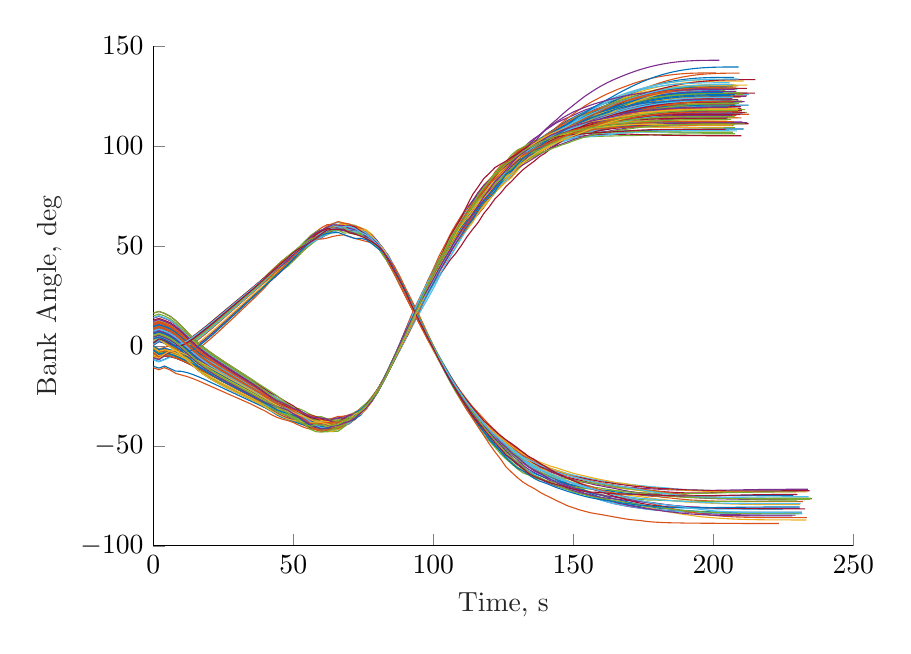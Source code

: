 % This file was created by matlab2tikz.
%
%The latest updates can be retrieved from
%  http://www.mathworks.com/matlabcentral/fileexchange/22022-matlab2tikz-matlab2tikz
%where you can also make suggestions and rate matlab2tikz.
%
\definecolor{mycolor1}{rgb}{0.0,0.447,0.741}%
\definecolor{mycolor2}{rgb}{0.85,0.325,0.098}%
\definecolor{mycolor3}{rgb}{0.929,0.694,0.125}%
\definecolor{mycolor4}{rgb}{0.494,0.184,0.556}%
\definecolor{mycolor5}{rgb}{0.466,0.674,0.188}%
\definecolor{mycolor6}{rgb}{0.301,0.745,0.933}%
\definecolor{mycolor7}{rgb}{0.635,0.078,0.184}%
%
\begin{tikzpicture}

\begin{axis}[%
width=3.5in,
height=2.5in,
at={(1.011in,0.642in)},
scale only axis,
xmin=0,
xmax=250,
xlabel style={font=\color{white!15!black}},
xlabel={Time, s},
ymin=-100,
ymax=150,
ylabel style={font=\color{white!15!black}},
ylabel={Bank Angle, deg},
axis background/.style={fill=white},
axis x line*=bottom,
axis y line*=left,
legend style={legend cell align=left, align=left, draw=white!15!black}
]
\addplot [color=mycolor1, forget plot]
  table[row sep=crcr]{%
0	1.436\\
2	3.381\\
4	2.696\\
6	1.124\\
8	-0.123\\
10	-0.495\\
12	0.749\\
14	2.536\\
16	4.635\\
18	6.851\\
20	9.144\\
22	11.512\\
24	13.917\\
26	16.325\\
28	18.734\\
30	21.143\\
32	23.55\\
34	25.964\\
36	28.397\\
38	31.088\\
40	33.925\\
42	36.885\\
44	39.619\\
46	41.947\\
48	44.291\\
50	46.607\\
52	49.102\\
54	52.031\\
56	54.742\\
58	56.818\\
60	57.631\\
62	58.242\\
64	58.458\\
66	58.643\\
68	58.699\\
70	57.592\\
72	56.677\\
74	55.776\\
76	54.377\\
78	52.221\\
80	49.967\\
82	46.67\\
84	42.957\\
86	38.198\\
88	33.323\\
90	28.051\\
92	21.839\\
94	15.916\\
96	10.373\\
98	4.769\\
100	-0.581\\
102	-5.886\\
104	-10.983\\
106	-15.809\\
108	-20.447\\
110	-24.727\\
112	-29.057\\
114	-32.928\\
116	-36.633\\
118	-40.088\\
120	-43.34\\
122	-45.932\\
124	-48.758\\
126	-51.66\\
128	-53.853\\
130	-55.88\\
132	-57.861\\
134	-59.66\\
136	-61.393\\
138	-62.949\\
140	-64.564\\
142	-65.807\\
144	-66.961\\
146	-68.244\\
148	-69.345\\
150	-70.618\\
152	-71.717\\
154	-72.643\\
156	-73.84\\
158	-74.87\\
160	-75.837\\
162	-76.669\\
164	-77.526\\
166	-78.322\\
168	-78.988\\
170	-79.574\\
172	-80.024\\
174	-80.434\\
176	-81.099\\
178	-81.473\\
180	-81.849\\
182	-82.217\\
184	-82.429\\
186	-82.605\\
188	-82.805\\
190	-82.957\\
192	-83.047\\
194	-83.168\\
196	-83.302\\
198	-83.403\\
200	-83.488\\
202	-83.554\\
204	-83.605\\
206	-83.639\\
208	-83.667\\
210	-83.691\\
212	-83.711\\
214	-83.729\\
216	-83.74\\
218	-83.748\\
220	-83.753\\
222	-83.756\\
224	-83.757\\
226	-83.758\\
228	-83.758\\
229.4	-83.758\\
};
\addplot [color=mycolor2, forget plot]
  table[row sep=crcr]{%
0	2.374\\
2	3.513\\
4	1.675\\
6	-0.099\\
8	-1.772\\
10	-3.85\\
12	-6.345\\
14	-8.944\\
16	-11.493\\
18	-13.765\\
20	-15.702\\
22	-17.388\\
24	-18.958\\
26	-20.411\\
28	-21.801\\
30	-23.185\\
32	-24.565\\
34	-25.94\\
36	-27.331\\
38	-28.865\\
40	-30.763\\
42	-32.198\\
44	-33.95\\
46	-35.337\\
48	-36.779\\
50	-37.524\\
52	-38.192\\
54	-38.545\\
56	-39.149\\
58	-39.945\\
60	-40.272\\
62	-40.138\\
64	-40.096\\
66	-39.119\\
68	-37.415\\
70	-36.069\\
72	-34.549\\
74	-31.69\\
76	-29.274\\
78	-26.227\\
80	-21.818\\
82	-17.213\\
84	-12.484\\
86	-7.234\\
88	-1.672\\
90	3.934\\
92	9.55\\
94	15.291\\
96	20.904\\
98	27.09\\
100	33.149\\
102	39.515\\
104	45.617\\
106	51.502\\
108	56.899\\
110	61.504\\
112	65.823\\
114	70.498\\
116	74.897\\
118	78.582\\
120	81.718\\
122	85.661\\
124	88.717\\
126	90.859\\
128	93.208\\
130	94.995\\
132	97.516\\
134	99.022\\
136	100.407\\
138	101.968\\
140	102.909\\
142	103.958\\
144	104.854\\
146	105.801\\
148	106.784\\
150	107.302\\
152	108.001\\
154	108.65\\
156	109.364\\
158	110.002\\
160	110.758\\
162	111.451\\
164	112.194\\
166	112.895\\
168	113.582\\
170	114.226\\
172	114.762\\
174	115.23\\
176	115.612\\
178	115.929\\
180	116.233\\
182	116.504\\
184	116.745\\
186	116.948\\
188	117.122\\
190	117.262\\
192	117.374\\
194	117.459\\
196	117.523\\
198	117.567\\
200	117.596\\
202	117.613\\
204	117.621\\
206	117.623\\
207.6	117.623\\
};
\addplot [color=mycolor3, forget plot]
  table[row sep=crcr]{%
0	5.195\\
2	6.072\\
4	5.059\\
6	3.837\\
8	2.01\\
10	-0.25\\
12	-2.742\\
14	-5.299\\
16	-7.665\\
18	-9.755\\
20	-11.605\\
22	-13.344\\
24	-14.973\\
26	-16.543\\
28	-18.047\\
30	-19.547\\
32	-21.043\\
34	-22.529\\
36	-24.03\\
38	-25.666\\
40	-27.181\\
42	-28.973\\
44	-30.834\\
46	-32.04\\
48	-33.255\\
50	-34.447\\
52	-35.949\\
54	-37.415\\
56	-39.096\\
58	-39.791\\
60	-40.043\\
62	-39.802\\
64	-39.74\\
66	-40.024\\
68	-38.991\\
70	-37.635\\
72	-35.884\\
74	-33.854\\
76	-31.347\\
78	-28.065\\
80	-23.562\\
82	-17.9\\
84	-12.201\\
86	-6.154\\
88	0.175\\
90	6.027\\
92	11.854\\
94	17.873\\
96	23.417\\
98	28.932\\
100	34.075\\
102	39.2\\
104	43.551\\
106	48.49\\
108	52.283\\
110	56.373\\
112	60.106\\
114	64.101\\
116	67.371\\
118	71.892\\
120	75.751\\
122	78.227\\
124	81.513\\
126	84.271\\
128	86.979\\
130	89.607\\
132	91.728\\
134	94.193\\
136	96.334\\
138	98.884\\
140	100.905\\
142	102.85\\
144	104.925\\
146	106.693\\
148	108.358\\
150	109.969\\
152	111.431\\
154	112.766\\
156	113.996\\
158	115.068\\
160	116.279\\
162	117.222\\
164	118.127\\
166	119.023\\
168	119.921\\
170	120.71\\
172	121.485\\
174	122.224\\
176	122.92\\
178	123.545\\
180	124.112\\
182	124.614\\
184	125.063\\
186	125.437\\
188	125.757\\
190	126.018\\
192	126.227\\
194	126.39\\
196	126.509\\
198	126.593\\
200	126.647\\
202	126.677\\
204	126.69\\
206	126.694\\
206.8	126.694\\
};
\addplot [color=mycolor4, forget plot]
  table[row sep=crcr]{%
0	3.633\\
2	4.45\\
4	3.323\\
6	1.913\\
8	-0.019\\
10	-2.34\\
12	-4.878\\
14	-7.463\\
16	-9.842\\
18	-11.937\\
20	-13.796\\
22	-15.549\\
24	-17.193\\
26	-18.723\\
28	-20.191\\
30	-21.652\\
32	-23.109\\
34	-24.555\\
36	-26.034\\
38	-27.562\\
40	-29.154\\
42	-30.625\\
44	-32.263\\
46	-33.392\\
48	-34.448\\
50	-35.384\\
52	-36.358\\
54	-37.835\\
56	-39.344\\
58	-40.774\\
60	-40.714\\
62	-41.098\\
64	-41.521\\
66	-41.44\\
68	-39.401\\
70	-37.41\\
72	-35.571\\
74	-33.62\\
76	-30.962\\
78	-26.782\\
80	-22.64\\
82	-17.543\\
84	-12.068\\
86	-6.008\\
88	0.254\\
90	6.404\\
92	12.215\\
94	17.935\\
96	23.588\\
98	28.883\\
100	34.503\\
102	39.697\\
104	44.288\\
106	49.22\\
108	54.6\\
110	58.659\\
112	63.614\\
114	67.054\\
116	69.587\\
118	72.262\\
120	75.516\\
122	78.234\\
124	82.309\\
126	85.252\\
128	88.171\\
130	91.046\\
132	92.408\\
134	94.696\\
136	96.17\\
138	98.556\\
140	100.365\\
142	101.692\\
144	102.983\\
146	104.178\\
148	105.366\\
150	106.771\\
152	108.069\\
154	109.142\\
156	110.123\\
158	111.008\\
160	111.85\\
162	112.644\\
164	113.351\\
166	114.004\\
168	114.536\\
170	115.098\\
172	115.617\\
174	116.154\\
176	116.617\\
178	117.07\\
180	117.498\\
182	117.857\\
184	118.166\\
186	118.456\\
188	118.689\\
190	118.885\\
192	119.047\\
194	119.177\\
196	119.277\\
198	119.351\\
200	119.404\\
202	119.439\\
204	119.458\\
206	119.468\\
208	119.47\\
209.6	119.471\\
};
\addplot [color=mycolor5, forget plot]
  table[row sep=crcr]{%
0	5.02\\
2	5.89\\
4	4.863\\
6	3.634\\
8	1.809\\
10	-0.448\\
12	-2.98\\
14	-5.523\\
16	-7.882\\
18	-9.966\\
20	-11.808\\
22	-13.54\\
24	-15.161\\
26	-16.723\\
28	-18.219\\
30	-19.711\\
32	-21.198\\
34	-22.681\\
36	-24.247\\
38	-25.864\\
40	-27.61\\
42	-29.164\\
44	-30.753\\
46	-31.996\\
48	-33.167\\
50	-34.557\\
52	-35.547\\
54	-35.878\\
56	-36.54\\
58	-37.795\\
60	-39.692\\
62	-40.461\\
64	-40.593\\
66	-39.627\\
68	-38.923\\
70	-37.7\\
72	-36.002\\
74	-33.473\\
76	-30.067\\
78	-26.548\\
80	-22.401\\
82	-17.809\\
84	-12.343\\
86	-6.3\\
88	0.066\\
90	6.516\\
92	12.387\\
94	18.304\\
96	23.954\\
98	29.448\\
100	35.256\\
102	41.015\\
104	45.986\\
106	50.949\\
108	57.034\\
110	61.779\\
112	65.831\\
114	69.629\\
116	74.008\\
118	78.327\\
120	81.904\\
122	84.938\\
124	88.038\\
126	90.697\\
128	92.896\\
130	95.225\\
132	97.11\\
134	98.44\\
136	99.503\\
138	100.634\\
140	101.346\\
142	102.202\\
144	102.717\\
146	103.181\\
148	103.463\\
150	103.879\\
152	104.251\\
154	104.37\\
156	104.623\\
158	104.677\\
160	104.775\\
162	104.853\\
164	104.915\\
166	104.994\\
168	105.097\\
170	105.156\\
172	105.163\\
174	105.231\\
176	105.374\\
178	105.489\\
180	105.584\\
182	105.685\\
184	105.758\\
186	105.83\\
188	105.881\\
190	105.925\\
192	105.957\\
194	105.983\\
196	106.003\\
198	106.017\\
200	106.026\\
202	106.032\\
204	106.034\\
206	106.035\\
207.8	106.035\\
};
\addplot [color=mycolor6, forget plot]
  table[row sep=crcr]{%
0	-2.955\\
2	-5\\
4	-4.357\\
6	-4.719\\
8	-5.601\\
10	-6.728\\
12	-8.01\\
14	-9.391\\
16	-10.82\\
18	-12.254\\
20	-13.69\\
22	-15.125\\
24	-16.561\\
26	-17.997\\
28	-19.492\\
30	-20.986\\
32	-22.478\\
34	-23.953\\
36	-25.346\\
38	-26.803\\
40	-28.405\\
42	-29.927\\
44	-31.397\\
46	-32.886\\
48	-34.846\\
50	-37.035\\
52	-38.666\\
54	-38.908\\
56	-39.976\\
58	-39.861\\
60	-39.788\\
62	-39.007\\
64	-38.324\\
66	-37.662\\
68	-36.38\\
70	-35.745\\
72	-34.554\\
74	-32.629\\
76	-29.885\\
78	-26.498\\
80	-22.41\\
82	-17.801\\
84	-12.996\\
86	-7.53\\
88	-1.745\\
90	4.366\\
92	10.719\\
94	17.017\\
96	23.011\\
98	28.581\\
100	34.509\\
102	39.754\\
104	45.012\\
106	49.834\\
108	54.338\\
110	58.053\\
112	62.251\\
114	66.647\\
116	70.6\\
118	75.436\\
120	79.395\\
122	82.327\\
124	84.857\\
126	87.964\\
128	90.443\\
130	93.036\\
132	95.302\\
134	97.779\\
136	100.002\\
138	101.732\\
140	103.077\\
142	104.561\\
144	105.81\\
146	106.839\\
148	108.084\\
150	109.05\\
152	109.917\\
154	110.553\\
156	111.245\\
158	111.907\\
160	112.483\\
162	112.909\\
164	113.267\\
166	113.496\\
168	113.668\\
170	113.953\\
172	114.126\\
174	114.251\\
176	114.357\\
178	114.365\\
180	114.338\\
182	114.322\\
184	114.287\\
186	114.261\\
188	114.222\\
190	114.194\\
192	114.167\\
194	114.143\\
196	114.122\\
198	114.105\\
200	114.092\\
202	114.084\\
204	114.079\\
206	114.076\\
208	114.076\\
208.8	114.076\\
};
\addplot [color=mycolor7, forget plot]
  table[row sep=crcr]{%
0	2.191\\
2	3.622\\
4	2.153\\
6	0.693\\
8	-0.39\\
10	-0.665\\
12	0.621\\
14	2.413\\
16	4.517\\
18	6.738\\
20	9.035\\
22	11.406\\
24	13.815\\
26	16.228\\
28	18.641\\
30	21.053\\
32	23.465\\
34	25.884\\
36	28.355\\
38	31.031\\
40	33.875\\
42	36.978\\
44	39.877\\
46	42.457\\
48	44.593\\
50	46.484\\
52	48.748\\
54	50.82\\
56	52.146\\
58	54.017\\
60	55.368\\
62	56.838\\
64	57.634\\
66	58.176\\
68	58.372\\
70	58.72\\
72	59.137\\
74	57.826\\
76	56.401\\
78	55.322\\
80	52.171\\
82	48.836\\
84	45.085\\
86	39.775\\
88	33.883\\
90	27.737\\
92	21.956\\
94	16.041\\
96	9.807\\
98	3.848\\
100	-1.817\\
102	-7.332\\
104	-12.481\\
106	-17.342\\
108	-21.922\\
110	-26.163\\
112	-30.397\\
114	-33.997\\
116	-37.858\\
118	-40.993\\
120	-43.736\\
122	-46.367\\
124	-48.995\\
126	-51.132\\
128	-52.964\\
130	-54.867\\
132	-56.513\\
134	-58.255\\
136	-59.725\\
138	-60.856\\
140	-61.819\\
142	-62.85\\
144	-64.087\\
146	-65.018\\
148	-65.763\\
150	-66.404\\
152	-67.068\\
154	-67.792\\
156	-68.368\\
158	-68.957\\
160	-69.351\\
162	-69.997\\
164	-70.409\\
166	-70.931\\
168	-71.249\\
170	-71.629\\
172	-71.873\\
174	-72.114\\
176	-72.333\\
178	-72.448\\
180	-72.694\\
182	-72.934\\
184	-73.105\\
186	-73.298\\
188	-73.406\\
190	-73.527\\
192	-73.582\\
194	-73.583\\
196	-73.598\\
198	-73.545\\
200	-73.458\\
202	-73.364\\
204	-73.287\\
206	-73.201\\
208	-73.134\\
210	-73.068\\
212	-73.007\\
214	-72.953\\
216	-72.908\\
218	-72.871\\
220	-72.842\\
222	-72.821\\
224	-72.807\\
226	-72.799\\
228	-72.795\\
230	-72.794\\
230.4	-72.794\\
};
\addplot [color=mycolor1, forget plot]
  table[row sep=crcr]{%
0	4.981\\
2	5.85\\
4	4.82\\
6	3.589\\
8	1.765\\
10	-0.491\\
12	-3.022\\
14	-5.643\\
16	-8.075\\
18	-10.148\\
20	-11.983\\
22	-13.708\\
24	-15.321\\
26	-16.876\\
28	-18.426\\
30	-19.973\\
32	-21.517\\
34	-22.987\\
36	-24.52\\
38	-25.994\\
40	-27.317\\
42	-28.787\\
44	-30.381\\
46	-31.746\\
48	-33.803\\
50	-35.741\\
52	-36.811\\
54	-37.762\\
56	-38.505\\
58	-37.898\\
60	-38.747\\
62	-40.141\\
64	-41.134\\
66	-40.184\\
68	-38.241\\
70	-36.719\\
72	-34.792\\
74	-33.563\\
76	-30.496\\
78	-27.173\\
80	-22.696\\
82	-17.68\\
84	-11.917\\
86	-6.113\\
88	-0.058\\
90	5.753\\
92	11.803\\
94	17.929\\
96	23.926\\
98	29.665\\
100	34.636\\
102	39.501\\
104	44.328\\
106	49.073\\
108	53.32\\
110	58.015\\
112	61.506\\
114	65.322\\
116	69.18\\
118	73.285\\
120	76.795\\
122	80.276\\
124	84.02\\
126	86.539\\
128	88.904\\
130	91.464\\
132	94.095\\
134	96.481\\
136	98.409\\
138	100.869\\
140	103.064\\
142	105.191\\
144	107.087\\
146	108.942\\
148	110.656\\
150	112.045\\
152	113.334\\
154	114.559\\
156	115.689\\
158	116.654\\
160	117.512\\
162	118.413\\
164	119.216\\
166	119.863\\
168	120.491\\
170	121.052\\
172	121.581\\
174	122.036\\
176	122.452\\
178	122.827\\
180	123.148\\
182	123.449\\
184	123.688\\
186	123.892\\
188	124.058\\
190	124.19\\
192	124.292\\
194	124.368\\
196	124.422\\
198	124.457\\
200	124.478\\
202	124.488\\
204	124.492\\
206	124.492\\
206	124.492\\
};
\addplot [color=mycolor2, forget plot]
  table[row sep=crcr]{%
0	6.058\\
2	6.958\\
4	6.038\\
6	4.807\\
8	2.963\\
10	0.689\\
12	-1.826\\
14	-4.413\\
16	-6.807\\
18	-8.924\\
20	-10.804\\
22	-12.576\\
24	-14.237\\
26	-15.84\\
28	-17.377\\
30	-18.909\\
32	-20.437\\
34	-21.964\\
36	-23.502\\
38	-25.012\\
40	-26.489\\
42	-28.182\\
44	-29.767\\
46	-31.058\\
48	-32.002\\
50	-33.116\\
52	-34.082\\
54	-35.118\\
56	-36.609\\
58	-37.435\\
60	-38.593\\
62	-40.377\\
64	-40.644\\
66	-40.229\\
68	-39.751\\
70	-38.685\\
72	-36.469\\
74	-33.539\\
76	-30.394\\
78	-26.101\\
80	-22.337\\
82	-17.88\\
84	-12.457\\
86	-6.54\\
88	-0.221\\
90	6.366\\
92	12.593\\
94	18.509\\
96	24.043\\
98	29.232\\
100	34.667\\
102	39.613\\
104	44.264\\
106	49.329\\
108	53.566\\
110	58.246\\
112	62.374\\
114	66.063\\
116	70.096\\
118	73.249\\
120	76.766\\
122	80.429\\
124	83.902\\
126	87.393\\
128	90.31\\
130	92.361\\
132	95.184\\
134	97.89\\
136	100.164\\
138	102.19\\
140	103.614\\
142	105.114\\
144	106.597\\
146	108.113\\
148	109.515\\
150	110.858\\
152	112.169\\
154	113.554\\
156	114.798\\
158	115.977\\
160	117.155\\
162	118.169\\
164	119.055\\
166	119.881\\
168	120.534\\
170	121.127\\
172	121.584\\
174	122.05\\
176	122.452\\
178	122.802\\
180	123.084\\
182	123.338\\
184	123.534\\
186	123.702\\
188	123.835\\
190	123.939\\
192	124.018\\
194	124.076\\
196	124.115\\
198	124.14\\
200	124.154\\
202	124.161\\
204	124.163\\
205.6	124.163\\
};
\addplot [color=mycolor3, forget plot]
  table[row sep=crcr]{%
0	0.417\\
2	2.242\\
4	1.531\\
6	-0.017\\
8	-1.247\\
10	-1.462\\
12	-0.117\\
14	1.706\\
16	3.836\\
18	6.082\\
20	8.404\\
22	10.799\\
24	13.233\\
26	15.67\\
28	18.108\\
30	20.546\\
32	22.982\\
34	25.422\\
36	27.902\\
38	30.427\\
40	32.829\\
42	34.933\\
44	37.12\\
46	39.097\\
48	41.422\\
50	43.926\\
52	46.418\\
54	48.474\\
56	50.347\\
58	52.724\\
60	54.445\\
62	56.578\\
64	58.565\\
66	59.247\\
68	58.893\\
70	57.828\\
72	56.887\\
74	56.403\\
76	55.205\\
78	52.732\\
80	49.378\\
82	46.279\\
84	42.145\\
86	37.622\\
88	32.216\\
90	26.426\\
92	20.818\\
94	15.165\\
96	9.345\\
98	3.771\\
100	-1.407\\
102	-6.498\\
104	-11.396\\
106	-16.011\\
108	-20.274\\
110	-24.342\\
112	-28.23\\
114	-31.803\\
116	-35.485\\
118	-38.683\\
120	-41.488\\
122	-44.34\\
124	-47.539\\
126	-50.013\\
128	-52.19\\
130	-54.997\\
132	-56.925\\
134	-58.754\\
136	-60.145\\
138	-61.806\\
140	-63.446\\
142	-64.851\\
144	-65.964\\
146	-67.459\\
148	-68.716\\
150	-70.147\\
152	-71.101\\
154	-72.07\\
156	-72.961\\
158	-74.064\\
160	-74.778\\
162	-75.657\\
164	-76.419\\
166	-77.305\\
168	-78.059\\
170	-78.78\\
172	-79.437\\
174	-79.91\\
176	-80.535\\
178	-81.261\\
180	-81.773\\
182	-82.564\\
184	-82.996\\
186	-83.502\\
188	-83.982\\
190	-84.419\\
192	-84.794\\
194	-85.19\\
196	-85.547\\
198	-85.772\\
200	-85.978\\
202	-86.195\\
204	-86.378\\
206	-86.526\\
208	-86.655\\
210	-86.763\\
212	-86.844\\
214	-86.908\\
216	-86.958\\
218	-86.995\\
220	-87.023\\
222	-87.044\\
224	-87.057\\
226	-87.066\\
228	-87.071\\
230	-87.073\\
232	-87.073\\
233.2	-87.073\\
};
\addplot [color=mycolor4, forget plot]
  table[row sep=crcr]{%
0	2.817\\
2	3.597\\
4	1.486\\
6	-0.248\\
8	-2.065\\
10	-4.316\\
12	-6.859\\
14	-9.467\\
16	-11.867\\
18	-13.986\\
20	-15.814\\
22	-17.49\\
24	-19.053\\
26	-20.501\\
28	-21.886\\
30	-23.264\\
32	-24.638\\
34	-26\\
36	-27.383\\
38	-28.839\\
40	-30.32\\
42	-31.739\\
44	-32.922\\
46	-34.02\\
48	-34.886\\
50	-35.477\\
52	-36.276\\
54	-37.741\\
56	-39.234\\
58	-40.859\\
60	-41.164\\
62	-41.291\\
64	-40.967\\
66	-39.986\\
68	-39.549\\
70	-38.067\\
72	-36.453\\
74	-33.975\\
76	-30.886\\
78	-27.14\\
80	-22.868\\
82	-17.752\\
84	-12.331\\
86	-6.461\\
88	-0.942\\
90	4.721\\
92	10.641\\
94	16.839\\
96	23.006\\
98	28.937\\
100	34.655\\
102	40.608\\
104	45.889\\
106	50.382\\
108	55.043\\
110	59.643\\
112	63.646\\
114	68.381\\
116	71.483\\
118	74.676\\
120	77.598\\
122	79.861\\
124	81.905\\
126	83.94\\
128	86.282\\
130	88.901\\
132	91.265\\
134	93.218\\
136	94.773\\
138	96.186\\
140	97.235\\
142	99.089\\
144	100.661\\
146	102.53\\
148	104.024\\
150	105.543\\
152	106.934\\
154	108.411\\
156	109.81\\
158	111.126\\
160	112.284\\
162	113.497\\
164	114.539\\
166	115.586\\
168	116.454\\
170	117.374\\
172	118.207\\
174	119.023\\
176	119.716\\
178	120.339\\
180	120.897\\
182	121.391\\
184	121.82\\
186	122.153\\
188	122.446\\
190	122.683\\
192	122.869\\
194	123.013\\
196	123.118\\
198	123.191\\
200	123.239\\
202	123.266\\
204	123.278\\
206	123.281\\
206.6	123.281\\
};
\addplot [color=mycolor5, forget plot]
  table[row sep=crcr]{%
0	4.828\\
2	5.692\\
4	4.65\\
6	3.395\\
8	1.559\\
10	-0.695\\
12	-3.223\\
14	-5.763\\
16	-8.114\\
18	-10.186\\
20	-12.019\\
22	-13.741\\
24	-15.353\\
26	-16.906\\
28	-18.454\\
30	-19.998\\
32	-21.539\\
34	-23.066\\
36	-24.576\\
38	-26.056\\
40	-27.202\\
42	-28.376\\
44	-30.264\\
46	-31.967\\
48	-33.589\\
50	-35.296\\
52	-36.68\\
54	-38.231\\
56	-39.053\\
58	-39.814\\
60	-39.755\\
62	-39.625\\
64	-39.07\\
66	-38.624\\
68	-37.369\\
70	-35.628\\
72	-34.12\\
74	-31.699\\
76	-29.068\\
78	-26.68\\
80	-22.419\\
82	-17.69\\
84	-12.049\\
86	-6.162\\
88	-0.019\\
90	6.103\\
92	12.556\\
94	19.042\\
96	24.999\\
98	30.785\\
100	35.955\\
102	41.289\\
104	46.125\\
106	50.991\\
108	55.297\\
110	59.67\\
112	63.706\\
114	67.654\\
116	71.399\\
118	74.628\\
120	78.48\\
122	81.564\\
124	84.28\\
126	86.747\\
128	90.062\\
130	91.923\\
132	93.897\\
134	96.112\\
136	97.888\\
138	99.324\\
140	100.854\\
142	102.046\\
144	103.068\\
146	103.967\\
148	104.679\\
150	105.368\\
152	106.116\\
154	106.795\\
156	107.387\\
158	107.924\\
160	108.28\\
162	108.596\\
164	108.882\\
166	109.027\\
168	109.171\\
170	109.251\\
172	109.346\\
174	109.36\\
176	109.369\\
178	109.37\\
180	109.375\\
182	109.382\\
184	109.364\\
186	109.323\\
188	109.271\\
190	109.215\\
192	109.168\\
194	109.124\\
196	109.087\\
198	109.059\\
200	109.038\\
202	109.025\\
204	109.019\\
206	109.016\\
207.8	109.016\\
};
\addplot [color=mycolor6, forget plot]
  table[row sep=crcr]{%
0	-6.154\\
2	-7.053\\
4	-5.213\\
6	-3.458\\
8	-2.161\\
10	-2.564\\
12	-3.597\\
14	-4.93\\
16	-6.373\\
18	-7.919\\
20	-9.517\\
22	-11.119\\
24	-12.722\\
26	-14.325\\
28	-15.928\\
30	-17.528\\
32	-19.124\\
34	-20.722\\
36	-22.346\\
38	-23.975\\
40	-25.551\\
42	-27.067\\
44	-28.583\\
46	-29.767\\
48	-30.392\\
50	-31.864\\
52	-33.694\\
54	-35.88\\
56	-37.921\\
58	-39.145\\
60	-39.423\\
62	-40.031\\
64	-40.059\\
66	-39.248\\
68	-37.479\\
70	-36.24\\
72	-34.078\\
74	-32.445\\
76	-30.092\\
78	-27.155\\
80	-22.563\\
82	-17.852\\
84	-12.389\\
86	-6.897\\
88	-1.255\\
90	4.609\\
92	10.733\\
94	16.888\\
96	22.905\\
98	28.553\\
100	34.151\\
102	40.144\\
104	45.323\\
106	49.805\\
108	54.791\\
110	59.29\\
112	64.129\\
114	68.487\\
116	72.101\\
118	76.432\\
120	80.84\\
122	83.185\\
124	85.751\\
126	88.763\\
128	90.487\\
130	92.797\\
132	95.363\\
134	97.971\\
136	100.112\\
138	101.543\\
140	103.191\\
142	104.327\\
144	105.775\\
146	106.828\\
148	107.818\\
150	108.555\\
152	109.294\\
154	109.943\\
156	110.558\\
158	111.093\\
160	111.586\\
162	112.054\\
164	112.614\\
166	113.005\\
168	113.392\\
170	113.679\\
172	113.908\\
174	114.152\\
176	114.353\\
178	114.497\\
180	114.633\\
182	114.736\\
184	114.804\\
186	114.87\\
188	114.916\\
190	114.958\\
192	114.989\\
194	115.011\\
196	115.025\\
198	115.034\\
200	115.039\\
202	115.042\\
204	115.043\\
206	115.043\\
208	115.044\\
208	115.044\\
};
\addplot [color=mycolor7, forget plot]
  table[row sep=crcr]{%
0	8.608\\
2	9.544\\
4	8.705\\
6	7.518\\
8	5.663\\
10	3.342\\
12	0.754\\
14	-1.831\\
16	-4.234\\
18	-6.359\\
20	-8.334\\
22	-10.202\\
24	-11.961\\
26	-13.605\\
28	-15.243\\
30	-16.876\\
32	-18.506\\
34	-20.127\\
36	-21.803\\
38	-23.44\\
40	-25.369\\
42	-27.312\\
44	-29.192\\
46	-30.768\\
48	-32.087\\
50	-33.935\\
52	-35.116\\
54	-35.729\\
56	-36.53\\
58	-36.957\\
60	-38.438\\
62	-39.413\\
64	-39.303\\
66	-38.153\\
68	-37.44\\
70	-35.131\\
72	-34.043\\
74	-32.869\\
76	-29.649\\
78	-26.757\\
80	-22.563\\
82	-17.954\\
84	-12.616\\
86	-7.573\\
88	-2.291\\
90	3.01\\
92	8.441\\
94	14.099\\
96	20.079\\
98	26.076\\
100	32.008\\
102	37.683\\
104	43.724\\
106	48.96\\
108	54.373\\
110	59.388\\
112	63.56\\
114	68.63\\
116	73.22\\
118	76.741\\
120	80.03\\
122	83.022\\
124	85.237\\
126	88.526\\
128	91.998\\
130	94.268\\
132	96.227\\
134	98.716\\
136	100.437\\
138	102.138\\
140	103.633\\
142	105.13\\
144	106.339\\
146	107.759\\
148	108.922\\
150	110.186\\
152	111.114\\
154	112.142\\
156	112.996\\
158	114.037\\
160	114.931\\
162	115.842\\
164	116.652\\
166	117.453\\
168	118.212\\
170	118.825\\
172	119.426\\
174	119.951\\
176	120.443\\
178	120.884\\
180	121.268\\
182	121.604\\
184	121.915\\
186	122.173\\
188	122.396\\
190	122.58\\
192	122.73\\
194	122.847\\
196	122.938\\
198	123.004\\
200	123.049\\
202	123.078\\
204	123.093\\
206	123.1\\
208	123.101\\
208.8	123.101\\
};
\addplot [color=mycolor1, forget plot]
  table[row sep=crcr]{%
0	3.694\\
2	4.514\\
4	3.393\\
6	1.995\\
8	0.094\\
10	-2.224\\
12	-4.761\\
14	-7.349\\
16	-9.731\\
18	-11.83\\
20	-13.694\\
22	-15.451\\
24	-17.099\\
26	-18.634\\
28	-20.107\\
30	-21.573\\
32	-23.035\\
34	-24.498\\
36	-25.928\\
38	-27.373\\
40	-28.858\\
42	-30.217\\
44	-31.542\\
46	-32.538\\
48	-33.616\\
50	-34.754\\
52	-35.615\\
54	-36.926\\
56	-38.726\\
58	-40.292\\
60	-40.926\\
62	-41.858\\
64	-42.239\\
66	-41.869\\
68	-40.484\\
70	-38.372\\
72	-36.397\\
74	-34.812\\
76	-31.44\\
78	-27.426\\
80	-22.858\\
82	-17.978\\
84	-12.089\\
86	-6.467\\
88	-0.85\\
90	5.01\\
92	11.146\\
94	17.314\\
96	23.102\\
98	28.608\\
100	33.873\\
102	39.104\\
104	43.597\\
106	48.76\\
108	53.839\\
110	58.26\\
112	62.546\\
114	66.188\\
116	69.85\\
118	73.277\\
120	75.311\\
122	78.242\\
124	82.342\\
126	85.241\\
128	88.125\\
130	91.498\\
132	93.971\\
134	97.02\\
136	99.392\\
138	101.179\\
140	102.586\\
142	104.08\\
144	105.563\\
146	107.075\\
148	108.278\\
150	109.406\\
152	110.44\\
154	111.205\\
156	112.106\\
158	112.803\\
160	113.491\\
162	114.171\\
164	114.794\\
166	115.474\\
168	116.105\\
170	116.587\\
172	117.052\\
174	117.451\\
176	117.852\\
178	118.199\\
180	118.536\\
182	118.82\\
184	119.069\\
186	119.282\\
188	119.456\\
190	119.607\\
192	119.729\\
194	119.827\\
196	119.9\\
198	119.953\\
200	119.988\\
202	120.009\\
204	120.019\\
206	120.023\\
208	120.023\\
208	120.023\\
};
\addplot [color=mycolor2, forget plot]
  table[row sep=crcr]{%
0	7.064\\
2	7.972\\
4	7.099\\
6	5.895\\
8	4.003\\
10	1.694\\
12	-0.851\\
14	-3.389\\
16	-5.737\\
18	-7.805\\
20	-9.725\\
22	-11.538\\
24	-13.241\\
26	-14.83\\
28	-16.412\\
30	-17.99\\
32	-19.565\\
34	-21.133\\
36	-22.744\\
38	-24.421\\
40	-25.992\\
42	-27.713\\
44	-29.122\\
46	-30.796\\
48	-32.044\\
50	-33.118\\
52	-34.134\\
54	-36.019\\
56	-37.662\\
58	-37.693\\
60	-38.458\\
62	-39.532\\
64	-40.239\\
66	-38.434\\
68	-37.589\\
70	-35.962\\
72	-34.938\\
74	-32.668\\
76	-29.969\\
78	-26.937\\
80	-22.258\\
82	-17.777\\
84	-12.327\\
86	-6.731\\
88	-0.828\\
90	5.333\\
92	11.553\\
94	17.94\\
96	24.09\\
98	30.18\\
100	35.66\\
102	40.909\\
104	46.031\\
106	50.945\\
108	55.558\\
110	60.42\\
112	64.476\\
114	68.547\\
116	73.242\\
118	77.294\\
120	81.298\\
122	83.407\\
124	86.084\\
126	89.375\\
128	92.097\\
130	93.644\\
132	95.315\\
134	96.914\\
136	98.43\\
138	99.873\\
140	101.109\\
142	102.508\\
144	103.515\\
146	104.809\\
148	105.579\\
150	106.459\\
152	107.271\\
154	107.945\\
156	108.582\\
158	109.04\\
160	109.692\\
162	110.292\\
164	110.814\\
166	111.264\\
168	111.8\\
170	112.262\\
172	112.717\\
174	113.086\\
176	113.45\\
178	113.791\\
180	114.096\\
182	114.369\\
184	114.582\\
186	114.758\\
188	114.906\\
190	115.022\\
192	115.113\\
194	115.18\\
196	115.228\\
198	115.261\\
200	115.281\\
202	115.293\\
204	115.298\\
206	115.3\\
208	115.3\\
208.2	115.3\\
};
\addplot [color=mycolor3, forget plot]
  table[row sep=crcr]{%
0	6.71\\
2	7.61\\
4	6.727\\
6	5.53\\
8	3.646\\
10	1.345\\
12	-1.191\\
14	-3.798\\
16	-6.209\\
18	-8.345\\
20	-10.246\\
22	-12.039\\
24	-13.722\\
26	-15.29\\
28	-16.851\\
30	-18.409\\
32	-19.964\\
34	-21.492\\
36	-23.055\\
38	-24.516\\
40	-25.792\\
42	-27.346\\
44	-29.108\\
46	-30.664\\
48	-32.441\\
50	-34.352\\
52	-35.466\\
54	-35.884\\
56	-37.036\\
58	-37.72\\
60	-38.28\\
62	-39.016\\
64	-38.801\\
66	-38.863\\
68	-37.066\\
70	-35.834\\
72	-34.773\\
74	-32.834\\
76	-30.721\\
78	-27.286\\
80	-23.077\\
82	-17.834\\
84	-12.134\\
86	-6.547\\
88	-0.871\\
90	4.827\\
92	10.654\\
94	16.281\\
96	22.027\\
98	27.932\\
100	33.929\\
102	39.304\\
104	44.804\\
106	50.059\\
108	54.706\\
110	59.875\\
112	64.909\\
114	68.075\\
116	72.336\\
118	76.15\\
120	78.823\\
122	81.059\\
124	84.76\\
126	88.693\\
128	91.201\\
130	94.396\\
132	96.692\\
134	99.047\\
136	101.072\\
138	102.957\\
140	104.383\\
142	105.712\\
144	106.564\\
146	107.291\\
148	107.955\\
150	108.489\\
152	108.926\\
154	109.163\\
156	109.571\\
158	109.946\\
160	110.305\\
162	110.846\\
164	111.251\\
166	111.618\\
168	112.114\\
170	112.511\\
172	112.878\\
174	113.214\\
176	113.39\\
178	113.561\\
180	113.677\\
182	113.764\\
184	113.824\\
186	113.885\\
188	113.937\\
190	113.977\\
192	114.008\\
194	114.03\\
196	114.045\\
198	114.055\\
200	114.062\\
202	114.066\\
204	114.068\\
206	114.069\\
208	114.069\\
208.8	114.069\\
};
\addplot [color=mycolor4, forget plot]
  table[row sep=crcr]{%
0	1.005\\
2	2.922\\
4	2.235\\
6	0.639\\
8	-0.789\\
10	-2.157\\
12	-2.584\\
14	-1.253\\
16	0.66\\
18	2.84\\
20	5.203\\
22	7.647\\
24	10.169\\
26	12.731\\
28	15.297\\
30	17.863\\
32	20.43\\
34	22.982\\
36	25.562\\
38	28.033\\
40	30.622\\
42	33.109\\
44	35.523\\
46	37.866\\
48	40.516\\
50	43.537\\
52	46.494\\
54	49.109\\
56	51.398\\
58	52.908\\
60	54.214\\
62	56.224\\
64	58.162\\
66	59.379\\
68	59.773\\
70	60.273\\
72	58.887\\
74	57.553\\
76	56.187\\
78	54.396\\
80	50.995\\
82	46.838\\
84	42.36\\
86	37.37\\
88	31.763\\
90	25.871\\
92	20.189\\
94	14.278\\
96	8.76\\
98	3.269\\
100	-1.992\\
102	-6.996\\
104	-11.763\\
106	-16.237\\
108	-20.531\\
110	-24.548\\
112	-28.433\\
114	-32.281\\
116	-35.571\\
118	-38.72\\
120	-41.829\\
122	-44.355\\
124	-47.128\\
126	-49.61\\
128	-51.26\\
130	-53.316\\
132	-55.373\\
134	-57.066\\
136	-58.775\\
138	-59.975\\
140	-61.256\\
142	-62.274\\
144	-63.279\\
146	-64.12\\
148	-64.914\\
150	-65.616\\
152	-66.238\\
154	-66.891\\
156	-67.475\\
158	-68.368\\
160	-68.885\\
162	-69.332\\
164	-69.728\\
166	-70.24\\
168	-70.435\\
170	-70.77\\
172	-70.896\\
174	-71.198\\
176	-71.426\\
178	-71.53\\
180	-71.665\\
182	-71.88\\
184	-71.97\\
186	-72.047\\
188	-72.108\\
190	-72.183\\
192	-72.253\\
194	-72.261\\
196	-72.31\\
198	-72.307\\
200	-72.271\\
202	-72.22\\
204	-72.177\\
206	-72.125\\
208	-72.078\\
210	-72.018\\
212	-71.967\\
214	-71.916\\
216	-71.871\\
218	-71.834\\
220	-71.805\\
222	-71.781\\
224	-71.762\\
226	-71.748\\
228	-71.739\\
230	-71.733\\
232	-71.731\\
233.8	-71.731\\
};
\addplot [color=mycolor5, forget plot]
  table[row sep=crcr]{%
0	-1.318\\
2	-3.217\\
4	-2.573\\
6	-3.095\\
8	-4.159\\
10	-5.385\\
12	-6.717\\
14	-8.143\\
16	-9.618\\
18	-11.097\\
20	-12.577\\
22	-14.058\\
24	-15.539\\
26	-17.02\\
28	-18.499\\
30	-19.976\\
32	-21.449\\
34	-22.923\\
36	-24.4\\
38	-25.953\\
40	-27.575\\
42	-29.309\\
44	-30.909\\
46	-32.347\\
48	-33.835\\
50	-35.572\\
52	-37.271\\
54	-38.405\\
56	-38.402\\
58	-39.158\\
60	-39.136\\
62	-38.593\\
64	-38.393\\
66	-37.454\\
68	-36.669\\
70	-35.221\\
72	-34.139\\
74	-31.772\\
76	-29.756\\
78	-26.671\\
80	-22.78\\
82	-17.9\\
84	-12.748\\
86	-7.282\\
88	-1.778\\
90	4.05\\
92	9.744\\
94	15.553\\
96	21.425\\
98	27.098\\
100	32.333\\
102	37.95\\
104	43.161\\
106	47.968\\
108	53.266\\
110	57.908\\
112	61.529\\
114	65.551\\
116	70.274\\
118	72.812\\
120	77.097\\
122	80.678\\
124	83.564\\
126	86.623\\
128	90.558\\
130	93.12\\
132	95.681\\
134	97.276\\
136	100.396\\
138	102.287\\
140	103.94\\
142	105.891\\
144	107.577\\
146	109.229\\
148	110.69\\
150	112.199\\
152	113.389\\
154	114.647\\
156	115.966\\
158	117.164\\
160	118.377\\
162	119.652\\
164	120.798\\
166	121.994\\
168	123.107\\
170	124.081\\
172	124.991\\
174	125.79\\
176	126.508\\
178	127.165\\
180	127.743\\
182	128.249\\
184	128.69\\
186	129.065\\
188	129.38\\
190	129.639\\
192	129.845\\
194	130.006\\
196	130.124\\
198	130.208\\
200	130.263\\
202	130.296\\
204	130.313\\
206	130.319\\
208	130.32\\
208.2	130.32\\
};
\addplot [color=mycolor6, forget plot]
  table[row sep=crcr]{%
0	7.555\\
2	8.474\\
4	7.614\\
6	6.407\\
8	4.507\\
10	2.188\\
12	-0.37\\
14	-2.922\\
16	-5.286\\
18	-7.371\\
20	-9.307\\
22	-11.136\\
24	-12.856\\
26	-14.461\\
28	-16.06\\
30	-17.655\\
32	-19.247\\
34	-20.84\\
36	-22.405\\
38	-24.154\\
40	-25.735\\
42	-27.353\\
44	-29.281\\
46	-30.835\\
48	-32.23\\
50	-33.53\\
52	-34.685\\
54	-35.291\\
56	-36.456\\
58	-37.301\\
60	-37.974\\
62	-38.921\\
64	-39.34\\
66	-38.872\\
68	-38.565\\
70	-38.5\\
72	-35.949\\
74	-34.128\\
76	-31.427\\
78	-27.772\\
80	-23.358\\
82	-18.224\\
84	-12.271\\
86	-6.17\\
88	-0.008\\
90	5.967\\
92	11.818\\
94	17.574\\
96	23.642\\
98	29.63\\
100	35.239\\
102	40.951\\
104	45.539\\
106	50.631\\
108	55.602\\
110	60.128\\
112	64.496\\
114	69.385\\
116	71.897\\
118	75.068\\
120	78.413\\
122	80.922\\
124	84.604\\
126	88.471\\
128	90.83\\
130	93.21\\
132	95.814\\
134	98.324\\
136	100.28\\
138	102.177\\
140	103.873\\
142	105.818\\
144	107.385\\
146	108.797\\
148	109.939\\
150	111.066\\
152	112.115\\
154	112.893\\
156	113.723\\
158	114.408\\
160	114.957\\
162	115.552\\
164	116.047\\
166	116.407\\
168	116.842\\
170	117.227\\
172	117.537\\
174	117.799\\
176	117.986\\
178	118.144\\
180	118.281\\
182	118.379\\
184	118.463\\
186	118.524\\
188	118.572\\
190	118.603\\
192	118.625\\
194	118.639\\
196	118.647\\
198	118.651\\
200	118.653\\
202	118.654\\
204	118.654\\
204.8	118.654\\
};
\addplot [color=mycolor7, forget plot]
  table[row sep=crcr]{%
0	5.189\\
2	6.065\\
4	5.052\\
6	3.83\\
8	2.003\\
10	-0.257\\
12	-2.749\\
14	-5.305\\
16	-7.671\\
18	-9.762\\
20	-11.611\\
22	-13.351\\
24	-14.979\\
26	-16.55\\
28	-18.055\\
30	-19.556\\
32	-21.053\\
34	-22.539\\
36	-24.063\\
38	-25.564\\
40	-27.278\\
42	-28.995\\
44	-30.346\\
46	-31.12\\
48	-32.625\\
50	-34.51\\
52	-36.45\\
54	-37.567\\
56	-39.144\\
58	-39.817\\
60	-39.266\\
62	-39.809\\
64	-39.928\\
66	-39.415\\
68	-38.18\\
70	-35.88\\
72	-33.848\\
74	-33.227\\
76	-30.583\\
78	-27.146\\
80	-23.388\\
82	-18.129\\
84	-12.419\\
86	-6.674\\
88	-0.965\\
90	4.89\\
92	10.591\\
94	16.205\\
96	21.623\\
98	26.876\\
100	31.878\\
102	36.874\\
104	41.356\\
106	46.161\\
108	51.632\\
110	55.441\\
112	59.216\\
114	62.718\\
116	65.85\\
118	69.177\\
120	73.11\\
122	76.548\\
124	80.265\\
126	82.888\\
128	86.659\\
130	88.444\\
132	90.639\\
134	93.08\\
136	94.641\\
138	96.671\\
140	98.427\\
142	100.949\\
144	102.438\\
146	104.182\\
148	105.744\\
150	107.22\\
152	108.477\\
154	109.606\\
156	111.045\\
158	112.549\\
160	113.833\\
162	114.979\\
164	116.099\\
166	117.256\\
168	118.436\\
170	119.505\\
172	120.523\\
174	121.456\\
176	122.262\\
178	122.983\\
180	123.578\\
182	124.12\\
184	124.573\\
186	124.96\\
188	125.287\\
190	125.549\\
192	125.756\\
194	125.921\\
196	126.047\\
198	126.141\\
200	126.209\\
202	126.255\\
204	126.285\\
206	126.302\\
208	126.311\\
210	126.314\\
212	126.314\\
212.2	126.314\\
};
\addplot [color=mycolor1, forget plot]
  table[row sep=crcr]{%
0	-3.93\\
2	-5.878\\
4	-4.984\\
6	-5.276\\
8	-6.048\\
10	-7.158\\
12	-8.423\\
14	-9.789\\
16	-11.204\\
18	-12.624\\
20	-14.045\\
22	-15.466\\
24	-16.889\\
26	-18.368\\
28	-19.847\\
30	-21.325\\
32	-22.8\\
34	-24.29\\
36	-25.721\\
38	-27.201\\
40	-28.667\\
42	-30.454\\
44	-31.941\\
46	-33.189\\
48	-34.486\\
50	-35.085\\
52	-36.247\\
54	-37.829\\
56	-40.086\\
58	-41.09\\
60	-40.868\\
62	-40.997\\
64	-41.285\\
66	-41.06\\
68	-39.282\\
70	-37.718\\
72	-36.337\\
74	-33.198\\
76	-30.785\\
78	-27.378\\
80	-22.519\\
82	-17.613\\
84	-12.043\\
86	-6.469\\
88	-0.433\\
90	5.466\\
92	11.112\\
94	16.744\\
96	22.439\\
98	28.053\\
100	33.002\\
102	38.306\\
104	43.755\\
106	48.245\\
108	53.199\\
110	57.907\\
112	62.423\\
114	67.25\\
116	71.154\\
118	75.302\\
120	78.982\\
122	81.455\\
124	84.556\\
126	87.944\\
128	90.073\\
130	92.418\\
132	94.486\\
134	96.672\\
136	98.041\\
138	99.446\\
140	100.49\\
142	101.771\\
144	102.785\\
146	103.589\\
148	104.375\\
150	105.064\\
152	105.627\\
154	106.219\\
156	106.437\\
158	106.578\\
160	106.892\\
162	107.144\\
164	107.183\\
166	107.233\\
168	107.376\\
170	107.433\\
172	107.509\\
174	107.581\\
176	107.655\\
178	107.721\\
180	107.792\\
182	107.917\\
184	108.026\\
186	108.122\\
188	108.213\\
190	108.278\\
192	108.322\\
194	108.354\\
196	108.376\\
198	108.391\\
200	108.4\\
202	108.405\\
204	108.408\\
206	108.409\\
208	108.41\\
210	108.41\\
210.8	108.41\\
};
\addplot [color=mycolor2, forget plot]
  table[row sep=crcr]{%
0	1.948\\
2	3.708\\
4	2.762\\
6	1.412\\
8	0.626\\
10	0.944\\
12	2.397\\
14	4.207\\
16	6.257\\
18	8.417\\
20	10.652\\
22	12.96\\
24	15.307\\
26	17.656\\
28	20.006\\
30	22.356\\
32	24.705\\
34	27.046\\
36	29.391\\
38	31.83\\
40	34.348\\
42	37.293\\
44	39.912\\
46	42.184\\
48	44.086\\
50	46.11\\
52	48.489\\
54	51.607\\
56	54.859\\
58	56.846\\
60	59.021\\
62	60.527\\
64	60.766\\
66	59.672\\
68	59.446\\
70	58.702\\
72	58.874\\
74	57.446\\
76	55.746\\
78	53.935\\
80	51.283\\
82	47.672\\
84	42.609\\
86	38.344\\
88	32.833\\
90	27.208\\
92	21.355\\
94	15.551\\
96	9.63\\
98	3.886\\
100	-1.538\\
102	-6.819\\
104	-11.764\\
106	-16.522\\
108	-20.964\\
110	-25.024\\
112	-28.82\\
114	-32.728\\
116	-36.322\\
118	-39.351\\
120	-42.224\\
122	-45.307\\
124	-48.327\\
126	-51.184\\
128	-53.397\\
130	-54.837\\
132	-57.264\\
134	-59.454\\
136	-61.534\\
138	-63.009\\
140	-64.387\\
142	-65.286\\
144	-66.555\\
146	-67.562\\
148	-68.861\\
150	-69.642\\
152	-70.437\\
154	-71.175\\
156	-71.461\\
158	-72.091\\
160	-72.74\\
162	-73.067\\
164	-73.406\\
166	-73.924\\
168	-74.133\\
170	-74.326\\
172	-74.437\\
174	-74.674\\
176	-74.994\\
178	-75.235\\
180	-75.325\\
182	-75.779\\
184	-76.001\\
186	-76.304\\
188	-76.602\\
190	-76.851\\
192	-77.111\\
194	-77.235\\
196	-77.402\\
198	-77.515\\
200	-77.613\\
202	-77.676\\
204	-77.731\\
206	-77.768\\
208	-77.806\\
210	-77.837\\
212	-77.864\\
214	-77.881\\
216	-77.891\\
218	-77.897\\
220	-77.9\\
222	-77.902\\
224	-77.903\\
226	-77.903\\
228	-77.903\\
230	-77.903\\
232	-77.903\\
232	-77.903\\
};
\addplot [color=mycolor3, forget plot]
  table[row sep=crcr]{%
0	4.339\\
2	5.187\\
4	4.11\\
6	2.8\\
8	0.954\\
10	-1.343\\
12	-3.885\\
14	-6.485\\
16	-8.89\\
18	-11.019\\
20	-12.914\\
22	-14.702\\
24	-16.382\\
26	-17.949\\
28	-19.454\\
30	-20.952\\
32	-22.446\\
34	-23.934\\
36	-25.409\\
38	-26.823\\
40	-28.232\\
42	-29.309\\
44	-30.721\\
46	-32.349\\
48	-33.96\\
50	-35.723\\
52	-37.023\\
54	-38.548\\
56	-39.586\\
58	-39.757\\
60	-40.566\\
62	-41.104\\
64	-41.702\\
66	-40.171\\
68	-39.507\\
70	-38.276\\
72	-36.244\\
74	-34.058\\
76	-31.385\\
78	-27.69\\
80	-23.006\\
82	-17.668\\
84	-11.995\\
86	-6.106\\
88	-0.119\\
90	6.081\\
92	12.273\\
94	18.742\\
96	24.735\\
98	30.646\\
100	36.457\\
102	41.577\\
104	46.177\\
106	51.289\\
108	55.293\\
110	59.897\\
112	63.667\\
114	68.357\\
116	71.598\\
118	75.087\\
120	78.798\\
122	82.268\\
124	85.263\\
126	88.188\\
128	91.502\\
130	93.866\\
132	96.121\\
134	98.005\\
136	99.657\\
138	101.239\\
140	102.372\\
142	103.484\\
144	104.65\\
146	105.518\\
148	106.395\\
150	107.224\\
152	107.949\\
154	108.409\\
156	108.81\\
158	109.237\\
160	109.453\\
162	109.535\\
164	109.657\\
166	109.701\\
168	109.695\\
170	109.647\\
172	109.586\\
174	109.547\\
176	109.493\\
178	109.443\\
180	109.373\\
182	109.303\\
184	109.225\\
186	109.163\\
188	109.111\\
190	109.068\\
192	109.034\\
194	109.007\\
196	108.988\\
198	108.977\\
200	108.971\\
202	108.968\\
203.8	108.968\\
};
\addplot [color=mycolor4, forget plot]
  table[row sep=crcr]{%
0	10.903\\
2	11.841\\
4	10.907\\
6	9.799\\
8	7.906\\
10	5.567\\
12	2.983\\
14	0.321\\
16	-2.153\\
18	-4.351\\
20	-6.402\\
22	-8.346\\
24	-10.182\\
26	-11.904\\
28	-13.619\\
30	-15.331\\
32	-17.039\\
34	-18.751\\
36	-20.464\\
38	-22.335\\
40	-24.097\\
42	-25.65\\
44	-27.375\\
46	-28.74\\
48	-30.454\\
50	-32.157\\
52	-33.361\\
54	-34.754\\
56	-35.77\\
58	-36.922\\
60	-38.916\\
62	-39.929\\
64	-39.295\\
66	-39.431\\
68	-37.921\\
70	-36.161\\
72	-34.404\\
74	-32.412\\
76	-30.227\\
78	-27.554\\
80	-23\\
82	-18.012\\
84	-12.589\\
86	-6.987\\
88	-1.269\\
90	4.586\\
92	10.47\\
94	16.756\\
96	22.956\\
98	29.002\\
100	34.786\\
102	40.456\\
104	46.306\\
106	51.431\\
108	55.87\\
110	59.868\\
112	63.848\\
114	68.53\\
116	71.849\\
118	75.637\\
120	77.94\\
122	80.58\\
124	83.305\\
126	87.419\\
128	89.926\\
130	91.332\\
132	91.906\\
134	93.523\\
136	95.536\\
138	97.746\\
140	99.082\\
142	100.669\\
144	102.121\\
146	103.805\\
148	105.237\\
150	106.792\\
152	108.364\\
154	109.787\\
156	111.197\\
158	112.691\\
160	113.808\\
162	114.952\\
164	116.058\\
166	117.08\\
168	118.016\\
170	118.935\\
172	119.788\\
174	120.553\\
176	121.284\\
178	121.943\\
180	122.529\\
182	123.044\\
184	123.497\\
186	123.888\\
188	124.228\\
190	124.513\\
192	124.747\\
194	124.93\\
196	125.07\\
198	125.17\\
200	125.238\\
202	125.279\\
204	125.3\\
206	125.307\\
207.8	125.308\\
};
\addplot [color=mycolor5, forget plot]
  table[row sep=crcr]{%
0	2.721\\
2	3.496\\
4	1.335\\
6	-0.488\\
8	-2.334\\
10	-4.584\\
12	-7.126\\
14	-9.731\\
16	-12.126\\
18	-14.236\\
20	-16.056\\
22	-17.723\\
24	-19.277\\
26	-20.716\\
28	-22.093\\
30	-23.463\\
32	-24.829\\
34	-26.174\\
36	-27.514\\
38	-28.897\\
40	-30.072\\
42	-31.065\\
44	-31.965\\
46	-32.682\\
48	-34.157\\
50	-35.863\\
52	-37.576\\
54	-39.834\\
56	-41.098\\
58	-41.099\\
60	-41.966\\
62	-42.846\\
64	-42.897\\
66	-42.701\\
68	-40.67\\
70	-38.459\\
72	-36.452\\
74	-33.756\\
76	-30.502\\
78	-26.324\\
80	-22.256\\
82	-17.265\\
84	-12.012\\
86	-6.194\\
88	-0.274\\
90	5.728\\
92	11.992\\
94	18.418\\
96	25.126\\
98	31.09\\
100	37.004\\
102	42.592\\
104	47.262\\
106	52.006\\
108	56.109\\
110	60.08\\
112	63.599\\
114	66.57\\
116	69.919\\
118	72.397\\
120	75.476\\
122	79.579\\
124	82.669\\
126	85.734\\
128	87.499\\
130	90.154\\
132	92.286\\
134	94.502\\
136	96.306\\
138	98.395\\
140	100.165\\
142	102.004\\
144	103.855\\
146	105.534\\
148	107.011\\
150	108.64\\
152	110.299\\
154	111.979\\
156	113.49\\
158	114.968\\
160	116.476\\
162	117.856\\
164	119.095\\
166	120.219\\
168	121.284\\
170	122.193\\
172	123.043\\
174	123.858\\
176	124.552\\
178	125.192\\
180	125.731\\
182	126.168\\
184	126.568\\
186	126.876\\
188	127.125\\
190	127.322\\
192	127.471\\
194	127.579\\
196	127.652\\
198	127.695\\
200	127.718\\
202	127.727\\
204	127.728\\
204.2	127.728\\
};
\addplot [color=mycolor6, forget plot]
  table[row sep=crcr]{%
0	4.659\\
2	5.517\\
4	4.465\\
6	3.19\\
8	1.353\\
10	-0.9\\
12	-3.424\\
14	-6.035\\
16	-8.453\\
18	-10.597\\
20	-12.508\\
22	-14.312\\
24	-16.008\\
26	-17.591\\
28	-19.112\\
30	-20.627\\
32	-22.138\\
34	-23.654\\
36	-25.159\\
38	-26.723\\
40	-28.119\\
42	-29.47\\
44	-30.792\\
46	-32.086\\
48	-33.068\\
50	-34.597\\
52	-35.887\\
54	-37.277\\
56	-38.306\\
58	-39.832\\
60	-40.204\\
62	-40.695\\
64	-39.591\\
66	-38.531\\
68	-38.054\\
70	-36.803\\
72	-34.771\\
74	-33.074\\
76	-30.232\\
78	-26.593\\
80	-22.613\\
82	-17.694\\
84	-12.231\\
86	-6.541\\
88	-0.6\\
90	5.32\\
92	11.353\\
94	17.204\\
96	22.844\\
98	28.185\\
100	33.245\\
102	38.229\\
104	43.441\\
106	48.054\\
108	53.02\\
110	57.958\\
112	62.283\\
114	66.58\\
116	70.234\\
118	75.012\\
120	78.107\\
122	80.523\\
124	83.839\\
126	87.411\\
128	89.931\\
130	92.941\\
132	95.357\\
134	97.853\\
136	100.096\\
138	101.719\\
140	103.074\\
142	104.68\\
144	105.804\\
146	107.126\\
148	108.074\\
150	108.837\\
152	109.752\\
154	110.48\\
156	111.21\\
158	111.831\\
160	112.502\\
162	113.091\\
164	113.669\\
166	114.149\\
168	114.536\\
170	114.877\\
172	115.246\\
174	115.564\\
176	115.827\\
178	116.06\\
180	116.292\\
182	116.477\\
184	116.632\\
186	116.749\\
188	116.83\\
190	116.887\\
192	116.93\\
194	116.96\\
196	116.981\\
198	116.994\\
200	117.002\\
202	117.006\\
204	117.008\\
206	117.008\\
207.4	117.008\\
};
\addplot [color=mycolor7, forget plot]
  table[row sep=crcr]{%
0	4.258\\
2	5.103\\
4	4.021\\
6	2.706\\
8	0.858\\
10	-1.438\\
12	-3.979\\
14	-6.576\\
16	-8.979\\
18	-11.104\\
20	-12.995\\
22	-14.78\\
24	-16.456\\
26	-18.019\\
28	-19.519\\
30	-21.014\\
32	-22.503\\
34	-23.99\\
36	-25.42\\
38	-27.084\\
40	-28.628\\
42	-30.25\\
44	-31.724\\
46	-32.897\\
48	-34.196\\
50	-35.455\\
52	-36.718\\
54	-37.796\\
56	-39.18\\
58	-39.584\\
60	-39.856\\
62	-40.072\\
64	-39.594\\
66	-39.008\\
68	-38.854\\
70	-36.838\\
72	-35.655\\
74	-33.272\\
76	-30.031\\
78	-26.379\\
80	-22.162\\
82	-17.038\\
84	-11.748\\
86	-5.855\\
88	-0.019\\
90	5.916\\
92	11.645\\
94	17.042\\
96	22.533\\
98	27.399\\
100	32.797\\
102	37.921\\
104	43.078\\
106	48.432\\
108	53.286\\
110	58.224\\
112	63.073\\
114	67.158\\
116	70.905\\
118	74.495\\
120	78.4\\
122	80.905\\
124	84.77\\
126	86.256\\
128	89.276\\
130	92.114\\
132	95.037\\
134	97.565\\
136	99.431\\
138	101.017\\
140	102.845\\
142	104.483\\
144	106.404\\
146	107.898\\
148	109.475\\
150	110.587\\
152	111.947\\
154	113.213\\
156	114.319\\
158	115.381\\
160	116.386\\
162	117.342\\
164	118.076\\
166	118.784\\
168	119.448\\
170	120.02\\
172	120.511\\
174	120.97\\
176	121.332\\
178	121.664\\
180	121.912\\
182	122.139\\
184	122.314\\
186	122.463\\
188	122.576\\
190	122.666\\
192	122.733\\
194	122.782\\
196	122.815\\
198	122.837\\
200	122.849\\
202	122.855\\
204	122.856\\
205.6	122.857\\
};
\addplot [color=mycolor1, forget plot]
  table[row sep=crcr]{%
0	0.575\\
2	2.437\\
4	1.734\\
6	0.149\\
8	-1.114\\
10	-1.457\\
12	-0.174\\
14	1.646\\
16	3.777\\
18	6.024\\
20	8.348\\
22	10.746\\
24	13.182\\
26	15.621\\
28	18.061\\
30	20.501\\
32	22.94\\
34	25.378\\
36	27.861\\
38	30.375\\
40	32.841\\
42	35.267\\
44	37.8\\
46	40.213\\
48	42.479\\
50	44.475\\
52	46.798\\
54	49.342\\
56	51.937\\
58	54.227\\
60	56.194\\
62	58.439\\
64	59.651\\
66	59.716\\
68	59.229\\
70	57.35\\
72	55.98\\
74	55.343\\
76	54.596\\
78	52.485\\
80	49.837\\
82	46.282\\
84	41.786\\
86	36.725\\
88	31.766\\
90	26.988\\
92	21.889\\
94	16.491\\
96	10.844\\
98	5.381\\
100	0.075\\
102	-5.06\\
104	-9.956\\
106	-14.66\\
108	-19.286\\
110	-23.508\\
112	-27.446\\
114	-31.165\\
116	-34.792\\
118	-38.289\\
120	-41.457\\
122	-44.304\\
124	-47.458\\
126	-50.069\\
128	-52.853\\
130	-54.823\\
132	-56.498\\
134	-58.151\\
136	-59.821\\
138	-61.5\\
140	-63.412\\
142	-64.708\\
144	-66.163\\
146	-67.765\\
148	-69.04\\
150	-70.22\\
152	-71.384\\
154	-72.203\\
156	-73.206\\
158	-74.11\\
160	-74.78\\
162	-75.48\\
164	-76.306\\
166	-76.92\\
168	-77.521\\
170	-78.278\\
172	-78.807\\
174	-79.421\\
176	-80.133\\
178	-80.569\\
180	-81.088\\
182	-81.42\\
184	-81.608\\
186	-81.852\\
188	-82.105\\
190	-82.315\\
192	-82.515\\
194	-82.696\\
196	-82.846\\
198	-82.967\\
200	-83.063\\
202	-83.134\\
204	-83.182\\
206	-83.211\\
208	-83.225\\
210	-83.229\\
212	-83.228\\
214	-83.221\\
216	-83.214\\
218	-83.205\\
220	-83.197\\
222	-83.19\\
224	-83.184\\
226	-83.18\\
228	-83.178\\
230	-83.177\\
231.6	-83.177\\
};
\addplot [color=mycolor2, forget plot]
  table[row sep=crcr]{%
0	-1.016\\
2	-2.873\\
4	-2.148\\
6	-2.684\\
8	-3.753\\
10	-4.992\\
12	-6.337\\
14	-7.776\\
16	-9.264\\
18	-10.756\\
20	-12.25\\
22	-13.743\\
24	-15.238\\
26	-16.732\\
28	-18.225\\
30	-19.716\\
32	-21.203\\
34	-22.697\\
36	-24.28\\
38	-25.815\\
40	-27.219\\
42	-28.794\\
44	-30.337\\
46	-31.981\\
48	-33.726\\
50	-35.225\\
52	-36.491\\
54	-37.648\\
56	-38.654\\
58	-39.617\\
60	-40.157\\
62	-40.378\\
64	-40.069\\
66	-39.912\\
68	-37.752\\
70	-36.011\\
72	-35.371\\
74	-32.666\\
76	-30.079\\
78	-27.245\\
80	-22.777\\
82	-18.031\\
84	-12.659\\
86	-7.158\\
88	-1.241\\
90	4.932\\
92	10.834\\
94	16.325\\
96	22.102\\
98	27.562\\
100	32.959\\
102	37.816\\
104	42.567\\
106	46.977\\
108	51.068\\
110	55.395\\
112	59.573\\
114	62.978\\
116	66.459\\
118	70.179\\
120	74.14\\
122	77.922\\
124	80.607\\
126	82.915\\
128	86.347\\
130	89.755\\
132	91.724\\
134	93.807\\
136	95.445\\
138	97.708\\
140	99.577\\
142	101.673\\
144	104\\
146	105.99\\
148	107.478\\
150	109.235\\
152	111.34\\
154	112.915\\
156	114.752\\
158	116.479\\
160	118.212\\
162	119.906\\
164	121.249\\
166	122.805\\
168	124.231\\
170	125.567\\
172	126.829\\
174	127.966\\
176	129.049\\
178	130.099\\
180	131.081\\
182	131.955\\
184	132.761\\
186	133.479\\
188	134.108\\
190	134.645\\
192	135.099\\
194	135.472\\
196	135.761\\
198	135.978\\
200	136.135\\
202	136.238\\
204	136.299\\
206	136.33\\
208	136.34\\
209.4	136.341\\
};
\addplot [color=mycolor3, forget plot]
  table[row sep=crcr]{%
0	5.124\\
2	5.998\\
4	4.98\\
6	3.755\\
8	1.929\\
10	-0.33\\
12	-2.821\\
14	-5.375\\
16	-7.739\\
18	-9.827\\
20	-11.674\\
22	-13.411\\
24	-15.037\\
26	-16.605\\
28	-18.107\\
30	-19.605\\
32	-21.099\\
34	-22.591\\
36	-24.136\\
38	-25.745\\
40	-27.68\\
42	-29.612\\
44	-31.29\\
46	-32.7\\
48	-33.476\\
50	-34.535\\
52	-35.765\\
54	-35.96\\
56	-37.127\\
58	-38.118\\
60	-38.242\\
62	-39.157\\
64	-39.432\\
66	-39.258\\
68	-38.074\\
70	-36.313\\
72	-35.006\\
74	-33.752\\
76	-31.483\\
78	-27.869\\
80	-23.099\\
82	-17.635\\
84	-11.827\\
86	-5.987\\
88	-0.226\\
90	5.527\\
92	11.243\\
94	16.854\\
96	22.587\\
98	28.182\\
100	34.146\\
102	40.039\\
104	45.789\\
106	51.546\\
108	56.252\\
110	60.856\\
112	66.094\\
114	71.705\\
116	75.068\\
118	79.31\\
120	81.941\\
122	85.811\\
124	88.163\\
126	90.323\\
128	91.624\\
130	93.417\\
132	96.158\\
134	98.568\\
136	100.668\\
138	102.066\\
140	103.455\\
142	104.833\\
144	105.821\\
146	106.747\\
148	107.69\\
150	108.853\\
152	109.854\\
154	110.758\\
156	111.686\\
158	112.633\\
160	113.571\\
162	114.404\\
164	115.309\\
166	116.153\\
168	116.865\\
170	117.553\\
172	118.205\\
174	118.773\\
176	119.309\\
178	119.748\\
180	120.156\\
182	120.502\\
184	120.789\\
186	121.022\\
188	121.206\\
190	121.348\\
192	121.453\\
194	121.527\\
196	121.575\\
198	121.603\\
200	121.618\\
202	121.622\\
203.4	121.623\\
};
\addplot [color=mycolor4, forget plot]
  table[row sep=crcr]{%
0	13.797\\
2	14.727\\
4	13.753\\
6	12.525\\
8	10.525\\
10	8.057\\
12	5.318\\
14	2.576\\
16	0.021\\
18	-2.257\\
20	-4.388\\
22	-6.412\\
24	-8.328\\
26	-10.129\\
28	-11.924\\
30	-13.716\\
32	-15.504\\
34	-17.285\\
36	-19.048\\
38	-20.784\\
40	-22.468\\
42	-24.215\\
44	-26.294\\
46	-28.026\\
48	-30.166\\
50	-32.159\\
52	-34.307\\
54	-35.921\\
56	-36.98\\
58	-37.351\\
60	-36.911\\
62	-36.6\\
64	-36.856\\
66	-36.038\\
68	-35.324\\
70	-34.484\\
72	-33.382\\
74	-32.154\\
76	-29.977\\
78	-26.888\\
80	-22.842\\
82	-18.308\\
84	-12.827\\
86	-6.775\\
88	-0.165\\
90	6.135\\
92	12.643\\
94	19.146\\
96	25.159\\
98	30.977\\
100	36.048\\
102	41.054\\
104	45.578\\
106	50.086\\
108	54.545\\
110	59.509\\
112	63.697\\
114	67.827\\
116	71.863\\
118	76.899\\
120	79.665\\
122	83.029\\
124	86.881\\
126	90.62\\
128	93.224\\
130	96.874\\
132	98.712\\
134	101.477\\
136	103.648\\
138	105.408\\
140	107.762\\
142	109.669\\
144	111.492\\
146	112.848\\
148	114.066\\
150	115.289\\
152	116.555\\
154	117.783\\
156	118.758\\
158	119.817\\
160	120.75\\
162	121.591\\
164	122.441\\
166	123.252\\
168	123.909\\
170	124.581\\
172	125.192\\
174	125.703\\
176	126.201\\
178	126.611\\
180	126.97\\
182	127.268\\
184	127.512\\
186	127.708\\
188	127.859\\
190	127.971\\
192	128.05\\
194	128.101\\
196	128.132\\
198	128.146\\
200	128.151\\
202	128.151\\
202	128.151\\
};
\addplot [color=mycolor5, forget plot]
  table[row sep=crcr]{%
0	2.716\\
2	3.491\\
4	1.328\\
6	-0.498\\
8	-2.344\\
10	-4.594\\
12	-7.135\\
14	-9.74\\
16	-12.134\\
18	-14.243\\
20	-16.063\\
22	-17.728\\
24	-19.281\\
26	-20.719\\
28	-22.095\\
30	-23.463\\
32	-24.827\\
34	-26.192\\
36	-27.576\\
38	-29.005\\
40	-30.562\\
42	-31.886\\
44	-32.601\\
46	-33.459\\
48	-34.567\\
50	-36.352\\
52	-38.137\\
54	-39.65\\
56	-41.3\\
58	-41.929\\
60	-42.38\\
62	-42.96\\
64	-42.476\\
66	-41.119\\
68	-39.59\\
70	-38.061\\
72	-36.6\\
74	-34.012\\
76	-31.147\\
78	-27.141\\
80	-22.667\\
82	-17.589\\
84	-12.307\\
86	-6.56\\
88	-0.58\\
90	5.55\\
92	11.634\\
94	17.213\\
96	22.547\\
98	27.728\\
100	33.012\\
102	38.222\\
104	43.04\\
106	48.08\\
108	52.376\\
110	57.048\\
112	61.361\\
114	65.97\\
116	70.408\\
118	74.847\\
120	78.337\\
122	81.187\\
124	84.756\\
126	87.327\\
128	90.486\\
130	92.874\\
132	95.234\\
134	97.06\\
136	99.21\\
138	100.891\\
140	103.059\\
142	104.98\\
144	106.878\\
146	107.954\\
148	109.266\\
150	110.619\\
152	111.948\\
154	113.207\\
156	114.232\\
158	115.196\\
160	116.092\\
162	116.942\\
164	117.723\\
166	118.481\\
168	119.168\\
170	119.764\\
172	120.318\\
174	120.766\\
176	121.107\\
178	121.412\\
180	121.714\\
182	121.96\\
184	122.17\\
186	122.342\\
188	122.482\\
190	122.59\\
192	122.673\\
194	122.735\\
196	122.78\\
198	122.811\\
200	122.831\\
202	122.842\\
204	122.847\\
206	122.849\\
207.4	122.849\\
};
\addplot [color=mycolor6, forget plot]
  table[row sep=crcr]{%
0	0.594\\
2	2.459\\
4	1.758\\
6	0.169\\
8	-1.1\\
10	-1.47\\
12	-0.202\\
14	1.617\\
16	3.749\\
18	5.997\\
20	8.322\\
22	10.721\\
24	13.158\\
26	15.599\\
28	18.04\\
30	20.481\\
32	22.921\\
34	25.361\\
36	27.81\\
38	30.214\\
40	32.713\\
42	35.292\\
44	37.718\\
46	39.85\\
48	42.054\\
50	44.496\\
52	47.085\\
54	49.73\\
56	52.038\\
58	54.082\\
60	56.174\\
62	58.559\\
64	60.509\\
66	61.828\\
68	61.1\\
70	60.143\\
72	59.214\\
74	58.197\\
76	56.847\\
78	54.979\\
80	50.943\\
82	47.03\\
84	42.901\\
86	38.707\\
88	33.17\\
90	27.43\\
92	21.544\\
94	15.553\\
96	9.696\\
98	3.898\\
100	-1.677\\
102	-6.902\\
104	-11.953\\
106	-16.638\\
108	-21.011\\
110	-25.204\\
112	-28.98\\
114	-32.66\\
116	-36.043\\
118	-38.906\\
120	-41.546\\
122	-44.162\\
124	-46.793\\
126	-49.294\\
128	-51.591\\
130	-53.791\\
132	-55.395\\
134	-56.941\\
136	-58.128\\
138	-59.303\\
140	-60.525\\
142	-61.4\\
144	-62.224\\
146	-63.027\\
148	-63.893\\
150	-64.602\\
152	-65.253\\
154	-65.856\\
156	-66.435\\
158	-66.808\\
160	-67.367\\
162	-67.831\\
164	-68.243\\
166	-68.613\\
168	-68.905\\
170	-69.25\\
172	-69.609\\
174	-69.854\\
176	-70.16\\
178	-70.471\\
180	-70.68\\
182	-70.918\\
184	-71.138\\
186	-71.488\\
188	-71.698\\
190	-71.841\\
192	-72.025\\
194	-72.102\\
196	-72.251\\
198	-72.356\\
200	-72.408\\
202	-72.435\\
204	-72.457\\
206	-72.484\\
208	-72.498\\
210	-72.521\\
212	-72.537\\
214	-72.548\\
216	-72.557\\
218	-72.565\\
220	-72.571\\
222	-72.575\\
224	-72.577\\
226	-72.579\\
228	-72.579\\
230	-72.579\\
232	-72.579\\
232.8	-72.579\\
};
\addplot [color=mycolor7, forget plot]
  table[row sep=crcr]{%
0	11.011\\
2	11.949\\
4	11.012\\
6	9.902\\
8	8.006\\
10	5.664\\
12	3.077\\
14	0.412\\
16	-2.065\\
18	-4.266\\
20	-6.32\\
22	-8.268\\
24	-10.107\\
26	-11.831\\
28	-13.549\\
30	-15.264\\
32	-16.975\\
34	-18.676\\
36	-20.391\\
38	-22.109\\
40	-23.897\\
42	-25.901\\
44	-27.754\\
46	-28.931\\
48	-30.597\\
50	-32.786\\
52	-34.178\\
54	-35.831\\
56	-37.258\\
58	-37.628\\
60	-38.028\\
62	-38.722\\
64	-37.904\\
66	-37.546\\
68	-36.72\\
70	-35.695\\
72	-34.381\\
74	-32.041\\
76	-29.417\\
78	-26.39\\
80	-22.413\\
82	-17.835\\
84	-12.747\\
86	-7.132\\
88	-1.183\\
90	4.941\\
92	11.057\\
94	17.084\\
96	22.894\\
98	28.58\\
100	34.068\\
102	39.297\\
104	44.912\\
106	49.991\\
108	55.33\\
110	60.682\\
112	65.823\\
114	70.17\\
116	73.51\\
118	76.688\\
120	80.128\\
122	83.666\\
124	86.457\\
126	90.511\\
128	93.712\\
130	96.433\\
132	98.215\\
134	100.03\\
136	101.812\\
138	103.42\\
140	105.136\\
142	106.643\\
144	107.964\\
146	109.485\\
148	110.587\\
150	111.744\\
152	112.532\\
154	113.448\\
156	114.211\\
158	114.916\\
160	115.644\\
162	116.267\\
164	116.896\\
166	117.436\\
168	117.892\\
170	118.361\\
172	118.77\\
174	119.108\\
176	119.423\\
178	119.674\\
180	119.878\\
182	120.042\\
184	120.182\\
186	120.296\\
188	120.391\\
190	120.466\\
192	120.523\\
194	120.564\\
196	120.593\\
198	120.61\\
200	120.62\\
202	120.624\\
204	120.625\\
205.2	120.625\\
};
\addplot [color=mycolor1, forget plot]
  table[row sep=crcr]{%
0	-0.371\\
2	-2.2\\
4	-1.586\\
6	-2.245\\
8	-3.346\\
10	-4.603\\
12	-5.963\\
14	-7.416\\
16	-8.917\\
18	-10.422\\
20	-11.928\\
22	-13.435\\
24	-14.943\\
26	-16.45\\
28	-17.956\\
30	-19.46\\
32	-20.961\\
34	-22.451\\
36	-23.969\\
38	-25.452\\
40	-27.229\\
42	-29.043\\
44	-30.749\\
46	-32.292\\
48	-33.388\\
50	-34.393\\
52	-34.787\\
54	-35.528\\
56	-36.759\\
58	-39.101\\
60	-39.355\\
62	-40.191\\
64	-40.713\\
66	-39.723\\
68	-38.738\\
70	-37.092\\
72	-34.876\\
74	-32.481\\
76	-30.831\\
78	-27.318\\
80	-22.823\\
82	-17.497\\
84	-11.771\\
86	-5.811\\
88	0.112\\
90	5.893\\
92	11.573\\
94	16.925\\
96	21.949\\
98	26.942\\
100	32.235\\
102	36.95\\
104	41.903\\
106	46.791\\
108	51.638\\
110	55.972\\
112	60.302\\
114	64.412\\
116	69.024\\
118	73.358\\
120	76.599\\
122	79.651\\
124	82.964\\
126	85.811\\
128	89.081\\
130	91.909\\
132	94.536\\
134	97.744\\
136	99.818\\
138	102.242\\
140	104.26\\
142	105.881\\
144	107.38\\
146	108.909\\
148	110.379\\
150	111.612\\
152	112.94\\
154	113.895\\
156	114.88\\
158	115.728\\
160	116.58\\
162	117.359\\
164	118.031\\
166	118.647\\
168	119.079\\
170	119.456\\
172	119.761\\
174	120.073\\
176	120.332\\
178	120.557\\
180	120.753\\
182	120.905\\
184	121.037\\
186	121.161\\
188	121.258\\
190	121.333\\
192	121.394\\
194	121.438\\
196	121.469\\
198	121.49\\
200	121.503\\
202	121.511\\
204	121.514\\
206	121.516\\
208	121.516\\
208	121.516\\
};
\addplot [color=mycolor2, forget plot]
  table[row sep=crcr]{%
0	-0.041\\
2	-1.63\\
4	-0.793\\
6	0.199\\
8	-0.453\\
10	-1.613\\
12	-2.969\\
14	-4.431\\
16	-5.991\\
18	-7.6\\
20	-9.214\\
22	-10.829\\
24	-12.445\\
26	-14.06\\
28	-15.675\\
30	-17.287\\
32	-18.897\\
34	-20.505\\
36	-22.148\\
38	-23.708\\
40	-25.157\\
42	-26.877\\
44	-28.566\\
46	-30.198\\
48	-31.68\\
50	-33.258\\
52	-34.26\\
54	-35.415\\
56	-37.325\\
58	-39.752\\
60	-40.023\\
62	-40.732\\
64	-40.618\\
66	-39.896\\
68	-39.141\\
70	-37.389\\
72	-34.844\\
74	-31.967\\
76	-30.196\\
78	-27.573\\
80	-22.922\\
82	-17.453\\
84	-12.181\\
86	-6.42\\
88	-0.523\\
90	5.474\\
92	11.475\\
94	17.856\\
96	23.996\\
98	29.936\\
100	35.496\\
102	40.563\\
104	45.383\\
106	49.71\\
108	54.725\\
110	58.498\\
112	62.634\\
114	66.778\\
116	70.184\\
118	73.249\\
120	75.964\\
122	78.454\\
124	80.899\\
126	84.254\\
128	87.047\\
130	89.922\\
132	93.125\\
134	95.1\\
136	97.258\\
138	99.443\\
140	101.703\\
142	103.872\\
144	105.858\\
146	107.094\\
148	109.019\\
150	110.437\\
152	112.123\\
154	113.647\\
156	115.17\\
158	116.574\\
160	117.94\\
162	119.221\\
164	120.427\\
166	121.634\\
168	122.717\\
170	123.663\\
172	124.534\\
174	125.359\\
176	126.117\\
178	126.775\\
180	127.363\\
182	127.87\\
184	128.306\\
186	128.674\\
188	128.976\\
190	129.215\\
192	129.401\\
194	129.537\\
196	129.632\\
198	129.692\\
200	129.725\\
202	129.74\\
204	129.744\\
205	129.744\\
};
\addplot [color=mycolor3, forget plot]
  table[row sep=crcr]{%
0	-2.932\\
2	-4.976\\
4	-4.334\\
6	-4.683\\
8	-5.576\\
10	-6.744\\
12	-8.027\\
14	-9.407\\
16	-10.836\\
18	-12.27\\
20	-13.704\\
22	-15.139\\
24	-16.574\\
26	-18.009\\
28	-19.503\\
30	-20.995\\
32	-22.484\\
34	-23.979\\
36	-25.504\\
38	-27.036\\
40	-29\\
42	-30.804\\
44	-32.916\\
46	-34.141\\
48	-35.202\\
50	-35.69\\
52	-36.918\\
54	-37.917\\
56	-39.062\\
58	-39.539\\
60	-39.162\\
62	-40.132\\
64	-39.723\\
66	-38.685\\
68	-37.853\\
70	-36.832\\
72	-36.474\\
74	-34.236\\
76	-31.738\\
78	-27.706\\
80	-22.774\\
82	-17.759\\
84	-12.129\\
86	-6.261\\
88	-0.322\\
90	5.608\\
92	11.607\\
94	17.702\\
96	23.84\\
98	29.577\\
100	35.536\\
102	41.242\\
104	46.608\\
106	51.532\\
108	55.647\\
110	59.88\\
112	63.462\\
114	68.395\\
116	72.183\\
118	77.079\\
120	80.887\\
122	84.223\\
124	86.55\\
126	88.268\\
128	90.594\\
130	92.581\\
132	94.531\\
134	96.357\\
136	98.28\\
138	99.55\\
140	100.806\\
142	101.741\\
144	102.979\\
146	104.242\\
148	105.578\\
150	106.768\\
152	107.971\\
154	109.066\\
156	110.123\\
158	111.114\\
160	112.194\\
162	113.152\\
164	114.053\\
166	114.919\\
168	115.695\\
170	116.369\\
172	117.048\\
174	117.62\\
176	118.155\\
178	118.592\\
180	118.958\\
182	119.265\\
184	119.51\\
186	119.704\\
188	119.86\\
190	119.983\\
192	120.076\\
194	120.144\\
196	120.192\\
198	120.223\\
200	120.241\\
202	120.25\\
204	120.253\\
205.8	120.253\\
};
\addplot [color=mycolor4, forget plot]
  table[row sep=crcr]{%
0	1.241\\
2	3.186\\
4	2.498\\
6	0.862\\
8	-0.592\\
10	-2.045\\
12	-2.915\\
14	-2.005\\
16	-0.158\\
18	2.039\\
20	4.428\\
22	6.9\\
24	9.452\\
26	12.007\\
28	14.602\\
30	17.2\\
32	19.798\\
34	22.405\\
36	24.976\\
38	27.53\\
40	30.056\\
42	32.499\\
44	35.107\\
46	37.702\\
48	40.367\\
50	43.001\\
52	45.594\\
54	48.55\\
56	51.38\\
58	53.377\\
60	54.851\\
62	56.456\\
64	57.129\\
66	58.621\\
68	59.37\\
70	59.95\\
72	59.484\\
74	58.528\\
76	55.982\\
78	53.787\\
80	51.739\\
82	48.842\\
84	44.187\\
86	39.35\\
88	33.79\\
90	27.61\\
92	21.544\\
94	15.774\\
96	10.184\\
98	4.623\\
100	-0.869\\
102	-6.085\\
104	-11.193\\
106	-15.942\\
108	-20.51\\
110	-24.938\\
112	-28.71\\
114	-32.593\\
116	-36.359\\
118	-39.939\\
120	-43.358\\
122	-46.394\\
124	-49.483\\
126	-52.41\\
128	-54.552\\
130	-56.907\\
132	-59.68\\
134	-61.687\\
136	-63.304\\
138	-64.81\\
140	-66.135\\
142	-67.604\\
144	-68.531\\
146	-69.844\\
148	-71.219\\
150	-72.341\\
152	-73.44\\
154	-74.269\\
156	-75.16\\
158	-76.137\\
160	-77.029\\
162	-77.992\\
164	-78.732\\
166	-79.322\\
168	-79.876\\
170	-80.406\\
172	-80.828\\
174	-81.216\\
176	-81.443\\
178	-81.829\\
180	-82.138\\
182	-82.325\\
184	-82.468\\
186	-82.679\\
188	-82.866\\
190	-83.093\\
192	-83.29\\
194	-83.486\\
196	-83.725\\
198	-83.899\\
200	-84.044\\
202	-84.171\\
204	-84.281\\
206	-84.369\\
208	-84.443\\
210	-84.504\\
212	-84.55\\
214	-84.587\\
216	-84.613\\
218	-84.633\\
220	-84.645\\
222	-84.653\\
224	-84.658\\
226	-84.659\\
228	-84.66\\
229.4	-84.66\\
};
\addplot [color=mycolor5, forget plot]
  table[row sep=crcr]{%
0	2.26\\
2	3.579\\
4	1.961\\
6	0.425\\
8	-0.845\\
10	-1.505\\
12	-0.495\\
14	1.211\\
16	3.23\\
18	5.46\\
20	7.801\\
22	10.219\\
24	12.676\\
26	15.137\\
28	17.598\\
30	20.059\\
32	22.52\\
34	24.972\\
36	27.443\\
38	29.813\\
40	32.033\\
42	34.041\\
44	36.017\\
46	37.757\\
48	39.754\\
50	42.411\\
52	45.163\\
54	48.023\\
56	50.534\\
58	52.516\\
60	54.45\\
62	55.405\\
64	56.891\\
66	57.784\\
68	57.457\\
70	56.963\\
72	57.053\\
74	56.36\\
76	54.688\\
78	53.865\\
80	50.911\\
82	47.372\\
84	43.001\\
86	37.635\\
88	32.519\\
90	27.136\\
92	21.231\\
94	15.411\\
96	9.537\\
98	3.712\\
100	-1.94\\
102	-7.401\\
104	-12.768\\
106	-18.132\\
108	-23.083\\
110	-27.573\\
112	-32.082\\
114	-36.09\\
116	-40.534\\
118	-44.41\\
120	-47.613\\
122	-50.71\\
124	-53.915\\
126	-56.628\\
128	-59.039\\
130	-61.515\\
132	-63.529\\
134	-64.569\\
136	-65.958\\
138	-66.809\\
140	-67.793\\
142	-68.502\\
144	-69.42\\
146	-70.109\\
148	-70.977\\
150	-71.401\\
152	-72.18\\
154	-72.81\\
156	-73.163\\
158	-73.802\\
160	-74.341\\
162	-74.986\\
164	-75.289\\
166	-75.616\\
168	-75.916\\
170	-76.198\\
172	-76.521\\
174	-76.892\\
176	-77.059\\
178	-77.118\\
180	-77.168\\
182	-77.299\\
184	-77.395\\
186	-77.466\\
188	-77.581\\
190	-77.669\\
192	-77.689\\
194	-77.694\\
196	-77.767\\
198	-77.777\\
200	-77.765\\
202	-77.772\\
204	-77.768\\
206	-77.745\\
208	-77.724\\
210	-77.702\\
212	-77.685\\
214	-77.667\\
216	-77.65\\
218	-77.635\\
220	-77.623\\
222	-77.614\\
224	-77.607\\
226	-77.604\\
228	-77.602\\
229.8	-77.602\\
};
\addplot [color=mycolor6, forget plot]
  table[row sep=crcr]{%
0	2.334\\
2	3.532\\
4	1.762\\
6	0.031\\
8	-1.485\\
10	-3.188\\
12	-5.297\\
14	-7.841\\
16	-10.578\\
18	-13.202\\
20	-15.494\\
22	-17.44\\
24	-19.124\\
26	-20.686\\
28	-22.126\\
30	-23.498\\
32	-24.862\\
34	-26.226\\
36	-27.627\\
38	-28.961\\
40	-30.242\\
42	-31.468\\
44	-32.909\\
46	-34.204\\
48	-36.058\\
50	-37.473\\
52	-38.076\\
54	-39.365\\
56	-39.568\\
58	-39.885\\
60	-41.429\\
62	-42.719\\
64	-42.034\\
66	-40.988\\
68	-39.579\\
70	-38.416\\
72	-36.471\\
74	-34.083\\
76	-31.059\\
78	-26.984\\
80	-22.511\\
82	-17.228\\
84	-11.774\\
86	-5.834\\
88	0.337\\
90	6.665\\
92	13.186\\
94	19.67\\
96	25.648\\
98	31.483\\
100	37.188\\
102	42.212\\
104	47.797\\
106	52.242\\
108	56.613\\
110	60.473\\
112	65.466\\
114	69.3\\
116	73.243\\
118	77.213\\
120	80.789\\
122	83.014\\
124	85.271\\
126	87.675\\
128	89.609\\
130	91.522\\
132	93.341\\
134	95.005\\
136	96.775\\
138	98.025\\
140	99.286\\
142	100.248\\
144	101.259\\
146	101.971\\
148	102.813\\
150	103.564\\
152	104.154\\
154	104.787\\
156	105.26\\
158	105.633\\
160	105.92\\
162	106.141\\
164	106.359\\
166	106.532\\
168	106.61\\
170	106.749\\
172	106.809\\
174	106.862\\
176	106.917\\
178	106.903\\
180	106.912\\
182	106.894\\
184	106.846\\
186	106.807\\
188	106.76\\
190	106.718\\
192	106.682\\
194	106.652\\
196	106.63\\
198	106.614\\
200	106.604\\
202	106.599\\
204	106.597\\
205.6	106.597\\
};
\addplot [color=mycolor7, forget plot]
  table[row sep=crcr]{%
0	10.685\\
2	11.622\\
4	10.693\\
6	9.588\\
8	7.699\\
10	5.367\\
12	2.789\\
14	0.132\\
16	-2.335\\
18	-4.527\\
20	-6.572\\
22	-8.509\\
24	-10.339\\
26	-12.054\\
28	-13.763\\
30	-15.468\\
32	-17.169\\
34	-18.863\\
36	-20.552\\
38	-22.301\\
40	-24.065\\
42	-25.656\\
44	-26.944\\
46	-28.538\\
48	-30.26\\
50	-32.296\\
52	-34.332\\
54	-35.698\\
56	-36.952\\
58	-37.447\\
60	-38.12\\
62	-37.802\\
64	-38.327\\
66	-37.669\\
68	-37.029\\
70	-36.344\\
72	-34.497\\
74	-32.105\\
76	-29.384\\
78	-27.108\\
80	-22.793\\
82	-18.04\\
84	-12.7\\
86	-7.179\\
88	-1.562\\
90	4.287\\
92	10.344\\
94	16.432\\
96	22.42\\
98	28.161\\
100	33.152\\
102	37.935\\
104	42.497\\
106	47.811\\
108	52.494\\
110	56.666\\
112	60.373\\
114	64.121\\
116	67.677\\
118	71.604\\
120	74.964\\
122	79.027\\
124	82.55\\
126	84.019\\
128	86.897\\
130	89.281\\
132	91.167\\
134	93.217\\
136	95.826\\
138	97.866\\
140	100.346\\
142	102.343\\
144	104.067\\
146	105.899\\
148	107.348\\
150	109.001\\
152	110.52\\
154	112.022\\
156	113.448\\
158	114.809\\
160	115.983\\
162	117.001\\
164	118.087\\
166	119.124\\
168	119.838\\
170	120.535\\
172	121.111\\
174	121.616\\
176	122.144\\
178	122.655\\
180	123.12\\
182	123.495\\
184	123.817\\
186	124.094\\
188	124.315\\
190	124.487\\
192	124.629\\
194	124.737\\
196	124.819\\
198	124.879\\
200	124.92\\
202	124.948\\
204	124.965\\
206	124.975\\
208	124.979\\
210	124.98\\
212	124.98\\
212	124.98\\
};
\addplot [color=mycolor1, forget plot]
  table[row sep=crcr]{%
0	-3.589\\
2	-5.662\\
4	-4.998\\
6	-5.295\\
8	-6.088\\
10	-7.199\\
12	-8.463\\
14	-9.828\\
16	-11.242\\
18	-12.66\\
20	-14.079\\
22	-15.499\\
24	-16.975\\
26	-18.451\\
28	-19.926\\
30	-21.4\\
32	-22.871\\
34	-24.328\\
36	-25.835\\
38	-27.412\\
40	-29.03\\
42	-30.928\\
44	-32.35\\
46	-33.639\\
48	-34.994\\
50	-36.236\\
52	-37.028\\
54	-38.691\\
56	-39.247\\
58	-38.953\\
60	-38.828\\
62	-38.493\\
64	-38.822\\
66	-38.553\\
68	-38.315\\
70	-36.748\\
72	-35.31\\
74	-33.267\\
76	-30.17\\
78	-26.686\\
80	-22.989\\
82	-17.677\\
84	-12.202\\
86	-6.568\\
88	-0.508\\
90	5.805\\
92	12.099\\
94	18.039\\
96	23.906\\
98	29.957\\
100	35.199\\
102	39.923\\
104	44.675\\
106	49.022\\
108	53.03\\
110	57.673\\
112	60.583\\
114	63.993\\
116	67.535\\
118	71.178\\
120	74.646\\
122	77.586\\
124	80.26\\
126	83.146\\
128	86.791\\
130	89.064\\
132	91.03\\
134	93.677\\
136	95.91\\
138	98.346\\
140	99.671\\
142	101.451\\
144	102.811\\
146	104.084\\
148	105.306\\
150	106.368\\
152	107.54\\
154	108.492\\
156	109.418\\
158	110.271\\
160	110.843\\
162	111.478\\
164	111.999\\
166	112.517\\
168	112.844\\
170	113.149\\
172	113.425\\
174	113.76\\
176	114.074\\
178	114.4\\
180	114.69\\
182	114.946\\
184	115.179\\
186	115.371\\
188	115.532\\
190	115.651\\
192	115.737\\
194	115.805\\
196	115.852\\
198	115.886\\
200	115.908\\
202	115.922\\
204	115.929\\
206	115.933\\
208	115.935\\
210	115.935\\
210.4	115.935\\
};
\addplot [color=mycolor2, forget plot]
  table[row sep=crcr]{%
0	3.869\\
2	4.698\\
4	3.594\\
6	2.236\\
8	0.348\\
10	-1.964\\
12	-4.501\\
14	-7.092\\
16	-9.48\\
18	-11.503\\
20	-13.286\\
22	-14.958\\
24	-16.52\\
26	-18.022\\
28	-19.519\\
30	-21.013\\
32	-22.503\\
34	-23.982\\
36	-25.461\\
38	-26.928\\
40	-28.194\\
42	-29.583\\
44	-31.272\\
46	-32.777\\
48	-34.554\\
50	-35.99\\
52	-37.595\\
54	-38.638\\
56	-38.888\\
58	-39.108\\
60	-39.208\\
62	-39.687\\
64	-40.352\\
66	-40.127\\
68	-39.257\\
70	-37.287\\
72	-34.788\\
74	-32.619\\
76	-29.722\\
78	-26.519\\
80	-22.422\\
82	-17.608\\
84	-12.471\\
86	-6.866\\
88	-1.188\\
90	4.498\\
92	10.434\\
94	16.326\\
96	22.199\\
98	27.538\\
100	33.27\\
102	38.656\\
104	43.595\\
106	48.682\\
108	52.964\\
110	57.56\\
112	62.414\\
114	65.939\\
116	69.866\\
118	73.609\\
120	77.72\\
122	80.703\\
124	83.663\\
126	85.279\\
128	86.558\\
130	89.16\\
132	91.438\\
134	93.213\\
136	95.172\\
138	96.768\\
140	98.787\\
142	100.071\\
144	101.437\\
146	102.868\\
148	104.197\\
150	105.424\\
152	106.507\\
154	107.529\\
156	108.552\\
158	109.379\\
160	110.043\\
162	110.686\\
164	111.408\\
166	111.89\\
168	112.49\\
170	112.919\\
172	113.365\\
174	113.765\\
176	114.083\\
178	114.391\\
180	114.647\\
182	114.812\\
184	114.976\\
186	115.133\\
188	115.278\\
190	115.405\\
192	115.501\\
194	115.578\\
196	115.644\\
198	115.694\\
200	115.732\\
202	115.759\\
204	115.777\\
206	115.788\\
208	115.794\\
210	115.797\\
212	115.797\\
212.8	115.797\\
};
\addplot [color=mycolor3, forget plot]
  table[row sep=crcr]{%
0	3.984\\
2	4.818\\
4	3.722\\
6	2.379\\
8	0.496\\
10	-1.816\\
12	-4.353\\
14	-6.947\\
16	-9.338\\
18	-11.363\\
20	-13.152\\
22	-14.829\\
24	-16.395\\
26	-17.902\\
28	-19.404\\
30	-20.902\\
32	-22.397\\
34	-23.892\\
36	-25.356\\
38	-26.881\\
40	-28.369\\
42	-29.852\\
44	-31.527\\
46	-33.132\\
48	-34.619\\
50	-35.977\\
52	-37.086\\
54	-37.643\\
56	-37.866\\
58	-38.797\\
60	-39.624\\
62	-40.184\\
64	-40.597\\
66	-38.986\\
68	-36.164\\
70	-35.029\\
72	-33.78\\
74	-32.604\\
76	-29.776\\
78	-26.965\\
80	-22.715\\
82	-17.643\\
84	-12.293\\
86	-6.696\\
88	-0.81\\
90	5.244\\
92	11.393\\
94	17.371\\
96	22.906\\
98	28.096\\
100	33.261\\
102	38.068\\
104	42.832\\
106	47.359\\
108	51.455\\
110	55.719\\
112	60.071\\
114	63.731\\
116	68.003\\
118	72.176\\
120	76.056\\
122	80.099\\
124	83.512\\
126	86.51\\
128	89.259\\
130	92.668\\
132	95.922\\
134	98.38\\
136	100.46\\
138	103.091\\
140	104.906\\
142	106.424\\
144	107.682\\
146	108.874\\
148	110.048\\
150	111.054\\
152	112.013\\
154	112.823\\
156	113.629\\
158	114.333\\
160	115.085\\
162	115.743\\
164	116.317\\
166	116.872\\
168	117.511\\
170	118.094\\
172	118.635\\
174	119.161\\
176	119.663\\
178	120.148\\
180	120.529\\
182	120.863\\
184	121.173\\
186	121.437\\
188	121.668\\
190	121.867\\
192	122.033\\
194	122.169\\
196	122.277\\
198	122.359\\
200	122.419\\
202	122.458\\
204	122.482\\
206	122.494\\
208	122.498\\
210	122.499\\
210.2	122.499\\
};
\addplot [color=mycolor4, forget plot]
  table[row sep=crcr]{%
0	-5.261\\
2	-6.127\\
4	-4.135\\
6	-2.526\\
8	-2.468\\
10	-3.392\\
12	-4.639\\
14	-6.039\\
16	-7.54\\
18	-9.092\\
20	-10.649\\
22	-12.206\\
24	-13.764\\
26	-15.323\\
28	-16.88\\
30	-18.435\\
32	-19.987\\
34	-21.529\\
36	-23.067\\
38	-24.634\\
40	-26.535\\
42	-28.344\\
44	-29.983\\
46	-31.084\\
48	-32.192\\
50	-33.111\\
52	-34.459\\
54	-36.335\\
56	-37.547\\
58	-38.607\\
60	-39.733\\
62	-40.211\\
64	-40.42\\
66	-39.245\\
68	-38.375\\
70	-37.077\\
72	-35.988\\
74	-33.73\\
76	-30.303\\
78	-26.778\\
80	-22.181\\
82	-17.21\\
84	-11.924\\
86	-6.294\\
88	-0.532\\
90	5.291\\
92	11.087\\
94	16.88\\
96	22.353\\
98	27.961\\
100	33.465\\
102	38.635\\
104	43.761\\
106	49.231\\
108	54.682\\
110	59.722\\
112	64.024\\
114	67.277\\
116	71.115\\
118	74.819\\
120	78.57\\
122	81.448\\
124	84.253\\
126	87.038\\
128	89.486\\
130	91.957\\
132	94.596\\
134	96.529\\
136	98.448\\
138	99.732\\
140	101.263\\
142	102.092\\
144	102.74\\
146	103.575\\
148	104.41\\
150	105.085\\
152	105.76\\
154	106.432\\
156	107.218\\
158	107.909\\
160	108.618\\
162	109.165\\
164	109.661\\
166	110.108\\
168	110.408\\
170	110.753\\
172	111.024\\
174	111.221\\
176	111.422\\
178	111.573\\
180	111.698\\
182	111.753\\
184	111.807\\
186	111.852\\
188	111.88\\
190	111.904\\
192	111.924\\
194	111.936\\
196	111.943\\
198	111.947\\
200	111.948\\
202	111.947\\
204	111.946\\
206	111.946\\
208	111.945\\
210	111.945\\
210.4	111.945\\
};
\addplot [color=mycolor5, forget plot]
  table[row sep=crcr]{%
0	6.431\\
2	7.324\\
4	6.432\\
6	5.243\\
8	3.365\\
10	1.07\\
12	-1.46\\
14	-4.061\\
16	-6.463\\
18	-8.59\\
20	-10.483\\
22	-12.267\\
24	-13.94\\
26	-15.555\\
28	-17.105\\
30	-18.65\\
32	-20.192\\
34	-21.726\\
36	-23.252\\
38	-24.983\\
40	-26.441\\
42	-27.748\\
44	-28.82\\
46	-30.267\\
48	-32.119\\
50	-34.011\\
52	-35.765\\
54	-37.222\\
56	-38.242\\
58	-39.145\\
60	-39.053\\
62	-39.233\\
64	-39.217\\
66	-39.106\\
68	-37.498\\
70	-36.493\\
72	-36.083\\
74	-33.934\\
76	-30.683\\
78	-27.327\\
80	-23.097\\
82	-17.964\\
84	-12.058\\
86	-6.311\\
88	-0.145\\
90	5.737\\
92	11.578\\
94	17.449\\
96	23.366\\
98	29.169\\
100	34.724\\
102	39.933\\
104	45.477\\
106	50.002\\
108	54.507\\
110	59.384\\
112	63.797\\
114	68.211\\
116	71.433\\
118	75.695\\
120	78.386\\
122	80.885\\
124	84.719\\
126	87.051\\
128	88.591\\
130	90.603\\
132	93.262\\
134	95.366\\
136	97.912\\
138	99.86\\
140	101.865\\
142	103.736\\
144	105.966\\
146	107.899\\
148	109.463\\
150	111.29\\
152	112.784\\
154	114.043\\
156	115.286\\
158	116.39\\
160	117.294\\
162	118.301\\
164	119.218\\
166	119.974\\
168	120.53\\
170	121.163\\
172	121.729\\
174	122.213\\
176	122.628\\
178	122.973\\
180	123.3\\
182	123.565\\
184	123.798\\
186	123.99\\
188	124.165\\
190	124.289\\
192	124.393\\
194	124.477\\
196	124.53\\
198	124.566\\
200	124.587\\
202	124.598\\
204	124.602\\
206	124.603\\
206.2	124.603\\
};
\addplot [color=mycolor6, forget plot]
  table[row sep=crcr]{%
0	9.329\\
2	10.254\\
4	9.37\\
6	8.255\\
8	6.385\\
10	4.049\\
12	1.443\\
14	-1.163\\
16	-3.584\\
18	-5.729\\
20	-7.727\\
22	-9.619\\
24	-11.401\\
26	-13.07\\
28	-14.732\\
30	-16.39\\
32	-18.045\\
34	-19.697\\
36	-21.345\\
38	-23.288\\
40	-25.27\\
42	-27.162\\
44	-29.121\\
46	-30.718\\
48	-32.492\\
50	-33.945\\
52	-34.441\\
54	-34.889\\
56	-35.756\\
58	-36.419\\
60	-36.514\\
62	-36.641\\
64	-37.554\\
66	-37.963\\
68	-37.048\\
70	-36.666\\
72	-35.903\\
74	-33.372\\
76	-30.757\\
78	-26.897\\
80	-22.531\\
82	-17.702\\
84	-12.54\\
86	-7.277\\
88	-1.929\\
90	3.597\\
92	8.73\\
94	13.662\\
96	18.634\\
98	23.548\\
100	28.584\\
102	33.982\\
104	39.362\\
106	44.493\\
108	49.294\\
110	54.319\\
112	58.337\\
114	63.089\\
116	67.482\\
118	71.342\\
120	76.055\\
122	80.321\\
124	85.042\\
126	88.706\\
128	89.972\\
130	92.918\\
132	96.285\\
134	99.105\\
136	102.075\\
138	103.442\\
140	105.445\\
142	106.904\\
144	108.673\\
146	110.104\\
148	111.534\\
150	112.57\\
152	113.53\\
154	114.467\\
156	115.231\\
158	116.123\\
160	116.753\\
162	117.428\\
164	117.993\\
166	118.579\\
168	119.266\\
170	119.932\\
172	120.616\\
174	121.236\\
176	121.82\\
178	122.419\\
180	122.929\\
182	123.416\\
184	123.816\\
186	124.17\\
188	124.484\\
190	124.748\\
192	124.969\\
194	125.156\\
196	125.297\\
198	125.407\\
200	125.49\\
202	125.55\\
204	125.589\\
206	125.614\\
208	125.626\\
210	125.631\\
212	125.632\\
212.8	125.632\\
};
\addplot [color=mycolor7, forget plot]
  table[row sep=crcr]{%
0	3.375\\
2	4.18\\
4	3.032\\
6	1.56\\
8	-0.398\\
10	-2.776\\
12	-5.383\\
14	-7.953\\
16	-10.312\\
18	-12.303\\
20	-14.056\\
22	-15.697\\
24	-17.226\\
26	-18.697\\
28	-20.163\\
30	-21.625\\
32	-23.083\\
34	-24.528\\
36	-26.012\\
38	-27.456\\
40	-28.559\\
42	-29.552\\
44	-30.614\\
46	-31.417\\
48	-32.278\\
50	-33.971\\
52	-36.029\\
54	-38.115\\
56	-39.941\\
58	-39.928\\
60	-40.011\\
62	-40.144\\
64	-39.761\\
66	-39.29\\
68	-38.118\\
70	-36.889\\
72	-35.539\\
74	-32.718\\
76	-29.717\\
78	-26.098\\
80	-22.248\\
82	-17.675\\
84	-12.238\\
86	-6.342\\
88	-0.138\\
90	5.757\\
92	11.367\\
94	16.951\\
96	22.108\\
98	27.222\\
100	32.488\\
102	37.482\\
104	41.992\\
106	46.626\\
108	51.24\\
110	55.508\\
112	59.377\\
114	63.521\\
116	66.718\\
118	71.096\\
120	74.496\\
122	77.35\\
124	79.613\\
126	82.376\\
128	84.491\\
130	88.15\\
132	91.08\\
134	93.606\\
136	95.24\\
138	97.13\\
140	99.279\\
142	101.186\\
144	102.921\\
146	104.359\\
148	106.004\\
150	107.477\\
152	108.755\\
154	109.952\\
156	111.095\\
158	112.13\\
160	112.979\\
162	114.005\\
164	114.932\\
166	115.797\\
168	116.708\\
170	117.562\\
172	118.396\\
174	119.115\\
176	119.905\\
178	120.643\\
180	121.392\\
182	122.101\\
184	122.738\\
186	123.362\\
188	123.914\\
190	124.426\\
192	124.849\\
194	125.211\\
196	125.511\\
198	125.754\\
200	125.942\\
202	126.085\\
204	126.189\\
206	126.259\\
208	126.302\\
210	126.325\\
212	126.334\\
214	126.336\\
214.8	126.336\\
};
\addplot [color=mycolor1, forget plot]
  table[row sep=crcr]{%
0	-5.765\\
2	-6.652\\
4	-4.68\\
6	-2.964\\
8	-2.41\\
10	-3.198\\
12	-4.353\\
14	-5.758\\
16	-7.267\\
18	-8.829\\
20	-10.395\\
22	-11.964\\
24	-13.532\\
26	-15.101\\
28	-16.669\\
30	-18.234\\
32	-19.797\\
34	-21.357\\
36	-22.891\\
38	-24.56\\
40	-26.145\\
42	-27.709\\
44	-29.669\\
46	-31.025\\
48	-31.811\\
50	-33.105\\
52	-34.721\\
54	-37.057\\
56	-38.624\\
58	-39.009\\
60	-39.433\\
62	-39.265\\
64	-39.069\\
66	-38.464\\
68	-37.727\\
70	-37.391\\
72	-35.405\\
74	-33.021\\
76	-30.138\\
78	-26.52\\
80	-22.212\\
82	-17.302\\
84	-12.071\\
86	-6.743\\
88	-1.227\\
90	4.815\\
92	11.006\\
94	17.449\\
96	23.767\\
98	29.812\\
100	35.464\\
102	40.799\\
104	45.806\\
106	50.077\\
108	55.003\\
110	59.266\\
112	63.386\\
114	67.224\\
116	70.536\\
118	74.382\\
120	77.164\\
122	79.719\\
124	83.205\\
126	86.44\\
128	89.818\\
130	92.535\\
132	96.116\\
134	98.681\\
136	101.137\\
138	103.19\\
140	105.064\\
142	106.617\\
144	108.215\\
146	109.734\\
148	110.96\\
150	112.369\\
152	113.523\\
154	114.623\\
156	115.642\\
158	116.538\\
160	117.31\\
162	118.062\\
164	118.73\\
166	119.343\\
168	119.859\\
170	120.381\\
172	120.788\\
174	121.128\\
176	121.458\\
178	121.732\\
180	121.952\\
182	122.141\\
184	122.299\\
186	122.433\\
188	122.537\\
190	122.615\\
192	122.675\\
194	122.718\\
196	122.747\\
198	122.765\\
200	122.775\\
202	122.779\\
204	122.78\\
204.4	122.78\\
};
\addplot [color=mycolor2, forget plot]
  table[row sep=crcr]{%
0	5.262\\
2	6.141\\
4	5.183\\
6	3.932\\
8	2.108\\
10	-0.147\\
12	-2.684\\
14	-5.237\\
16	-7.606\\
18	-9.699\\
20	-11.551\\
22	-13.293\\
24	-14.924\\
26	-16.496\\
28	-18.003\\
30	-19.506\\
32	-21.004\\
34	-22.501\\
36	-24.052\\
38	-25.7\\
40	-27.58\\
42	-29.426\\
44	-31.289\\
46	-32.789\\
48	-33.999\\
50	-34.807\\
52	-34.811\\
54	-35.407\\
56	-36.189\\
58	-37.255\\
60	-38.458\\
62	-39.093\\
64	-38.562\\
66	-37.657\\
68	-36.508\\
70	-35.634\\
72	-33.961\\
74	-32.336\\
76	-29.439\\
78	-26.497\\
80	-22.652\\
82	-18.163\\
84	-12.406\\
86	-6.432\\
88	-0.18\\
90	6.271\\
92	12.802\\
94	19.388\\
96	26.002\\
98	32.237\\
100	38.368\\
102	44.753\\
104	50.053\\
106	55.625\\
108	60.569\\
110	65.051\\
112	69.182\\
114	72.408\\
116	76.639\\
118	80.248\\
120	83.137\\
122	86.182\\
124	88.027\\
126	89.977\\
128	90.958\\
130	92.821\\
132	94.927\\
134	96.218\\
136	97.611\\
138	99.09\\
140	100.071\\
142	101.207\\
144	102.423\\
146	103.301\\
148	104.024\\
150	104.785\\
152	105.555\\
154	106.371\\
156	107.062\\
158	107.796\\
160	108.499\\
162	109.194\\
164	109.824\\
166	110.542\\
168	111.154\\
170	111.72\\
172	112.218\\
174	112.663\\
176	113.036\\
178	113.374\\
180	113.626\\
182	113.848\\
184	114.029\\
186	114.177\\
188	114.29\\
190	114.377\\
192	114.439\\
194	114.482\\
196	114.509\\
198	114.524\\
200	114.531\\
202	114.533\\
202.8	114.533\\
};
\addplot [color=mycolor3, forget plot]
  table[row sep=crcr]{%
0	0.712\\
2	2.6\\
4	1.907\\
6	0.304\\
8	-1.014\\
10	-1.686\\
12	-0.628\\
14	1.134\\
16	3.217\\
18	5.48\\
20	7.822\\
22	10.24\\
24	12.696\\
26	15.156\\
28	17.617\\
30	20.077\\
32	22.537\\
34	24.989\\
36	27.383\\
38	29.854\\
40	32.204\\
42	34.611\\
44	36.906\\
46	38.966\\
48	40.943\\
50	43.506\\
52	45.653\\
54	48.019\\
56	51.085\\
58	53.554\\
60	55.856\\
62	58.121\\
64	59.388\\
66	60.625\\
68	61.424\\
70	60.842\\
72	60.266\\
74	59.078\\
76	57.995\\
78	55.854\\
80	52.475\\
82	48.238\\
84	43.096\\
86	37.921\\
88	32.39\\
90	26.822\\
92	20.93\\
94	15.236\\
96	9.497\\
98	3.953\\
100	-1.34\\
102	-6.484\\
104	-11.363\\
106	-15.998\\
108	-20.211\\
110	-24.319\\
112	-28.065\\
114	-31.572\\
116	-34.929\\
118	-37.958\\
120	-40.876\\
122	-43.816\\
124	-45.845\\
126	-48.039\\
128	-49.768\\
130	-51.968\\
132	-53.442\\
134	-55.391\\
136	-56.939\\
138	-58.124\\
140	-59.207\\
142	-60.225\\
144	-61.032\\
146	-61.991\\
148	-62.864\\
150	-63.724\\
152	-64.41\\
154	-65.065\\
156	-65.754\\
158	-66.372\\
160	-66.924\\
162	-67.469\\
164	-68.018\\
166	-68.561\\
168	-68.798\\
170	-69.353\\
172	-69.679\\
174	-70.168\\
176	-70.569\\
178	-70.897\\
180	-71.136\\
182	-71.454\\
184	-71.66\\
186	-71.884\\
188	-72.078\\
190	-72.261\\
192	-72.45\\
194	-72.552\\
196	-72.69\\
198	-72.74\\
200	-72.802\\
202	-72.847\\
204	-72.868\\
206	-72.905\\
208	-72.934\\
210	-72.961\\
212	-72.98\\
214	-72.995\\
216	-73.005\\
218	-73.009\\
220	-73.01\\
222	-73.008\\
224	-73.006\\
226	-73.003\\
228	-73.001\\
230	-73\\
232	-72.999\\
233.6	-72.999\\
};
\addplot [color=mycolor4, forget plot]
  table[row sep=crcr]{%
0	10.276\\
2	11.209\\
4	10.292\\
6	9.19\\
8	7.311\\
10	4.99\\
12	2.424\\
14	-0.221\\
16	-2.676\\
18	-4.855\\
20	-6.887\\
22	-8.811\\
24	-10.628\\
26	-12.33\\
28	-14.027\\
30	-15.719\\
32	-17.409\\
34	-19.104\\
36	-20.84\\
38	-22.694\\
40	-24.437\\
42	-26.312\\
44	-28.064\\
46	-29.547\\
48	-31\\
50	-32.731\\
52	-34.613\\
54	-36.08\\
56	-37.354\\
58	-37.313\\
60	-36.715\\
62	-36.953\\
64	-36.484\\
66	-36.251\\
68	-35.445\\
70	-34.838\\
72	-33.229\\
74	-31.915\\
76	-29.582\\
78	-26.716\\
80	-22.515\\
82	-17.954\\
84	-12.495\\
86	-6.992\\
88	-0.934\\
90	5.511\\
92	11.69\\
94	17.873\\
96	24.203\\
98	30.45\\
100	36.367\\
102	42.01\\
104	47.7\\
106	52.831\\
108	58.095\\
110	61.937\\
112	66.258\\
114	71.386\\
116	75.219\\
118	79.749\\
120	82.553\\
122	85.433\\
124	88.352\\
126	91.232\\
128	92.858\\
130	95.644\\
132	97.479\\
134	99.572\\
136	101.344\\
138	102.968\\
140	104.343\\
142	105.629\\
144	107.027\\
146	108.254\\
148	109.304\\
150	110.09\\
152	110.829\\
154	111.354\\
156	112.009\\
158	112.644\\
160	113.078\\
162	113.383\\
164	113.621\\
166	113.819\\
168	113.973\\
170	114.053\\
172	114.141\\
174	114.206\\
176	114.255\\
178	114.279\\
180	114.299\\
182	114.302\\
184	114.29\\
186	114.27\\
188	114.246\\
190	114.22\\
192	114.197\\
194	114.177\\
196	114.161\\
198	114.15\\
200	114.144\\
202	114.141\\
204	114.141\\
205.2	114.141\\
};
\addplot [color=mycolor5, forget plot]
  table[row sep=crcr]{%
0	1.967\\
2	3.71\\
4	2.735\\
6	1.39\\
8	0.604\\
10	0.92\\
12	2.374\\
14	4.184\\
16	6.235\\
18	8.396\\
20	10.632\\
22	12.941\\
24	15.288\\
26	17.639\\
28	19.989\\
30	22.34\\
32	24.688\\
34	27.036\\
36	29.416\\
38	31.835\\
40	34.327\\
42	37.071\\
44	39.822\\
46	42.279\\
48	44.665\\
50	46.991\\
52	49.059\\
54	51.136\\
56	53.67\\
58	56.087\\
60	57.672\\
62	58.962\\
64	59.775\\
66	59.589\\
68	58.084\\
70	56.5\\
72	57.134\\
74	55.774\\
76	53.495\\
78	52.22\\
80	49.576\\
82	45.784\\
84	41.475\\
86	36.908\\
88	31.687\\
90	26.968\\
92	21.462\\
94	16.091\\
96	10.23\\
98	4.552\\
100	-1.094\\
102	-6.442\\
104	-11.7\\
106	-16.766\\
108	-21.729\\
110	-26.649\\
112	-30.749\\
114	-35.523\\
116	-39.69\\
118	-43.102\\
120	-46.468\\
122	-49.951\\
124	-53.041\\
126	-55.795\\
128	-58.029\\
130	-60.603\\
132	-62.23\\
134	-63.795\\
136	-64.898\\
138	-65.87\\
140	-67.253\\
142	-67.973\\
144	-68.475\\
146	-69.388\\
148	-69.833\\
150	-70.553\\
152	-70.931\\
154	-71.301\\
156	-71.564\\
158	-71.878\\
160	-72.141\\
162	-72.421\\
164	-72.314\\
166	-72.555\\
168	-72.897\\
170	-73.011\\
172	-73.218\\
174	-73.534\\
176	-73.507\\
178	-73.651\\
180	-73.758\\
182	-73.908\\
184	-74.015\\
186	-74.016\\
188	-74.03\\
190	-73.939\\
192	-73.891\\
194	-73.847\\
196	-73.774\\
198	-73.697\\
200	-73.619\\
202	-73.543\\
204	-73.469\\
206	-73.403\\
208	-73.344\\
210	-73.282\\
212	-73.227\\
214	-73.18\\
216	-73.142\\
218	-73.111\\
220	-73.086\\
222	-73.068\\
224	-73.055\\
226	-73.048\\
228	-73.045\\
229.6	-73.044\\
};
\addplot [color=mycolor6, forget plot]
  table[row sep=crcr]{%
0	6.048\\
2	6.948\\
4	6.027\\
6	4.796\\
8	2.953\\
10	0.679\\
12	-1.836\\
14	-4.422\\
16	-6.815\\
18	-8.931\\
20	-10.811\\
22	-12.583\\
24	-14.243\\
26	-15.845\\
28	-17.382\\
30	-18.915\\
32	-20.444\\
34	-22.038\\
36	-23.572\\
38	-25.117\\
40	-26.507\\
42	-28.176\\
44	-29.76\\
46	-31.31\\
48	-33.004\\
50	-34.782\\
52	-36.555\\
54	-37.969\\
56	-39.463\\
58	-40.139\\
60	-39.884\\
62	-39.382\\
64	-39.182\\
66	-38.4\\
68	-37.539\\
70	-36.133\\
72	-35.006\\
74	-33.002\\
76	-30.01\\
78	-27.133\\
80	-23.521\\
82	-18.327\\
84	-12.589\\
86	-6.501\\
88	-0.325\\
90	5.93\\
92	12.185\\
94	18.003\\
96	23.671\\
98	29.475\\
100	35.677\\
102	41.279\\
104	47.122\\
106	53.056\\
108	58.835\\
110	63.184\\
112	68.066\\
114	71.989\\
116	75.016\\
118	77.364\\
120	80.522\\
122	84.023\\
124	87.077\\
126	89.43\\
128	90.969\\
130	93.107\\
132	95.747\\
134	97.432\\
136	99.001\\
138	100.653\\
140	102.265\\
142	103.102\\
144	103.78\\
146	104.511\\
148	105.214\\
150	105.782\\
152	106.507\\
154	107.142\\
156	107.838\\
158	108.188\\
160	108.616\\
162	108.891\\
164	109.127\\
166	109.359\\
168	109.625\\
170	109.761\\
172	109.872\\
174	109.951\\
176	110.028\\
178	110.076\\
180	110.148\\
182	110.201\\
184	110.249\\
186	110.293\\
188	110.329\\
190	110.355\\
192	110.374\\
194	110.388\\
196	110.398\\
198	110.405\\
200	110.408\\
202	110.41\\
204	110.41\\
204.6	110.41\\
};
\addplot [color=mycolor7, forget plot]
  table[row sep=crcr]{%
0	1.83\\
2	3.679\\
4	2.887\\
6	1.563\\
8	0.68\\
10	0.945\\
12	2.39\\
14	4.199\\
16	6.249\\
18	8.41\\
20	10.646\\
22	12.955\\
24	15.302\\
26	17.652\\
28	20.003\\
30	22.353\\
32	24.702\\
34	27.055\\
36	29.372\\
38	31.781\\
40	34.251\\
42	36.651\\
44	38.906\\
46	40.927\\
48	43.046\\
50	45.563\\
52	48.043\\
54	50.594\\
56	53.72\\
58	55.576\\
60	56.97\\
62	57.835\\
64	59.575\\
66	60.215\\
68	60.683\\
70	60.366\\
72	58.975\\
74	57.136\\
76	54.815\\
78	52.854\\
80	49.836\\
82	46.067\\
84	41.166\\
86	36.296\\
88	30.53\\
90	25.137\\
92	19.633\\
94	14.011\\
96	8.609\\
98	3.263\\
100	-1.985\\
102	-6.951\\
104	-11.695\\
106	-16.256\\
108	-20.585\\
110	-24.71\\
112	-28.577\\
114	-32.073\\
116	-35.68\\
118	-38.842\\
120	-41.869\\
122	-44.497\\
124	-47.022\\
126	-49.564\\
128	-51.849\\
130	-53.479\\
132	-55.283\\
134	-57.184\\
136	-58.736\\
138	-60.219\\
140	-61.349\\
142	-62.162\\
144	-63.042\\
146	-63.679\\
148	-64.414\\
150	-65.222\\
152	-65.743\\
154	-66.293\\
156	-66.905\\
158	-67.38\\
160	-67.999\\
162	-68.285\\
164	-68.754\\
166	-69.151\\
168	-69.537\\
170	-69.863\\
172	-70.224\\
174	-70.396\\
176	-70.702\\
178	-71.039\\
180	-71.168\\
182	-71.406\\
184	-71.498\\
186	-71.63\\
188	-71.791\\
190	-71.979\\
192	-72.062\\
194	-72.105\\
196	-72.207\\
198	-72.333\\
200	-72.414\\
202	-72.426\\
204	-72.49\\
206	-72.526\\
208	-72.55\\
210	-72.565\\
212	-72.562\\
214	-72.554\\
216	-72.546\\
218	-72.536\\
220	-72.524\\
222	-72.512\\
224	-72.5\\
226	-72.491\\
228	-72.484\\
230	-72.48\\
232	-72.478\\
234	-72.478\\
234.4	-72.478\\
};
\addplot [color=mycolor1, forget plot]
  table[row sep=crcr]{%
0	0.263\\
2	2.038\\
4	1.318\\
6	-0.23\\
8	-1.43\\
10	-1.476\\
12	-0.031\\
14	1.85\\
16	3.979\\
18	6.22\\
20	8.537\\
22	10.928\\
24	13.356\\
26	15.788\\
28	18.22\\
30	20.652\\
32	23.082\\
34	25.518\\
36	27.944\\
38	30.478\\
40	32.881\\
42	35.391\\
44	38.177\\
46	40.719\\
48	43.242\\
50	46.195\\
52	48.388\\
54	50.018\\
56	52.077\\
58	54.146\\
60	56.549\\
62	58.276\\
64	58.473\\
66	59.036\\
68	58.962\\
70	58.545\\
72	58.344\\
74	57.44\\
76	56.025\\
78	53.941\\
80	51.603\\
82	47.521\\
84	44.049\\
86	38.396\\
88	32.917\\
90	27.662\\
92	21.609\\
94	15.404\\
96	9.523\\
98	3.833\\
100	-1.72\\
102	-7.148\\
104	-12.457\\
106	-17.436\\
108	-22.27\\
110	-26.78\\
112	-30.882\\
114	-35.04\\
116	-39.189\\
118	-42.596\\
120	-45.666\\
122	-49.396\\
124	-51.976\\
126	-54.982\\
128	-57.024\\
130	-59.328\\
132	-61.434\\
134	-62.652\\
136	-63.754\\
138	-64.885\\
140	-65.792\\
142	-66.756\\
144	-67.607\\
146	-68.477\\
148	-69.217\\
150	-69.619\\
152	-70.172\\
154	-70.746\\
156	-71.399\\
158	-71.749\\
160	-72.108\\
162	-72.354\\
164	-72.833\\
166	-73.216\\
168	-73.585\\
170	-73.924\\
172	-74.105\\
174	-74.342\\
176	-74.574\\
178	-74.85\\
180	-74.926\\
182	-75.024\\
184	-75.05\\
186	-75.082\\
188	-75.1\\
190	-75.015\\
192	-75.026\\
194	-74.99\\
196	-74.965\\
198	-74.951\\
200	-74.956\\
202	-74.936\\
204	-74.93\\
206	-74.911\\
208	-74.888\\
210	-74.863\\
212	-74.839\\
214	-74.817\\
216	-74.801\\
218	-74.785\\
220	-74.774\\
222	-74.765\\
224	-74.759\\
226	-74.757\\
228	-74.756\\
228.6	-74.756\\
};
\addplot [color=mycolor2, forget plot]
  table[row sep=crcr]{%
0	-3.847\\
2	-5.834\\
4	-5.057\\
6	-5.336\\
8	-6.122\\
10	-7.231\\
12	-8.494\\
14	-9.857\\
16	-11.27\\
18	-12.687\\
20	-14.105\\
22	-15.524\\
24	-16.998\\
26	-18.473\\
28	-19.947\\
30	-21.42\\
32	-22.889\\
34	-24.344\\
36	-25.812\\
38	-27.412\\
40	-28.92\\
42	-30.417\\
44	-31.975\\
46	-33.589\\
48	-34.838\\
50	-35.193\\
52	-35.667\\
54	-36.912\\
56	-38.251\\
58	-38.974\\
60	-39.009\\
62	-39.781\\
64	-39.83\\
66	-39.039\\
68	-37.85\\
70	-36.214\\
72	-34.585\\
74	-32.527\\
76	-29.639\\
78	-26.632\\
80	-22.242\\
82	-17.826\\
84	-12.41\\
86	-6.605\\
88	-0.521\\
90	5.856\\
92	12.122\\
94	18.159\\
96	23.774\\
98	29.328\\
100	34.61\\
102	39.721\\
104	44.408\\
106	49.153\\
108	54.015\\
110	59.308\\
112	63.534\\
114	68.146\\
116	72.265\\
118	75.922\\
120	79.98\\
122	82.618\\
124	84.063\\
126	85.532\\
128	88.057\\
130	90.465\\
132	93.37\\
134	95.237\\
136	96.949\\
138	98.845\\
140	100.524\\
142	101.641\\
144	103.309\\
146	104.536\\
148	105.835\\
150	107.201\\
152	108.556\\
154	109.679\\
156	110.787\\
158	111.72\\
160	112.898\\
162	113.657\\
164	114.364\\
166	114.959\\
168	115.52\\
170	116.015\\
172	116.424\\
174	116.829\\
176	117.2\\
178	117.493\\
180	117.75\\
182	117.925\\
184	118.067\\
186	118.19\\
188	118.28\\
190	118.347\\
192	118.397\\
194	118.433\\
196	118.457\\
198	118.473\\
200	118.483\\
202	118.488\\
204	118.491\\
206	118.492\\
207.4	118.492\\
};
\addplot [color=mycolor3, forget plot]
  table[row sep=crcr]{%
0	-5.794\\
2	-6.682\\
4	-4.712\\
6	-3.025\\
8	-2.496\\
10	-3.279\\
12	-4.432\\
14	-5.834\\
16	-7.341\\
18	-8.9\\
20	-10.464\\
22	-12.029\\
24	-13.595\\
26	-15.16\\
28	-16.725\\
30	-18.288\\
32	-19.847\\
34	-21.394\\
36	-22.971\\
38	-24.679\\
40	-25.983\\
42	-27.476\\
44	-28.937\\
46	-29.807\\
48	-31.569\\
50	-33.152\\
52	-34.993\\
54	-37.318\\
56	-39.096\\
58	-40.131\\
60	-40.912\\
62	-40.906\\
64	-40.074\\
66	-38.874\\
68	-38.096\\
70	-36.369\\
72	-34.45\\
74	-33.068\\
76	-30.863\\
78	-27.089\\
80	-22.845\\
82	-17.821\\
84	-11.869\\
86	-5.605\\
88	0.168\\
90	5.797\\
92	11.675\\
94	17.411\\
96	22.959\\
98	28.402\\
100	34.075\\
102	39.063\\
104	44.007\\
106	49.228\\
108	54.185\\
110	58.547\\
112	63.064\\
114	66.835\\
116	70.885\\
118	73.202\\
120	77.299\\
122	81.404\\
124	84.82\\
126	88.946\\
128	92.67\\
130	94.064\\
132	96.23\\
134	98.454\\
136	100.307\\
138	102.747\\
140	105.32\\
142	107.073\\
144	108.792\\
146	110.436\\
148	112.247\\
150	113.662\\
152	115.102\\
154	116.521\\
156	117.922\\
158	119.158\\
160	120.424\\
162	121.655\\
164	122.59\\
166	123.543\\
168	124.381\\
170	125.125\\
172	125.814\\
174	126.417\\
176	126.971\\
178	127.42\\
180	127.827\\
182	128.146\\
184	128.404\\
186	128.634\\
188	128.797\\
190	128.92\\
192	129.009\\
194	129.071\\
196	129.111\\
198	129.133\\
200	129.144\\
202	129.147\\
203.4	129.147\\
};
\addplot [color=mycolor4, forget plot]
  table[row sep=crcr]{%
0	6.808\\
2	7.71\\
4	6.83\\
6	5.63\\
8	3.744\\
10	1.441\\
12	-1.098\\
14	-3.708\\
16	-6.121\\
18	-8.261\\
20	-10.166\\
22	-11.962\\
24	-13.649\\
26	-15.22\\
28	-16.785\\
30	-18.345\\
32	-19.901\\
34	-21.459\\
36	-23.027\\
38	-24.716\\
40	-26.159\\
42	-28.084\\
44	-29.951\\
46	-31.704\\
48	-33.714\\
50	-35.455\\
52	-36.817\\
54	-38.208\\
56	-37.924\\
58	-38.517\\
60	-38.838\\
62	-38.931\\
64	-38.021\\
66	-36.969\\
68	-37.361\\
70	-36.208\\
72	-34.679\\
74	-32.911\\
76	-29.966\\
78	-26.335\\
80	-22.32\\
82	-17.494\\
84	-12.26\\
86	-6.558\\
88	-0.725\\
90	5.158\\
92	11.109\\
94	17.375\\
96	23.741\\
98	29.774\\
100	35.915\\
102	41.987\\
104	47.504\\
106	52.435\\
108	57.77\\
110	62.596\\
112	66.284\\
114	68.79\\
116	72.75\\
118	76.647\\
120	79.487\\
122	82.214\\
124	84.986\\
126	87.394\\
128	89.491\\
130	91.201\\
132	92.023\\
134	94.144\\
136	96.442\\
138	98.154\\
140	100.12\\
142	101.69\\
144	103.537\\
146	104.901\\
148	106.334\\
150	107.686\\
152	109.408\\
154	110.825\\
156	112.261\\
158	113.516\\
160	114.766\\
162	115.73\\
164	116.682\\
166	117.517\\
168	118.167\\
170	118.654\\
172	119.095\\
174	119.414\\
176	119.685\\
178	119.946\\
180	120.143\\
182	120.302\\
184	120.439\\
186	120.542\\
188	120.623\\
190	120.682\\
192	120.726\\
194	120.756\\
196	120.777\\
198	120.79\\
200	120.798\\
202	120.801\\
204	120.802\\
206	120.802\\
206	120.802\\
};
\addplot [color=mycolor5, forget plot]
  table[row sep=crcr]{%
0	3.086\\
2	3.877\\
4	2.121\\
6	0.546\\
8	-1.378\\
10	-3.732\\
12	-6.32\\
14	-8.949\\
16	-11.315\\
18	-13.359\\
20	-15.165\\
22	-16.863\\
24	-18.452\\
26	-19.927\\
28	-21.34\\
30	-22.746\\
32	-24.148\\
34	-25.539\\
36	-26.904\\
38	-28.259\\
40	-29.628\\
42	-31.203\\
44	-32.608\\
46	-34.041\\
48	-35.572\\
50	-37.045\\
52	-38.273\\
54	-38.797\\
56	-39.385\\
58	-39.227\\
60	-39.911\\
62	-40.627\\
64	-40.953\\
66	-40.904\\
68	-40.074\\
70	-38.603\\
72	-35.799\\
74	-33.268\\
76	-30.233\\
78	-26.564\\
80	-22.398\\
82	-17.428\\
84	-11.923\\
86	-6.285\\
88	-0.494\\
90	5.379\\
92	11.244\\
94	17.088\\
96	22.666\\
98	28.444\\
100	33.522\\
102	38.615\\
104	43.128\\
106	47.648\\
108	51.965\\
110	56.515\\
112	61.65\\
114	64.634\\
116	69.196\\
118	72.524\\
120	75.84\\
122	77.953\\
124	81.475\\
126	85.256\\
128	87.252\\
130	89.745\\
132	92.133\\
134	94.428\\
136	96.175\\
138	98.297\\
140	99.504\\
142	100.886\\
144	102.377\\
146	103.626\\
148	104.843\\
150	106.087\\
152	107.147\\
154	108.257\\
156	109.136\\
158	110.186\\
160	111.177\\
162	112.043\\
164	112.854\\
166	113.737\\
168	114.393\\
170	114.983\\
172	115.513\\
174	115.964\\
176	116.353\\
178	116.663\\
180	116.965\\
182	117.193\\
184	117.399\\
186	117.56\\
188	117.692\\
190	117.803\\
192	117.892\\
194	117.96\\
196	118.013\\
198	118.052\\
200	118.08\\
202	118.098\\
204	118.108\\
206	118.114\\
208	118.117\\
210	118.117\\
211.4	118.117\\
};
\addplot [color=mycolor6, forget plot]
  table[row sep=crcr]{%
0	-1.381\\
2	-3.288\\
4	-2.648\\
6	-3.17\\
8	-4.231\\
10	-5.454\\
12	-6.784\\
14	-8.208\\
16	-9.681\\
18	-11.157\\
20	-12.635\\
22	-14.114\\
24	-15.592\\
26	-17.071\\
28	-18.548\\
30	-20.023\\
32	-21.493\\
34	-22.955\\
36	-24.531\\
38	-26.117\\
40	-27.641\\
42	-29.54\\
44	-31.243\\
46	-32.5\\
48	-34.535\\
50	-36.295\\
52	-37.292\\
54	-38.825\\
56	-38.726\\
58	-38.563\\
60	-38.791\\
62	-39.071\\
64	-38.856\\
66	-37.641\\
68	-36.078\\
70	-34.693\\
72	-33.384\\
74	-32.064\\
76	-30.066\\
78	-26.995\\
80	-23.167\\
82	-18.25\\
84	-12.967\\
86	-7.021\\
88	-0.853\\
90	4.849\\
92	10.553\\
94	16.33\\
96	22.637\\
98	28.574\\
100	34.11\\
102	39.89\\
104	45.567\\
106	50.541\\
108	56.419\\
110	60.628\\
112	65.86\\
114	69.332\\
116	73.247\\
118	75.754\\
120	78.683\\
122	81.283\\
124	84.654\\
126	87.031\\
128	89.828\\
130	91.669\\
132	94.423\\
134	95.886\\
136	98.299\\
138	100.368\\
140	102.13\\
142	104.3\\
144	105.831\\
146	107.136\\
148	108.609\\
150	110.031\\
152	111.265\\
154	112.344\\
156	113.444\\
158	114.445\\
160	115.43\\
162	116.467\\
164	117.391\\
166	118.314\\
168	119.148\\
170	120.033\\
172	120.802\\
174	121.612\\
176	122.323\\
178	123.003\\
180	123.651\\
182	124.224\\
184	124.716\\
186	125.133\\
188	125.486\\
190	125.778\\
192	126.013\\
194	126.196\\
196	126.333\\
198	126.432\\
200	126.497\\
202	126.535\\
204	126.554\\
206	126.561\\
207.8	126.562\\
};
\addplot [color=mycolor7, forget plot]
  table[row sep=crcr]{%
0	7.098\\
2	8.007\\
4	7.134\\
6	5.93\\
8	4.038\\
10	1.728\\
12	-0.818\\
14	-3.358\\
16	-5.706\\
18	-7.775\\
20	-9.696\\
22	-11.51\\
24	-13.215\\
26	-14.805\\
28	-16.389\\
30	-17.969\\
32	-19.546\\
34	-21.125\\
36	-22.721\\
38	-24.548\\
40	-26.306\\
42	-27.761\\
44	-29.143\\
46	-30.611\\
48	-31.703\\
50	-33.038\\
52	-34.825\\
54	-37.426\\
56	-39.199\\
58	-39.964\\
60	-39.096\\
62	-39.25\\
64	-39.072\\
66	-38.975\\
68	-37.306\\
70	-36.589\\
72	-34.59\\
74	-32.452\\
76	-30.186\\
78	-26.408\\
80	-22.882\\
82	-18.157\\
84	-12.303\\
86	-6.387\\
88	-0.423\\
90	5.492\\
92	11.885\\
94	18.263\\
96	24.281\\
98	30.437\\
100	36.516\\
102	41.893\\
104	46.854\\
106	51.482\\
108	55.285\\
110	59.686\\
112	64.725\\
114	67.588\\
116	71.37\\
118	74.462\\
120	78.702\\
122	81.251\\
124	84.978\\
126	87.12\\
128	89.632\\
130	92.127\\
132	94.433\\
134	96.161\\
136	97.525\\
138	99.84\\
140	101.75\\
142	103.277\\
144	104.967\\
146	106.391\\
148	107.725\\
150	109.028\\
152	110.008\\
154	111.036\\
156	112.006\\
158	112.947\\
160	113.854\\
162	114.791\\
164	115.61\\
166	116.357\\
168	117.09\\
170	117.708\\
172	118.264\\
174	118.779\\
176	119.212\\
178	119.54\\
180	119.811\\
182	120.02\\
184	120.177\\
186	120.297\\
188	120.386\\
190	120.452\\
192	120.497\\
194	120.528\\
196	120.547\\
198	120.557\\
200	120.563\\
202	120.565\\
204	120.566\\
204.6	120.566\\
};
\addplot [color=mycolor1, forget plot]
  table[row sep=crcr]{%
0	5.106\\
2	5.979\\
4	4.959\\
6	3.733\\
8	1.908\\
10	-0.35\\
12	-2.841\\
14	-5.395\\
16	-7.758\\
18	-9.846\\
20	-11.692\\
22	-13.429\\
24	-15.054\\
26	-16.62\\
28	-18.122\\
30	-19.619\\
32	-21.111\\
34	-22.595\\
36	-24.167\\
38	-25.497\\
40	-26.9\\
42	-28.173\\
44	-29.773\\
46	-31.336\\
48	-32.813\\
50	-34.303\\
52	-35.611\\
54	-36.778\\
56	-38.044\\
58	-38.872\\
60	-39.715\\
62	-39.754\\
64	-39.034\\
66	-38.275\\
68	-37.722\\
70	-37.162\\
72	-35.535\\
74	-33.685\\
76	-30.874\\
78	-27.677\\
80	-22.626\\
82	-17.419\\
84	-11.581\\
86	-5.562\\
88	0.369\\
90	6.497\\
92	12.525\\
94	18.284\\
96	23.858\\
98	29.825\\
100	35.598\\
102	42.146\\
104	47.668\\
106	53.283\\
108	57.921\\
110	63.254\\
112	67.986\\
114	72.567\\
116	75.705\\
118	79.768\\
120	82.475\\
122	86.112\\
124	89.601\\
126	92.178\\
128	94.452\\
130	95.756\\
132	97.529\\
134	99.013\\
136	99.905\\
138	100.755\\
140	101.536\\
142	102.255\\
144	102.712\\
146	103.369\\
148	104.039\\
150	104.838\\
152	105.553\\
154	106.074\\
156	106.579\\
158	107.304\\
160	107.779\\
162	108.431\\
164	108.951\\
166	109.387\\
168	109.728\\
170	110.034\\
172	110.245\\
174	110.443\\
176	110.604\\
178	110.759\\
180	110.88\\
182	110.984\\
184	111.063\\
186	111.123\\
188	111.169\\
190	111.204\\
192	111.228\\
194	111.244\\
196	111.254\\
198	111.259\\
200	111.261\\
202	111.262\\
203	111.262\\
};
\addplot [color=mycolor2, forget plot]
  table[row sep=crcr]{%
0	9.613\\
2	10.541\\
4	9.646\\
6	8.55\\
8	6.686\\
10	4.341\\
12	1.727\\
14	-0.889\\
16	-3.321\\
18	-5.476\\
20	-7.485\\
22	-9.386\\
24	-11.179\\
26	-12.858\\
28	-14.53\\
30	-16.198\\
32	-17.863\\
34	-19.523\\
36	-21.186\\
38	-23.044\\
40	-24.949\\
42	-26.456\\
44	-27.966\\
46	-29.629\\
48	-31.485\\
50	-32.787\\
52	-34.24\\
54	-35.318\\
56	-36.321\\
58	-37.179\\
60	-37.449\\
62	-37.664\\
64	-37.928\\
66	-38.159\\
68	-37.036\\
70	-36.242\\
72	-34.455\\
74	-32.584\\
76	-30.53\\
78	-26.952\\
80	-22.915\\
82	-18.063\\
84	-12.669\\
86	-6.862\\
88	-1.192\\
90	4.812\\
92	10.872\\
94	16.705\\
96	22.449\\
98	28.408\\
100	34.39\\
102	39.946\\
104	44.971\\
106	50.517\\
108	54.839\\
110	59.281\\
112	63.817\\
114	68.474\\
116	72.638\\
118	77.002\\
120	80.924\\
122	84.468\\
124	88.306\\
126	90.923\\
128	93.729\\
130	96.223\\
132	98.368\\
134	100.129\\
136	101.637\\
138	102.979\\
140	104.463\\
142	105.545\\
144	106.925\\
146	108.058\\
148	109.231\\
150	110.237\\
152	111.275\\
154	111.972\\
156	112.734\\
158	113.573\\
160	114.33\\
162	115.1\\
164	115.869\\
166	116.754\\
168	117.544\\
170	118.299\\
172	119.035\\
174	119.662\\
176	120.236\\
178	120.727\\
180	121.187\\
182	121.609\\
184	121.955\\
186	122.266\\
188	122.525\\
190	122.732\\
192	122.895\\
194	123.014\\
196	123.096\\
198	123.15\\
200	123.18\\
202	123.194\\
204	123.197\\
204.8	123.197\\
};
\addplot [color=mycolor3, forget plot]
  table[row sep=crcr]{%
0	12.563\\
2	13.495\\
4	12.524\\
6	11.351\\
8	9.421\\
10	7.035\\
12	4.401\\
14	1.689\\
16	-0.836\\
18	-3.085\\
20	-5.185\\
22	-7.177\\
24	-9.062\\
26	-10.832\\
28	-12.597\\
30	-14.357\\
32	-16.114\\
34	-17.877\\
36	-19.586\\
38	-21.386\\
40	-22.97\\
42	-24.652\\
44	-26.163\\
46	-27.576\\
48	-29.205\\
50	-31.421\\
52	-34.325\\
54	-36.469\\
56	-37.332\\
58	-38.086\\
60	-37.943\\
62	-38.433\\
64	-38.567\\
66	-37.804\\
68	-36.038\\
70	-34.834\\
72	-34.073\\
74	-32.637\\
76	-29.939\\
78	-26.604\\
80	-22.313\\
82	-17.676\\
84	-12.606\\
86	-6.687\\
88	-0.8\\
90	5.002\\
92	11.097\\
94	17.312\\
96	23.576\\
98	29.467\\
100	35.314\\
102	40.601\\
104	46.007\\
106	50.766\\
108	55.303\\
110	59.38\\
112	63.279\\
114	68.102\\
116	71.733\\
118	75.423\\
120	79.175\\
122	83\\
124	87.352\\
126	89.315\\
128	92.732\\
130	95.515\\
132	97.38\\
134	99.219\\
136	100.978\\
138	102.446\\
140	103.488\\
142	104.702\\
144	105.798\\
146	106.875\\
148	107.478\\
150	108.131\\
152	108.793\\
154	109.178\\
156	109.598\\
158	109.921\\
160	110.25\\
162	110.595\\
164	110.874\\
166	111.026\\
168	111.194\\
170	111.275\\
172	111.339\\
174	111.406\\
176	111.43\\
178	111.478\\
180	111.498\\
182	111.505\\
184	111.515\\
186	111.511\\
188	111.502\\
190	111.49\\
192	111.48\\
194	111.468\\
196	111.459\\
198	111.452\\
200	111.447\\
202	111.444\\
204	111.443\\
206	111.442\\
206.4	111.442\\
};
\addplot [color=mycolor4, forget plot]
  table[row sep=crcr]{%
0	0.449\\
2	2.283\\
4	1.573\\
6	0.015\\
8	-1.224\\
10	-1.472\\
12	-0.142\\
14	1.681\\
16	3.812\\
18	6.058\\
20	8.381\\
22	10.778\\
24	13.212\\
26	15.65\\
28	18.089\\
30	20.528\\
32	22.965\\
34	25.4\\
36	27.859\\
38	30.409\\
40	33.035\\
42	35.814\\
44	38.796\\
46	41.88\\
48	44.053\\
50	45.999\\
52	47.654\\
54	49.498\\
56	51.604\\
58	53.273\\
60	54.576\\
62	56.063\\
64	57.187\\
66	57.682\\
68	57.655\\
70	57.702\\
72	57.501\\
74	57.39\\
76	56.147\\
78	53.912\\
80	51.454\\
82	47.094\\
84	42.875\\
86	38.354\\
88	33.41\\
90	27.528\\
92	21.936\\
94	16.214\\
96	10.572\\
98	4.787\\
100	-0.75\\
102	-6.098\\
104	-11.155\\
106	-15.933\\
108	-20.394\\
110	-24.678\\
112	-28.639\\
114	-32.536\\
116	-35.68\\
118	-39.206\\
120	-42.146\\
122	-44.879\\
124	-47.483\\
126	-50.317\\
128	-53.254\\
130	-55.7\\
132	-58.74\\
134	-60.477\\
136	-62.557\\
138	-63.908\\
140	-65.29\\
142	-66.795\\
144	-67.989\\
146	-68.909\\
148	-69.909\\
150	-70.94\\
152	-71.931\\
154	-72.554\\
156	-73.318\\
158	-74.027\\
160	-74.5\\
162	-75.156\\
164	-75.457\\
166	-75.914\\
168	-76.37\\
170	-76.798\\
172	-77.288\\
174	-77.722\\
176	-78.036\\
178	-78.387\\
180	-78.765\\
182	-79.219\\
184	-79.56\\
186	-79.908\\
188	-80.168\\
190	-80.415\\
192	-80.643\\
194	-80.74\\
196	-80.923\\
198	-81.009\\
200	-81.07\\
202	-81.132\\
204	-81.188\\
206	-81.218\\
208	-81.252\\
210	-81.275\\
212	-81.287\\
214	-81.297\\
216	-81.304\\
218	-81.307\\
220	-81.309\\
222	-81.309\\
224	-81.308\\
226	-81.307\\
228	-81.307\\
230	-81.307\\
231	-81.307\\
};
\addplot [color=mycolor5, forget plot]
  table[row sep=crcr]{%
0	6.268\\
2	7.173\\
4	6.262\\
6	5.035\\
8	3.187\\
10	0.909\\
12	-1.612\\
14	-4.204\\
16	-6.605\\
18	-8.728\\
20	-10.616\\
22	-12.395\\
24	-14.064\\
26	-15.674\\
28	-17.218\\
30	-18.759\\
32	-20.295\\
34	-21.838\\
36	-23.37\\
38	-25.127\\
40	-26.897\\
42	-28.984\\
44	-30.772\\
46	-32\\
48	-33.033\\
50	-33.892\\
52	-34.986\\
54	-35.99\\
56	-37.419\\
58	-37.865\\
60	-39.606\\
62	-39.688\\
64	-39.031\\
66	-37.611\\
68	-36.532\\
70	-36.076\\
72	-34.117\\
74	-31.137\\
76	-28.718\\
78	-25.945\\
80	-22.65\\
82	-17.705\\
84	-12.354\\
86	-6.47\\
88	-0.222\\
90	6.108\\
92	12.525\\
94	18.96\\
96	25.162\\
98	30.638\\
100	36.345\\
102	42.076\\
104	46.913\\
106	51.984\\
108	57.273\\
110	62.575\\
112	66.748\\
114	70.681\\
116	73.826\\
118	78.027\\
120	82.093\\
122	84.167\\
124	86.698\\
126	90.2\\
128	91.973\\
130	94.678\\
132	97.079\\
134	98.89\\
136	101.121\\
138	102.963\\
140	104.64\\
142	105.964\\
144	107.221\\
146	108.521\\
148	110.15\\
150	111.55\\
152	113.037\\
154	114.321\\
156	115.718\\
158	116.92\\
160	117.937\\
162	118.914\\
164	119.873\\
166	120.695\\
168	121.457\\
170	122.183\\
172	122.875\\
174	123.467\\
176	123.999\\
178	124.487\\
180	124.897\\
182	125.259\\
184	125.556\\
186	125.802\\
188	125.999\\
190	126.151\\
192	126.265\\
194	126.346\\
196	126.397\\
198	126.427\\
200	126.441\\
202	126.445\\
203.4	126.445\\
};
\addplot [color=mycolor6, forget plot]
  table[row sep=crcr]{%
0	6.682\\
2	7.581\\
4	6.698\\
6	5.502\\
8	3.619\\
10	1.318\\
12	-1.217\\
14	-3.824\\
16	-6.234\\
18	-8.369\\
20	-10.269\\
22	-12.062\\
24	-13.744\\
26	-15.31\\
28	-16.87\\
30	-18.426\\
32	-19.978\\
34	-21.53\\
36	-23.146\\
38	-24.817\\
40	-26.617\\
42	-28.572\\
44	-30.552\\
46	-31.784\\
48	-33.213\\
50	-33.748\\
52	-35.15\\
54	-36.323\\
56	-37.901\\
58	-38.359\\
60	-37.968\\
62	-38.504\\
64	-38.123\\
66	-37.63\\
68	-36.88\\
70	-35.757\\
72	-34.461\\
74	-32.229\\
76	-30.06\\
78	-27.253\\
80	-22.757\\
82	-17.944\\
84	-12.576\\
86	-6.561\\
88	-0.544\\
90	5.589\\
92	11.71\\
94	17.968\\
96	24.046\\
98	30.075\\
100	35.724\\
102	40.885\\
104	46.739\\
106	51.787\\
108	56.294\\
110	61.012\\
112	65.088\\
114	69.935\\
116	74.017\\
118	77.014\\
120	80.942\\
122	83.389\\
124	87.207\\
126	89.874\\
128	92.025\\
130	94.887\\
132	97.124\\
134	98.568\\
136	100.435\\
138	102.006\\
140	103.208\\
142	103.958\\
144	105.075\\
146	106.155\\
148	107.152\\
150	107.802\\
152	108.605\\
154	109.383\\
156	109.931\\
158	110.455\\
160	110.861\\
162	111.323\\
164	111.698\\
166	111.976\\
168	112.304\\
170	112.552\\
172	112.756\\
174	112.972\\
176	113.166\\
178	113.315\\
180	113.474\\
182	113.591\\
184	113.684\\
186	113.761\\
188	113.819\\
190	113.861\\
192	113.891\\
194	113.911\\
196	113.924\\
198	113.932\\
200	113.936\\
202	113.937\\
204	113.937\\
204.2	113.937\\
};
\addplot [color=mycolor7, forget plot]
  table[row sep=crcr]{%
0	4.513\\
2	5.367\\
4	4.303\\
6	3.012\\
8	1.17\\
10	-1.084\\
12	-3.605\\
14	-6.212\\
16	-8.625\\
18	-10.763\\
20	-12.667\\
22	-14.465\\
24	-16.154\\
26	-17.73\\
28	-19.244\\
30	-20.752\\
32	-22.255\\
34	-23.75\\
36	-25.222\\
38	-26.661\\
40	-28.142\\
42	-29.89\\
44	-31.308\\
46	-32.714\\
48	-34.276\\
50	-35.952\\
52	-37.566\\
54	-39.309\\
56	-41.026\\
58	-40.852\\
60	-40.58\\
62	-40.972\\
64	-40.585\\
66	-40.166\\
68	-38.693\\
70	-37.04\\
72	-34.232\\
74	-31.821\\
76	-29.441\\
78	-26.885\\
80	-22.678\\
82	-17.625\\
84	-12.05\\
86	-6.534\\
88	-0.897\\
90	5.069\\
92	11.124\\
94	16.983\\
96	22.763\\
98	28.333\\
100	33.861\\
102	38.728\\
104	43.217\\
106	47.902\\
108	52.661\\
110	56.69\\
112	61.103\\
114	65.657\\
116	70.221\\
118	72.643\\
120	75.933\\
122	78.947\\
124	84.356\\
126	86.581\\
128	89.807\\
130	91.975\\
132	94.853\\
134	97\\
136	99.289\\
138	100.546\\
140	102.188\\
142	103.375\\
144	104.636\\
146	105.639\\
148	107.014\\
150	107.873\\
152	108.766\\
154	109.568\\
156	110.259\\
158	110.981\\
160	111.643\\
162	112.276\\
164	112.769\\
166	113.32\\
168	113.873\\
170	114.381\\
172	114.833\\
174	115.343\\
176	115.789\\
178	116.253\\
180	116.646\\
182	117.015\\
184	117.331\\
186	117.603\\
188	117.836\\
190	118.025\\
192	118.181\\
194	118.306\\
196	118.401\\
198	118.472\\
200	118.522\\
202	118.554\\
204	118.573\\
206	118.582\\
208	118.585\\
210	118.585\\
210	118.585\\
};
\addplot [color=mycolor1, forget plot]
  table[row sep=crcr]{%
0	5.003\\
2	5.873\\
4	4.844\\
6	3.615\\
8	1.791\\
10	-0.466\\
12	-2.997\\
14	-5.539\\
16	-7.897\\
18	-9.98\\
20	-11.822\\
22	-13.552\\
24	-15.172\\
26	-16.734\\
28	-18.289\\
30	-19.842\\
32	-21.391\\
34	-22.928\\
36	-24.406\\
38	-26.174\\
40	-27.761\\
42	-29.128\\
44	-30.675\\
46	-32.072\\
48	-33.549\\
50	-34.99\\
52	-36.664\\
54	-37.047\\
56	-37.941\\
58	-37.834\\
60	-38.402\\
62	-39.119\\
64	-39.159\\
66	-38.659\\
68	-37.478\\
70	-36.442\\
72	-35.709\\
74	-33.3\\
76	-30.269\\
78	-26.509\\
80	-22.548\\
82	-17.639\\
84	-12.457\\
86	-7.143\\
88	-1.53\\
90	4.182\\
92	9.914\\
94	15.5\\
96	21.2\\
98	26.968\\
100	32.942\\
102	38.576\\
104	44.225\\
106	49.097\\
108	53.936\\
110	59.155\\
112	63.819\\
114	68.143\\
116	71.017\\
118	74.922\\
120	79.069\\
122	81.779\\
124	84.209\\
126	87.983\\
128	91.453\\
130	93.249\\
132	94.634\\
134	97.608\\
136	99.994\\
138	102.275\\
140	103.97\\
142	105.868\\
144	107.616\\
146	109.288\\
148	110.592\\
150	111.989\\
152	113.217\\
154	114.35\\
156	115.558\\
158	116.713\\
160	117.932\\
162	119.23\\
164	120.369\\
166	121.524\\
168	122.579\\
170	123.481\\
172	124.386\\
174	125.194\\
176	125.927\\
178	126.605\\
180	127.221\\
182	127.777\\
184	128.275\\
186	128.698\\
188	129.056\\
190	129.354\\
192	129.595\\
194	129.783\\
196	129.927\\
198	130.029\\
200	130.098\\
202	130.137\\
204	130.156\\
206	130.163\\
207.2	130.163\\
};
\addplot [color=mycolor2, forget plot]
  table[row sep=crcr]{%
0	-4.527\\
2	-5.799\\
4	-4.144\\
6	-3.946\\
8	-4.81\\
10	-5.971\\
12	-7.279\\
14	-8.685\\
16	-10.141\\
18	-11.6\\
20	-13.06\\
22	-14.522\\
24	-15.983\\
26	-17.445\\
28	-18.905\\
30	-20.363\\
32	-21.817\\
34	-23.333\\
36	-24.908\\
38	-26.479\\
40	-27.98\\
42	-29.326\\
44	-30.854\\
46	-31.88\\
48	-33.332\\
50	-34.662\\
52	-36.236\\
54	-37.89\\
56	-40.239\\
58	-42.015\\
60	-42.812\\
62	-42.604\\
64	-41.538\\
66	-40.447\\
68	-38.022\\
70	-36.354\\
72	-34.888\\
74	-32.88\\
76	-30.33\\
78	-26.765\\
80	-22.563\\
82	-17.488\\
84	-12.293\\
86	-6.343\\
88	-0.49\\
90	5.53\\
92	11.673\\
94	17.755\\
96	23.857\\
98	29.711\\
100	34.938\\
102	40.108\\
104	45.025\\
106	50.261\\
108	54.411\\
110	58.808\\
112	63.227\\
114	66.838\\
116	70.566\\
118	74.46\\
120	76.986\\
122	80.82\\
124	83.074\\
126	85.947\\
128	87.922\\
130	90.015\\
132	92.326\\
134	94.383\\
136	95.904\\
138	97.337\\
140	99\\
142	100.313\\
144	101.622\\
146	102.878\\
148	104.141\\
150	105.186\\
152	106.085\\
154	106.993\\
156	107.787\\
158	108.532\\
160	109.25\\
162	109.721\\
164	110.215\\
166	110.682\\
168	111.119\\
170	111.466\\
172	111.827\\
174	112.076\\
176	112.36\\
178	112.64\\
180	112.854\\
182	113.083\\
184	113.292\\
186	113.463\\
188	113.596\\
190	113.7\\
192	113.784\\
194	113.843\\
196	113.885\\
198	113.915\\
200	113.935\\
202	113.947\\
204	113.954\\
206	113.957\\
208	113.958\\
210	113.958\\
210	113.958\\
};
\addplot [color=mycolor3, forget plot]
  table[row sep=crcr]{%
0	-2.348\\
2	-4.352\\
4	-3.778\\
6	-4.241\\
8	-5.181\\
10	-6.37\\
12	-7.667\\
14	-9.061\\
16	-10.502\\
18	-11.948\\
20	-13.395\\
22	-14.843\\
24	-16.291\\
26	-17.739\\
28	-19.186\\
30	-20.631\\
32	-22.139\\
34	-23.571\\
36	-25.076\\
38	-26.669\\
40	-28.013\\
42	-29.581\\
44	-31.142\\
46	-32.182\\
48	-33.756\\
50	-35.878\\
52	-36.76\\
54	-37.868\\
56	-39.03\\
58	-39.882\\
60	-39.889\\
62	-40.827\\
64	-40.092\\
66	-39.069\\
68	-38.56\\
70	-37.397\\
72	-35.834\\
74	-32.967\\
76	-30.632\\
78	-27.068\\
80	-22.608\\
82	-17.333\\
84	-11.568\\
86	-5.894\\
88	-0.095\\
90	5.677\\
92	11.381\\
94	16.901\\
96	22.2\\
98	27.374\\
100	32.398\\
102	37.335\\
104	41.981\\
106	46.384\\
108	50.497\\
110	55.32\\
112	59.238\\
114	63.642\\
116	66.949\\
118	70.65\\
120	75.06\\
122	78.755\\
124	82.268\\
126	85.76\\
128	87.499\\
130	90.003\\
132	91.734\\
134	94.402\\
136	96.698\\
138	99.106\\
140	101.358\\
142	103.441\\
144	105.44\\
146	107.268\\
148	108.652\\
150	110.34\\
152	111.759\\
154	113.163\\
156	114.426\\
158	115.49\\
160	116.568\\
162	117.457\\
164	118.248\\
166	119.019\\
168	119.701\\
170	120.406\\
172	121.034\\
174	121.533\\
176	122.045\\
178	122.497\\
180	122.87\\
182	123.219\\
184	123.496\\
186	123.722\\
188	123.899\\
190	124.042\\
192	124.154\\
194	124.238\\
196	124.299\\
198	124.342\\
200	124.369\\
202	124.386\\
204	124.394\\
206	124.398\\
208	124.399\\
209.4	124.399\\
};
\addplot [color=mycolor4, forget plot]
  table[row sep=crcr]{%
0	1.246\\
2	3.191\\
4	2.504\\
6	0.867\\
8	-0.588\\
10	-2.042\\
12	-2.925\\
14	-2.035\\
16	-0.233\\
18	1.906\\
20	4.266\\
22	6.742\\
24	9.299\\
26	11.86\\
28	14.461\\
30	17.065\\
32	19.668\\
34	22.275\\
36	24.917\\
38	27.516\\
40	29.924\\
42	32.627\\
44	35.083\\
46	37.777\\
48	40.549\\
50	43.234\\
52	45.716\\
54	48.281\\
56	50.65\\
58	52.917\\
60	53.889\\
62	55.818\\
64	58.064\\
66	59.418\\
68	59.735\\
70	58.924\\
72	58.624\\
74	58.144\\
76	57.382\\
78	55.308\\
80	52.521\\
82	48.678\\
84	44.066\\
86	38.706\\
88	32.896\\
90	26.843\\
92	20.73\\
94	15.207\\
96	9.512\\
98	3.814\\
100	-1.536\\
102	-6.54\\
104	-11.28\\
106	-15.782\\
108	-20.145\\
110	-24.224\\
112	-28.148\\
114	-31.915\\
116	-35.25\\
118	-38.445\\
120	-41.142\\
122	-43.837\\
124	-45.77\\
126	-48.504\\
128	-51.274\\
130	-53.81\\
132	-55.837\\
134	-57.862\\
136	-59.809\\
138	-61.273\\
140	-62.197\\
142	-63.208\\
144	-64.078\\
146	-65.428\\
148	-66.079\\
150	-66.931\\
152	-67.754\\
154	-68.352\\
156	-68.898\\
158	-69.6\\
160	-70.065\\
162	-70.655\\
164	-71.096\\
166	-71.689\\
168	-72.278\\
170	-72.786\\
172	-73.227\\
174	-73.565\\
176	-73.823\\
178	-74.103\\
180	-74.397\\
182	-74.65\\
184	-74.841\\
186	-75.19\\
188	-75.44\\
190	-75.64\\
192	-75.833\\
194	-75.987\\
196	-76.136\\
198	-76.256\\
200	-76.369\\
202	-76.486\\
204	-76.551\\
206	-76.609\\
208	-76.669\\
210	-76.722\\
212	-76.765\\
214	-76.806\\
216	-76.837\\
218	-76.862\\
220	-76.879\\
222	-76.891\\
224	-76.899\\
226	-76.904\\
228	-76.906\\
230	-76.907\\
232	-76.908\\
233	-76.908\\
};
\addplot [color=mycolor5, forget plot]
  table[row sep=crcr]{%
0	7.89\\
2	8.816\\
4	7.964\\
6	6.751\\
8	4.846\\
10	2.519\\
12	-0.048\\
14	-2.61\\
16	-4.986\\
18	-7.082\\
20	-9.03\\
22	-10.87\\
24	-12.602\\
26	-14.218\\
28	-15.828\\
30	-17.435\\
32	-19.037\\
34	-20.638\\
36	-22.295\\
38	-24.112\\
40	-25.85\\
42	-27.54\\
44	-29.031\\
46	-30.336\\
48	-31.514\\
50	-33.434\\
52	-34.704\\
54	-35.759\\
56	-36.54\\
58	-37.406\\
60	-37.497\\
62	-38\\
64	-37.235\\
66	-37.212\\
68	-37.409\\
70	-36.493\\
72	-34.999\\
74	-32.478\\
76	-29.914\\
78	-27.129\\
80	-23.235\\
82	-17.883\\
84	-12.41\\
86	-6.709\\
88	-1.02\\
90	4.811\\
92	10.225\\
94	15.488\\
96	20.89\\
98	26.654\\
100	32.32\\
102	37.729\\
104	43.372\\
106	48.745\\
108	53.342\\
110	57.767\\
112	62.04\\
114	66.042\\
116	69.929\\
118	73.626\\
120	76.943\\
122	80.897\\
124	84.604\\
126	86.902\\
128	89.006\\
130	91.113\\
132	93.771\\
134	95.478\\
136	97.963\\
138	99.67\\
140	101.262\\
142	103.296\\
144	104.706\\
146	106.309\\
148	107.747\\
150	109.217\\
152	110.4\\
154	111.764\\
156	112.981\\
158	114.196\\
160	115.544\\
162	116.784\\
164	117.893\\
166	118.867\\
168	119.781\\
170	120.584\\
172	121.335\\
174	121.963\\
176	122.546\\
178	123.102\\
180	123.584\\
182	124.022\\
184	124.378\\
186	124.688\\
188	124.949\\
190	125.162\\
192	125.338\\
194	125.479\\
196	125.587\\
198	125.668\\
200	125.725\\
202	125.763\\
204	125.785\\
206	125.796\\
208	125.8\\
210	125.8\\
210.6	125.8\\
};
\addplot [color=mycolor6, forget plot]
  table[row sep=crcr]{%
0	-0.302\\
2	-2.119\\
4	-1.484\\
6	-2.158\\
8	-3.267\\
10	-4.529\\
12	-5.891\\
14	-7.347\\
16	-8.85\\
18	-10.358\\
20	-11.867\\
22	-13.377\\
24	-14.887\\
26	-16.396\\
28	-17.905\\
30	-19.411\\
32	-20.914\\
34	-22.42\\
36	-24.002\\
38	-25.638\\
40	-27.29\\
42	-29.18\\
44	-30.856\\
46	-31.921\\
48	-32.652\\
50	-32.83\\
52	-33.407\\
54	-34.903\\
56	-36.533\\
58	-37.739\\
60	-38.502\\
62	-40.086\\
64	-39.976\\
66	-39.233\\
68	-38.532\\
70	-35.895\\
72	-34.137\\
74	-32.269\\
76	-30.07\\
78	-27.1\\
80	-22.494\\
82	-17.722\\
84	-12.095\\
86	-6.421\\
88	-0.425\\
90	5.996\\
92	12.585\\
94	19.319\\
96	26.072\\
98	32.515\\
100	38.163\\
102	43.454\\
104	48.278\\
106	52.686\\
108	56.935\\
110	61.17\\
112	64.543\\
114	68.621\\
116	72.145\\
118	75.288\\
120	78.82\\
122	81.509\\
124	83.143\\
126	86.175\\
128	88.666\\
130	91.283\\
132	93.1\\
134	95.045\\
136	97.088\\
138	99.177\\
140	101.022\\
142	102.808\\
144	104.495\\
146	106.013\\
148	106.964\\
150	107.934\\
152	108.867\\
154	109.804\\
156	110.657\\
158	111.455\\
160	112.253\\
162	112.912\\
164	113.56\\
166	114.115\\
168	114.57\\
170	115.017\\
172	115.446\\
174	115.847\\
176	116.183\\
178	116.494\\
180	116.76\\
182	116.97\\
184	117.146\\
186	117.282\\
188	117.389\\
190	117.47\\
192	117.53\\
194	117.571\\
196	117.598\\
198	117.614\\
200	117.622\\
202	117.626\\
204	117.626\\
204.8	117.626\\
};
\addplot [color=mycolor7, forget plot]
  table[row sep=crcr]{%
0	4.364\\
2	5.212\\
4	4.137\\
6	2.831\\
8	0.985\\
10	-1.268\\
12	-3.787\\
14	-6.39\\
16	-8.798\\
18	-10.929\\
20	-12.827\\
22	-14.618\\
24	-16.301\\
26	-17.871\\
28	-19.378\\
30	-20.879\\
32	-22.376\\
34	-23.868\\
36	-25.407\\
38	-27.176\\
40	-28.967\\
42	-30.686\\
44	-31.963\\
46	-32.814\\
48	-34.022\\
50	-35.199\\
52	-36.813\\
54	-38.336\\
56	-38.794\\
58	-39.563\\
60	-39.246\\
62	-39.772\\
64	-40.019\\
66	-38.842\\
68	-36.922\\
70	-35.94\\
72	-34.091\\
74	-32.126\\
76	-29.765\\
78	-26.603\\
80	-22.099\\
82	-17.576\\
84	-12.465\\
86	-6.787\\
88	-1.152\\
90	4.689\\
92	10.657\\
94	16.91\\
96	23.241\\
98	29.112\\
100	35.208\\
102	40.399\\
104	45.418\\
106	50.53\\
108	55.436\\
110	59.694\\
112	65.136\\
114	68.848\\
116	72.849\\
118	75.723\\
120	78.359\\
122	82.599\\
124	85.73\\
126	88\\
128	90.85\\
130	93.845\\
132	95.408\\
134	97.047\\
136	98.632\\
138	100.72\\
140	102.888\\
142	104.18\\
144	105.583\\
146	106.877\\
148	108.24\\
150	109.398\\
152	110.473\\
154	111.604\\
156	112.641\\
158	113.845\\
160	114.988\\
162	116.16\\
164	117.178\\
166	118.386\\
168	119.654\\
170	120.839\\
172	121.942\\
174	122.937\\
176	123.866\\
178	124.707\\
180	125.431\\
182	126.074\\
184	126.628\\
186	127.111\\
188	127.519\\
190	127.856\\
192	128.126\\
194	128.334\\
196	128.489\\
198	128.599\\
200	128.671\\
202	128.713\\
204	128.733\\
206	128.739\\
207.2	128.74\\
};
\addplot [color=mycolor1, forget plot]
  table[row sep=crcr]{%
0	-10.193\\
2	-11.16\\
4	-10.116\\
6	-11.404\\
8	-12.654\\
10	-12.755\\
12	-13.358\\
14	-14.299\\
16	-15.4\\
18	-16.608\\
20	-17.92\\
22	-19.237\\
24	-20.555\\
26	-21.874\\
28	-23.191\\
30	-24.506\\
32	-25.817\\
34	-27.119\\
36	-28.416\\
38	-29.708\\
40	-31.041\\
42	-32.599\\
44	-34.457\\
46	-35.859\\
48	-36.709\\
50	-37.86\\
52	-38.84\\
54	-39.754\\
56	-40.431\\
58	-40.072\\
60	-40.547\\
62	-40.238\\
64	-40.09\\
66	-40.005\\
68	-38.687\\
70	-37.153\\
72	-35.091\\
74	-33.071\\
76	-30.219\\
78	-26.196\\
80	-21.936\\
82	-17.363\\
84	-12.206\\
86	-6.475\\
88	-0.509\\
90	5.575\\
92	11.742\\
94	17.623\\
96	23.896\\
98	29.739\\
100	35.283\\
102	40.545\\
104	45.349\\
106	49.389\\
108	53.686\\
110	57.779\\
112	62.493\\
114	66.065\\
116	69.834\\
118	73.76\\
120	77.891\\
122	81.991\\
124	86.162\\
126	89.003\\
128	91.775\\
130	94.397\\
132	96.386\\
134	99.047\\
136	100.624\\
138	102.609\\
140	105.245\\
142	107.168\\
144	109.113\\
146	110.91\\
148	112.767\\
150	114.159\\
152	115.648\\
154	116.919\\
156	118.299\\
158	119.543\\
160	120.544\\
162	121.563\\
164	122.444\\
166	123.225\\
168	123.956\\
170	124.543\\
172	125.116\\
174	125.6\\
176	126.016\\
178	126.354\\
180	126.627\\
182	126.847\\
184	127.028\\
186	127.173\\
188	127.286\\
190	127.37\\
192	127.431\\
194	127.472\\
196	127.497\\
198	127.511\\
200	127.516\\
202	127.517\\
202.2	127.517\\
};
\addplot [color=mycolor2, forget plot]
  table[row sep=crcr]{%
0	7.736\\
2	8.659\\
4	7.803\\
6	6.593\\
8	4.69\\
10	2.366\\
12	-0.196\\
14	-2.754\\
16	-5.124\\
18	-7.215\\
20	-9.158\\
22	-10.994\\
24	-12.72\\
26	-14.332\\
28	-15.937\\
30	-17.538\\
32	-19.136\\
34	-20.723\\
36	-22.303\\
38	-24.017\\
40	-25.598\\
42	-26.986\\
44	-28.026\\
46	-29.423\\
48	-31.131\\
50	-32.836\\
52	-34.158\\
54	-35.462\\
56	-36.966\\
58	-38.035\\
60	-38.31\\
62	-38.65\\
64	-38.596\\
66	-38.43\\
68	-37.138\\
70	-36.494\\
72	-35.759\\
74	-34.018\\
76	-31.041\\
78	-27.589\\
80	-22.942\\
82	-17.72\\
84	-11.733\\
86	-6.089\\
88	-0.179\\
90	5.591\\
92	11.512\\
94	17.405\\
96	23.521\\
98	29.177\\
100	34.513\\
102	39.473\\
104	44.245\\
106	49.163\\
108	53.667\\
110	57.874\\
112	61.944\\
114	66.338\\
116	69.751\\
118	72.83\\
120	76.014\\
122	79.612\\
124	82.204\\
126	85.004\\
128	87.589\\
130	90.107\\
132	91.873\\
134	93.115\\
136	94.836\\
138	97.014\\
140	98.928\\
142	100.511\\
144	101.885\\
146	103.566\\
148	105.089\\
150	106.556\\
152	108.056\\
154	109.458\\
156	110.746\\
158	111.904\\
160	113.049\\
162	114.109\\
164	115.145\\
166	116.16\\
168	117.012\\
170	117.698\\
172	118.38\\
174	118.922\\
176	119.385\\
178	119.776\\
180	120.081\\
182	120.34\\
184	120.54\\
186	120.706\\
188	120.839\\
190	120.941\\
192	121.017\\
194	121.07\\
196	121.107\\
198	121.131\\
200	121.145\\
202	121.153\\
204	121.156\\
206	121.156\\
207.2	121.156\\
};
\addplot [color=mycolor3, forget plot]
  table[row sep=crcr]{%
0	5.893\\
2	6.788\\
4	5.859\\
6	4.626\\
8	2.787\\
10	0.516\\
12	-1.994\\
14	-4.575\\
16	-6.964\\
18	-9.075\\
20	-10.95\\
22	-12.715\\
24	-14.37\\
26	-15.967\\
28	-17.499\\
30	-19.026\\
32	-20.55\\
34	-22.142\\
36	-23.617\\
38	-25.107\\
40	-26.62\\
42	-28.299\\
44	-29.765\\
46	-31.064\\
48	-32.906\\
50	-34.564\\
52	-36.038\\
54	-37.755\\
56	-39.624\\
58	-40.705\\
60	-40.127\\
62	-39.766\\
64	-39.202\\
66	-38.006\\
68	-36.397\\
70	-35.576\\
72	-34.444\\
74	-33.632\\
76	-31.117\\
78	-27.484\\
80	-23.146\\
82	-18.212\\
84	-12.611\\
86	-6.452\\
88	-0.37\\
90	5.854\\
92	11.838\\
94	17.77\\
96	23.681\\
98	29.485\\
100	34.893\\
102	40.621\\
104	45.902\\
106	50.554\\
108	55.514\\
110	60.482\\
112	64.851\\
114	68.424\\
116	72.719\\
118	76.482\\
120	79.47\\
122	82.128\\
124	85.892\\
126	88.941\\
128	90.535\\
130	92.954\\
132	95.023\\
134	96.504\\
136	98.105\\
138	99.896\\
140	101.253\\
142	103.047\\
144	103.99\\
146	104.995\\
148	106.012\\
150	106.751\\
152	107.599\\
154	108.417\\
156	109.202\\
158	109.945\\
160	110.871\\
162	111.64\\
164	112.436\\
166	113.137\\
168	113.825\\
170	114.429\\
172	115.023\\
174	115.548\\
176	116.02\\
178	116.427\\
180	116.778\\
182	117.073\\
184	117.334\\
186	117.547\\
188	117.721\\
190	117.857\\
192	117.961\\
194	118.037\\
196	118.088\\
198	118.12\\
200	118.138\\
202	118.145\\
204	118.147\\
204.6	118.147\\
};
\addplot [color=mycolor4, forget plot]
  table[row sep=crcr]{%
0	5.685\\
2	6.575\\
4	5.637\\
6	4.398\\
8	2.564\\
10	0.299\\
12	-2.206\\
14	-4.78\\
16	-7.162\\
18	-9.266\\
20	-11.134\\
22	-12.892\\
24	-14.539\\
26	-16.128\\
28	-17.651\\
30	-19.17\\
32	-20.684\\
34	-22.194\\
36	-23.699\\
38	-25.333\\
40	-26.921\\
42	-28.392\\
44	-29.784\\
46	-31.533\\
48	-32.888\\
50	-34.417\\
52	-36.136\\
54	-37.535\\
56	-38.727\\
58	-39.59\\
60	-39.614\\
62	-39.816\\
64	-38.879\\
66	-38.512\\
68	-36.731\\
70	-35.302\\
72	-34.318\\
74	-33.258\\
76	-30.086\\
78	-26.618\\
80	-22.716\\
82	-17.956\\
84	-12.523\\
86	-6.813\\
88	-0.865\\
90	5.076\\
92	11.071\\
94	17.315\\
96	23.589\\
98	29.653\\
100	35.546\\
102	40.966\\
104	46.103\\
106	50.644\\
108	55.024\\
110	60.02\\
112	63.727\\
114	66.732\\
116	69.986\\
118	72.999\\
120	76.587\\
122	80.343\\
124	84.23\\
126	87.457\\
128	91.04\\
130	93.265\\
132	95.77\\
134	98.01\\
136	100.691\\
138	102.095\\
140	104.383\\
142	105.886\\
144	107.163\\
146	108.473\\
148	109.762\\
150	110.784\\
152	111.782\\
154	112.766\\
156	113.565\\
158	114.424\\
160	115.277\\
162	116.01\\
164	116.665\\
166	117.311\\
168	117.919\\
170	118.579\\
172	119.146\\
174	119.689\\
176	120.178\\
178	120.61\\
180	120.969\\
182	121.296\\
184	121.575\\
186	121.796\\
188	121.986\\
190	122.131\\
192	122.246\\
194	122.331\\
196	122.393\\
198	122.435\\
200	122.462\\
202	122.477\\
204	122.483\\
206	122.485\\
207.2	122.485\\
};
\addplot [color=mycolor5, forget plot]
  table[row sep=crcr]{%
0	-1.37\\
2	-3.276\\
4	-2.635\\
6	-3.157\\
8	-4.218\\
10	-5.442\\
12	-6.772\\
14	-8.196\\
16	-9.669\\
18	-11.146\\
20	-12.624\\
22	-14.103\\
24	-15.582\\
26	-17.061\\
28	-18.539\\
30	-20.015\\
32	-21.488\\
34	-22.95\\
36	-24.405\\
38	-25.927\\
40	-27.409\\
42	-28.935\\
44	-30.786\\
46	-32.22\\
48	-33.609\\
50	-35.008\\
52	-35.949\\
54	-37.05\\
56	-38.126\\
58	-38.898\\
60	-39.882\\
62	-41.552\\
64	-42.247\\
66	-41.758\\
68	-40.37\\
70	-38.617\\
72	-35.997\\
74	-32.544\\
76	-29.24\\
78	-26.035\\
80	-21.802\\
82	-17.587\\
84	-12.425\\
86	-6.647\\
88	-1.334\\
90	4.223\\
92	9.957\\
94	15.462\\
96	20.97\\
98	26.167\\
100	31.234\\
102	36.744\\
104	41.952\\
106	47.331\\
108	52.372\\
110	56.076\\
112	61.031\\
114	64.427\\
116	68.936\\
118	73.073\\
120	76.454\\
122	80.391\\
124	81.987\\
126	84.082\\
128	87.303\\
130	90.424\\
132	93.705\\
134	95.991\\
136	97.861\\
138	99.879\\
140	102.105\\
142	103.803\\
144	105.201\\
146	106.725\\
148	107.863\\
150	108.939\\
152	109.884\\
154	110.648\\
156	111.251\\
158	111.731\\
160	112.224\\
162	112.605\\
164	113.01\\
166	113.427\\
168	113.81\\
170	114.184\\
172	114.529\\
174	114.921\\
176	115.264\\
178	115.509\\
180	115.756\\
182	115.932\\
184	116.103\\
186	116.241\\
188	116.35\\
190	116.451\\
192	116.536\\
194	116.597\\
196	116.643\\
198	116.675\\
200	116.697\\
202	116.712\\
204	116.72\\
206	116.725\\
208	116.727\\
210	116.728\\
212	116.728\\
212	116.728\\
};
\addplot [color=mycolor6, forget plot]
  table[row sep=crcr]{%
0	0.841\\
2	2.738\\
4	2.05\\
6	0.481\\
8	-0.83\\
10	-1.553\\
12	-0.559\\
14	1.195\\
16	3.273\\
18	5.534\\
20	7.874\\
22	10.29\\
24	12.743\\
26	15.201\\
28	17.659\\
30	20.116\\
32	22.573\\
34	25.019\\
36	27.46\\
38	29.963\\
40	32.657\\
42	35.433\\
44	38.305\\
46	41.052\\
48	43.339\\
50	45.952\\
52	47.962\\
54	50.21\\
56	52.664\\
58	54.764\\
60	56.838\\
62	58.683\\
64	58.983\\
66	59.268\\
68	58.82\\
70	57.291\\
72	57.102\\
74	56.201\\
76	53.956\\
78	52.721\\
80	50.333\\
82	46.744\\
84	42.869\\
86	37.172\\
88	31.702\\
90	26.078\\
92	20.445\\
94	14.896\\
96	9.366\\
98	4.052\\
100	-1.212\\
102	-6.308\\
104	-11.189\\
106	-15.868\\
108	-20.284\\
110	-24.347\\
112	-28.442\\
114	-32.551\\
116	-35.847\\
118	-39.205\\
120	-42.299\\
122	-45.23\\
124	-48.278\\
126	-50.989\\
128	-53.613\\
130	-56.233\\
132	-57.823\\
134	-59.419\\
136	-61.28\\
138	-63.154\\
140	-64.749\\
142	-66.525\\
144	-68.013\\
146	-69.43\\
148	-70.996\\
150	-72.217\\
152	-73.104\\
154	-74.244\\
156	-75.187\\
158	-76.328\\
160	-77.235\\
162	-78.02\\
164	-78.752\\
166	-79.291\\
168	-79.865\\
170	-80.193\\
172	-80.719\\
174	-81.232\\
176	-81.677\\
178	-82.008\\
180	-82.182\\
182	-82.33\\
184	-82.556\\
186	-82.687\\
188	-82.717\\
190	-82.903\\
192	-83.061\\
194	-83.175\\
196	-83.31\\
198	-83.452\\
200	-83.595\\
202	-83.691\\
204	-83.768\\
206	-83.828\\
208	-83.877\\
210	-83.91\\
212	-83.936\\
214	-83.954\\
216	-83.967\\
218	-83.975\\
220	-83.98\\
222	-83.982\\
224	-83.982\\
226	-83.982\\
228	-83.982\\
230	-83.982\\
231.8	-83.982\\
};
\addplot [color=mycolor7, forget plot]
  table[row sep=crcr]{%
0	4.815\\
2	5.679\\
4	4.636\\
6	3.379\\
8	1.543\\
10	-0.711\\
12	-3.239\\
14	-5.778\\
16	-8.129\\
18	-10.2\\
20	-12.032\\
22	-13.754\\
24	-15.365\\
26	-16.918\\
28	-18.465\\
30	-20.009\\
32	-21.549\\
34	-23.079\\
36	-24.546\\
38	-26.245\\
40	-28.141\\
42	-29.509\\
44	-30.898\\
46	-32.22\\
48	-33.759\\
50	-35.456\\
52	-36.831\\
54	-37.922\\
56	-38.864\\
58	-39.052\\
60	-39.587\\
62	-40.773\\
64	-40.832\\
66	-39.839\\
68	-38.89\\
70	-37.346\\
72	-35.362\\
74	-32.984\\
76	-30.091\\
78	-26.598\\
80	-22.502\\
82	-17.632\\
84	-12.236\\
86	-6.588\\
88	-0.971\\
90	4.464\\
92	9.817\\
94	15.4\\
96	21.08\\
98	27.113\\
100	32.933\\
102	38.126\\
104	43.051\\
106	47.869\\
108	52.471\\
110	56.752\\
112	60.6\\
114	64.259\\
116	68.554\\
118	71.296\\
120	74.872\\
122	78.872\\
124	81.917\\
126	84.619\\
128	87.368\\
130	89.175\\
132	91.16\\
134	93.929\\
136	95.718\\
138	97.589\\
140	99.733\\
142	101.361\\
144	102.368\\
146	103.789\\
148	104.807\\
150	106.003\\
152	107.31\\
154	108.778\\
156	110.31\\
158	111.785\\
160	113.192\\
162	114.7\\
164	116.134\\
166	117.514\\
168	118.707\\
170	119.745\\
172	120.813\\
174	121.765\\
176	122.706\\
178	123.577\\
180	124.347\\
182	125.063\\
184	125.704\\
186	126.278\\
188	126.785\\
190	127.22\\
192	127.589\\
194	127.895\\
196	128.14\\
198	128.333\\
200	128.476\\
202	128.579\\
204	128.647\\
206	128.688\\
208	128.709\\
210	128.716\\
212	128.717\\
212	128.717\\
};
\addplot [color=mycolor1, forget plot]
  table[row sep=crcr]{%
0	7.119\\
2	8.028\\
4	7.156\\
6	5.952\\
8	4.059\\
10	1.749\\
12	-0.798\\
14	-3.337\\
16	-5.686\\
18	-7.756\\
20	-9.677\\
22	-11.491\\
24	-13.196\\
26	-14.786\\
28	-16.37\\
30	-17.95\\
32	-19.526\\
34	-21.108\\
36	-22.67\\
38	-24.168\\
40	-25.74\\
42	-27.299\\
44	-28.775\\
46	-30.125\\
48	-31.67\\
50	-33.246\\
52	-34.849\\
54	-36.226\\
56	-37.463\\
58	-37.903\\
60	-37.75\\
62	-39.774\\
64	-40.414\\
66	-39.742\\
68	-38.031\\
70	-36.514\\
72	-34.409\\
74	-33.043\\
76	-30.16\\
78	-26.75\\
80	-22.598\\
82	-18.158\\
84	-12.85\\
86	-7.095\\
88	-1.172\\
90	5.208\\
92	11.74\\
94	17.882\\
96	23.852\\
98	29.064\\
100	33.756\\
102	38.449\\
104	43.415\\
106	48.122\\
108	52.34\\
110	56.669\\
112	59.844\\
114	63.712\\
116	68.73\\
118	72.885\\
120	76.426\\
122	78.991\\
124	82.335\\
126	85.638\\
128	88.97\\
130	91.63\\
132	94.026\\
134	96.287\\
136	98.666\\
138	100.514\\
140	102.088\\
142	104.043\\
144	105.62\\
146	107.466\\
148	109.068\\
150	110.607\\
152	111.784\\
154	112.722\\
156	113.726\\
158	114.638\\
160	115.529\\
162	116.269\\
164	117.026\\
166	117.69\\
168	118.34\\
170	118.912\\
172	119.38\\
174	119.844\\
176	120.3\\
178	120.72\\
180	121.12\\
182	121.452\\
184	121.73\\
186	121.963\\
188	122.167\\
190	122.341\\
192	122.484\\
194	122.596\\
196	122.682\\
198	122.744\\
200	122.787\\
202	122.814\\
204	122.828\\
206	122.834\\
208	122.836\\
209	122.836\\
};
\addplot [color=mycolor2, forget plot]
  table[row sep=crcr]{%
0	-10.975\\
2	-11.957\\
4	-10.907\\
6	-12.11\\
8	-13.808\\
10	-14.58\\
12	-15.348\\
14	-16.321\\
16	-17.447\\
18	-18.677\\
20	-19.912\\
22	-21.149\\
24	-22.387\\
26	-23.624\\
28	-24.86\\
30	-26.092\\
32	-27.319\\
34	-28.556\\
36	-29.88\\
38	-31.284\\
40	-32.669\\
42	-34.298\\
44	-35.682\\
46	-36.646\\
48	-37.353\\
50	-38.355\\
52	-39.699\\
54	-40.89\\
56	-41.645\\
58	-41.685\\
60	-40.377\\
62	-40.865\\
64	-40.445\\
66	-39.14\\
68	-38.974\\
70	-38.202\\
72	-35.772\\
74	-34.023\\
76	-30.545\\
78	-26.947\\
80	-22.226\\
82	-17.424\\
84	-11.935\\
86	-5.911\\
88	-0.117\\
90	5.872\\
92	12.027\\
94	17.646\\
96	23.482\\
98	29.303\\
100	34.573\\
102	39.509\\
104	43.698\\
106	48.21\\
108	52.288\\
110	56.537\\
112	59.916\\
114	63.852\\
116	67.93\\
118	71.779\\
120	75.402\\
122	79.121\\
124	81.341\\
126	83.685\\
128	86.339\\
130	88.437\\
132	90.514\\
134	93.013\\
136	95.385\\
138	96.856\\
140	98.395\\
142	99.878\\
144	101.456\\
146	103.141\\
148	104.576\\
150	106.127\\
152	107.464\\
154	108.836\\
156	110.09\\
158	111.389\\
160	112.571\\
162	113.611\\
164	114.435\\
166	115.206\\
168	115.94\\
170	116.678\\
172	117.348\\
174	118.065\\
176	118.685\\
178	119.222\\
180	119.732\\
182	120.196\\
184	120.596\\
186	120.939\\
188	121.226\\
190	121.47\\
192	121.666\\
194	121.822\\
196	121.942\\
198	122.032\\
200	122.095\\
202	122.136\\
204	122.16\\
206	122.172\\
208	122.176\\
210	122.176\\
210.2	122.176\\
};
\addplot [color=mycolor3, forget plot]
  table[row sep=crcr]{%
0	2.702\\
2	3.477\\
4	1.308\\
6	-0.531\\
8	-2.378\\
10	-4.628\\
12	-7.169\\
14	-9.773\\
16	-12.166\\
18	-14.275\\
20	-16.093\\
22	-17.757\\
24	-19.31\\
26	-20.747\\
28	-22.121\\
30	-23.489\\
32	-24.853\\
34	-26.217\\
36	-27.577\\
38	-29.065\\
40	-30.649\\
42	-32.186\\
44	-33.509\\
46	-34.498\\
48	-35.361\\
50	-35.812\\
52	-36.366\\
54	-37.518\\
56	-39.241\\
58	-40.316\\
60	-41.219\\
62	-42.539\\
64	-42.774\\
66	-41.32\\
68	-39.439\\
70	-37.434\\
72	-35.568\\
74	-32.981\\
76	-30.367\\
78	-26.871\\
80	-22.124\\
82	-17.098\\
84	-11.6\\
86	-5.708\\
88	-0.086\\
90	5.473\\
92	11.221\\
94	17.02\\
96	22.713\\
98	28.601\\
100	34.513\\
102	39.887\\
104	44.951\\
106	49.949\\
108	54.991\\
110	59.503\\
112	64.716\\
114	69.435\\
116	73.999\\
118	77.219\\
120	80.058\\
122	83.638\\
124	86.652\\
126	88.833\\
128	91.782\\
130	94.151\\
132	96.135\\
134	98.139\\
136	99.818\\
138	101.463\\
140	102.861\\
142	104.296\\
144	105.394\\
146	106.509\\
148	107.525\\
150	108.174\\
152	108.886\\
154	109.48\\
156	110.037\\
158	110.532\\
160	111.025\\
162	111.289\\
164	111.512\\
166	111.856\\
168	112.108\\
170	112.475\\
172	112.765\\
174	113.092\\
176	113.396\\
178	113.662\\
180	113.921\\
182	114.14\\
184	114.336\\
186	114.496\\
188	114.632\\
190	114.74\\
192	114.823\\
194	114.883\\
196	114.925\\
198	114.951\\
200	114.966\\
202	114.972\\
204	114.974\\
204.8	114.974\\
};
\addplot [color=mycolor4, forget plot]
  table[row sep=crcr]{%
0	8.267\\
2	9.198\\
4	8.355\\
6	7.151\\
8	5.298\\
10	2.982\\
12	0.402\\
14	-2.174\\
16	-4.565\\
18	-6.678\\
20	-8.641\\
22	-10.496\\
24	-12.243\\
26	-13.875\\
28	-15.501\\
30	-17.124\\
32	-18.743\\
34	-20.349\\
36	-21.988\\
38	-23.723\\
40	-25.633\\
42	-27.582\\
44	-29.286\\
46	-31.057\\
48	-32.61\\
50	-33.165\\
52	-33.483\\
54	-34.293\\
56	-36.243\\
58	-37.279\\
60	-38.644\\
62	-39.12\\
64	-39.019\\
66	-38.864\\
68	-38.458\\
70	-37.404\\
72	-35.848\\
74	-32.842\\
76	-29.914\\
78	-26.314\\
80	-22.696\\
82	-17.831\\
84	-12.336\\
86	-6.364\\
88	-0.445\\
90	5.571\\
92	11.3\\
94	16.92\\
96	22.393\\
98	27.593\\
100	32.755\\
102	38.044\\
104	43.008\\
106	47.634\\
108	52.069\\
110	55.745\\
112	60.214\\
114	64.491\\
116	67.343\\
118	70.262\\
120	73.754\\
122	77.539\\
124	80.721\\
126	84.018\\
128	87.084\\
130	90.528\\
132	93.08\\
134	95.117\\
136	97.714\\
138	99.764\\
140	101.8\\
142	103.719\\
144	105.584\\
146	107.287\\
148	109.048\\
150	110.417\\
152	111.59\\
154	112.701\\
156	113.82\\
158	115.031\\
160	115.942\\
162	116.787\\
164	117.602\\
166	118.261\\
168	119.034\\
170	119.757\\
172	120.407\\
174	121.01\\
176	121.562\\
178	122.073\\
180	122.536\\
182	122.938\\
184	123.308\\
186	123.611\\
188	123.875\\
190	124.091\\
192	124.264\\
194	124.408\\
196	124.518\\
198	124.602\\
200	124.662\\
202	124.703\\
204	124.728\\
206	124.742\\
208	124.748\\
210	124.75\\
211.6	124.75\\
};
\addplot [color=mycolor5, forget plot]
  table[row sep=crcr]{%
0	-2.717\\
2	-4.746\\
4	-4.142\\
6	-4.551\\
8	-5.463\\
10	-6.639\\
12	-7.926\\
14	-9.31\\
16	-10.743\\
18	-12.18\\
20	-13.618\\
22	-15.057\\
24	-16.496\\
26	-17.935\\
28	-19.373\\
30	-20.872\\
32	-22.368\\
34	-23.87\\
36	-25.417\\
38	-27.175\\
40	-28.952\\
42	-30.547\\
44	-31.769\\
46	-32.864\\
48	-33.767\\
50	-34.795\\
52	-36.863\\
54	-38.283\\
56	-39.218\\
58	-40.926\\
60	-41.691\\
62	-41.193\\
64	-41.417\\
66	-40.737\\
68	-38.955\\
70	-36.967\\
72	-35.023\\
74	-32.276\\
76	-29.387\\
78	-26.544\\
80	-22.596\\
82	-17.887\\
84	-12.568\\
86	-6.639\\
88	-0.726\\
90	5.689\\
92	11.977\\
94	18.109\\
96	24.073\\
98	29.84\\
100	35.395\\
102	40.584\\
104	46.049\\
106	50.407\\
108	55.887\\
110	59.629\\
112	63.034\\
114	67.224\\
116	70.534\\
118	74.68\\
120	77.777\\
122	79.819\\
124	82.3\\
126	84.754\\
128	87.982\\
130	90.609\\
132	92.651\\
134	94.841\\
136	95.874\\
138	97.404\\
140	99.541\\
142	101.223\\
144	102.922\\
146	104.662\\
148	106.303\\
150	107.798\\
152	109.648\\
154	111.236\\
156	112.876\\
158	114.448\\
160	115.881\\
162	117.212\\
164	118.519\\
166	119.774\\
168	120.926\\
170	122.016\\
172	122.905\\
174	123.807\\
176	124.59\\
178	125.339\\
180	125.983\\
182	126.544\\
184	127.027\\
186	127.44\\
188	127.781\\
190	128.06\\
192	128.281\\
194	128.449\\
196	128.572\\
198	128.656\\
200	128.709\\
202	128.736\\
204	128.747\\
206	128.75\\
206.4	128.75\\
};
\addplot [color=mycolor6, forget plot]
  table[row sep=crcr]{%
0	14.101\\
2	15.029\\
4	14.053\\
6	12.809\\
8	10.798\\
10	8.319\\
12	5.571\\
14	2.82\\
16	0.256\\
18	-2.031\\
20	-4.079\\
22	-6.015\\
24	-7.839\\
26	-9.657\\
28	-11.471\\
30	-13.284\\
32	-15.095\\
34	-16.887\\
36	-18.667\\
38	-20.395\\
40	-22.153\\
42	-23.921\\
44	-26.057\\
46	-27.959\\
48	-29.359\\
50	-30.973\\
52	-32.87\\
54	-35.14\\
56	-36.175\\
58	-36.298\\
60	-36.223\\
62	-37.109\\
64	-37.048\\
66	-37.065\\
68	-36.735\\
70	-36.153\\
72	-35.366\\
74	-33.308\\
76	-29.968\\
78	-26.679\\
80	-22.468\\
82	-17.6\\
84	-12.706\\
86	-7.213\\
88	-1.675\\
90	4.142\\
92	10.343\\
94	16.717\\
96	22.905\\
98	28.768\\
100	34.49\\
102	40.485\\
104	45.471\\
106	50.859\\
108	55.584\\
110	59.799\\
112	64.313\\
114	67.674\\
116	72.209\\
118	76.159\\
120	79.261\\
122	82.841\\
124	85.834\\
126	88.353\\
128	91.447\\
130	93.685\\
132	96.249\\
134	98.796\\
136	101.178\\
138	103.15\\
140	104.689\\
142	106.281\\
144	107.541\\
146	108.669\\
148	109.639\\
150	110.61\\
152	111.412\\
154	112.08\\
156	112.768\\
158	113.407\\
160	114.015\\
162	114.404\\
164	114.769\\
166	115.196\\
168	115.517\\
170	115.755\\
172	116.019\\
174	116.207\\
176	116.41\\
178	116.59\\
180	116.74\\
182	116.894\\
184	117.015\\
186	117.12\\
188	117.203\\
190	117.273\\
192	117.328\\
194	117.368\\
196	117.397\\
198	117.417\\
200	117.429\\
202	117.436\\
204	117.439\\
206	117.44\\
208	117.44\\
208	117.44\\
};
\addplot [color=mycolor7, forget plot]
  table[row sep=crcr]{%
0	-1.483\\
2	-3.402\\
4	-2.771\\
6	-3.279\\
8	-4.333\\
10	-5.551\\
12	-6.877\\
14	-8.298\\
16	-9.768\\
18	-11.241\\
20	-12.716\\
22	-14.191\\
24	-15.666\\
26	-17.142\\
28	-18.615\\
30	-20.087\\
32	-21.554\\
34	-23.022\\
36	-24.504\\
38	-26.313\\
40	-27.868\\
42	-29.597\\
44	-31.28\\
46	-32.772\\
48	-34.531\\
50	-36.015\\
52	-37.285\\
54	-37.57\\
56	-37.951\\
58	-38.275\\
60	-38.248\\
62	-38.412\\
64	-39.348\\
66	-39.985\\
68	-39.066\\
70	-36.856\\
72	-34.715\\
74	-32.9\\
76	-29.812\\
78	-26.302\\
80	-22.538\\
82	-17.61\\
84	-12.285\\
86	-6.433\\
88	-0.311\\
90	5.654\\
92	11.965\\
94	18.371\\
96	24.138\\
98	29.653\\
100	34.669\\
102	39.542\\
104	44.139\\
106	48.381\\
108	52.264\\
110	57.238\\
112	60.512\\
114	65.576\\
116	69.734\\
118	73.325\\
120	76.57\\
122	80.159\\
124	83.347\\
126	85.927\\
128	88.447\\
130	90.941\\
132	93.522\\
134	95.899\\
136	97.399\\
138	99.121\\
140	101.168\\
142	103.292\\
144	104.922\\
146	106.488\\
148	107.817\\
150	108.982\\
152	109.768\\
154	110.767\\
156	111.558\\
158	112.233\\
160	112.927\\
162	113.484\\
164	113.999\\
166	114.445\\
168	114.843\\
170	115.179\\
172	115.454\\
174	115.736\\
176	115.999\\
178	116.253\\
180	116.454\\
182	116.627\\
184	116.771\\
186	116.884\\
188	116.977\\
190	117.045\\
192	117.098\\
194	117.138\\
196	117.166\\
198	117.184\\
200	117.195\\
202	117.202\\
204	117.205\\
206	117.206\\
208	117.207\\
208.8	117.207\\
};
\addplot [color=mycolor1, forget plot]
  table[row sep=crcr]{%
0	-0.327\\
2	-2.148\\
4	-1.54\\
6	-2.206\\
8	-3.311\\
10	-4.571\\
12	-5.932\\
14	-7.386\\
16	-8.888\\
18	-10.394\\
20	-11.902\\
22	-13.411\\
24	-14.919\\
26	-16.428\\
28	-17.936\\
30	-19.441\\
32	-20.943\\
34	-22.435\\
36	-24.044\\
38	-25.681\\
40	-27.052\\
42	-28.464\\
44	-29.749\\
46	-30.594\\
48	-31.928\\
50	-33.803\\
52	-36.293\\
54	-38.167\\
56	-38.962\\
58	-39.443\\
60	-39.652\\
62	-39.789\\
64	-40.267\\
66	-40.145\\
68	-39.517\\
70	-37.805\\
72	-35.571\\
74	-33.487\\
76	-30.614\\
78	-27.612\\
80	-23.059\\
82	-17.945\\
84	-12.269\\
86	-6.322\\
88	-0.712\\
90	5.242\\
92	11.315\\
94	17.28\\
96	23.064\\
98	28.493\\
100	33.857\\
102	39.604\\
104	44.519\\
106	48.752\\
108	52.914\\
110	58.096\\
112	62.652\\
114	67.217\\
116	70.117\\
118	74.695\\
120	76.977\\
122	80.069\\
124	82.805\\
126	85.776\\
128	88.583\\
130	90.535\\
132	93.089\\
134	94.616\\
136	97.067\\
138	99.248\\
140	101.149\\
142	102.993\\
144	104.65\\
146	106.138\\
148	107.542\\
150	108.802\\
152	109.952\\
154	110.861\\
156	111.754\\
158	112.556\\
160	113.433\\
162	114.118\\
164	114.779\\
166	115.51\\
168	116.107\\
170	116.62\\
172	117.157\\
174	117.583\\
176	117.956\\
178	118.287\\
180	118.579\\
182	118.835\\
184	119.045\\
186	119.21\\
188	119.34\\
190	119.441\\
192	119.517\\
194	119.573\\
196	119.613\\
198	119.639\\
200	119.655\\
202	119.663\\
204	119.667\\
206	119.668\\
207.4	119.668\\
};
\addplot [color=mycolor2, forget plot]
  table[row sep=crcr]{%
0	6.032\\
2	6.931\\
4	6.01\\
6	4.778\\
8	2.936\\
10	0.662\\
12	-1.853\\
14	-4.438\\
16	-6.832\\
18	-8.947\\
20	-10.827\\
22	-12.598\\
24	-14.258\\
26	-15.86\\
28	-17.396\\
30	-18.928\\
32	-20.455\\
34	-21.98\\
36	-23.547\\
38	-25.055\\
40	-26.48\\
42	-27.939\\
44	-29.507\\
46	-30.642\\
48	-32.029\\
50	-33.765\\
52	-35.356\\
54	-37.433\\
56	-39.03\\
58	-39.508\\
60	-39.119\\
62	-38.584\\
64	-39.043\\
66	-37.976\\
68	-37.106\\
70	-36.172\\
72	-35.18\\
74	-32.997\\
76	-30.544\\
78	-27.182\\
80	-23.081\\
82	-18.095\\
84	-12.326\\
86	-6.03\\
88	0.482\\
90	6.985\\
92	13.218\\
94	19.633\\
96	25.89\\
98	32.496\\
100	37.996\\
102	43.327\\
104	47.463\\
106	51.312\\
108	55.016\\
110	58.382\\
112	62.513\\
114	65.563\\
116	69.354\\
118	72.535\\
120	76.822\\
122	80.176\\
124	83.235\\
126	85.604\\
128	88.194\\
130	91.191\\
132	93.853\\
134	96.51\\
136	98.596\\
138	101.371\\
140	104.195\\
142	106.684\\
144	109.294\\
146	111.623\\
148	113.834\\
150	115.958\\
152	117.945\\
154	119.811\\
156	121.546\\
158	123.028\\
160	124.542\\
162	125.886\\
164	127.099\\
166	128.303\\
168	129.375\\
170	130.424\\
172	131.413\\
174	132.291\\
176	133.095\\
178	133.78\\
180	134.377\\
182	134.887\\
184	135.31\\
186	135.655\\
188	135.927\\
190	136.13\\
192	136.273\\
194	136.367\\
196	136.422\\
198	136.447\\
200	136.455\\
201	136.456\\
};
\addplot [color=mycolor3, forget plot]
  table[row sep=crcr]{%
0	5.38\\
2	6.261\\
4	5.311\\
6	4.062\\
8	2.234\\
10	-0.024\\
12	-2.521\\
14	-5.085\\
16	-7.459\\
18	-9.555\\
20	-11.412\\
22	-13.16\\
24	-14.796\\
26	-16.374\\
28	-17.887\\
30	-19.395\\
32	-20.899\\
34	-22.4\\
36	-23.942\\
38	-25.623\\
40	-27.678\\
42	-29.808\\
44	-31.771\\
46	-32.877\\
48	-33.338\\
50	-33.801\\
52	-34.389\\
54	-35.745\\
56	-36.877\\
58	-37.866\\
60	-38.498\\
62	-37.791\\
64	-37.997\\
66	-37.701\\
68	-36.103\\
70	-34.806\\
72	-33.159\\
74	-32.686\\
76	-30.577\\
78	-26.804\\
80	-22.735\\
82	-17.828\\
84	-12.748\\
86	-7.113\\
88	-1.204\\
90	5.086\\
92	11.37\\
94	17.733\\
96	23.645\\
98	28.858\\
100	33.756\\
102	38.577\\
104	42.611\\
106	46.822\\
108	51.277\\
110	54.845\\
112	59.386\\
114	63.982\\
116	67.419\\
118	70.407\\
120	73.837\\
122	76.838\\
124	79.219\\
126	82.035\\
128	84.263\\
130	87.491\\
132	91.032\\
134	93.833\\
136	96.242\\
138	98.406\\
140	100.768\\
142	103.267\\
144	105.546\\
146	107.363\\
148	109.187\\
150	110.979\\
152	112.909\\
154	114.73\\
156	116.262\\
158	117.595\\
160	119.135\\
162	120.418\\
164	121.751\\
166	122.984\\
168	124.117\\
170	125.233\\
172	126.181\\
174	127.116\\
176	127.978\\
178	128.714\\
180	129.355\\
182	129.921\\
184	130.421\\
186	130.841\\
188	131.206\\
190	131.506\\
192	131.755\\
194	131.953\\
196	132.108\\
198	132.222\\
200	132.303\\
202	132.357\\
204	132.389\\
206	132.406\\
208	132.413\\
210	132.414\\
210.8	132.414\\
};
\addplot [color=mycolor4, forget plot]
  table[row sep=crcr]{%
0	5.247\\
2	6.124\\
4	5.115\\
6	3.897\\
8	2.069\\
10	-0.192\\
12	-2.685\\
14	-5.243\\
16	-7.61\\
18	-9.702\\
20	-11.553\\
22	-13.295\\
24	-14.925\\
26	-16.497\\
28	-18.004\\
30	-19.506\\
32	-21.003\\
34	-22.49\\
36	-24.005\\
38	-25.587\\
40	-27.213\\
42	-28.444\\
44	-29.847\\
46	-31.393\\
48	-33.338\\
50	-34.853\\
52	-35.796\\
54	-36.816\\
56	-38.147\\
58	-38.516\\
60	-39.304\\
62	-39.763\\
64	-39.99\\
66	-38.469\\
68	-37.962\\
70	-37.104\\
72	-35.641\\
74	-33.212\\
76	-30.134\\
78	-26.72\\
80	-22.602\\
82	-17.892\\
84	-12.458\\
86	-6.565\\
88	-0.325\\
90	5.941\\
92	11.9\\
94	17.653\\
96	23.307\\
98	28.36\\
100	33.45\\
102	38.269\\
104	43.115\\
106	48.151\\
108	52.629\\
110	57.629\\
112	61.399\\
114	65.596\\
116	69.653\\
118	72.928\\
120	77.648\\
122	81.87\\
124	85.618\\
126	89.17\\
128	92.261\\
130	94.987\\
132	97.134\\
134	98.841\\
136	100.649\\
138	102.201\\
140	103.839\\
142	105.146\\
144	106.441\\
146	107.436\\
148	108.439\\
150	109.361\\
152	110.222\\
154	111.041\\
156	111.693\\
158	112.346\\
160	113.007\\
162	113.526\\
164	114.007\\
166	114.466\\
168	114.81\\
170	115.117\\
172	115.453\\
174	115.655\\
176	115.821\\
178	115.944\\
180	116.023\\
182	116.094\\
184	116.144\\
186	116.202\\
188	116.24\\
190	116.271\\
192	116.293\\
194	116.31\\
196	116.322\\
198	116.33\\
200	116.334\\
202	116.336\\
204	116.337\\
206	116.337\\
206.6	116.337\\
};
\addplot [color=mycolor5, forget plot]
  table[row sep=crcr]{%
0	-2.763\\
2	-4.795\\
4	-4.188\\
6	-4.585\\
8	-5.492\\
10	-6.667\\
12	-7.953\\
14	-9.336\\
16	-10.768\\
18	-12.204\\
20	-13.641\\
22	-15.079\\
24	-16.517\\
26	-17.955\\
28	-19.452\\
30	-20.947\\
32	-22.441\\
34	-23.939\\
36	-25.403\\
38	-26.961\\
40	-28.408\\
42	-30.009\\
44	-31.638\\
46	-32.717\\
48	-34.045\\
50	-35.424\\
52	-36.791\\
54	-38.186\\
56	-39.003\\
58	-39.218\\
60	-39.527\\
62	-39.522\\
64	-39.617\\
66	-39.707\\
68	-38.681\\
70	-37.39\\
72	-35.764\\
74	-33.143\\
76	-30.216\\
78	-26.554\\
80	-22.523\\
82	-17.869\\
84	-12.554\\
86	-6.709\\
88	-0.725\\
90	5.594\\
92	11.726\\
94	17.87\\
96	24.031\\
98	29.926\\
100	35.459\\
102	41.042\\
104	46.266\\
106	51.117\\
108	55.943\\
110	60.349\\
112	64.599\\
114	67.796\\
116	71.202\\
118	75.454\\
120	78.499\\
122	81.658\\
124	84.064\\
126	87.144\\
128	90.567\\
130	93.514\\
132	96.108\\
134	98.06\\
136	99.997\\
138	101.92\\
140	103.912\\
142	105.203\\
144	106.437\\
146	107.836\\
148	108.737\\
150	109.643\\
152	110.53\\
154	111.295\\
156	111.999\\
158	112.829\\
160	113.484\\
162	114.154\\
164	114.914\\
166	115.473\\
168	116.039\\
170	116.558\\
172	116.966\\
174	117.362\\
176	117.733\\
178	118.094\\
180	118.394\\
182	118.674\\
184	118.918\\
186	119.13\\
188	119.301\\
190	119.442\\
192	119.553\\
194	119.638\\
196	119.7\\
198	119.743\\
200	119.77\\
202	119.785\\
204	119.791\\
206	119.792\\
207	119.792\\
};
\addplot [color=mycolor6, forget plot]
  table[row sep=crcr]{%
0	1.532\\
2	3.466\\
4	2.777\\
6	1.271\\
8	0.175\\
10	0.193\\
12	1.617\\
14	3.444\\
16	5.519\\
18	7.706\\
20	9.967\\
22	12.303\\
24	14.677\\
26	17.053\\
28	19.431\\
30	21.808\\
32	24.183\\
34	26.552\\
36	28.929\\
38	31.26\\
40	33.612\\
42	35.961\\
44	38.44\\
46	41.002\\
48	43.606\\
50	45.927\\
52	48.329\\
54	50.761\\
56	53.002\\
58	54.498\\
60	56.04\\
62	57.088\\
64	58.927\\
66	60.455\\
68	60.476\\
70	60.549\\
72	60.201\\
74	58.328\\
76	56.461\\
78	54.868\\
80	51.98\\
82	48.577\\
84	44.793\\
86	39.745\\
88	34.086\\
90	28.278\\
92	22.501\\
94	16.465\\
96	10.576\\
98	4.636\\
100	-0.9\\
102	-6.36\\
104	-11.55\\
106	-16.622\\
108	-21.57\\
110	-26.295\\
112	-30.974\\
114	-34.863\\
116	-38.649\\
118	-41.985\\
120	-44.969\\
122	-47.1\\
124	-50.135\\
126	-53.309\\
128	-56.214\\
130	-58.05\\
132	-60.635\\
134	-62.436\\
136	-64.187\\
138	-65.922\\
140	-67.781\\
142	-68.845\\
144	-69.963\\
146	-71.169\\
148	-71.874\\
150	-72.693\\
152	-73.474\\
154	-74.312\\
156	-75.029\\
158	-75.839\\
160	-76.473\\
162	-77.163\\
164	-77.831\\
166	-78.255\\
168	-78.604\\
170	-79.023\\
172	-79.137\\
174	-79.497\\
176	-79.787\\
178	-80.103\\
180	-80.378\\
182	-80.552\\
184	-80.804\\
186	-80.891\\
188	-81.021\\
190	-81.177\\
192	-81.293\\
194	-81.382\\
196	-81.441\\
198	-81.497\\
200	-81.551\\
202	-81.589\\
204	-81.626\\
206	-81.656\\
208	-81.677\\
210	-81.694\\
212	-81.704\\
214	-81.711\\
216	-81.715\\
218	-81.717\\
220	-81.718\\
222	-81.718\\
224	-81.718\\
224.8	-81.718\\
};
\addplot [color=mycolor7, forget plot]
  table[row sep=crcr]{%
0	-0.371\\
2	-2.2\\
4	-1.586\\
6	-2.245\\
8	-3.346\\
10	-4.603\\
12	-5.962\\
14	-7.415\\
16	-8.916\\
18	-10.42\\
20	-11.927\\
22	-13.433\\
24	-14.94\\
26	-16.447\\
28	-17.953\\
30	-19.456\\
32	-20.956\\
34	-22.463\\
36	-24.02\\
38	-25.721\\
40	-27.263\\
42	-28.734\\
44	-30.323\\
46	-31.775\\
48	-32.853\\
50	-34.469\\
52	-35.465\\
54	-35.967\\
56	-36.615\\
58	-38.24\\
60	-39.75\\
62	-40.181\\
64	-40.498\\
66	-39.552\\
68	-38.29\\
70	-36.38\\
72	-34.86\\
74	-33.204\\
76	-30.351\\
78	-27.26\\
80	-23.024\\
82	-17.674\\
84	-12.151\\
86	-6.45\\
88	-0.768\\
90	5.106\\
92	11.085\\
94	17.053\\
96	22.878\\
98	28.433\\
100	33.862\\
102	38.969\\
104	43.931\\
106	48.968\\
108	53.484\\
110	58.19\\
112	63.015\\
114	66.854\\
116	71.197\\
118	75.467\\
120	77.825\\
122	81.291\\
124	83.368\\
126	85.697\\
128	88.344\\
130	90.913\\
132	92.819\\
134	95.175\\
136	96.876\\
138	98.752\\
140	100.256\\
142	101.528\\
144	102.464\\
146	103.287\\
148	104.007\\
150	104.702\\
152	105.298\\
154	106.091\\
156	106.668\\
158	107.191\\
160	107.73\\
162	108.132\\
164	108.639\\
166	108.93\\
168	109.241\\
170	109.596\\
172	109.872\\
174	110.133\\
176	110.4\\
178	110.562\\
180	110.749\\
182	110.867\\
184	110.944\\
186	110.994\\
188	111.039\\
190	111.056\\
192	111.07\\
194	111.076\\
196	111.073\\
198	111.068\\
200	111.063\\
202	111.057\\
204	111.051\\
206	111.048\\
208	111.045\\
210	111.044\\
212	111.044\\
212.6	111.044\\
};
\addplot [color=mycolor1, forget plot]
  table[row sep=crcr]{%
0	6.062\\
2	6.962\\
4	6.042\\
6	4.812\\
8	2.969\\
10	0.694\\
12	-1.821\\
14	-4.408\\
16	-6.802\\
18	-8.919\\
20	-10.8\\
22	-12.571\\
24	-14.233\\
26	-15.836\\
28	-17.373\\
30	-18.906\\
32	-20.435\\
34	-21.974\\
36	-23.553\\
38	-25.183\\
40	-27.137\\
42	-29.196\\
44	-30.597\\
46	-31.627\\
48	-32.727\\
50	-33.771\\
52	-34.608\\
54	-35.746\\
56	-37.685\\
58	-38.466\\
60	-38.47\\
62	-38.723\\
64	-38.644\\
66	-37.809\\
68	-36.654\\
70	-35.675\\
72	-34.365\\
74	-32.974\\
76	-29.717\\
78	-26.832\\
80	-22.979\\
82	-17.853\\
84	-12.71\\
86	-6.876\\
88	-0.774\\
90	5.215\\
92	11.285\\
94	17.269\\
96	23.363\\
98	29.008\\
100	34.617\\
102	39.549\\
104	44.449\\
106	49.5\\
108	54.708\\
110	59.173\\
112	63.282\\
114	69.19\\
116	72.614\\
118	76.183\\
120	79.205\\
122	82.096\\
124	85.568\\
126	88.651\\
128	91.412\\
130	94.448\\
132	96.17\\
134	98.201\\
136	100.352\\
138	102.342\\
140	104.234\\
142	105.702\\
144	106.999\\
146	108.159\\
148	109.015\\
150	109.694\\
152	110.344\\
154	110.997\\
156	111.464\\
158	111.972\\
160	112.521\\
162	113\\
164	113.498\\
166	113.857\\
168	114.361\\
170	114.84\\
172	115.257\\
174	115.679\\
176	116.102\\
178	116.495\\
180	116.879\\
182	117.21\\
184	117.498\\
186	117.74\\
188	117.953\\
190	118.132\\
192	118.277\\
194	118.392\\
196	118.479\\
198	118.542\\
200	118.584\\
202	118.609\\
204	118.623\\
206	118.629\\
208	118.631\\
208.6	118.631\\
};
\addplot [color=mycolor2, forget plot]
  table[row sep=crcr]{%
0	8.051\\
2	8.98\\
4	8.132\\
6	6.924\\
8	5.053\\
10	2.742\\
12	0.168\\
14	-2.401\\
16	-4.785\\
18	-6.889\\
20	-8.844\\
22	-10.692\\
24	-12.431\\
26	-14.055\\
28	-15.673\\
30	-17.287\\
32	-18.898\\
34	-20.492\\
36	-22.113\\
38	-23.75\\
40	-25.558\\
42	-27.307\\
44	-29.043\\
46	-30.577\\
48	-32.062\\
50	-33.795\\
52	-35.167\\
54	-36.74\\
56	-38.096\\
58	-38.982\\
60	-38.934\\
62	-38.922\\
64	-38.432\\
66	-38.491\\
68	-37.43\\
70	-35.844\\
72	-33.73\\
74	-32.413\\
76	-29.676\\
78	-26.129\\
80	-22.467\\
82	-17.877\\
84	-12.815\\
86	-7.437\\
88	-1.879\\
90	3.692\\
92	9.148\\
94	14.82\\
96	20.794\\
98	26.84\\
100	32.645\\
102	38.748\\
104	44.813\\
106	50.768\\
108	56.245\\
110	61.769\\
112	66.252\\
114	70.111\\
116	74.685\\
118	78.567\\
120	81.896\\
122	86.833\\
124	89.878\\
126	91.713\\
128	93.922\\
130	95.408\\
132	97.543\\
134	99.279\\
136	101.009\\
138	102.699\\
140	104.055\\
142	105.413\\
144	106.635\\
146	107.541\\
148	108.565\\
150	109.362\\
152	109.927\\
154	110.36\\
156	110.757\\
158	111.095\\
160	111.389\\
162	111.649\\
164	111.839\\
166	112.152\\
168	112.441\\
170	112.719\\
172	113.016\\
174	113.287\\
176	113.512\\
178	113.726\\
180	113.935\\
182	114.127\\
184	114.296\\
186	114.447\\
188	114.573\\
190	114.679\\
192	114.763\\
194	114.826\\
196	114.872\\
198	114.904\\
200	114.926\\
202	114.938\\
204	114.943\\
206	114.945\\
207.6	114.945\\
};
\addplot [color=mycolor3, forget plot]
  table[row sep=crcr]{%
0	1.337\\
2	3.287\\
4	2.597\\
6	0.967\\
8	-0.469\\
10	-1.783\\
12	-1.988\\
14	-0.554\\
16	1.402\\
18	3.621\\
20	5.958\\
22	8.374\\
24	10.867\\
26	13.4\\
28	15.936\\
30	18.472\\
32	21.009\\
34	23.542\\
36	26.057\\
38	28.463\\
40	30.809\\
42	33.357\\
44	35.93\\
46	38.604\\
48	41.565\\
50	44.265\\
52	46.798\\
54	49.634\\
56	51.887\\
58	54.542\\
60	56.465\\
62	57.986\\
64	58.667\\
66	59.022\\
68	59.107\\
70	59.919\\
72	58.756\\
74	56.671\\
76	55.588\\
78	53.891\\
80	51.797\\
82	48.647\\
84	43.749\\
86	39.035\\
88	33.178\\
90	26.878\\
92	20.572\\
94	14.625\\
96	8.59\\
98	2.932\\
100	-2.291\\
102	-7.32\\
104	-12.104\\
106	-16.643\\
108	-20.877\\
110	-24.928\\
112	-28.49\\
114	-32.091\\
116	-35.149\\
118	-38.131\\
120	-40.769\\
122	-43.436\\
124	-45.592\\
126	-48.416\\
128	-50.621\\
130	-52.349\\
132	-53.95\\
134	-55.7\\
136	-57.782\\
138	-58.898\\
140	-60.118\\
142	-61.301\\
144	-62.23\\
146	-63.243\\
148	-64.293\\
150	-65.336\\
152	-66.24\\
154	-66.995\\
156	-67.81\\
158	-68.582\\
160	-69.058\\
162	-69.659\\
164	-70.235\\
166	-70.915\\
168	-71.38\\
170	-71.751\\
172	-72.066\\
174	-72.464\\
176	-72.828\\
178	-72.944\\
180	-73.218\\
182	-73.59\\
184	-73.868\\
186	-74.189\\
188	-74.482\\
190	-74.797\\
192	-75.049\\
194	-75.269\\
196	-75.485\\
198	-75.679\\
200	-75.828\\
202	-75.934\\
204	-76.021\\
206	-76.073\\
208	-76.128\\
210	-76.168\\
212	-76.199\\
214	-76.214\\
216	-76.222\\
218	-76.224\\
220	-76.223\\
222	-76.222\\
224	-76.219\\
226	-76.217\\
228	-76.216\\
230	-76.215\\
232	-76.215\\
233.8	-76.215\\
};
\addplot [color=mycolor4, forget plot]
  table[row sep=crcr]{%
0	5.029\\
2	5.9\\
4	4.873\\
6	3.645\\
8	1.82\\
10	-0.437\\
12	-2.969\\
14	-5.512\\
16	-7.872\\
18	-9.956\\
20	-11.799\\
22	-13.531\\
24	-15.152\\
26	-16.714\\
28	-18.211\\
30	-19.704\\
32	-21.192\\
34	-22.679\\
36	-24.15\\
38	-25.713\\
40	-27.034\\
42	-28.493\\
44	-30.021\\
46	-31.281\\
48	-32.75\\
50	-34.644\\
52	-36.405\\
54	-37.656\\
56	-39.441\\
58	-40.025\\
60	-40.072\\
62	-40.161\\
64	-39.74\\
66	-39.453\\
68	-38.171\\
70	-35.852\\
72	-34.111\\
74	-32.183\\
76	-29.85\\
78	-26.713\\
80	-22.552\\
82	-17.303\\
84	-12.079\\
86	-6.681\\
88	-0.647\\
90	5.772\\
92	12.352\\
94	18.738\\
96	25.011\\
98	31.079\\
100	37.025\\
102	42.744\\
104	48.072\\
106	53.53\\
108	58.964\\
110	63.301\\
112	67.91\\
114	72.246\\
116	76.582\\
118	80.172\\
120	82.577\\
122	85.498\\
124	88.602\\
126	90.816\\
128	92.561\\
130	94.553\\
132	96.573\\
134	98.378\\
136	99.668\\
138	100.944\\
140	102.038\\
142	103.134\\
144	104.083\\
146	104.906\\
148	105.746\\
150	106.36\\
152	106.942\\
154	107.578\\
156	107.955\\
158	108.376\\
160	108.565\\
162	109.08\\
164	109.451\\
166	109.9\\
168	110.318\\
170	110.766\\
172	111.166\\
174	111.55\\
176	111.955\\
178	112.321\\
180	112.628\\
182	112.901\\
184	113.122\\
186	113.301\\
188	113.443\\
190	113.554\\
192	113.636\\
194	113.696\\
196	113.737\\
198	113.763\\
200	113.777\\
202	113.783\\
204	113.784\\
205	113.784\\
};
\addplot [color=mycolor5, forget plot]
  table[row sep=crcr]{%
0	4.509\\
2	5.363\\
4	4.299\\
6	3.007\\
8	1.165\\
10	-1.089\\
12	-3.611\\
14	-6.217\\
16	-8.63\\
18	-10.768\\
20	-12.672\\
22	-14.47\\
24	-16.159\\
26	-17.735\\
28	-19.248\\
30	-20.756\\
32	-22.259\\
34	-23.755\\
36	-25.254\\
38	-26.732\\
40	-28.119\\
42	-29.779\\
44	-31.267\\
46	-32.619\\
48	-33.861\\
50	-34.672\\
52	-36.04\\
54	-37.408\\
56	-39.094\\
58	-39.596\\
60	-39.728\\
62	-40.363\\
64	-40.644\\
66	-39.943\\
68	-38.656\\
70	-37.422\\
72	-35.712\\
74	-32.735\\
76	-30.172\\
78	-26.661\\
80	-22.421\\
82	-17.665\\
84	-12.686\\
86	-7.021\\
88	-0.942\\
90	5.361\\
92	11.973\\
94	18.689\\
96	25.231\\
98	31.383\\
100	37.262\\
102	42.364\\
104	47.348\\
106	51.384\\
108	55.355\\
110	59.378\\
112	64.085\\
114	67.242\\
116	70.848\\
118	74.349\\
120	78.57\\
122	80.866\\
124	84.039\\
126	86.558\\
128	89.223\\
130	90.979\\
132	92.934\\
134	95.831\\
136	98.2\\
138	99.571\\
140	101.713\\
142	103.424\\
144	105.277\\
146	106.888\\
148	108.181\\
150	109.481\\
152	110.76\\
154	112.013\\
156	113.185\\
158	114.354\\
160	115.361\\
162	116.378\\
164	117.371\\
166	118.311\\
168	119.294\\
170	120.241\\
172	121.065\\
174	121.875\\
176	122.594\\
178	123.207\\
180	123.745\\
182	124.203\\
184	124.598\\
186	124.929\\
188	125.2\\
190	125.415\\
192	125.581\\
194	125.703\\
196	125.789\\
198	125.844\\
200	125.877\\
202	125.892\\
204	125.897\\
205.2	125.897\\
};
\addplot [color=mycolor6, forget plot]
  table[row sep=crcr]{%
0	11.864\\
2	12.796\\
4	11.837\\
6	10.671\\
8	8.757\\
10	6.389\\
12	3.776\\
14	1.086\\
16	-1.418\\
18	-3.645\\
20	-5.724\\
22	-7.695\\
24	-9.558\\
26	-11.306\\
28	-13.048\\
30	-14.787\\
32	-16.521\\
34	-18.246\\
36	-19.991\\
38	-21.834\\
40	-23.749\\
42	-25.46\\
44	-27.188\\
46	-29.04\\
48	-30.732\\
50	-32.089\\
52	-33.645\\
54	-35.01\\
56	-37.003\\
58	-37.321\\
60	-36.797\\
62	-36.774\\
64	-36.834\\
66	-37.956\\
68	-38.037\\
70	-37.145\\
72	-35.08\\
74	-32.484\\
76	-29.687\\
78	-27.096\\
80	-22.624\\
82	-17.914\\
84	-12.551\\
86	-6.872\\
88	-1.199\\
90	4.766\\
92	10.825\\
94	16.816\\
96	23.11\\
98	28.792\\
100	34.695\\
102	39.919\\
104	45.225\\
106	50.651\\
108	54.805\\
110	59.696\\
112	63.583\\
114	67.767\\
116	71.9\\
118	74.564\\
120	78.056\\
122	82.287\\
124	84.635\\
126	87.803\\
128	92.009\\
130	93.971\\
132	96.467\\
134	98.445\\
136	100.526\\
138	101.992\\
140	103.753\\
142	105.191\\
144	106.687\\
146	107.844\\
148	109.035\\
150	110.172\\
152	111.001\\
154	111.914\\
156	112.69\\
158	113.348\\
160	114.049\\
162	114.537\\
164	115.086\\
166	115.719\\
168	116.262\\
170	116.687\\
172	117.094\\
174	117.513\\
176	117.804\\
178	118.096\\
180	118.302\\
182	118.476\\
184	118.587\\
186	118.675\\
188	118.735\\
190	118.776\\
192	118.8\\
194	118.815\\
196	118.824\\
198	118.828\\
200	118.83\\
202	118.83\\
204	118.831\\
205.6	118.831\\
};
\addplot [color=mycolor7, forget plot]
  table[row sep=crcr]{%
0	7.232\\
2	8.143\\
4	7.275\\
6	6.069\\
8	4.174\\
10	1.861\\
12	-0.689\\
14	-3.232\\
16	-5.585\\
18	-7.658\\
20	-9.583\\
22	-11.401\\
24	-13.11\\
26	-14.704\\
28	-16.292\\
30	-17.875\\
32	-19.455\\
34	-21.028\\
36	-22.64\\
38	-24.192\\
40	-25.73\\
42	-27.472\\
44	-28.989\\
46	-29.963\\
48	-31.351\\
50	-32.745\\
52	-34.417\\
54	-36.708\\
56	-38.358\\
58	-38.958\\
60	-39.851\\
62	-40.453\\
64	-40.199\\
66	-39.845\\
68	-38.686\\
70	-36.888\\
72	-35.314\\
74	-33.178\\
76	-30.052\\
78	-26.374\\
80	-22.905\\
82	-17.974\\
84	-12.604\\
86	-7.108\\
88	-1.46\\
90	4.518\\
92	10.53\\
94	16.576\\
96	22.372\\
98	28.189\\
100	34.15\\
102	39.948\\
104	45.051\\
106	50.295\\
108	54.925\\
110	59.287\\
112	64.029\\
114	68.508\\
116	72.044\\
118	75.927\\
120	79.109\\
122	82.093\\
124	84.386\\
126	87.65\\
128	90.129\\
130	92.407\\
132	94.783\\
134	96.381\\
136	97.941\\
138	99.441\\
140	100.194\\
142	101.311\\
144	102.166\\
146	102.764\\
148	103.527\\
150	104.02\\
152	104.64\\
154	105.014\\
156	105.312\\
158	105.438\\
160	105.588\\
162	105.646\\
164	105.685\\
166	105.736\\
168	105.792\\
170	105.822\\
172	105.715\\
174	105.589\\
176	105.537\\
178	105.458\\
180	105.368\\
182	105.288\\
184	105.25\\
186	105.223\\
188	105.18\\
190	105.148\\
192	105.119\\
194	105.091\\
196	105.067\\
198	105.051\\
200	105.036\\
202	105.026\\
204	105.019\\
206	105.016\\
208	105.014\\
210	105.014\\
210	105.014\\
};
\addplot [color=mycolor1, forget plot]
  table[row sep=crcr]{%
0	-5.173\\
2	-6.035\\
4	-4.031\\
6	-2.501\\
8	-2.6\\
10	-3.527\\
12	-4.773\\
14	-6.17\\
16	-7.666\\
18	-9.214\\
20	-10.766\\
22	-12.319\\
24	-13.873\\
26	-15.427\\
28	-16.98\\
30	-18.53\\
32	-20.076\\
34	-21.614\\
36	-23.228\\
38	-24.838\\
40	-26.081\\
42	-27.645\\
44	-29.588\\
46	-30.816\\
48	-32.072\\
50	-33.586\\
52	-35.106\\
54	-36.354\\
56	-37.128\\
58	-37.588\\
60	-37.621\\
62	-38.555\\
64	-39.085\\
66	-38.259\\
68	-37.469\\
70	-35.593\\
72	-34.475\\
74	-33.126\\
76	-30.25\\
78	-27.186\\
80	-22.738\\
82	-17.715\\
84	-12.388\\
86	-6.806\\
88	-0.92\\
90	5.455\\
92	11.632\\
94	17.931\\
96	24.34\\
98	30.395\\
100	35.862\\
102	41.028\\
104	46.071\\
106	50.323\\
108	54.254\\
110	58.373\\
112	62\\
114	65.999\\
116	68.746\\
118	72.208\\
120	75.775\\
122	79.425\\
124	82.383\\
126	85.401\\
128	87.488\\
130	90.373\\
132	93.129\\
134	95.123\\
136	96.235\\
138	97.823\\
140	99.851\\
142	102.041\\
144	103.717\\
146	105.336\\
148	106.731\\
150	108.217\\
152	109.405\\
154	110.555\\
156	111.52\\
158	112.553\\
160	113.483\\
162	114.286\\
164	115.07\\
166	115.763\\
168	116.478\\
170	117.043\\
172	117.597\\
174	118.131\\
176	118.598\\
178	119.045\\
180	119.43\\
182	119.764\\
184	120.061\\
186	120.319\\
188	120.521\\
190	120.688\\
192	120.82\\
194	120.926\\
196	120.993\\
198	121.043\\
200	121.076\\
202	121.095\\
204	121.105\\
206	121.109\\
208	121.109\\
208.4	121.109\\
};
\addplot [color=mycolor2, forget plot]
  table[row sep=crcr]{%
0	1.38\\
2	3.329\\
4	2.643\\
6	1.036\\
8	-0.352\\
10	-1.334\\
12	-0.723\\
14	0.962\\
16	2.98\\
18	5.217\\
20	7.566\\
22	9.993\\
24	12.459\\
26	14.928\\
28	17.399\\
30	19.869\\
32	22.339\\
34	24.791\\
36	27.197\\
38	29.682\\
40	32.118\\
42	34.739\\
44	37.411\\
46	40.174\\
48	43.157\\
50	46.104\\
52	48.873\\
54	51.353\\
56	52.866\\
58	55.347\\
60	56.661\\
62	58.159\\
64	60.14\\
66	60.602\\
68	61.017\\
70	60.131\\
72	59.88\\
74	58.904\\
76	57.37\\
78	54.577\\
80	50.506\\
82	46.424\\
84	40.976\\
86	35.91\\
88	30.314\\
90	24.745\\
92	19.373\\
94	14.038\\
96	8.6\\
98	3.189\\
100	-1.644\\
102	-6.454\\
104	-11.086\\
106	-15.412\\
108	-19.555\\
110	-23.626\\
112	-27.156\\
114	-30.856\\
116	-34.281\\
118	-37.588\\
120	-40.725\\
122	-43.719\\
124	-46.148\\
126	-48.54\\
128	-50.744\\
130	-52.879\\
132	-54.691\\
134	-56.309\\
136	-57.862\\
138	-59.302\\
140	-60.737\\
142	-61.97\\
144	-62.98\\
146	-63.919\\
148	-64.785\\
150	-65.315\\
152	-66.258\\
154	-66.926\\
156	-67.473\\
158	-68.136\\
160	-68.598\\
162	-69.033\\
164	-69.425\\
166	-70.014\\
168	-70.571\\
170	-70.959\\
172	-71.258\\
174	-71.607\\
176	-71.974\\
178	-72.334\\
180	-72.664\\
182	-73.061\\
184	-73.424\\
186	-73.747\\
188	-74.116\\
190	-74.466\\
192	-74.798\\
194	-75.019\\
196	-75.2\\
198	-75.425\\
200	-75.575\\
202	-75.715\\
204	-75.845\\
206	-75.972\\
208	-76.066\\
210	-76.156\\
212	-76.233\\
214	-76.294\\
216	-76.344\\
218	-76.385\\
220	-76.416\\
222	-76.439\\
224	-76.455\\
226	-76.466\\
228	-76.472\\
230	-76.476\\
232	-76.477\\
234	-76.478\\
235.2	-76.478\\
};
\addplot [color=mycolor3, forget plot]
  table[row sep=crcr]{%
0	3.122\\
2	3.915\\
4	2.226\\
6	0.666\\
8	-1.263\\
10	-3.621\\
12	-6.212\\
14	-8.798\\
16	-11.139\\
18	-13.188\\
20	-15\\
22	-16.704\\
24	-18.3\\
26	-19.782\\
28	-21.201\\
30	-22.614\\
32	-24.023\\
34	-25.419\\
36	-26.86\\
38	-28.391\\
40	-29.817\\
42	-30.911\\
44	-32.174\\
46	-33.229\\
48	-34.284\\
50	-35.347\\
52	-36.524\\
54	-38.063\\
56	-38.96\\
58	-39.759\\
60	-40.518\\
62	-41.316\\
64	-42.139\\
66	-41.729\\
68	-39.876\\
70	-38.347\\
72	-36.856\\
74	-34.068\\
76	-31.353\\
78	-27.487\\
80	-22.702\\
82	-17.615\\
84	-11.814\\
86	-5.82\\
88	0.221\\
90	6.34\\
92	12.314\\
94	18.177\\
96	23.854\\
98	29.1\\
100	34.392\\
102	39.768\\
104	44.97\\
106	49.83\\
108	54.379\\
110	59.126\\
112	63.473\\
114	67.309\\
116	70.376\\
118	73.645\\
120	76.546\\
122	79.692\\
124	82.553\\
126	85.056\\
128	87.648\\
130	89.743\\
132	92.396\\
134	94.017\\
136	95.722\\
138	97.464\\
140	99.141\\
142	100.995\\
144	102.675\\
146	104.111\\
148	105.92\\
150	107.258\\
152	108.786\\
154	110.142\\
156	111.512\\
158	112.861\\
160	114.165\\
162	115.153\\
164	116.305\\
166	117.295\\
168	118.271\\
170	119.105\\
172	119.951\\
174	120.68\\
176	121.333\\
178	121.946\\
180	122.479\\
182	122.94\\
184	123.335\\
186	123.674\\
188	123.96\\
190	124.193\\
192	124.381\\
194	124.526\\
196	124.633\\
198	124.707\\
200	124.754\\
202	124.78\\
204	124.792\\
206	124.794\\
207	124.794\\
};
\addplot [color=mycolor4, forget plot]
  table[row sep=crcr]{%
0	7.678\\
2	8.599\\
4	7.742\\
6	6.533\\
8	4.631\\
10	2.309\\
12	-0.252\\
14	-2.808\\
16	-5.176\\
18	-7.265\\
20	-9.206\\
22	-11.039\\
24	-12.763\\
26	-14.372\\
28	-15.975\\
30	-17.573\\
32	-19.168\\
34	-20.765\\
36	-22.376\\
38	-24.005\\
40	-25.487\\
42	-27.235\\
44	-29.01\\
46	-30.571\\
48	-32.143\\
50	-33.769\\
52	-34.978\\
54	-36.909\\
56	-38.367\\
58	-39.119\\
60	-39.753\\
62	-39.896\\
64	-39.351\\
66	-39.348\\
68	-37.72\\
70	-36.36\\
72	-34.768\\
74	-33.464\\
76	-30.482\\
78	-27.417\\
80	-23.036\\
82	-18.098\\
84	-12.504\\
86	-6.331\\
88	-0.417\\
90	5.401\\
92	11.042\\
94	16.668\\
96	22.145\\
98	27.668\\
100	33.083\\
102	38.418\\
104	43.709\\
106	49.231\\
108	54.54\\
110	59.353\\
112	64.261\\
114	67.911\\
116	71.922\\
118	74.992\\
120	79.047\\
122	82.869\\
124	85.372\\
126	88.068\\
128	90.605\\
130	92.951\\
132	95.011\\
134	96.955\\
136	98.541\\
138	100.359\\
140	101.677\\
142	102.905\\
144	104.151\\
146	105.214\\
148	106.221\\
150	107.165\\
152	108.312\\
154	109.186\\
156	110.09\\
158	110.784\\
160	111.404\\
162	112.019\\
164	112.594\\
166	113.015\\
168	113.5\\
170	113.945\\
172	114.284\\
174	114.613\\
176	114.88\\
178	115.072\\
180	115.235\\
182	115.357\\
184	115.467\\
186	115.552\\
188	115.632\\
190	115.688\\
192	115.732\\
194	115.763\\
196	115.785\\
198	115.798\\
200	115.807\\
202	115.811\\
204	115.813\\
206	115.813\\
207.2	115.813\\
};
\addplot [color=mycolor5, forget plot]
  table[row sep=crcr]{%
0	1.242\\
2	3.186\\
4	2.498\\
6	0.862\\
8	-0.592\\
10	-2.047\\
12	-2.932\\
14	-2.045\\
16	-0.243\\
18	1.897\\
20	4.258\\
22	6.734\\
24	9.292\\
26	11.854\\
28	14.455\\
30	17.059\\
32	19.663\\
34	22.268\\
36	24.907\\
38	27.577\\
40	30.393\\
42	33.223\\
44	35.931\\
46	38.661\\
48	41.45\\
50	43.912\\
52	45.798\\
54	48.073\\
56	50.426\\
58	52.73\\
60	54.767\\
62	56.578\\
64	58.084\\
66	58.742\\
68	58.695\\
70	58.764\\
72	58.193\\
74	56.217\\
76	55.829\\
78	53.869\\
80	50.799\\
82	46.694\\
84	42.699\\
86	37.553\\
88	31.739\\
90	26.022\\
92	20.143\\
94	14.73\\
96	9.306\\
98	3.772\\
100	-1.514\\
102	-6.667\\
104	-11.474\\
106	-16.142\\
108	-20.597\\
110	-24.868\\
112	-28.724\\
114	-32.466\\
116	-36.039\\
118	-39.429\\
120	-42.874\\
122	-45.795\\
124	-49.178\\
126	-52.107\\
128	-54.118\\
130	-56.142\\
132	-58.363\\
134	-60.283\\
136	-61.999\\
138	-63.174\\
140	-64.291\\
142	-65.34\\
144	-65.972\\
146	-66.743\\
148	-67.639\\
150	-68.485\\
152	-68.972\\
154	-69.62\\
156	-70.226\\
158	-70.841\\
160	-71.222\\
162	-71.695\\
164	-72.123\\
166	-72.588\\
168	-72.814\\
170	-73.116\\
172	-73.465\\
174	-73.693\\
176	-73.987\\
178	-74.43\\
180	-74.714\\
182	-74.917\\
184	-75.166\\
186	-75.374\\
188	-75.573\\
190	-75.772\\
192	-75.858\\
194	-75.9\\
196	-76.021\\
198	-76.092\\
200	-76.139\\
202	-76.168\\
204	-76.209\\
206	-76.227\\
208	-76.262\\
210	-76.281\\
212	-76.281\\
214	-76.281\\
216	-76.274\\
218	-76.266\\
220	-76.256\\
222	-76.245\\
224	-76.235\\
226	-76.227\\
228	-76.221\\
230	-76.218\\
232	-76.216\\
234	-76.215\\
234.8	-76.215\\
};
\addplot [color=mycolor6, forget plot]
  table[row sep=crcr]{%
0	4.582\\
2	5.438\\
4	4.38\\
6	3.095\\
8	1.255\\
10	-0.999\\
12	-3.522\\
14	-6.13\\
16	-8.546\\
18	-10.687\\
20	-12.594\\
22	-14.395\\
24	-16.087\\
26	-17.666\\
28	-19.183\\
30	-20.693\\
32	-22.199\\
34	-23.694\\
36	-25.145\\
38	-26.78\\
40	-28.193\\
42	-29.936\\
44	-30.938\\
46	-31.434\\
48	-32.563\\
50	-33.965\\
52	-35.616\\
54	-37.359\\
56	-38.512\\
58	-39.633\\
60	-40.367\\
62	-40.834\\
64	-41.969\\
66	-41.224\\
68	-39.426\\
70	-37.91\\
72	-36.522\\
74	-34.198\\
76	-31.237\\
78	-27.102\\
80	-22.284\\
82	-17.452\\
84	-11.972\\
86	-6.211\\
88	-0.334\\
90	5.846\\
92	11.941\\
94	17.755\\
96	23.362\\
98	28.711\\
100	34.494\\
102	40.009\\
104	45.284\\
106	50.418\\
108	55.521\\
110	60.919\\
112	64.934\\
114	69.614\\
116	73.393\\
118	75.946\\
120	79.647\\
122	83.09\\
124	85.677\\
126	88.728\\
128	91.849\\
130	94.664\\
132	96.459\\
134	98.027\\
136	99.309\\
138	100.208\\
140	101.183\\
142	102.123\\
144	102.742\\
146	103.321\\
148	103.778\\
150	104.101\\
152	104.299\\
154	104.448\\
156	104.637\\
158	104.976\\
160	105.217\\
162	105.432\\
164	105.758\\
166	106.111\\
168	106.402\\
170	106.689\\
172	106.903\\
174	107.046\\
176	107.204\\
178	107.366\\
180	107.45\\
182	107.499\\
184	107.528\\
186	107.54\\
188	107.547\\
190	107.545\\
192	107.538\\
194	107.532\\
196	107.524\\
198	107.517\\
200	107.511\\
202	107.506\\
204	107.503\\
206	107.502\\
208	107.502\\
208.4	107.502\\
};
\addplot [color=mycolor7, forget plot]
  table[row sep=crcr]{%
0	-5.289\\
2	-6.157\\
4	-4.17\\
6	-2.545\\
8	-2.451\\
10	-3.374\\
12	-4.621\\
14	-6.021\\
16	-7.523\\
18	-9.075\\
20	-10.633\\
22	-12.191\\
24	-13.75\\
26	-15.309\\
28	-16.867\\
30	-18.423\\
32	-19.976\\
34	-21.528\\
36	-23.12\\
38	-24.69\\
40	-26.462\\
42	-28.413\\
44	-30.249\\
46	-31.255\\
48	-32.47\\
50	-33.296\\
52	-34.689\\
54	-36.035\\
56	-37.336\\
58	-37.99\\
60	-37.581\\
62	-37.985\\
64	-37.543\\
66	-37.207\\
68	-36.871\\
70	-36.988\\
72	-36.213\\
74	-33.801\\
76	-30.765\\
78	-27.212\\
80	-23.217\\
82	-18.109\\
84	-12.431\\
86	-6.349\\
88	0.088\\
90	6.209\\
92	12.114\\
94	18.147\\
96	24.251\\
98	30.392\\
100	36.022\\
102	41.466\\
104	46.918\\
106	51.459\\
108	57.106\\
110	62.567\\
112	66.019\\
114	69.307\\
116	73.749\\
118	75.964\\
120	79.229\\
122	82.967\\
124	86.23\\
126	89.274\\
128	92.286\\
130	94.591\\
132	96.516\\
134	99.123\\
136	100.976\\
138	102.533\\
140	103.742\\
142	105.004\\
144	106.3\\
146	107.416\\
148	108.447\\
150	109.29\\
152	109.835\\
154	110.494\\
156	111.062\\
158	111.437\\
160	111.793\\
162	112.061\\
164	112.298\\
166	112.503\\
168	112.701\\
170	112.844\\
172	112.977\\
174	113.14\\
176	113.272\\
178	113.383\\
180	113.483\\
182	113.553\\
184	113.606\\
186	113.638\\
188	113.664\\
190	113.675\\
192	113.681\\
194	113.683\\
196	113.684\\
198	113.684\\
200	113.684\\
202	113.684\\
204	113.684\\
204.4	113.684\\
};
\addplot [color=mycolor1, forget plot]
  table[row sep=crcr]{%
0	9.712\\
2	10.641\\
4	9.742\\
6	8.646\\
8	6.779\\
10	4.432\\
12	1.815\\
14	-0.804\\
16	-3.238\\
18	-5.397\\
20	-7.408\\
22	-9.313\\
24	-11.109\\
26	-12.79\\
28	-14.465\\
30	-16.137\\
32	-17.805\\
34	-19.478\\
36	-21.192\\
38	-22.955\\
40	-24.685\\
42	-26.082\\
44	-27.372\\
46	-28.75\\
48	-30.251\\
50	-32.362\\
52	-34.128\\
54	-36.041\\
56	-37.171\\
58	-36.768\\
60	-36.398\\
62	-37.51\\
64	-38.275\\
66	-39.163\\
68	-37.428\\
70	-35.939\\
72	-34.742\\
74	-33.56\\
76	-31.132\\
78	-27.698\\
80	-23.382\\
82	-18.345\\
84	-12.561\\
86	-6.388\\
88	-0.313\\
90	5.76\\
92	11.725\\
94	17.606\\
96	23.281\\
98	28.543\\
100	33.979\\
102	38.857\\
104	43.955\\
106	48.348\\
108	52.666\\
110	56.823\\
112	60.706\\
114	64.607\\
116	68.768\\
118	73.016\\
120	77.473\\
122	80.219\\
124	83.855\\
126	86.278\\
128	88.441\\
130	91.124\\
132	93.901\\
134	96.209\\
136	98.315\\
138	99.89\\
140	102.01\\
142	103.771\\
144	105.429\\
146	107.204\\
148	108.936\\
150	110.505\\
152	112.347\\
154	113.954\\
156	115.823\\
158	117.378\\
160	118.978\\
162	120.485\\
164	121.933\\
166	123.318\\
168	124.632\\
170	125.864\\
172	127.005\\
174	128.085\\
176	129.047\\
178	129.915\\
180	130.69\\
182	131.38\\
184	131.976\\
186	132.493\\
188	132.93\\
190	133.288\\
192	133.578\\
194	133.806\\
196	133.974\\
198	134.09\\
200	134.166\\
202	134.209\\
204	134.228\\
206	134.233\\
207.4	134.233\\
};
\addplot [color=mycolor2, forget plot]
  table[row sep=crcr]{%
0	-1.404\\
2	-3.314\\
4	-2.675\\
6	-3.195\\
8	-4.255\\
10	-5.477\\
12	-6.806\\
14	-8.229\\
16	-9.701\\
18	-11.177\\
20	-12.654\\
22	-14.132\\
24	-15.611\\
26	-17.089\\
28	-18.566\\
30	-20.041\\
32	-21.513\\
34	-22.992\\
36	-24.509\\
38	-26.181\\
40	-28.062\\
42	-29.699\\
44	-31.189\\
46	-32.333\\
48	-34.07\\
50	-35.202\\
52	-36.114\\
54	-37.6\\
56	-38.872\\
58	-38.903\\
60	-39.609\\
62	-39.864\\
64	-40.047\\
66	-39.044\\
68	-38.041\\
70	-36.86\\
72	-35.7\\
74	-33.885\\
76	-30.538\\
78	-26.548\\
80	-22.338\\
82	-17.488\\
84	-12.503\\
86	-7.042\\
88	-1.357\\
90	4.531\\
92	10.054\\
94	15.508\\
96	21.03\\
98	26.612\\
100	31.812\\
102	37.582\\
104	42.95\\
106	47.689\\
108	52.244\\
110	57.111\\
112	60.807\\
114	64.542\\
116	69.222\\
118	73.452\\
120	77.195\\
122	80.386\\
124	83.647\\
126	86.984\\
128	89.903\\
130	92.441\\
132	94.95\\
134	97.435\\
136	99.56\\
138	101.5\\
140	103.061\\
142	104.994\\
144	106.592\\
146	107.847\\
148	109.196\\
150	110.03\\
152	111.121\\
154	112\\
156	112.948\\
158	113.535\\
160	114.245\\
162	114.969\\
164	115.664\\
166	116.335\\
168	116.979\\
170	117.592\\
172	118.218\\
174	118.702\\
176	119.093\\
178	119.39\\
180	119.668\\
182	119.883\\
184	120.064\\
186	120.225\\
188	120.351\\
190	120.453\\
192	120.528\\
194	120.584\\
196	120.623\\
198	120.65\\
200	120.667\\
202	120.677\\
204	120.682\\
206	120.683\\
207.8	120.683\\
};
\addplot [color=mycolor3, forget plot]
  table[row sep=crcr]{%
0	2.841\\
2	3.622\\
4	1.526\\
6	-0.184\\
8	-2\\
10	-4.252\\
12	-6.796\\
14	-9.406\\
16	-11.807\\
18	-13.927\\
20	-15.758\\
22	-17.436\\
24	-19.001\\
26	-20.452\\
28	-21.84\\
30	-23.221\\
32	-24.599\\
34	-25.97\\
36	-27.357\\
38	-28.783\\
40	-30.362\\
42	-32.107\\
44	-34.023\\
46	-34.792\\
48	-35.913\\
50	-36.414\\
52	-37.074\\
54	-38.295\\
56	-39.314\\
58	-39.65\\
60	-40.305\\
62	-40.644\\
64	-40.951\\
66	-40.531\\
68	-39.466\\
70	-37.387\\
72	-35.599\\
74	-33.61\\
76	-30.744\\
78	-27.233\\
80	-22.233\\
82	-17.287\\
84	-11.548\\
86	-6.129\\
88	-0.512\\
90	5.603\\
92	11.794\\
94	18.024\\
96	23.778\\
98	29.142\\
100	34.449\\
102	39.34\\
104	43.584\\
106	47.592\\
108	51.14\\
110	54.316\\
112	57.984\\
114	61.614\\
116	66.232\\
118	69.394\\
120	72.983\\
122	76.826\\
124	79.517\\
126	82.726\\
128	85.49\\
130	88.499\\
132	91.796\\
134	94.087\\
136	96.313\\
138	98.363\\
140	100.298\\
142	102.478\\
144	104.184\\
146	106.363\\
148	108.417\\
150	110.202\\
152	112.207\\
154	113.872\\
156	115.463\\
158	117.115\\
160	118.611\\
162	120.034\\
164	121.329\\
166	122.461\\
168	123.506\\
170	124.563\\
172	125.45\\
174	126.253\\
176	126.989\\
178	127.602\\
180	128.167\\
182	128.663\\
184	129.09\\
186	129.453\\
188	129.76\\
190	130.011\\
192	130.21\\
194	130.362\\
196	130.475\\
198	130.553\\
200	130.605\\
202	130.635\\
204	130.649\\
206	130.653\\
207.4	130.654\\
};
\addplot [color=mycolor4, forget plot]
  table[row sep=crcr]{%
0	-2.657\\
2	-4.682\\
4	-4.082\\
6	-4.503\\
8	-5.419\\
10	-6.597\\
12	-7.886\\
14	-9.271\\
16	-10.705\\
18	-12.143\\
20	-13.583\\
22	-15.023\\
24	-16.463\\
26	-17.903\\
28	-19.402\\
30	-20.9\\
32	-22.395\\
34	-23.887\\
36	-25.379\\
38	-26.837\\
40	-28.207\\
42	-29.452\\
44	-30.781\\
46	-32.228\\
48	-33.118\\
50	-34.546\\
52	-35.798\\
54	-37.118\\
56	-38.665\\
58	-39.696\\
60	-40.312\\
62	-40.698\\
64	-39.829\\
66	-38.807\\
68	-37.762\\
70	-36.103\\
72	-34.156\\
74	-32.003\\
76	-29.872\\
78	-26.275\\
80	-22.844\\
82	-18.111\\
84	-12.56\\
86	-6.571\\
88	-0.384\\
90	5.75\\
92	12.385\\
94	18.751\\
96	24.453\\
98	30.138\\
100	35.458\\
102	40.778\\
104	45.348\\
106	50.598\\
108	55.456\\
110	59.85\\
112	63.357\\
114	66.852\\
116	70.464\\
118	74.161\\
120	78.034\\
122	82.03\\
124	85.327\\
126	87.876\\
128	89.746\\
130	92.296\\
132	94.567\\
134	96.737\\
136	98.504\\
138	100.386\\
140	101.893\\
142	103.364\\
144	104.542\\
146	105.975\\
148	106.962\\
150	108.023\\
152	108.752\\
154	109.551\\
156	110.221\\
158	110.874\\
160	111.526\\
162	112.138\\
164	112.632\\
166	113.139\\
168	113.549\\
170	113.873\\
172	114.224\\
174	114.464\\
176	114.688\\
178	114.818\\
180	114.919\\
182	115.007\\
184	115.083\\
186	115.135\\
188	115.166\\
190	115.188\\
192	115.202\\
194	115.209\\
196	115.212\\
198	115.212\\
200	115.212\\
202	115.212\\
204	115.212\\
206	115.212\\
206.8	115.212\\
};
\addplot [color=mycolor5, forget plot]
  table[row sep=crcr]{%
0	1.675\\
2	3.585\\
4	2.897\\
6	1.553\\
8	0.798\\
10	1.188\\
12	2.671\\
14	4.528\\
16	6.63\\
18	8.843\\
20	11.132\\
22	13.458\\
24	15.787\\
26	18.118\\
28	20.449\\
30	22.779\\
32	25.109\\
34	27.432\\
36	29.781\\
38	32.052\\
40	34.596\\
42	37.328\\
44	39.933\\
46	42.453\\
48	44.75\\
50	46.976\\
52	49.315\\
54	52.141\\
56	54.698\\
58	56.961\\
60	57.858\\
62	58.54\\
64	59.413\\
66	59.399\\
68	58.883\\
70	57.582\\
72	56.264\\
74	55.426\\
76	53.788\\
78	51.549\\
80	49.521\\
82	45.244\\
84	41.367\\
86	36.115\\
88	30.853\\
90	25.797\\
92	20.459\\
94	14.984\\
96	9.574\\
98	3.858\\
100	-1.297\\
102	-6.485\\
104	-11.443\\
106	-16.112\\
108	-20.646\\
110	-24.876\\
112	-28.838\\
114	-32.536\\
116	-36.113\\
118	-39.176\\
120	-42.456\\
122	-45.385\\
124	-48.306\\
126	-50.393\\
128	-52.53\\
130	-54.943\\
132	-56.737\\
134	-58.608\\
136	-60.481\\
138	-62.033\\
140	-63.331\\
142	-64.479\\
144	-65.32\\
146	-66.021\\
148	-66.531\\
150	-67.271\\
152	-67.829\\
154	-68.075\\
156	-68.585\\
158	-68.838\\
160	-69.326\\
162	-69.753\\
164	-70.237\\
166	-70.762\\
168	-71.166\\
170	-71.438\\
172	-71.815\\
174	-72.2\\
176	-72.502\\
178	-72.721\\
180	-73.205\\
182	-73.577\\
184	-74.039\\
186	-74.311\\
188	-74.653\\
190	-74.911\\
192	-75.194\\
194	-75.457\\
196	-75.633\\
198	-75.815\\
200	-75.987\\
202	-76.145\\
204	-76.26\\
206	-76.362\\
208	-76.427\\
210	-76.493\\
212	-76.55\\
214	-76.591\\
216	-76.624\\
218	-76.648\\
220	-76.668\\
222	-76.681\\
224	-76.69\\
226	-76.695\\
228	-76.698\\
230	-76.699\\
232	-76.7\\
234	-76.7\\
234.6	-76.7\\
};
\addplot [color=mycolor6, forget plot]
  table[row sep=crcr]{%
0	3.909\\
2	4.739\\
4	3.638\\
6	2.287\\
8	0.4\\
10	-1.912\\
12	-4.449\\
14	-7.041\\
16	-9.431\\
18	-11.454\\
20	-13.24\\
22	-14.914\\
24	-16.477\\
26	-17.982\\
28	-19.481\\
30	-20.978\\
32	-22.471\\
34	-23.957\\
36	-25.385\\
38	-27.164\\
40	-28.986\\
42	-30.79\\
44	-32.079\\
46	-32.754\\
48	-33.864\\
50	-35.167\\
52	-36.289\\
54	-37.618\\
56	-38.259\\
58	-39.758\\
60	-40.606\\
62	-40.799\\
64	-40.796\\
66	-40.536\\
68	-40.081\\
70	-38.625\\
72	-35.776\\
74	-33.232\\
76	-30.817\\
78	-27.394\\
80	-23.017\\
82	-17.849\\
84	-12.593\\
86	-6.813\\
88	-0.789\\
90	5.179\\
92	11.189\\
94	17.127\\
96	22.904\\
98	28.825\\
100	34.117\\
102	39.872\\
104	45.87\\
106	51.283\\
108	55.301\\
110	60.658\\
112	64.092\\
114	68.648\\
116	73.168\\
118	76.787\\
120	80.046\\
122	82.995\\
124	84.791\\
126	87.575\\
128	89.559\\
130	91.263\\
132	92.925\\
134	94.615\\
136	96.13\\
138	97.572\\
140	98.991\\
142	100.131\\
144	101.126\\
146	102.267\\
148	103.333\\
150	104.109\\
152	105.071\\
154	106.079\\
156	106.941\\
158	107.848\\
160	108.722\\
162	109.614\\
164	110.437\\
166	111.253\\
168	111.957\\
170	112.562\\
172	113.132\\
174	113.63\\
176	114.106\\
178	114.529\\
180	114.884\\
182	115.223\\
184	115.506\\
186	115.747\\
188	115.948\\
190	116.109\\
192	116.239\\
194	116.338\\
196	116.411\\
198	116.461\\
200	116.492\\
202	116.51\\
204	116.517\\
206	116.519\\
207.2	116.519\\
};
\addplot [color=mycolor7, forget plot]
  table[row sep=crcr]{%
0	-4.685\\
2	-5.717\\
4	-3.845\\
6	-3.302\\
8	-4.145\\
10	-5.321\\
12	-6.649\\
14	-8.077\\
16	-9.554\\
18	-11.035\\
20	-12.517\\
22	-14.001\\
24	-15.484\\
26	-16.968\\
28	-18.45\\
30	-19.93\\
32	-21.407\\
34	-22.886\\
36	-24.379\\
38	-25.941\\
40	-27.796\\
42	-29.296\\
44	-30.786\\
46	-31.986\\
48	-33.258\\
50	-34.365\\
52	-34.977\\
54	-36.248\\
56	-38.192\\
58	-39.152\\
60	-39.145\\
62	-40.004\\
64	-40.594\\
66	-39.393\\
68	-38.049\\
70	-36.474\\
72	-35.376\\
74	-33.247\\
76	-30.484\\
78	-26.843\\
80	-22.179\\
82	-17.531\\
84	-12.398\\
86	-6.792\\
88	-1.025\\
90	4.464\\
92	10.354\\
94	16.156\\
96	21.877\\
98	27.343\\
100	32.869\\
102	38.318\\
104	43.164\\
106	47.783\\
108	53.007\\
110	57.13\\
112	60.931\\
114	64.961\\
116	69.563\\
118	73.841\\
120	77.635\\
122	80.063\\
124	83.138\\
126	86.511\\
128	89.796\\
130	92.082\\
132	95.095\\
134	97.454\\
136	99.013\\
138	100.921\\
140	102.807\\
142	104.53\\
144	105.855\\
146	107.195\\
148	108.204\\
150	109.415\\
152	110.344\\
154	111.334\\
156	112.202\\
158	113.017\\
160	113.855\\
162	114.434\\
164	115.091\\
166	115.618\\
168	116.072\\
170	116.514\\
172	116.912\\
174	117.247\\
176	117.538\\
178	117.852\\
180	118.127\\
182	118.39\\
184	118.622\\
186	118.831\\
188	119.006\\
190	119.149\\
192	119.266\\
194	119.357\\
196	119.427\\
198	119.478\\
200	119.513\\
202	119.536\\
204	119.549\\
206	119.554\\
208	119.556\\
209.8	119.556\\
};
\addplot [color=mycolor1, forget plot]
  table[row sep=crcr]{%
0	-6.935\\
2	-7.842\\
4	-6.786\\
6	-5.456\\
8	-3.509\\
10	-2.63\\
12	-3.291\\
14	-4.393\\
16	-5.753\\
18	-7.222\\
20	-8.795\\
22	-10.423\\
24	-12.055\\
26	-13.687\\
28	-15.319\\
30	-16.949\\
32	-18.577\\
34	-20.206\\
36	-21.845\\
38	-23.543\\
40	-24.791\\
42	-25.978\\
44	-27.227\\
46	-28.457\\
48	-29.979\\
50	-31.758\\
52	-33.935\\
54	-36.474\\
56	-38.958\\
58	-39.848\\
60	-40.085\\
62	-40.578\\
64	-39.646\\
66	-38.585\\
68	-38.103\\
70	-36.201\\
72	-35.08\\
74	-33.169\\
76	-30.872\\
78	-27.33\\
80	-22.729\\
82	-17.273\\
84	-11.41\\
86	-5.361\\
88	0.799\\
90	7.329\\
92	13.575\\
94	19.636\\
96	25.227\\
98	30.598\\
100	35.856\\
102	41.059\\
104	46.219\\
106	50.974\\
108	55.691\\
110	61.029\\
112	65.795\\
114	69.256\\
116	73.073\\
118	76.193\\
120	80.091\\
122	83.449\\
124	85.949\\
126	88.316\\
128	90.633\\
130	93.474\\
132	95.857\\
134	98.231\\
136	100.712\\
138	102.928\\
140	105.242\\
142	107.223\\
144	108.852\\
146	110.498\\
148	111.782\\
150	112.926\\
152	113.972\\
154	115.084\\
156	116.123\\
158	117.195\\
160	118.246\\
162	119.271\\
164	120.307\\
166	121.284\\
168	122.145\\
170	122.89\\
172	123.575\\
174	124.145\\
176	124.688\\
178	125.145\\
180	125.546\\
182	125.884\\
184	126.16\\
186	126.38\\
188	126.549\\
190	126.672\\
192	126.755\\
194	126.808\\
196	126.836\\
198	126.848\\
200	126.851\\
200	126.851\\
};
\addplot [color=mycolor2, forget plot]
  table[row sep=crcr]{%
0	10.489\\
2	11.424\\
4	10.501\\
6	9.397\\
8	7.513\\
10	5.186\\
12	2.614\\
14	-0.036\\
16	-2.498\\
18	-4.683\\
20	-6.721\\
22	-8.652\\
24	-10.475\\
26	-12.184\\
28	-13.886\\
30	-15.584\\
32	-17.279\\
34	-18.959\\
36	-20.638\\
38	-22.465\\
40	-24.176\\
42	-25.932\\
44	-27.648\\
46	-29.28\\
48	-30.775\\
50	-32.252\\
52	-34.053\\
54	-35.644\\
56	-37.218\\
58	-37.806\\
60	-38.317\\
62	-39.057\\
64	-39.044\\
66	-38.015\\
68	-36.559\\
70	-34.633\\
72	-34.251\\
74	-32.206\\
76	-30.567\\
78	-27.121\\
80	-22.73\\
82	-17.825\\
84	-12.419\\
86	-6.747\\
88	-0.789\\
90	5.245\\
92	11.35\\
94	17.423\\
96	23.227\\
98	29.19\\
100	34.981\\
102	40.47\\
104	45.89\\
106	50.831\\
108	55.619\\
110	59.971\\
112	64.596\\
114	69.519\\
116	73.017\\
118	76.854\\
120	81.121\\
122	85.357\\
124	88.439\\
126	91.867\\
128	94.206\\
130	96.381\\
132	98.669\\
134	100.338\\
136	101.909\\
138	103.155\\
140	104.282\\
142	105.276\\
144	106.114\\
146	107.018\\
148	107.635\\
150	108.331\\
152	108.838\\
154	109.16\\
156	109.558\\
158	109.901\\
160	110.114\\
162	110.311\\
164	110.527\\
166	110.635\\
168	110.912\\
170	111.06\\
172	111.173\\
174	111.319\\
176	111.377\\
178	111.434\\
180	111.482\\
182	111.504\\
184	111.499\\
186	111.489\\
188	111.468\\
190	111.442\\
192	111.415\\
194	111.391\\
196	111.372\\
198	111.358\\
200	111.349\\
202	111.344\\
204	111.342\\
205.8	111.342\\
};
\addplot [color=mycolor3, forget plot]
  table[row sep=crcr]{%
0	2.24\\
2	3.59\\
4	2.011\\
6	0.508\\
8	-0.722\\
10	-1.218\\
12	-0.05\\
14	1.702\\
16	3.767\\
18	6.011\\
20	8.333\\
22	10.731\\
24	13.168\\
26	15.607\\
28	18.047\\
30	20.488\\
32	22.927\\
34	25.369\\
36	27.813\\
38	30.446\\
40	33.251\\
42	36.319\\
44	39.258\\
46	41.695\\
48	44.069\\
50	46.551\\
52	49.208\\
54	51.333\\
56	52.794\\
58	54.063\\
60	55.287\\
62	57.212\\
64	58.896\\
66	60.57\\
68	60.829\\
70	60.147\\
72	59.344\\
74	58.054\\
76	57.671\\
78	54.936\\
80	51.689\\
82	47.538\\
84	43.302\\
86	38.433\\
88	32.63\\
90	26.899\\
92	20.52\\
94	14.634\\
96	9.115\\
98	3.736\\
100	-1.708\\
102	-6.804\\
104	-11.652\\
106	-16.179\\
108	-20.296\\
110	-24.328\\
112	-28.072\\
114	-31.679\\
116	-34.858\\
118	-38.018\\
120	-41.059\\
122	-43.926\\
124	-46.079\\
126	-48.689\\
128	-51.027\\
130	-53.803\\
132	-55.909\\
134	-57.576\\
136	-59.591\\
138	-61.213\\
140	-62.23\\
142	-63.798\\
144	-65.016\\
146	-66.312\\
148	-67.389\\
150	-68.437\\
152	-69.401\\
154	-70.32\\
156	-71.163\\
158	-71.895\\
160	-72.441\\
162	-72.941\\
164	-73.581\\
166	-73.948\\
168	-74.341\\
170	-74.825\\
172	-75.125\\
174	-75.451\\
176	-75.857\\
178	-76.254\\
180	-76.609\\
182	-76.858\\
184	-77.231\\
186	-77.538\\
188	-77.801\\
190	-78.081\\
192	-78.224\\
194	-78.35\\
196	-78.523\\
198	-78.614\\
200	-78.752\\
202	-78.853\\
204	-78.968\\
206	-79.061\\
208	-79.147\\
210	-79.214\\
212	-79.269\\
214	-79.311\\
216	-79.343\\
218	-79.365\\
220	-79.381\\
222	-79.391\\
224	-79.397\\
226	-79.4\\
228	-79.401\\
230	-79.401\\
231	-79.401\\
};
\addplot [color=mycolor4, forget plot]
  table[row sep=crcr]{%
0	-2.93\\
2	-4.974\\
4	-4.331\\
6	-4.681\\
8	-5.575\\
10	-6.743\\
12	-8.026\\
14	-9.406\\
16	-10.835\\
18	-12.269\\
20	-13.703\\
22	-15.139\\
24	-16.574\\
26	-18.01\\
28	-19.504\\
30	-20.998\\
32	-22.49\\
34	-23.98\\
36	-25.451\\
38	-26.996\\
40	-28.447\\
42	-30.061\\
44	-31.84\\
46	-33.216\\
48	-34.249\\
50	-35.062\\
52	-36.203\\
54	-37.938\\
56	-39.285\\
58	-40.289\\
60	-40.48\\
62	-40.86\\
64	-40.577\\
66	-39.644\\
68	-39.134\\
70	-38.96\\
72	-36.55\\
74	-33.742\\
76	-31.67\\
78	-27.379\\
80	-22.365\\
82	-17.681\\
84	-12.152\\
86	-6.371\\
88	-0.342\\
90	5.618\\
92	11.551\\
94	17.394\\
96	23.175\\
98	28.783\\
100	33.818\\
102	38.734\\
104	43.912\\
106	48.58\\
108	53.288\\
110	57.457\\
112	61.619\\
114	65.795\\
116	70.312\\
118	74.286\\
120	78.146\\
122	80.728\\
124	83.675\\
126	86.688\\
128	88.76\\
130	92.05\\
132	94.523\\
134	96.536\\
136	98.805\\
138	101.137\\
140	103.342\\
142	105.324\\
144	107.046\\
146	108.616\\
148	109.883\\
150	111.298\\
152	112.596\\
154	113.65\\
156	114.77\\
158	115.617\\
160	116.52\\
162	117.259\\
164	117.981\\
166	118.598\\
168	119.284\\
170	119.908\\
172	120.459\\
174	120.975\\
176	121.402\\
178	121.776\\
180	122.1\\
182	122.387\\
184	122.612\\
186	122.808\\
188	122.963\\
190	123.087\\
192	123.184\\
194	123.258\\
196	123.312\\
198	123.348\\
200	123.371\\
202	123.383\\
204	123.388\\
206	123.389\\
206.8	123.389\\
};
\addplot [color=mycolor5, forget plot]
  table[row sep=crcr]{%
0	4.028\\
2	4.863\\
4	3.769\\
6	2.442\\
8	0.587\\
10	-1.709\\
12	-4.248\\
14	-6.84\\
16	-9.236\\
18	-11.353\\
20	-13.236\\
22	-15.011\\
24	-16.677\\
26	-18.23\\
28	-19.721\\
30	-21.206\\
32	-22.686\\
34	-24.148\\
36	-25.633\\
38	-27.199\\
40	-28.643\\
42	-30.408\\
44	-31.821\\
46	-33.289\\
48	-34.727\\
50	-35.487\\
52	-35.933\\
54	-37.751\\
56	-39.68\\
58	-40.898\\
60	-40.464\\
62	-40.518\\
64	-39.639\\
66	-39.175\\
68	-38.434\\
70	-36.486\\
72	-34.487\\
74	-32.294\\
76	-29.031\\
78	-25.523\\
80	-21.969\\
82	-17.83\\
84	-12.589\\
86	-6.613\\
88	-0.581\\
90	5.387\\
92	11.196\\
94	17.202\\
96	23.073\\
98	28.729\\
100	34.022\\
102	38.801\\
104	43.586\\
106	47.468\\
108	51.913\\
110	56.73\\
112	60.879\\
114	64.476\\
116	68.723\\
118	72.217\\
120	75.284\\
122	77.804\\
124	81.909\\
126	84.793\\
128	87.207\\
130	90.566\\
132	92.824\\
134	96.04\\
136	98.096\\
138	100.652\\
140	102.873\\
142	105.193\\
144	106.763\\
146	108.964\\
148	110.506\\
150	111.971\\
152	113.668\\
154	115.237\\
156	116.586\\
158	117.917\\
160	119.03\\
162	120.236\\
164	121.284\\
166	122.273\\
168	123.152\\
170	123.983\\
172	124.787\\
174	125.555\\
176	126.263\\
178	126.874\\
180	127.415\\
182	127.874\\
184	128.26\\
186	128.584\\
188	128.858\\
190	129.062\\
192	129.221\\
194	129.34\\
196	129.426\\
198	129.485\\
200	129.522\\
202	129.543\\
204	129.553\\
206	129.556\\
207	129.556\\
};
\addplot [color=mycolor6, forget plot]
  table[row sep=crcr]{%
0	7.51\\
2	8.428\\
4	7.567\\
6	6.359\\
8	4.46\\
10	2.141\\
12	-0.416\\
14	-2.967\\
16	-5.33\\
18	-7.413\\
20	-9.348\\
22	-11.176\\
24	-12.895\\
26	-14.499\\
28	-16.096\\
30	-17.69\\
32	-19.279\\
34	-20.862\\
36	-22.443\\
38	-23.977\\
40	-25.441\\
42	-26.895\\
44	-28.195\\
46	-29.629\\
48	-31.797\\
50	-34.108\\
52	-35.6\\
54	-36.375\\
56	-38.307\\
58	-39.581\\
60	-39.241\\
62	-39.31\\
64	-39.571\\
66	-39.073\\
68	-38.452\\
70	-37.347\\
72	-35.237\\
74	-33.396\\
76	-30.587\\
78	-27.473\\
80	-22.696\\
82	-18.036\\
84	-12.239\\
86	-6.104\\
88	-0.101\\
90	5.877\\
92	11.53\\
94	17.145\\
96	22.729\\
98	27.861\\
100	33.313\\
102	38.93\\
104	43.407\\
106	48.567\\
108	53.123\\
110	57.023\\
112	60.423\\
114	63.941\\
116	67.584\\
118	70.888\\
120	75.647\\
122	78.951\\
124	83.24\\
126	86.869\\
128	89.583\\
130	92.041\\
132	93.641\\
134	96.211\\
136	98.551\\
138	100.114\\
140	101.884\\
142	103.341\\
144	104.885\\
146	106.507\\
148	108.047\\
150	109.481\\
152	110.956\\
154	112.436\\
156	113.837\\
158	115.232\\
160	116.52\\
162	117.823\\
164	118.956\\
166	120.078\\
168	121.096\\
170	122.027\\
172	122.844\\
174	123.564\\
176	124.245\\
178	124.866\\
180	125.411\\
182	125.879\\
184	126.312\\
186	126.69\\
188	127.014\\
190	127.287\\
192	127.51\\
194	127.689\\
196	127.827\\
198	127.928\\
200	127.998\\
202	128.042\\
204	128.067\\
206	128.078\\
208	128.08\\
208.6	128.08\\
};
\addplot [color=mycolor7, forget plot]
  table[row sep=crcr]{%
0	-0.21\\
2	-2.002\\
4	-1.379\\
6	-2.07\\
8	-3.185\\
10	-4.449\\
12	-5.814\\
14	-7.272\\
16	-8.778\\
18	-10.288\\
20	-11.8\\
22	-13.312\\
24	-14.824\\
26	-16.336\\
28	-17.847\\
30	-19.355\\
32	-20.86\\
34	-22.425\\
36	-23.964\\
38	-25.46\\
40	-26.813\\
42	-28.317\\
44	-29.798\\
46	-31.12\\
48	-32.335\\
50	-34.131\\
52	-36.027\\
54	-37.295\\
56	-38.312\\
58	-38.796\\
60	-39.303\\
62	-40.296\\
64	-40.188\\
66	-40.777\\
68	-38.679\\
70	-36.931\\
72	-34.816\\
74	-33.398\\
76	-30.252\\
78	-27.168\\
80	-22.82\\
82	-18.165\\
84	-12.683\\
86	-7.166\\
88	-1.361\\
90	4.664\\
92	10.54\\
94	16.158\\
96	21.511\\
98	26.631\\
100	32.135\\
102	37.513\\
104	42.286\\
106	47.662\\
108	51.936\\
110	56.155\\
112	60.192\\
114	64.327\\
116	67.55\\
118	71.524\\
120	74.528\\
122	78.767\\
124	82.905\\
126	85.647\\
128	88.569\\
130	90.871\\
132	93.128\\
134	94.764\\
136	96.239\\
138	97.846\\
140	99.586\\
142	101.051\\
144	102.672\\
146	104.014\\
148	105.398\\
150	106.556\\
152	107.736\\
154	108.704\\
156	109.468\\
158	110.264\\
160	110.955\\
162	111.701\\
164	112.26\\
166	112.768\\
168	113.252\\
170	113.693\\
172	114.156\\
174	114.512\\
176	114.828\\
178	115.164\\
180	115.468\\
182	115.699\\
184	115.898\\
186	116.049\\
188	116.18\\
190	116.296\\
192	116.39\\
194	116.457\\
196	116.516\\
198	116.56\\
200	116.586\\
202	116.605\\
204	116.616\\
206	116.623\\
208	116.625\\
210	116.627\\
211.4	116.627\\
};
\addplot [color=mycolor1, forget plot]
  table[row sep=crcr]{%
0	6.026\\
2	6.925\\
4	6.003\\
6	4.772\\
8	2.93\\
10	0.656\\
12	-1.858\\
14	-4.443\\
16	-6.836\\
18	-8.951\\
20	-10.831\\
22	-12.601\\
24	-14.261\\
26	-15.862\\
28	-17.399\\
30	-18.931\\
32	-20.458\\
34	-21.992\\
36	-23.536\\
38	-25.155\\
40	-26.99\\
42	-28.613\\
44	-30.223\\
46	-31.236\\
48	-32.719\\
50	-34.351\\
52	-35.918\\
54	-37.788\\
56	-38.647\\
58	-38.914\\
60	-39.12\\
62	-40.138\\
64	-40.209\\
66	-39.374\\
68	-38.548\\
70	-36.877\\
72	-35.76\\
74	-33.887\\
76	-30.446\\
78	-26.922\\
80	-22.121\\
82	-17.43\\
84	-11.997\\
86	-6.636\\
88	-1.099\\
90	4.347\\
92	9.62\\
94	14.922\\
96	20.427\\
98	25.773\\
100	31.508\\
102	37.164\\
104	42.347\\
106	47.416\\
108	52.042\\
110	57.466\\
112	62.633\\
114	66.065\\
116	70.132\\
118	74.643\\
120	77.854\\
122	80.761\\
124	84.583\\
126	86.885\\
128	89.598\\
130	92.233\\
132	95.174\\
134	97.718\\
136	99.797\\
138	101.969\\
140	103.79\\
142	105.392\\
144	106.832\\
146	108.215\\
148	109.479\\
150	110.653\\
152	111.589\\
154	112.682\\
156	113.613\\
158	114.669\\
160	115.503\\
162	116.304\\
164	117.136\\
166	117.883\\
168	118.485\\
170	119.01\\
172	119.449\\
174	119.747\\
176	120.085\\
178	120.37\\
180	120.646\\
182	120.904\\
184	121.116\\
186	121.307\\
188	121.475\\
190	121.612\\
192	121.726\\
194	121.816\\
196	121.885\\
198	121.935\\
200	121.969\\
202	121.991\\
204	122.002\\
206	122.007\\
208	122.009\\
209	122.009\\
};
\addplot [color=mycolor2, forget plot]
  table[row sep=crcr]{%
0	3.794\\
2	4.619\\
4	3.508\\
6	2.134\\
8	0.243\\
10	-2.07\\
12	-4.607\\
14	-7.196\\
16	-9.582\\
18	-11.686\\
20	-13.555\\
22	-15.317\\
24	-16.97\\
26	-18.511\\
28	-19.989\\
30	-21.46\\
32	-22.928\\
34	-24.393\\
36	-25.907\\
38	-27.361\\
40	-29.053\\
42	-30.804\\
44	-32.32\\
46	-33.812\\
48	-35.17\\
50	-36.665\\
52	-37.701\\
54	-38.022\\
56	-38.102\\
58	-38.443\\
60	-38.715\\
62	-39.042\\
64	-39.259\\
66	-38.622\\
68	-38.09\\
70	-36.858\\
72	-34.701\\
74	-32.332\\
76	-29.499\\
78	-26.508\\
80	-22.935\\
82	-17.701\\
84	-12.649\\
86	-6.448\\
88	0.631\\
90	7.884\\
92	14.714\\
94	20.844\\
96	26.571\\
98	31.774\\
100	37.403\\
102	42.139\\
104	47.01\\
106	51.545\\
108	56.336\\
110	60.024\\
112	64.081\\
114	68.434\\
116	72.724\\
118	76.71\\
120	80.625\\
122	84.32\\
124	86.832\\
126	89.401\\
128	90.843\\
130	93.05\\
132	94.736\\
134	96.811\\
136	98.702\\
138	100.781\\
140	102.354\\
142	103.809\\
144	105.016\\
146	106.575\\
148	108.075\\
150	109.352\\
152	110.466\\
154	111.458\\
156	112.309\\
158	113.12\\
160	113.873\\
162	114.67\\
164	115.343\\
166	115.955\\
168	116.523\\
170	117.028\\
172	117.49\\
174	117.883\\
176	118.224\\
178	118.49\\
180	118.724\\
182	118.923\\
184	119.102\\
186	119.255\\
188	119.383\\
190	119.486\\
192	119.564\\
194	119.622\\
196	119.662\\
198	119.687\\
200	119.7\\
202	119.705\\
204	119.706\\
204.4	119.706\\
};
\addplot [color=mycolor3, forget plot]
  table[row sep=crcr]{%
0	-2.843\\
2	-4.88\\
4	-4.238\\
6	-4.595\\
8	-5.504\\
10	-6.678\\
12	-7.964\\
14	-9.346\\
16	-10.778\\
18	-12.214\\
20	-13.651\\
22	-15.088\\
24	-16.526\\
26	-17.964\\
28	-19.46\\
30	-20.955\\
32	-22.447\\
34	-23.932\\
36	-25.388\\
38	-26.802\\
40	-28.236\\
42	-29.245\\
44	-30.017\\
46	-30.962\\
48	-32.813\\
50	-34.98\\
52	-36.422\\
54	-37.555\\
56	-38.444\\
58	-39.158\\
60	-40.013\\
62	-41.075\\
64	-40.796\\
66	-40.29\\
68	-38.835\\
70	-37.637\\
72	-35.508\\
74	-33.608\\
76	-30.485\\
78	-27.287\\
80	-22.502\\
82	-17.4\\
84	-12.266\\
86	-6.543\\
88	-0.406\\
90	5.812\\
92	11.971\\
94	17.883\\
96	23.899\\
98	29.59\\
100	35.495\\
102	40.949\\
104	45.801\\
106	50.578\\
108	54.805\\
110	59.206\\
112	63.338\\
114	67.264\\
116	70.85\\
118	74.521\\
120	76.808\\
122	78.799\\
124	82.933\\
126	85.375\\
128	88.235\\
130	91.28\\
132	93.809\\
134	95.581\\
136	97.586\\
138	99.281\\
140	101.568\\
142	103.478\\
144	104.961\\
146	106.348\\
148	107.661\\
150	109.003\\
152	110.325\\
154	111.577\\
156	112.699\\
158	113.817\\
160	114.772\\
162	115.549\\
164	116.285\\
166	116.92\\
168	117.6\\
170	118.209\\
172	118.774\\
174	119.315\\
176	119.758\\
178	120.136\\
180	120.422\\
182	120.667\\
184	120.862\\
186	121.021\\
188	121.149\\
190	121.244\\
192	121.315\\
194	121.365\\
196	121.4\\
198	121.421\\
200	121.433\\
202	121.438\\
204	121.44\\
205.4	121.44\\
};
\addplot [color=mycolor4, forget plot]
  table[row sep=crcr]{%
0	2.683\\
2	3.471\\
4	1.307\\
6	-0.546\\
8	-2.395\\
10	-4.644\\
12	-7.186\\
14	-9.79\\
16	-12.182\\
18	-14.291\\
20	-16.109\\
22	-17.772\\
24	-19.324\\
26	-20.76\\
28	-22.133\\
30	-23.5\\
32	-24.862\\
34	-26.232\\
36	-27.638\\
38	-29.119\\
40	-30.328\\
42	-31.647\\
44	-33.477\\
46	-34.984\\
48	-36.036\\
50	-37.143\\
52	-37.795\\
54	-39.032\\
56	-39.669\\
58	-40.095\\
60	-39.915\\
62	-40.782\\
64	-40.651\\
66	-40.393\\
68	-38.907\\
70	-37.022\\
72	-34.715\\
74	-32.625\\
76	-29.504\\
78	-26.686\\
80	-22.386\\
82	-17.625\\
84	-12.471\\
86	-7.214\\
88	-1.622\\
90	4.366\\
92	10.49\\
94	16.529\\
96	22.645\\
98	28.243\\
100	33.646\\
102	38.919\\
104	44.314\\
106	49.277\\
108	53.997\\
110	58.212\\
112	62.019\\
114	66.024\\
116	69.56\\
118	73.509\\
120	77.286\\
122	81.568\\
124	84.455\\
126	86.765\\
128	89.088\\
130	92.159\\
132	94.557\\
134	96.942\\
136	99.623\\
138	102.017\\
140	104.174\\
142	106.416\\
144	108.211\\
146	110.069\\
148	111.806\\
150	113.456\\
152	114.761\\
154	115.977\\
156	117.256\\
158	118.28\\
160	119.382\\
162	120.3\\
164	121.252\\
166	122.145\\
168	122.998\\
170	123.818\\
172	124.592\\
174	125.285\\
176	125.911\\
178	126.452\\
180	126.93\\
182	127.346\\
184	127.692\\
186	127.985\\
188	128.222\\
190	128.415\\
192	128.564\\
194	128.677\\
196	128.756\\
198	128.809\\
200	128.842\\
202	128.86\\
204	128.867\\
206	128.869\\
207	128.869\\
};
\addplot [color=mycolor5, forget plot]
  table[row sep=crcr]{%
0	7.046\\
2	7.953\\
4	7.079\\
6	5.876\\
8	3.984\\
10	1.676\\
12	-0.869\\
14	-3.407\\
16	-5.754\\
18	-7.822\\
20	-9.741\\
22	-11.553\\
24	-13.256\\
26	-14.844\\
28	-16.425\\
30	-18.003\\
32	-19.577\\
34	-21.144\\
36	-22.699\\
38	-24.212\\
40	-25.747\\
42	-27.604\\
44	-29.757\\
46	-31.324\\
48	-32.8\\
50	-33.483\\
52	-34.149\\
54	-34.918\\
56	-36.051\\
58	-36.343\\
60	-36.389\\
62	-37.468\\
64	-38.47\\
66	-38.598\\
68	-37.847\\
70	-36.35\\
72	-35.003\\
74	-33.303\\
76	-29.96\\
78	-26.68\\
80	-22.688\\
82	-17.724\\
84	-12.36\\
86	-6.535\\
88	-0.76\\
90	5.349\\
92	11.662\\
94	18.012\\
96	23.994\\
98	29.621\\
100	34.701\\
102	39.539\\
104	44.555\\
106	48.612\\
108	53.049\\
110	56.443\\
112	59.844\\
114	63.601\\
116	67.295\\
118	70.572\\
120	73.754\\
122	76.474\\
124	80.887\\
126	84.632\\
128	87.011\\
130	89.498\\
132	92.573\\
134	94.75\\
136	96.625\\
138	99.19\\
140	101.234\\
142	103.446\\
144	105.595\\
146	107.782\\
148	109.737\\
150	111.636\\
152	113.279\\
154	115.111\\
156	116.493\\
158	117.864\\
160	119.189\\
162	120.258\\
164	121.222\\
166	122.193\\
168	123.147\\
170	124.011\\
172	124.856\\
174	125.594\\
176	126.201\\
178	126.811\\
180	127.366\\
182	127.825\\
184	128.26\\
186	128.628\\
188	128.937\\
190	129.198\\
192	129.412\\
194	129.581\\
196	129.711\\
198	129.806\\
200	129.871\\
202	129.911\\
204	129.932\\
206	129.941\\
208	129.943\\
209	129.943\\
};
\addplot [color=mycolor6, forget plot]
  table[row sep=crcr]{%
0	2.023\\
2	3.701\\
4	2.647\\
6	1.222\\
8	0.084\\
10	-0.289\\
12	0.891\\
14	2.615\\
16	4.648\\
18	6.861\\
20	9.153\\
22	11.52\\
24	13.924\\
26	16.333\\
28	18.742\\
30	21.15\\
32	23.556\\
34	25.955\\
36	28.414\\
38	31.035\\
40	33.928\\
42	36.442\\
44	39.148\\
46	41.509\\
48	43.879\\
50	45.97\\
52	47.895\\
54	50.314\\
56	52.521\\
58	54.248\\
60	56.672\\
62	59.066\\
64	60.158\\
66	59.69\\
68	59.761\\
70	58.839\\
72	58.241\\
74	57.286\\
76	55.866\\
78	54.036\\
80	51.875\\
82	47.78\\
84	42.629\\
86	37.721\\
88	32.097\\
90	26.448\\
92	20.81\\
94	15.003\\
96	9.376\\
98	3.82\\
100	-1.543\\
102	-6.679\\
104	-11.572\\
106	-16.211\\
108	-20.579\\
110	-24.832\\
112	-28.836\\
114	-32.388\\
116	-35.91\\
118	-39.01\\
120	-42.343\\
122	-45.202\\
124	-48.135\\
126	-50.996\\
128	-53.444\\
130	-55.718\\
132	-57.407\\
134	-59.068\\
136	-60.766\\
138	-61.985\\
140	-63.382\\
142	-65.002\\
144	-66.201\\
146	-67.328\\
148	-68.025\\
150	-68.992\\
152	-69.935\\
154	-70.77\\
156	-71.411\\
158	-72.08\\
160	-72.899\\
162	-73.636\\
164	-74.227\\
166	-74.838\\
168	-75.169\\
170	-75.579\\
172	-75.934\\
174	-76.276\\
176	-76.447\\
178	-76.635\\
180	-76.883\\
182	-77.197\\
184	-77.338\\
186	-77.574\\
188	-77.7\\
190	-77.843\\
192	-77.963\\
194	-78.123\\
196	-78.278\\
198	-78.395\\
200	-78.508\\
202	-78.612\\
204	-78.693\\
206	-78.759\\
208	-78.807\\
210	-78.84\\
212	-78.867\\
214	-78.888\\
216	-78.901\\
218	-78.909\\
220	-78.914\\
222	-78.917\\
224	-78.918\\
226	-78.918\\
228	-78.918\\
230	-78.918\\
231.2	-78.918\\
};
\addplot [color=mycolor7, forget plot]
  table[row sep=crcr]{%
0	-3.678\\
2	-5.729\\
4	-5.034\\
6	-5.33\\
8	-6.123\\
10	-7.232\\
12	-8.495\\
14	-9.858\\
16	-11.271\\
18	-12.688\\
20	-14.106\\
22	-15.525\\
24	-16.998\\
26	-18.473\\
28	-19.948\\
30	-21.421\\
32	-22.89\\
34	-24.353\\
36	-25.815\\
38	-27.24\\
40	-28.869\\
42	-30.573\\
44	-32.017\\
46	-33.296\\
48	-34.352\\
50	-35.302\\
52	-36.306\\
54	-37.182\\
56	-38.595\\
58	-39.74\\
60	-39.682\\
62	-40.339\\
64	-40.184\\
66	-39.269\\
68	-38.259\\
70	-36.554\\
72	-35.151\\
74	-32.881\\
76	-29.442\\
78	-25.945\\
80	-22.048\\
82	-17.538\\
84	-12.714\\
86	-7.348\\
88	-1.497\\
90	4.357\\
92	10.426\\
94	16.543\\
96	22.55\\
98	28.372\\
100	33.609\\
102	39.036\\
104	44.232\\
106	48.847\\
108	52.742\\
110	56.969\\
112	61.022\\
114	64.278\\
116	68.186\\
118	72.207\\
120	75.721\\
122	78.328\\
124	81.718\\
126	84.467\\
128	88.066\\
130	90.721\\
132	93.641\\
134	95.527\\
136	97.426\\
138	98.849\\
140	100.518\\
142	102.678\\
144	104.126\\
146	105.603\\
148	106.966\\
150	108.361\\
152	109.606\\
154	110.774\\
156	112.057\\
158	113.08\\
160	114.081\\
162	115.067\\
164	116.027\\
166	116.953\\
168	117.865\\
170	118.81\\
172	119.581\\
174	120.316\\
176	120.968\\
178	121.554\\
180	122.065\\
182	122.542\\
184	122.942\\
186	123.283\\
188	123.571\\
190	123.808\\
192	124.002\\
194	124.156\\
196	124.272\\
198	124.358\\
200	124.417\\
202	124.455\\
204	124.477\\
206	124.488\\
208	124.491\\
209.8	124.492\\
};
\addplot [color=mycolor1, forget plot]
  table[row sep=crcr]{%
0	9.457\\
2	10.384\\
4	9.495\\
6	8.38\\
8	6.507\\
10	4.168\\
12	1.558\\
14	-1.052\\
16	-3.477\\
18	-5.627\\
20	-7.63\\
22	-9.526\\
24	-11.314\\
26	-12.987\\
28	-14.653\\
30	-16.316\\
32	-17.976\\
34	-19.624\\
36	-21.297\\
38	-23.005\\
40	-24.743\\
42	-26.649\\
44	-28.321\\
46	-29.32\\
48	-30.325\\
50	-31.459\\
52	-32.408\\
54	-33.629\\
56	-35.712\\
58	-37.697\\
60	-39.144\\
62	-40.482\\
64	-40.983\\
66	-40.103\\
68	-38.482\\
70	-35.783\\
72	-34.01\\
74	-31.791\\
76	-29.703\\
78	-26.559\\
80	-22.492\\
82	-17.799\\
84	-12.391\\
86	-6.402\\
88	-0.497\\
90	5.242\\
92	11.319\\
94	17.399\\
96	23.1\\
98	28.225\\
100	33.384\\
102	38.175\\
104	42.55\\
106	47.294\\
108	51.445\\
110	55.721\\
112	59.81\\
114	64.223\\
116	67.615\\
118	70.956\\
120	74.958\\
122	77.655\\
124	80.861\\
126	84.18\\
128	86.502\\
130	88.715\\
132	91.017\\
134	93.486\\
136	95.752\\
138	97.999\\
140	100.116\\
142	101.97\\
144	103.544\\
146	105.072\\
148	106.36\\
150	107.787\\
152	109.044\\
154	110.272\\
156	111.262\\
158	112.316\\
160	113.192\\
162	114.127\\
164	114.988\\
166	115.702\\
168	116.418\\
170	117.052\\
172	117.72\\
174	118.182\\
176	118.556\\
178	118.911\\
180	119.22\\
182	119.49\\
184	119.722\\
186	119.889\\
188	120.019\\
190	120.126\\
192	120.205\\
194	120.261\\
196	120.301\\
198	120.327\\
200	120.344\\
202	120.355\\
204	120.361\\
206	120.364\\
208	120.366\\
210	120.366\\
212	120.366\\
212.6	120.366\\
};
\addplot [color=mycolor2, forget plot]
  table[row sep=crcr]{%
0	1.898\\
2	3.703\\
4	2.834\\
6	1.504\\
8	0.611\\
10	0.852\\
12	2.297\\
14	4.108\\
16	6.161\\
18	8.325\\
20	10.563\\
22	12.876\\
24	15.226\\
26	17.579\\
28	19.933\\
30	22.286\\
32	24.637\\
34	26.991\\
36	29.406\\
38	31.847\\
40	34.36\\
42	36.88\\
44	39.647\\
46	42.033\\
48	44.097\\
50	46.492\\
52	48.401\\
54	50.678\\
56	53.258\\
58	55.774\\
60	57.298\\
62	59.834\\
64	61.054\\
66	62.122\\
68	61.369\\
70	60.888\\
72	59.407\\
74	57.509\\
76	55.438\\
78	52.968\\
80	50.02\\
82	46.502\\
84	41.761\\
86	36.394\\
88	30.964\\
90	25.386\\
92	19.601\\
94	13.758\\
96	8.473\\
98	3.287\\
100	-1.591\\
102	-6.329\\
104	-10.84\\
106	-15.166\\
108	-19.286\\
110	-23.253\\
112	-26.893\\
114	-30.444\\
116	-33.448\\
118	-36.456\\
120	-39.526\\
122	-42.178\\
124	-44.856\\
126	-47.216\\
128	-49.486\\
130	-51.511\\
132	-53.159\\
134	-55.394\\
136	-56.983\\
138	-59.034\\
140	-60.345\\
142	-62.017\\
144	-63.274\\
146	-64.504\\
148	-65.979\\
150	-67.482\\
152	-68.382\\
154	-69.456\\
156	-70.255\\
158	-71.236\\
160	-72.229\\
162	-73.037\\
164	-73.627\\
166	-74.473\\
168	-75.277\\
170	-76.196\\
172	-76.856\\
174	-77.542\\
176	-78.191\\
178	-78.921\\
180	-79.639\\
182	-80.249\\
184	-80.96\\
186	-81.568\\
188	-82.171\\
190	-82.719\\
192	-83.221\\
194	-83.673\\
196	-84.134\\
198	-84.473\\
200	-84.792\\
202	-85.055\\
204	-85.256\\
206	-85.428\\
208	-85.561\\
210	-85.661\\
212	-85.737\\
214	-85.8\\
216	-85.844\\
218	-85.875\\
220	-85.897\\
222	-85.911\\
224	-85.919\\
226	-85.924\\
228	-85.927\\
230	-85.928\\
232	-85.928\\
233.4	-85.928\\
};
\addplot [color=mycolor3, forget plot]
  table[row sep=crcr]{%
0	11.426\\
2	12.357\\
4	11.409\\
6	10.247\\
8	8.32\\
10	5.965\\
12	3.365\\
14	0.689\\
16	-1.8\\
18	-4.012\\
20	-6.077\\
22	-8.033\\
24	-9.882\\
26	-11.616\\
28	-13.344\\
30	-15.068\\
32	-16.788\\
34	-18.51\\
36	-20.285\\
38	-22.065\\
40	-23.928\\
42	-25.82\\
44	-27.313\\
46	-28.882\\
48	-30.619\\
50	-32.655\\
52	-34.496\\
54	-35.445\\
56	-36.978\\
58	-37.42\\
60	-37.647\\
62	-38.579\\
64	-37.76\\
66	-37.026\\
68	-36.347\\
70	-34.5\\
72	-33.757\\
74	-32.078\\
76	-29.595\\
78	-26.231\\
80	-22.511\\
82	-17.713\\
84	-12.353\\
86	-6.643\\
88	-1.129\\
90	4.336\\
92	9.822\\
94	15.281\\
96	20.943\\
98	26.63\\
100	32.346\\
102	38.114\\
104	43.002\\
106	48.085\\
108	53.388\\
110	58.556\\
112	62.816\\
114	67.336\\
116	71.407\\
118	75.252\\
120	78.745\\
122	82.385\\
124	86.024\\
126	88.551\\
128	90.408\\
130	92.966\\
132	96.313\\
134	98.856\\
136	101.102\\
138	103.239\\
140	105.224\\
142	106.71\\
144	108.523\\
146	110.329\\
148	111.995\\
150	113.696\\
152	115.12\\
154	116.494\\
156	117.802\\
158	119.196\\
160	120.537\\
162	121.847\\
164	123.059\\
166	124.29\\
168	125.411\\
170	126.489\\
172	127.479\\
174	128.388\\
176	129.22\\
178	129.934\\
180	130.575\\
182	131.119\\
184	131.579\\
186	131.962\\
188	132.277\\
190	132.529\\
192	132.723\\
194	132.865\\
196	132.964\\
198	133.028\\
200	133.065\\
202	133.082\\
204	133.088\\
205.4	133.088\\
};
\addplot [color=mycolor4, forget plot]
  table[row sep=crcr]{%
0	-5.924\\
2	-6.815\\
4	-4.862\\
6	-3.199\\
8	-2.65\\
10	-3.406\\
12	-4.552\\
14	-5.861\\
16	-7.275\\
18	-8.788\\
20	-10.353\\
22	-11.922\\
24	-13.492\\
26	-15.062\\
28	-16.632\\
30	-18.2\\
32	-19.766\\
34	-21.326\\
36	-22.878\\
38	-24.586\\
40	-26.344\\
42	-27.831\\
44	-29.494\\
46	-31.358\\
48	-33.145\\
50	-34.49\\
52	-35.744\\
54	-37.144\\
56	-38.371\\
58	-38.315\\
60	-38.282\\
62	-37.607\\
64	-38.041\\
66	-37.863\\
68	-38.101\\
70	-37.089\\
72	-34.759\\
74	-32.365\\
76	-29.645\\
78	-26.657\\
80	-22.496\\
82	-18.146\\
84	-12.726\\
86	-7.228\\
88	-1.41\\
90	4.843\\
92	11.12\\
94	17.192\\
96	22.546\\
98	27.687\\
100	32.744\\
102	37.263\\
104	41.702\\
106	46.648\\
108	51.173\\
110	55.916\\
112	59.738\\
114	64.033\\
116	67.327\\
118	71.475\\
120	74.404\\
122	77.912\\
124	80.245\\
126	84.111\\
128	86.938\\
130	90.201\\
132	93.437\\
134	95.772\\
136	98.102\\
138	100.83\\
140	103.423\\
142	105.452\\
144	107.254\\
146	108.854\\
148	110.337\\
150	111.653\\
152	112.653\\
154	113.792\\
156	114.776\\
158	115.776\\
160	116.782\\
162	117.945\\
164	119.019\\
166	120.004\\
168	120.972\\
170	121.898\\
172	122.716\\
174	123.419\\
176	124.07\\
178	124.657\\
180	125.13\\
182	125.544\\
184	125.894\\
186	126.187\\
188	126.434\\
190	126.632\\
192	126.79\\
194	126.912\\
196	127.003\\
198	127.068\\
200	127.111\\
202	127.138\\
204	127.152\\
206	127.158\\
208	127.159\\
208.2	127.159\\
};
\addplot [color=mycolor5, forget plot]
  table[row sep=crcr]{%
0	-4.287\\
2	-5.894\\
4	-4.573\\
6	-4.724\\
8	-5.524\\
10	-6.656\\
12	-7.94\\
14	-9.323\\
16	-10.755\\
18	-12.192\\
20	-13.63\\
22	-15.068\\
24	-16.507\\
26	-17.945\\
28	-19.443\\
30	-20.939\\
32	-22.433\\
34	-23.928\\
36	-25.378\\
38	-26.84\\
40	-28.347\\
42	-29.646\\
44	-31.292\\
46	-32.796\\
48	-34.218\\
50	-35.902\\
52	-37.359\\
54	-38.752\\
56	-39.67\\
58	-40.366\\
60	-40.366\\
62	-40.811\\
64	-40.846\\
66	-39.427\\
68	-38.294\\
70	-36.68\\
72	-35.496\\
74	-33.675\\
76	-30.481\\
78	-26.94\\
80	-22.229\\
82	-17.461\\
84	-11.951\\
86	-6.26\\
88	-0.618\\
90	5.234\\
92	11.215\\
94	17.164\\
96	23.068\\
98	28.28\\
100	33.544\\
102	38.414\\
104	42.88\\
106	47.144\\
108	51.702\\
110	56.017\\
112	59.79\\
114	64.115\\
116	67.506\\
118	70.964\\
120	74.724\\
122	77.714\\
124	80.805\\
126	83.84\\
128	86.084\\
130	88.213\\
132	90.928\\
134	93.61\\
136	95.754\\
138	97.239\\
140	98.857\\
142	100.702\\
144	102.727\\
146	104.361\\
148	106.173\\
150	108.038\\
152	109.566\\
154	111.166\\
156	112.712\\
158	114.24\\
160	115.849\\
162	117.172\\
164	118.409\\
166	119.548\\
168	120.596\\
170	121.463\\
172	122.171\\
174	122.81\\
176	123.354\\
178	123.879\\
180	124.333\\
182	124.74\\
184	125.102\\
186	125.412\\
188	125.668\\
190	125.881\\
192	126.053\\
194	126.192\\
196	126.3\\
198	126.379\\
200	126.434\\
202	126.47\\
204	126.49\\
206	126.5\\
208	126.504\\
209.6	126.504\\
};
\addplot [color=mycolor6, forget plot]
  table[row sep=crcr]{%
0	0.738\\
2	2.619\\
4	1.926\\
6	0.369\\
8	-0.914\\
10	-1.446\\
12	-0.299\\
14	1.46\\
16	3.534\\
18	5.787\\
20	8.118\\
22	10.525\\
24	12.969\\
26	15.418\\
28	17.866\\
30	20.315\\
32	22.762\\
34	25.198\\
36	27.601\\
38	30.19\\
40	32.944\\
42	35.609\\
44	38.221\\
46	40.411\\
48	42.551\\
50	44.93\\
52	47.131\\
54	49.106\\
56	51.006\\
58	52.64\\
60	54.322\\
62	55.72\\
64	56.785\\
66	58.115\\
68	58.445\\
70	58.247\\
72	57.814\\
74	57.254\\
76	55.302\\
78	53.194\\
80	50.907\\
82	47.356\\
84	43.641\\
86	38.727\\
88	33.045\\
90	27.152\\
92	21.403\\
94	15.619\\
96	9.893\\
98	4.206\\
100	-1.271\\
102	-6.516\\
104	-11.496\\
106	-16.216\\
108	-20.67\\
110	-24.849\\
112	-28.613\\
114	-32.27\\
116	-35.339\\
118	-38.665\\
120	-42.098\\
122	-44.631\\
124	-46.8\\
126	-49.374\\
128	-51.485\\
130	-53.51\\
132	-55.608\\
134	-56.965\\
136	-58.229\\
138	-59.652\\
140	-60.818\\
142	-61.95\\
144	-63.165\\
146	-64.023\\
148	-64.847\\
150	-65.625\\
152	-66.237\\
154	-67.061\\
156	-67.651\\
158	-68.264\\
160	-68.764\\
162	-69.241\\
164	-69.631\\
166	-70.088\\
168	-70.492\\
170	-70.959\\
172	-71.465\\
174	-71.944\\
176	-72.462\\
178	-72.945\\
180	-73.385\\
182	-73.71\\
184	-74.045\\
186	-74.36\\
188	-74.639\\
190	-74.866\\
192	-75.135\\
194	-75.357\\
196	-75.529\\
198	-75.597\\
200	-75.653\\
202	-75.704\\
204	-75.743\\
206	-75.755\\
208	-75.741\\
210	-75.714\\
212	-75.688\\
214	-75.648\\
216	-75.613\\
218	-75.58\\
220	-75.549\\
222	-75.523\\
224	-75.502\\
226	-75.487\\
228	-75.476\\
230	-75.471\\
232	-75.468\\
234	-75.468\\
234	-75.468\\
};
\addplot [color=mycolor7, forget plot]
  table[row sep=crcr]{%
0	4.335\\
2	5.182\\
4	4.105\\
6	2.796\\
8	0.95\\
10	-1.347\\
12	-3.889\\
14	-6.488\\
16	-8.892\\
18	-11.021\\
20	-12.915\\
22	-14.703\\
24	-16.382\\
26	-17.948\\
28	-19.452\\
30	-20.95\\
32	-22.444\\
34	-23.921\\
36	-25.379\\
38	-26.839\\
40	-28.041\\
42	-29.449\\
44	-30.771\\
46	-32.265\\
48	-34.253\\
50	-35.916\\
52	-37.498\\
54	-39.559\\
56	-40.581\\
58	-40.753\\
60	-40.085\\
62	-39.676\\
64	-39.434\\
66	-39.391\\
68	-38.473\\
70	-37.33\\
72	-35.366\\
74	-33.386\\
76	-30.461\\
78	-26.843\\
80	-22.829\\
82	-17.479\\
84	-12.04\\
86	-6.642\\
88	-1.126\\
90	4.62\\
92	10.339\\
94	15.968\\
96	21.303\\
98	25.929\\
100	30.586\\
102	35.112\\
104	38.821\\
106	42.914\\
108	46.223\\
110	50.174\\
112	54.48\\
114	58.177\\
116	61.648\\
118	66.1\\
120	69.518\\
122	73.474\\
124	76.246\\
126	79.736\\
128	82.31\\
130	85.315\\
132	88.038\\
134	90.209\\
136	92.257\\
138	94.664\\
140	96.382\\
142	98.692\\
144	100.592\\
146	102.459\\
148	104.71\\
150	106.54\\
152	108.492\\
154	110.41\\
156	112.337\\
158	114.242\\
160	115.872\\
162	117.609\\
164	119.249\\
166	120.656\\
168	121.931\\
170	123.168\\
172	124.332\\
174	125.411\\
176	126.398\\
178	127.232\\
180	128.042\\
182	128.778\\
184	129.461\\
186	130.063\\
188	130.618\\
190	131.11\\
192	131.538\\
194	131.905\\
196	132.21\\
198	132.462\\
200	132.661\\
202	132.815\\
204	132.927\\
206	133.005\\
208	133.054\\
210	133.081\\
212	133.093\\
214	133.095\\
215	133.095\\
};
\addplot [color=mycolor1, forget plot]
  table[row sep=crcr]{%
0	4.703\\
2	5.563\\
4	4.513\\
6	3.244\\
8	1.408\\
10	-0.846\\
12	-3.37\\
14	-5.982\\
16	-8.402\\
18	-10.464\\
20	-12.287\\
22	-14\\
24	-15.602\\
26	-17.144\\
28	-18.682\\
30	-20.216\\
32	-21.746\\
34	-23.277\\
36	-24.819\\
38	-26.358\\
40	-27.855\\
42	-29.359\\
44	-30.733\\
46	-32.148\\
48	-33.463\\
50	-34.737\\
52	-36.099\\
54	-37.551\\
56	-39.135\\
58	-39.942\\
60	-40.764\\
62	-39.984\\
64	-40.42\\
66	-40.079\\
68	-39.126\\
70	-37.801\\
72	-35.981\\
74	-33.411\\
76	-30.285\\
78	-27.064\\
80	-22.608\\
82	-17.727\\
84	-12.489\\
86	-6.655\\
88	-0.433\\
90	5.866\\
92	12.297\\
94	18.912\\
96	24.598\\
98	30.247\\
100	35.484\\
102	40.834\\
104	45.767\\
106	50.63\\
108	55.037\\
110	60.229\\
112	64.98\\
114	69.514\\
116	72.984\\
118	75.02\\
120	78.906\\
122	81.635\\
124	84.18\\
126	86.652\\
128	88.491\\
130	91.58\\
132	94.364\\
134	96.004\\
136	98.571\\
138	100.367\\
140	101.96\\
142	103.061\\
144	104.458\\
146	105.352\\
148	106.132\\
150	106.923\\
152	107.623\\
154	108.164\\
156	108.647\\
158	109.06\\
160	109.456\\
162	109.987\\
164	110.392\\
166	110.778\\
168	111.072\\
170	111.238\\
172	111.464\\
174	111.563\\
176	111.642\\
178	111.726\\
180	111.795\\
182	111.832\\
184	111.864\\
186	111.876\\
188	111.899\\
190	111.907\\
192	111.915\\
194	111.917\\
196	111.917\\
198	111.916\\
200	111.915\\
202	111.914\\
204	111.914\\
206	111.914\\
207	111.914\\
};
\addplot [color=mycolor2, forget plot]
  table[row sep=crcr]{%
0	11.312\\
2	12.243\\
4	11.298\\
6	10.137\\
8	8.213\\
10	5.86\\
12	3.263\\
14	0.59\\
16	-1.895\\
18	-4.105\\
20	-6.166\\
22	-8.12\\
24	-9.965\\
26	-11.696\\
28	-13.42\\
30	-15.14\\
32	-16.857\\
34	-18.565\\
36	-20.344\\
38	-22.23\\
40	-24.051\\
42	-26.082\\
44	-28.101\\
46	-29.553\\
48	-31.097\\
50	-32.497\\
52	-33.642\\
54	-34.48\\
56	-34.914\\
58	-36.426\\
60	-37.235\\
62	-36.881\\
64	-36.232\\
66	-35.308\\
68	-35.223\\
70	-34.781\\
72	-33.384\\
74	-31.446\\
76	-29.323\\
78	-26.447\\
80	-22.389\\
82	-17.813\\
84	-12.767\\
86	-7.296\\
88	-1.51\\
90	4.318\\
92	10.205\\
94	16.316\\
96	22.51\\
98	28.711\\
100	34.801\\
102	40.831\\
104	46.228\\
106	52.136\\
108	58.175\\
110	62.414\\
112	66.979\\
114	70.165\\
116	74.14\\
118	79.38\\
120	81.596\\
122	84.945\\
124	87.518\\
126	90.372\\
128	92.668\\
130	94.189\\
132	95.527\\
134	97.058\\
136	98.37\\
138	99.455\\
140	100.755\\
142	101.644\\
144	102.766\\
146	103.732\\
148	104.808\\
150	105.755\\
152	106.772\\
154	107.937\\
156	109.064\\
158	109.985\\
160	111.023\\
162	111.919\\
164	112.678\\
166	113.506\\
168	114.222\\
170	114.878\\
172	115.49\\
174	116.083\\
176	116.615\\
178	117.045\\
180	117.399\\
182	117.681\\
184	117.923\\
186	118.129\\
188	118.292\\
190	118.425\\
192	118.528\\
194	118.607\\
196	118.664\\
198	118.703\\
200	118.728\\
202	118.741\\
204	118.748\\
206	118.75\\
207.8	118.75\\
};
\addplot [color=mycolor3, forget plot]
  table[row sep=crcr]{%
0	5.433\\
2	6.316\\
4	5.367\\
6	4.119\\
8	2.29\\
10	0.03\\
12	-2.468\\
14	-5.034\\
16	-7.409\\
18	-9.507\\
20	-11.365\\
22	-13.114\\
24	-14.753\\
26	-16.333\\
28	-17.847\\
30	-19.357\\
32	-20.862\\
34	-22.361\\
36	-23.955\\
38	-25.545\\
40	-27.076\\
42	-28.74\\
44	-30.433\\
46	-32\\
48	-33.191\\
50	-34.836\\
52	-36.37\\
54	-38.313\\
56	-39.021\\
58	-39.88\\
60	-40.449\\
62	-40.191\\
64	-39.848\\
66	-39.447\\
68	-38.124\\
70	-36.562\\
72	-35.766\\
74	-33.684\\
76	-30.461\\
78	-27.062\\
80	-22.301\\
82	-17.518\\
84	-12.25\\
86	-6.563\\
88	-0.447\\
90	5.523\\
92	11.505\\
94	17.662\\
96	24.022\\
98	30.411\\
100	36.816\\
102	43.007\\
104	48.603\\
106	53.6\\
108	58.321\\
110	62.782\\
112	67.493\\
114	71.123\\
116	74.231\\
118	76.413\\
120	79.532\\
122	82.533\\
124	85.257\\
126	87.479\\
128	89.755\\
130	91.372\\
132	93.35\\
134	95.629\\
136	97.517\\
138	99.265\\
140	101.001\\
142	102.595\\
144	103.792\\
146	104.892\\
148	105.95\\
150	106.741\\
152	107.646\\
154	108.362\\
156	109.092\\
158	109.682\\
160	110.1\\
162	110.476\\
164	110.901\\
166	111.234\\
168	111.52\\
170	111.797\\
172	111.974\\
174	112.145\\
176	112.299\\
178	112.4\\
180	112.522\\
182	112.61\\
184	112.697\\
186	112.764\\
188	112.813\\
190	112.85\\
192	112.874\\
194	112.891\\
196	112.901\\
198	112.906\\
200	112.908\\
202	112.909\\
204	112.909\\
205	112.909\\
};
\addplot [color=mycolor4, forget plot]
  table[row sep=crcr]{%
0	6.024\\
2	6.923\\
4	6.001\\
6	4.769\\
8	2.927\\
10	0.653\\
12	-1.861\\
14	-4.446\\
16	-6.839\\
18	-8.955\\
20	-10.834\\
22	-12.604\\
24	-14.264\\
26	-15.865\\
28	-17.401\\
30	-18.933\\
32	-20.46\\
34	-21.982\\
36	-23.56\\
38	-25.215\\
40	-27.472\\
42	-29.492\\
44	-30.819\\
46	-31.653\\
48	-32.71\\
50	-32.971\\
52	-33.499\\
54	-35.208\\
56	-36.964\\
58	-38.46\\
60	-39.416\\
62	-39.615\\
64	-40.13\\
66	-40.304\\
68	-38.991\\
70	-38.085\\
72	-36.213\\
74	-34.083\\
76	-30.411\\
78	-27.055\\
80	-23.159\\
82	-17.84\\
84	-12.239\\
86	-6.442\\
88	-0.667\\
90	5.263\\
92	11.172\\
94	17.283\\
96	23.211\\
98	28.726\\
100	34.181\\
102	39.098\\
104	44.077\\
106	48.482\\
108	52.68\\
110	57.347\\
112	61.624\\
114	65.458\\
116	69.08\\
118	71.571\\
120	74.419\\
122	77.765\\
124	80.431\\
126	83.162\\
128	85.99\\
130	88.884\\
132	90.522\\
134	92.188\\
136	93.866\\
138	95.722\\
140	97.277\\
142	98.564\\
144	99.974\\
146	100.953\\
148	101.985\\
150	103.086\\
152	103.898\\
154	104.71\\
156	105.436\\
158	106.053\\
160	106.518\\
162	107.109\\
164	107.718\\
166	108.132\\
168	108.639\\
170	109.053\\
172	109.418\\
174	109.812\\
176	110.158\\
178	110.465\\
180	110.76\\
182	110.963\\
184	111.13\\
186	111.282\\
188	111.391\\
190	111.481\\
192	111.536\\
194	111.571\\
196	111.591\\
198	111.601\\
200	111.607\\
202	111.608\\
204	111.608\\
206	111.607\\
208	111.606\\
210	111.606\\
212	111.605\\
212.2	111.605\\
};
\addplot [color=mycolor5, forget plot]
  table[row sep=crcr]{%
0	8.786\\
2	9.725\\
4	8.886\\
6	7.708\\
8	5.854\\
10	3.53\\
12	0.939\\
14	-1.651\\
16	-4.059\\
18	-6.191\\
20	-8.172\\
22	-10.046\\
24	-11.812\\
26	-13.463\\
28	-15.107\\
30	-16.748\\
32	-18.386\\
34	-20.016\\
36	-21.709\\
38	-23.48\\
40	-25.243\\
42	-26.434\\
44	-27.681\\
46	-28.744\\
48	-30.236\\
50	-32.008\\
52	-33.628\\
54	-35.392\\
56	-37.3\\
58	-39.071\\
60	-40.175\\
62	-40.685\\
64	-41.268\\
66	-40.809\\
68	-39.182\\
70	-36.904\\
72	-35.635\\
74	-34.007\\
76	-30.527\\
78	-27.107\\
80	-22.963\\
82	-18.022\\
84	-12.401\\
86	-6.662\\
88	-0.506\\
90	5.415\\
92	11.37\\
94	17.372\\
96	23.511\\
98	29.269\\
100	34.915\\
102	39.989\\
104	45.067\\
106	49.86\\
108	54.744\\
110	58.868\\
112	62.855\\
114	67.278\\
116	71.024\\
118	74.775\\
120	78.429\\
122	81.901\\
124	85.241\\
126	87.574\\
128	89.304\\
130	92.01\\
132	94.129\\
134	96.045\\
136	98.029\\
138	99.127\\
140	100.683\\
142	102.224\\
144	103.627\\
146	105.009\\
148	106.152\\
150	107.289\\
152	108.142\\
154	108.789\\
156	109.521\\
158	110.212\\
160	110.764\\
162	111.247\\
164	111.863\\
166	112.179\\
168	112.524\\
170	112.817\\
172	113.127\\
174	113.481\\
176	113.773\\
178	113.99\\
180	114.158\\
182	114.285\\
184	114.372\\
186	114.435\\
188	114.479\\
190	114.503\\
192	114.519\\
194	114.525\\
196	114.526\\
198	114.524\\
200	114.523\\
202	114.521\\
204	114.521\\
206	114.52\\
207.6	114.52\\
};
\addplot [color=mycolor6, forget plot]
  table[row sep=crcr]{%
0	3.567\\
2	4.382\\
4	3.247\\
6	1.807\\
8	-0.126\\
10	-2.45\\
12	-4.988\\
14	-7.573\\
16	-9.946\\
18	-11.95\\
20	-13.716\\
22	-15.371\\
24	-16.915\\
26	-18.399\\
28	-19.879\\
30	-21.355\\
32	-22.828\\
34	-24.292\\
36	-25.787\\
38	-27.385\\
40	-29.179\\
42	-30.801\\
44	-32.015\\
46	-33.142\\
48	-34.023\\
50	-34.9\\
52	-36.061\\
54	-37.476\\
56	-38.861\\
58	-40.303\\
60	-40.982\\
62	-40.4\\
64	-38.968\\
66	-38.291\\
68	-38.378\\
70	-37.205\\
72	-35.651\\
74	-33.67\\
76	-30.419\\
78	-26.582\\
80	-22.309\\
82	-17.405\\
84	-11.918\\
86	-6.091\\
88	-0.31\\
90	5.855\\
92	12.189\\
94	18.151\\
96	24.051\\
98	29.997\\
100	36.032\\
102	41.947\\
104	47.671\\
106	52.494\\
108	57.237\\
110	62.287\\
112	66.803\\
114	70.431\\
116	74.268\\
118	77.91\\
120	80.962\\
122	83.048\\
124	85.417\\
126	87.429\\
128	89.321\\
130	90.798\\
132	92.896\\
134	94.861\\
136	96.656\\
138	97.558\\
140	99.274\\
142	100.821\\
144	101.81\\
146	103.278\\
148	104.505\\
150	105.543\\
152	106.854\\
154	107.873\\
156	109.125\\
158	110.211\\
160	111.216\\
162	112.106\\
164	113.011\\
166	113.817\\
168	114.574\\
170	115.279\\
172	115.877\\
174	116.472\\
176	117.012\\
178	117.495\\
180	117.948\\
182	118.331\\
184	118.66\\
186	118.933\\
188	119.158\\
190	119.335\\
192	119.472\\
194	119.574\\
196	119.645\\
198	119.69\\
200	119.716\\
202	119.728\\
204	119.731\\
204.8	119.731\\
};
\addplot [color=mycolor7, forget plot]
  table[row sep=crcr]{%
0	-2.041\\
2	-4.017\\
4	-3.429\\
6	-3.949\\
8	-4.982\\
10	-6.18\\
12	-7.484\\
14	-8.884\\
16	-10.332\\
18	-11.784\\
20	-13.238\\
22	-14.692\\
24	-16.146\\
26	-17.6\\
28	-19.053\\
30	-20.503\\
32	-22.017\\
34	-23.531\\
36	-25.016\\
38	-26.562\\
40	-28.21\\
42	-30.211\\
44	-32.225\\
46	-33.361\\
48	-34.357\\
50	-35.44\\
52	-36.148\\
54	-37.236\\
56	-38.812\\
58	-39.758\\
60	-39.848\\
62	-39.428\\
64	-39.289\\
66	-37.837\\
68	-36.798\\
70	-35.422\\
72	-33.83\\
74	-32.327\\
76	-29.724\\
78	-26.676\\
80	-22.332\\
82	-17.834\\
84	-12.541\\
86	-6.745\\
88	-0.674\\
90	5.665\\
92	12.094\\
94	18.266\\
96	24.023\\
98	29.407\\
100	34.808\\
102	40.373\\
104	45.051\\
106	50.136\\
108	55.772\\
110	59.377\\
112	62.806\\
114	66.628\\
116	70.009\\
118	74.414\\
120	78.485\\
122	82.146\\
124	85.433\\
126	89.446\\
128	91.673\\
130	93.237\\
132	95.701\\
134	97.66\\
136	100.013\\
138	102.139\\
140	103.878\\
142	105.594\\
144	106.947\\
146	107.907\\
148	108.818\\
150	109.799\\
152	110.738\\
154	111.431\\
156	112.145\\
158	112.815\\
160	113.536\\
162	114.294\\
164	114.968\\
166	115.553\\
168	116.048\\
170	116.529\\
172	116.927\\
174	117.254\\
176	117.575\\
178	117.845\\
180	118.048\\
182	118.24\\
184	118.401\\
186	118.536\\
188	118.647\\
190	118.738\\
192	118.808\\
194	118.859\\
196	118.894\\
198	118.918\\
200	118.931\\
202	118.939\\
204	118.942\\
206	118.942\\
206.2	118.942\\
};
\addplot [color=mycolor1, forget plot]
  table[row sep=crcr]{%
0	8.686\\
2	9.623\\
4	8.785\\
6	7.602\\
8	5.747\\
10	3.425\\
12	0.836\\
14	-1.751\\
16	-4.157\\
18	-6.285\\
20	-8.263\\
22	-10.134\\
24	-11.896\\
26	-13.543\\
28	-15.183\\
30	-16.82\\
32	-18.452\\
34	-20.082\\
36	-21.718\\
38	-23.483\\
40	-25.143\\
42	-26.764\\
44	-28.253\\
46	-29.593\\
48	-31.154\\
50	-33.035\\
52	-35.036\\
54	-36.991\\
56	-37.606\\
58	-36.737\\
60	-36.744\\
62	-37.618\\
64	-38.344\\
66	-39.105\\
68	-38.606\\
70	-37.676\\
72	-35.625\\
74	-33.286\\
76	-30.926\\
78	-27.76\\
80	-23.584\\
82	-18.126\\
84	-12.469\\
86	-6.6\\
88	-0.727\\
90	5.508\\
92	11.82\\
94	17.873\\
96	23.648\\
98	29.329\\
100	34.98\\
102	40.397\\
104	45.898\\
106	51.491\\
108	56.438\\
110	60.392\\
112	64.314\\
114	68.868\\
116	73.135\\
118	76.213\\
120	78.732\\
122	81.896\\
124	84.83\\
126	88.226\\
128	90.048\\
130	92.967\\
132	95.114\\
134	96.826\\
136	99.038\\
138	100.535\\
140	101.789\\
142	103.199\\
144	104.31\\
146	105.43\\
148	106.422\\
150	107.508\\
152	108.47\\
154	109.48\\
156	110.157\\
158	110.981\\
160	111.898\\
162	112.726\\
164	113.598\\
166	114.379\\
168	115.079\\
170	115.752\\
172	116.299\\
174	116.839\\
176	117.287\\
178	117.695\\
180	118.043\\
182	118.336\\
184	118.604\\
186	118.833\\
188	119.023\\
190	119.176\\
192	119.294\\
194	119.382\\
196	119.444\\
198	119.484\\
200	119.507\\
202	119.518\\
204	119.522\\
205.4	119.522\\
};
\addplot [color=mycolor2, forget plot]
  table[row sep=crcr]{%
0	2.315\\
2	3.545\\
4	1.814\\
6	0.13\\
8	-1.324\\
10	-2.806\\
12	-3.884\\
14	-3.315\\
16	-1.525\\
18	0.622\\
20	2.992\\
22	5.448\\
24	7.982\\
26	10.595\\
28	13.211\\
30	15.869\\
32	18.529\\
34	21.19\\
36	23.816\\
38	26.566\\
40	29.416\\
42	32.607\\
44	35.822\\
46	38.789\\
48	41.874\\
50	44.57\\
52	47.55\\
54	50.368\\
56	52.299\\
58	53.387\\
60	53.349\\
62	53.826\\
64	54.651\\
66	55.194\\
68	55.488\\
70	54.611\\
72	53.716\\
74	52.967\\
76	52.18\\
78	51.529\\
80	50.117\\
82	47.257\\
84	43.565\\
86	39.928\\
88	34.934\\
90	29.087\\
92	23.516\\
94	17.908\\
96	12.139\\
98	6.073\\
100	0.072\\
102	-5.817\\
104	-11.468\\
106	-16.983\\
108	-22.252\\
110	-27.4\\
112	-32.101\\
114	-36.234\\
116	-40.473\\
118	-44.754\\
120	-49.045\\
122	-53.003\\
124	-56.571\\
126	-60.62\\
128	-63.312\\
130	-65.852\\
132	-68.138\\
134	-69.869\\
136	-71.328\\
138	-73.135\\
140	-74.628\\
142	-75.972\\
144	-77.407\\
146	-78.688\\
148	-80.019\\
150	-80.954\\
152	-81.937\\
154	-82.689\\
156	-83.424\\
158	-83.939\\
160	-84.393\\
162	-84.895\\
164	-85.423\\
166	-85.897\\
168	-86.408\\
170	-86.854\\
172	-87.114\\
174	-87.375\\
176	-87.776\\
178	-88.047\\
180	-88.213\\
182	-88.367\\
184	-88.454\\
186	-88.539\\
188	-88.559\\
190	-88.644\\
192	-88.663\\
194	-88.684\\
196	-88.7\\
198	-88.717\\
200	-88.741\\
202	-88.771\\
204	-88.788\\
206	-88.804\\
208	-88.813\\
210	-88.82\\
212	-88.825\\
214	-88.827\\
216	-88.829\\
218	-88.829\\
220	-88.829\\
222	-88.83\\
223.4	-88.83\\
};
\addplot [color=mycolor3, forget plot]
  table[row sep=crcr]{%
0	4.964\\
2	5.833\\
4	4.801\\
6	3.569\\
8	1.745\\
10	-0.512\\
12	-3.043\\
14	-5.664\\
16	-8.096\\
18	-10.169\\
20	-12.005\\
22	-13.73\\
24	-15.343\\
26	-16.898\\
28	-18.448\\
30	-19.995\\
32	-21.538\\
34	-23.009\\
36	-24.571\\
38	-26.059\\
40	-27.679\\
42	-29.12\\
44	-30.586\\
46	-31.907\\
48	-33.041\\
50	-34.635\\
52	-35.576\\
54	-37.444\\
56	-38.823\\
58	-39.608\\
60	-40.503\\
62	-40.568\\
64	-40.129\\
66	-39.739\\
68	-38.864\\
70	-36.889\\
72	-35.181\\
74	-33.523\\
76	-30.669\\
78	-27.069\\
80	-22.731\\
82	-18.008\\
84	-12.331\\
86	-6.393\\
88	-0.347\\
90	5.648\\
92	11.367\\
94	17.197\\
96	22.803\\
98	28.012\\
100	33.301\\
102	38.4\\
104	43.484\\
106	47.574\\
108	52.315\\
110	57.365\\
112	61.899\\
114	64.864\\
116	68.87\\
118	71.933\\
120	75.031\\
122	77.619\\
124	81.283\\
126	83.64\\
128	85.909\\
130	89.049\\
132	91.961\\
134	94.786\\
136	97.061\\
138	99.248\\
140	101.461\\
142	102.924\\
144	104.779\\
146	106.612\\
148	108.447\\
150	109.987\\
152	111.414\\
154	112.785\\
156	113.969\\
158	115.229\\
160	116.321\\
162	117.308\\
164	118.123\\
166	118.96\\
168	119.678\\
170	120.403\\
172	121.125\\
174	121.736\\
176	122.316\\
178	122.842\\
180	123.331\\
182	123.766\\
184	124.145\\
186	124.474\\
188	124.755\\
190	124.995\\
192	125.167\\
194	125.325\\
196	125.424\\
198	125.504\\
200	125.559\\
202	125.591\\
204	125.608\\
206	125.614\\
208	125.615\\
208.2	125.615\\
};
\addplot [color=mycolor4, forget plot]
  table[row sep=crcr]{%
0	1.488\\
2	3.427\\
4	2.739\\
6	1.212\\
8	0.096\\
10	0.087\\
12	1.508\\
14	3.337\\
16	5.415\\
18	7.604\\
20	9.869\\
22	12.208\\
24	14.584\\
26	16.963\\
28	19.343\\
30	21.723\\
32	24.101\\
34	26.48\\
36	28.82\\
38	31.228\\
40	33.565\\
42	36.106\\
44	38.415\\
46	40.383\\
48	42.571\\
50	45.442\\
52	48.365\\
54	51.515\\
56	54.194\\
58	56.443\\
60	57.848\\
62	59.179\\
64	60.471\\
66	60.358\\
68	60.122\\
70	58.673\\
72	58.119\\
74	57.263\\
76	55.597\\
78	53.074\\
80	49.822\\
82	46.809\\
84	43.368\\
86	38.532\\
88	33.086\\
90	27.548\\
92	22.021\\
94	16.372\\
96	10.763\\
98	5.136\\
100	-0.341\\
102	-5.546\\
104	-10.484\\
106	-15.297\\
108	-19.906\\
110	-24.484\\
112	-28.448\\
114	-32.183\\
116	-35.81\\
118	-39.157\\
120	-42.186\\
122	-44.833\\
124	-48.292\\
126	-50.751\\
128	-53.61\\
130	-55.672\\
132	-58.002\\
134	-60.554\\
136	-62.038\\
138	-63.589\\
140	-65.124\\
142	-66.85\\
144	-68.224\\
146	-69.552\\
148	-70.46\\
150	-71.577\\
152	-72.689\\
154	-73.643\\
156	-74.47\\
158	-75.62\\
160	-76.436\\
162	-77.143\\
164	-77.869\\
166	-78.688\\
168	-79.231\\
170	-79.855\\
172	-80.389\\
174	-80.922\\
176	-81.407\\
178	-81.776\\
180	-82.21\\
182	-82.603\\
184	-82.948\\
186	-83.246\\
188	-83.568\\
190	-83.863\\
192	-84.084\\
194	-84.259\\
196	-84.437\\
198	-84.575\\
200	-84.691\\
202	-84.783\\
204	-84.854\\
206	-84.907\\
208	-84.947\\
210	-84.974\\
212	-84.993\\
214	-85.005\\
216	-85.011\\
218	-85.015\\
220	-85.017\\
222	-85.018\\
224	-85.019\\
226	-85.019\\
228	-85.019\\
228.2	-85.019\\
};
\addplot [color=mycolor5, forget plot]
  table[row sep=crcr]{%
0	5.185\\
2	6.061\\
4	5.048\\
6	3.826\\
8	1.998\\
10	-0.261\\
12	-2.754\\
14	-5.31\\
16	-7.675\\
18	-9.766\\
20	-11.615\\
22	-13.355\\
24	-14.983\\
26	-16.553\\
28	-18.057\\
30	-19.557\\
32	-21.052\\
34	-22.531\\
36	-24.054\\
38	-25.538\\
40	-26.672\\
42	-28.048\\
44	-29.489\\
46	-30.714\\
48	-32.261\\
50	-33.894\\
52	-36.24\\
54	-38.755\\
56	-40.348\\
58	-41.362\\
60	-41.468\\
62	-41.194\\
64	-40.52\\
66	-40.371\\
68	-39.757\\
70	-38.203\\
72	-35.667\\
74	-33.25\\
76	-30.539\\
78	-26.726\\
80	-22.48\\
82	-17.745\\
84	-12.178\\
86	-6.215\\
88	-0.468\\
90	5.155\\
92	10.967\\
94	17.09\\
96	23.26\\
98	29.224\\
100	34.535\\
102	40.033\\
104	45.572\\
106	50.94\\
108	55.8\\
110	59.613\\
112	63.848\\
114	67.891\\
116	71.88\\
118	75.629\\
120	79.835\\
122	83.583\\
124	85.584\\
126	88.644\\
128	90.694\\
130	92.394\\
132	94.768\\
134	96.265\\
136	98.008\\
138	99.651\\
140	101.203\\
142	102.445\\
144	103.75\\
146	104.764\\
148	105.535\\
150	106.223\\
152	106.805\\
154	107.385\\
156	107.942\\
158	108.447\\
160	108.909\\
162	109.23\\
164	109.613\\
166	109.949\\
168	110.224\\
170	110.469\\
172	110.601\\
174	110.603\\
176	110.648\\
178	110.655\\
180	110.637\\
182	110.634\\
184	110.618\\
186	110.611\\
188	110.606\\
190	110.591\\
192	110.579\\
194	110.568\\
196	110.558\\
198	110.55\\
200	110.545\\
202	110.542\\
204	110.54\\
206	110.539\\
207.6	110.539\\
};
\addplot [color=mycolor6, forget plot]
  table[row sep=crcr]{%
0	-7.09\\
2	-8.002\\
4	-6.949\\
6	-5.731\\
8	-3.685\\
10	-2.02\\
12	-2.102\\
14	-3.113\\
16	-4.459\\
18	-5.968\\
20	-7.587\\
22	-9.213\\
24	-10.892\\
26	-12.573\\
28	-14.255\\
30	-15.935\\
32	-17.612\\
34	-19.288\\
36	-20.963\\
38	-22.852\\
40	-24.438\\
42	-25.817\\
44	-27.364\\
46	-28.919\\
48	-30.652\\
50	-32.259\\
52	-33.775\\
54	-35.427\\
56	-36.866\\
58	-38.607\\
60	-39.917\\
62	-40.189\\
64	-39.907\\
66	-39.14\\
68	-37.691\\
70	-36.313\\
72	-35.031\\
74	-33.201\\
76	-30.563\\
78	-27.059\\
80	-22.687\\
82	-17.717\\
84	-12.161\\
86	-6.322\\
88	-0.832\\
90	4.674\\
92	9.947\\
94	15.112\\
96	20.208\\
98	25.12\\
100	30.127\\
102	35.013\\
104	39.63\\
106	44.497\\
108	49.03\\
110	53.727\\
112	58.464\\
114	63.576\\
116	67.417\\
118	70.853\\
120	75.65\\
122	80.218\\
124	82.907\\
126	84.739\\
128	87.52\\
130	90.394\\
132	93.55\\
134	96.175\\
136	98.416\\
138	100.945\\
140	103.238\\
142	105.242\\
144	107.007\\
146	108.964\\
148	111.081\\
150	112.941\\
152	114.645\\
154	116.395\\
156	118.026\\
158	119.629\\
160	121.162\\
162	122.543\\
164	123.728\\
166	124.9\\
168	125.942\\
170	126.887\\
172	127.735\\
174	128.519\\
176	129.242\\
178	129.91\\
180	130.484\\
182	131.011\\
184	131.474\\
186	131.888\\
188	132.243\\
190	132.542\\
192	132.786\\
194	132.979\\
196	133.126\\
198	133.234\\
200	133.308\\
202	133.354\\
204	133.379\\
206	133.389\\
208	133.392\\
209	133.392\\
};
\addplot [color=mycolor7, forget plot]
  table[row sep=crcr]{%
0	-1.612\\
2	-3.545\\
4	-2.924\\
6	-3.402\\
8	-4.444\\
10	-5.657\\
12	-6.979\\
14	-8.396\\
16	-9.861\\
18	-11.331\\
20	-12.801\\
22	-14.273\\
24	-15.745\\
26	-17.216\\
28	-18.687\\
30	-20.155\\
32	-21.619\\
34	-23.149\\
36	-24.7\\
38	-26.219\\
40	-27.686\\
42	-29.28\\
44	-31.126\\
46	-32.766\\
48	-34.81\\
50	-36.245\\
52	-37.542\\
54	-38.493\\
56	-39.151\\
58	-38.755\\
60	-39.005\\
62	-38.505\\
64	-38.06\\
66	-38.44\\
68	-38.351\\
70	-36.751\\
72	-34.339\\
74	-32.058\\
76	-29.626\\
78	-26.591\\
80	-22.566\\
82	-17.416\\
84	-12.374\\
86	-6.855\\
88	-1.459\\
90	4.427\\
92	10.752\\
94	16.838\\
96	22.511\\
98	28.224\\
100	33.843\\
102	39.461\\
104	45.137\\
106	50.867\\
108	56.057\\
110	60.619\\
112	64.452\\
114	68.223\\
116	71.978\\
118	75.833\\
120	79.431\\
122	82.991\\
124	85.916\\
126	88.315\\
128	91.03\\
130	94.307\\
132	97.214\\
134	99.3\\
136	101.364\\
138	103.112\\
140	104.458\\
142	106.103\\
144	107.702\\
146	108.92\\
148	110.218\\
150	111.587\\
152	112.7\\
154	113.841\\
156	114.905\\
158	115.98\\
160	116.947\\
162	117.825\\
164	118.534\\
166	119.228\\
168	119.863\\
170	120.459\\
172	120.978\\
174	121.441\\
176	121.912\\
178	122.29\\
180	122.626\\
182	122.896\\
184	123.111\\
186	123.296\\
188	123.447\\
190	123.563\\
192	123.651\\
194	123.715\\
196	123.759\\
198	123.788\\
200	123.805\\
202	123.814\\
204	123.817\\
206	123.818\\
206.8	123.818\\
};
\addplot [color=mycolor1, forget plot]
  table[row sep=crcr]{%
0	-2.207\\
2	-4.199\\
4	-3.619\\
6	-4.117\\
8	-5.139\\
10	-6.33\\
12	-7.629\\
14	-9.024\\
16	-10.467\\
18	-11.914\\
20	-13.362\\
22	-14.811\\
24	-16.261\\
26	-17.71\\
28	-19.158\\
30	-20.604\\
32	-22.113\\
34	-23.612\\
36	-25.072\\
38	-26.517\\
40	-28.013\\
42	-29.717\\
44	-31.332\\
46	-32.831\\
48	-34.426\\
50	-35.813\\
52	-36.938\\
54	-38.077\\
56	-38.767\\
58	-38.713\\
60	-38.259\\
62	-38.162\\
64	-38.98\\
66	-38.797\\
68	-37.854\\
70	-37.07\\
72	-35.6\\
74	-32.827\\
76	-30.355\\
78	-26.885\\
80	-22.128\\
82	-17.124\\
84	-11.611\\
86	-5.986\\
88	-0.513\\
90	5.181\\
92	11.335\\
94	17.267\\
96	23.456\\
98	29.727\\
100	35.594\\
102	41.179\\
104	47\\
106	52.514\\
108	57.25\\
110	62.091\\
112	66.501\\
114	70.871\\
116	74.179\\
118	77.734\\
120	80.754\\
122	84.001\\
124	86.425\\
126	89.04\\
128	91.399\\
130	94.428\\
132	97.296\\
134	99.884\\
136	101.63\\
138	103.593\\
140	104.908\\
142	106.51\\
144	107.979\\
146	109.305\\
148	110.45\\
150	111.645\\
152	112.837\\
154	113.947\\
156	115.135\\
158	116.135\\
160	117.224\\
162	118.152\\
164	119.226\\
166	120.183\\
168	121.051\\
170	121.902\\
172	122.664\\
174	123.342\\
176	123.943\\
178	124.469\\
180	124.929\\
182	125.326\\
184	125.656\\
186	125.932\\
188	126.151\\
190	126.322\\
192	126.448\\
194	126.537\\
196	126.595\\
198	126.628\\
200	126.644\\
202	126.648\\
203.6	126.649\\
};
\addplot [color=mycolor2, forget plot]
  table[row sep=crcr]{%
0	-1.151\\
2	-3.027\\
4	-2.377\\
6	-2.893\\
8	-3.963\\
10	-5.195\\
12	-6.532\\
14	-7.965\\
16	-9.446\\
18	-10.931\\
20	-12.417\\
22	-13.904\\
24	-15.391\\
26	-16.878\\
28	-18.364\\
30	-19.848\\
32	-21.329\\
34	-22.811\\
36	-24.333\\
38	-25.785\\
40	-27.266\\
42	-28.779\\
44	-30.26\\
46	-31.895\\
48	-33.659\\
50	-35.187\\
52	-36.117\\
54	-36.287\\
56	-37.112\\
58	-37.769\\
60	-38.927\\
62	-39.81\\
64	-39.713\\
66	-38.917\\
68	-37.392\\
70	-35.883\\
72	-34.423\\
74	-32.314\\
76	-29.674\\
78	-26.228\\
80	-22.301\\
82	-17.298\\
84	-12.004\\
86	-6.394\\
88	-0.394\\
90	5.735\\
92	12.087\\
94	18.079\\
96	24.053\\
98	30.022\\
100	35.904\\
102	41.109\\
104	46.433\\
106	51.823\\
108	56.487\\
110	60.379\\
112	64.435\\
114	69.291\\
116	72.887\\
118	77.879\\
120	81.758\\
122	84.152\\
124	87.511\\
126	90.553\\
128	93.311\\
130	95.467\\
132	97.36\\
134	98.712\\
136	100.128\\
138	101.74\\
140	103.314\\
142	104.378\\
144	105.352\\
146	106.31\\
148	107.028\\
150	107.751\\
152	108.51\\
154	109.052\\
156	109.391\\
158	110.007\\
160	110.233\\
162	110.441\\
164	110.752\\
166	110.964\\
168	111.138\\
170	111.36\\
172	111.493\\
174	111.604\\
176	111.716\\
178	111.872\\
180	111.935\\
182	112.006\\
184	112.048\\
186	112.082\\
188	112.105\\
190	112.12\\
192	112.128\\
194	112.132\\
196	112.132\\
198	112.13\\
200	112.128\\
202	112.126\\
204	112.125\\
206	112.125\\
207.4	112.125\\
};
\addplot [color=mycolor3, forget plot]
  table[row sep=crcr]{%
0	6.365\\
2	7.273\\
4	6.367\\
6	5.142\\
8	3.291\\
10	1.01\\
12	-1.513\\
14	-4.108\\
16	-6.511\\
18	-8.638\\
20	-10.529\\
22	-12.311\\
24	-13.982\\
26	-15.595\\
28	-17.143\\
30	-18.687\\
32	-20.226\\
34	-21.764\\
36	-23.309\\
38	-24.917\\
40	-26.509\\
42	-27.969\\
44	-29.18\\
46	-30.216\\
48	-31.027\\
50	-32.042\\
52	-33.423\\
54	-35.58\\
56	-37.385\\
58	-38.596\\
60	-39.264\\
62	-39.608\\
64	-39.699\\
66	-40.052\\
68	-38.843\\
70	-37.121\\
72	-35.637\\
74	-33.909\\
76	-31.065\\
78	-26.999\\
80	-22.375\\
82	-17.242\\
84	-11.708\\
86	-6.086\\
88	-0.476\\
90	5.369\\
92	11.26\\
94	17.44\\
96	23.322\\
98	28.933\\
100	34.835\\
102	39.724\\
104	44.996\\
106	50.663\\
108	54.648\\
110	58.985\\
112	63.147\\
114	66.149\\
116	70.015\\
118	72.527\\
120	75.795\\
122	78.832\\
124	82.02\\
126	84.56\\
128	87.494\\
130	90.552\\
132	93.17\\
134	95.713\\
136	97.986\\
138	100.131\\
140	101.693\\
142	103.348\\
144	104.742\\
146	106.2\\
148	107.517\\
150	108.782\\
152	109.901\\
154	110.865\\
156	111.97\\
158	113.06\\
160	114.142\\
162	115.103\\
164	116.047\\
166	116.803\\
168	117.512\\
170	118.146\\
172	118.768\\
174	119.331\\
176	119.838\\
178	120.321\\
180	120.725\\
182	121.074\\
184	121.385\\
186	121.647\\
188	121.862\\
190	122.037\\
192	122.178\\
194	122.285\\
196	122.363\\
198	122.419\\
200	122.455\\
202	122.475\\
204	122.485\\
206	122.488\\
208	122.488\\
208.2	122.488\\
};
\addplot [color=mycolor4, forget plot]
  table[row sep=crcr]{%
0	1.492\\
2	3.431\\
4	2.743\\
6	1.217\\
8	0.092\\
10	0.058\\
12	1.474\\
14	3.304\\
16	5.384\\
18	7.575\\
20	9.842\\
22	12.182\\
24	14.561\\
26	16.942\\
28	19.324\\
30	21.705\\
32	24.085\\
34	26.474\\
36	28.873\\
38	31.331\\
40	33.862\\
42	36.313\\
44	38.726\\
46	40.865\\
48	43.338\\
50	45.895\\
52	48.471\\
54	50.731\\
56	52.685\\
58	54.366\\
60	55.528\\
62	57.183\\
64	58.366\\
66	58.705\\
68	57.683\\
70	56.998\\
72	56.063\\
74	55.149\\
76	54.62\\
78	53.477\\
80	50.959\\
82	47.36\\
84	42.852\\
86	38.183\\
88	33.109\\
90	27.623\\
92	22.062\\
94	16.41\\
96	10.682\\
98	4.938\\
100	-0.742\\
102	-6.314\\
104	-11.576\\
106	-16.522\\
108	-21.072\\
110	-25.487\\
112	-29.69\\
114	-33.373\\
116	-37.109\\
118	-40.169\\
120	-43.32\\
122	-46.357\\
124	-49.495\\
126	-52.791\\
128	-55.517\\
130	-58.801\\
132	-60.773\\
134	-63.016\\
136	-64.983\\
138	-66.279\\
140	-67.928\\
142	-69.08\\
144	-70.185\\
146	-70.941\\
148	-71.771\\
150	-72.507\\
152	-73.304\\
154	-74.054\\
156	-74.686\\
158	-75.254\\
160	-75.809\\
162	-76.158\\
164	-76.463\\
166	-76.711\\
168	-77.128\\
170	-77.419\\
172	-77.687\\
174	-77.998\\
176	-78.332\\
178	-78.615\\
180	-78.967\\
182	-79.303\\
184	-79.617\\
186	-79.877\\
188	-80.121\\
190	-80.381\\
192	-80.57\\
194	-80.712\\
196	-80.777\\
198	-80.863\\
200	-80.952\\
202	-81.017\\
204	-81.073\\
206	-81.138\\
208	-81.187\\
210	-81.223\\
212	-81.25\\
214	-81.269\\
216	-81.283\\
218	-81.292\\
220	-81.298\\
222	-81.301\\
224	-81.303\\
226	-81.303\\
228	-81.304\\
229.4	-81.304\\
};
\addplot [color=mycolor5, forget plot]
  table[row sep=crcr]{%
0	-1.708\\
2	-3.651\\
4	-3.033\\
6	-3.499\\
8	-4.537\\
10	-5.746\\
12	-7.065\\
14	-8.479\\
16	-9.942\\
18	-11.409\\
20	-12.878\\
22	-14.346\\
24	-15.816\\
26	-17.285\\
28	-18.752\\
30	-20.218\\
32	-21.68\\
34	-23.125\\
36	-24.631\\
38	-26.108\\
40	-27.711\\
42	-29.276\\
44	-30.795\\
46	-31.886\\
48	-33.016\\
50	-34.135\\
52	-34.898\\
54	-36.559\\
56	-37.874\\
58	-38.924\\
60	-40.392\\
62	-41.505\\
64	-41.967\\
66	-41.234\\
68	-40.177\\
70	-38.57\\
72	-36.726\\
74	-33.821\\
76	-31.053\\
78	-27.256\\
80	-22.689\\
82	-17.986\\
84	-12.362\\
86	-6.758\\
88	-1.174\\
90	4.585\\
92	10.504\\
94	16.388\\
96	21.775\\
98	27.078\\
100	32.159\\
102	36.893\\
104	41.811\\
106	46.745\\
108	51.133\\
110	55.075\\
112	59.028\\
114	63.211\\
116	66.969\\
118	70.78\\
120	75.295\\
122	78.877\\
124	82.512\\
126	85.333\\
128	88.155\\
130	90.355\\
132	92.623\\
134	95.257\\
136	97.162\\
138	99.176\\
140	100.877\\
142	102.575\\
144	103.761\\
146	104.992\\
148	106.217\\
150	107.052\\
152	107.966\\
154	108.806\\
156	109.851\\
158	110.839\\
160	111.798\\
162	112.568\\
164	113.315\\
166	114.066\\
168	114.85\\
170	115.536\\
172	116.187\\
174	116.818\\
176	117.449\\
178	117.996\\
180	118.526\\
182	118.99\\
184	119.422\\
186	119.797\\
188	120.124\\
190	120.389\\
192	120.61\\
194	120.786\\
196	120.922\\
198	121.023\\
200	121.094\\
202	121.14\\
204	121.168\\
206	121.181\\
208	121.185\\
209.2	121.185\\
};
\addplot [color=mycolor6, forget plot]
  table[row sep=crcr]{%
0	6.436\\
2	7.33\\
4	6.438\\
6	5.249\\
8	3.371\\
10	1.076\\
12	-1.455\\
14	-4.056\\
16	-6.458\\
18	-8.585\\
20	-10.478\\
22	-12.262\\
24	-13.936\\
26	-15.551\\
28	-17.101\\
30	-18.646\\
32	-20.188\\
34	-21.732\\
36	-23.253\\
38	-24.8\\
40	-26.238\\
42	-27.876\\
44	-29.503\\
46	-30.496\\
48	-31.232\\
50	-32.863\\
52	-34.593\\
54	-35.898\\
56	-36.717\\
58	-38.003\\
60	-38.418\\
62	-38.666\\
64	-38.504\\
66	-37.473\\
68	-36.662\\
70	-35.524\\
72	-34.379\\
74	-33.54\\
76	-30.81\\
78	-27.584\\
80	-22.911\\
82	-17.678\\
84	-11.701\\
86	-5.706\\
88	0.433\\
90	6.558\\
92	12.564\\
94	18.463\\
96	24.277\\
98	29.825\\
100	35.187\\
102	40.712\\
104	45.928\\
106	50.828\\
108	55.781\\
110	59.227\\
112	64.009\\
114	67.448\\
116	71.41\\
118	74.603\\
120	78.843\\
122	80.886\\
124	84.286\\
126	86.544\\
128	88.796\\
130	91.776\\
132	95.057\\
134	97.694\\
136	99.599\\
138	101.595\\
140	103.254\\
142	104.657\\
144	105.786\\
146	107.224\\
148	108.435\\
150	109.494\\
152	110.474\\
154	111.402\\
156	112.234\\
158	112.89\\
160	113.533\\
162	114.027\\
164	114.502\\
166	114.855\\
168	115.175\\
170	115.463\\
172	115.683\\
174	115.876\\
176	116.067\\
178	116.233\\
180	116.366\\
182	116.465\\
184	116.544\\
186	116.618\\
188	116.667\\
190	116.701\\
192	116.728\\
194	116.747\\
196	116.756\\
198	116.762\\
200	116.765\\
202	116.766\\
204	116.766\\
206	116.766\\
206.6	116.766\\
};
\addplot [color=mycolor7, forget plot]
  table[row sep=crcr]{%
0	4.89\\
2	5.756\\
4	4.718\\
6	3.482\\
8	1.659\\
10	-0.597\\
12	-3.126\\
14	-5.744\\
16	-8.173\\
18	-10.242\\
20	-12.074\\
22	-13.795\\
24	-15.404\\
26	-16.955\\
28	-18.501\\
30	-20.043\\
32	-21.583\\
34	-23.101\\
36	-24.641\\
38	-26.19\\
40	-27.576\\
42	-29.286\\
44	-31.238\\
46	-32.526\\
48	-33.611\\
50	-34.212\\
52	-34.971\\
54	-36.607\\
56	-38.25\\
58	-39.459\\
60	-39.559\\
62	-39.335\\
64	-39.616\\
66	-38.31\\
68	-37.89\\
70	-36.525\\
72	-35.044\\
74	-32.242\\
76	-29.545\\
78	-26.111\\
80	-22.267\\
82	-17.69\\
84	-12.373\\
86	-6.924\\
88	-1.007\\
90	4.903\\
92	10.632\\
94	16.361\\
96	22.064\\
98	27.676\\
100	33.257\\
102	38.73\\
104	44.116\\
106	49.579\\
108	54.824\\
110	59.978\\
112	65.111\\
114	69.131\\
116	73.561\\
118	77.485\\
120	80.74\\
122	83.96\\
124	86.577\\
126	88.579\\
128	91.076\\
130	93.548\\
132	95.293\\
134	96.922\\
136	98.553\\
138	100.611\\
140	101.915\\
142	103.138\\
144	104.684\\
146	105.825\\
148	106.815\\
150	107.813\\
152	108.724\\
154	109.455\\
156	110.165\\
158	110.871\\
160	111.589\\
162	112.146\\
164	112.662\\
166	113.172\\
168	113.638\\
170	114.075\\
172	114.47\\
174	114.829\\
176	115.202\\
178	115.575\\
180	115.934\\
182	116.231\\
184	116.489\\
186	116.718\\
188	116.909\\
190	117.064\\
192	117.191\\
194	117.289\\
196	117.364\\
198	117.419\\
200	117.457\\
202	117.481\\
204	117.495\\
206	117.502\\
208	117.504\\
210	117.504\\
210.2	117.504\\
};
\addplot [color=mycolor1, forget plot]
  table[row sep=crcr]{%
0	4.65\\
2	5.508\\
4	4.455\\
6	3.18\\
8	1.343\\
10	-0.911\\
12	-3.435\\
14	-6.045\\
16	-8.463\\
18	-10.607\\
20	-12.518\\
22	-14.321\\
24	-16.017\\
26	-17.599\\
28	-19.119\\
30	-20.633\\
32	-22.143\\
34	-23.644\\
36	-25.113\\
38	-26.534\\
40	-28.067\\
42	-29.614\\
44	-30.956\\
46	-32.285\\
48	-34.095\\
50	-35.412\\
52	-36.786\\
54	-38.061\\
56	-39.28\\
58	-40.238\\
60	-40.01\\
62	-39.608\\
64	-38.782\\
66	-38.899\\
68	-37.53\\
70	-36.123\\
72	-34.891\\
74	-32.626\\
76	-30.344\\
78	-26.956\\
80	-22.915\\
82	-17.42\\
84	-11.717\\
86	-5.809\\
88	0.376\\
90	6.491\\
92	12.361\\
94	18.174\\
96	23.798\\
98	29.3\\
100	34.328\\
102	39.422\\
104	44.657\\
106	49.053\\
108	53.251\\
110	57.451\\
112	61.636\\
114	65.703\\
116	69.588\\
118	73.552\\
120	77.348\\
122	80.876\\
124	83.642\\
126	87.724\\
128	90.525\\
130	92.928\\
132	95.586\\
134	97.759\\
136	100.049\\
138	102.09\\
140	103.955\\
142	105.624\\
144	106.951\\
146	108.489\\
148	109.772\\
150	111.065\\
152	112.267\\
154	113.408\\
156	114.438\\
158	115.43\\
160	116.383\\
162	117.383\\
164	118.216\\
166	119.054\\
168	119.873\\
170	120.569\\
172	121.252\\
174	121.894\\
176	122.455\\
178	122.994\\
180	123.498\\
182	123.925\\
184	124.294\\
186	124.601\\
188	124.854\\
190	125.063\\
192	125.23\\
194	125.361\\
196	125.458\\
198	125.526\\
200	125.571\\
202	125.598\\
204	125.611\\
206	125.615\\
207.8	125.616\\
};
\addplot [color=mycolor2, forget plot]
  table[row sep=crcr]{%
0	6.379\\
2	7.271\\
4	6.374\\
6	5.186\\
8	3.31\\
10	1.016\\
12	-1.513\\
14	-4.112\\
16	-6.514\\
18	-8.639\\
20	-10.53\\
22	-12.312\\
24	-13.984\\
26	-15.597\\
28	-17.145\\
30	-18.689\\
32	-20.228\\
34	-21.753\\
36	-23.306\\
38	-25.057\\
40	-26.936\\
42	-28.881\\
44	-30.632\\
46	-31.868\\
48	-33.282\\
50	-34.527\\
52	-35.704\\
54	-36.282\\
56	-37.108\\
58	-37.776\\
60	-38.346\\
62	-38.516\\
64	-39.036\\
66	-38.53\\
68	-38.385\\
70	-36.273\\
72	-34.393\\
74	-32.757\\
76	-29.83\\
78	-26.22\\
80	-22.519\\
82	-17.606\\
84	-12.321\\
86	-7.049\\
88	-1.879\\
90	3.548\\
92	9.197\\
94	14.873\\
96	20.679\\
98	26.607\\
100	32.915\\
102	38.965\\
104	44.419\\
106	49.627\\
108	55.086\\
110	60.233\\
112	65.244\\
114	69.803\\
116	74.018\\
118	77.624\\
120	81.911\\
122	86.156\\
124	89.235\\
126	92.079\\
128	94.432\\
130	97.373\\
132	98.946\\
134	100.563\\
136	101.722\\
138	102.718\\
140	103.432\\
142	104.365\\
144	105.057\\
146	105.845\\
148	106.328\\
150	106.874\\
152	107.252\\
154	107.603\\
156	107.944\\
158	108.282\\
160	108.549\\
162	108.837\\
164	109.048\\
166	109.298\\
168	109.373\\
170	109.405\\
172	109.467\\
174	109.549\\
176	109.629\\
178	109.729\\
180	109.797\\
182	109.866\\
184	109.921\\
186	109.967\\
188	110.012\\
190	110.044\\
192	110.066\\
194	110.082\\
196	110.093\\
198	110.1\\
200	110.104\\
202	110.106\\
204	110.107\\
206	110.107\\
207.2	110.107\\
};
\addplot [color=mycolor3, forget plot]
  table[row sep=crcr]{%
0	-0.142\\
2	-1.899\\
4	-1.266\\
6	-2.027\\
8	-3.226\\
10	-4.571\\
12	-6.018\\
14	-7.514\\
16	-9.015\\
18	-10.517\\
20	-12.02\\
22	-13.523\\
24	-15.026\\
26	-16.53\\
28	-18.032\\
30	-19.533\\
32	-21.03\\
34	-22.523\\
36	-24.054\\
38	-25.703\\
40	-27.443\\
42	-29.06\\
44	-30.397\\
46	-31.354\\
48	-32.302\\
50	-33.867\\
52	-35.577\\
54	-37.211\\
56	-38.723\\
58	-39.52\\
60	-40.172\\
62	-40.652\\
64	-39.251\\
66	-38.422\\
68	-37.861\\
70	-35.876\\
72	-33.255\\
74	-32.567\\
76	-30.489\\
78	-27.208\\
80	-23.098\\
82	-17.867\\
84	-12.304\\
86	-6.313\\
88	0.101\\
90	6.31\\
92	12.414\\
94	18.379\\
96	24.377\\
98	30.164\\
100	35.603\\
102	40.635\\
104	45.379\\
106	49.976\\
108	54.576\\
110	57.771\\
112	61.952\\
114	66.589\\
116	70.411\\
118	73.54\\
120	77.884\\
122	80.905\\
124	85.14\\
126	87.402\\
128	90.911\\
130	94.2\\
132	96.276\\
134	98.674\\
136	100.502\\
138	102.471\\
140	104.025\\
142	105.986\\
144	107.365\\
146	108.957\\
148	110.099\\
150	111.527\\
152	112.658\\
154	113.566\\
156	114.571\\
158	115.579\\
160	116.344\\
162	117.195\\
164	118.095\\
166	118.911\\
168	119.678\\
170	120.368\\
172	120.959\\
174	121.491\\
176	121.97\\
178	122.386\\
180	122.742\\
182	123.047\\
184	123.3\\
186	123.506\\
188	123.676\\
190	123.813\\
192	123.92\\
194	124\\
196	124.056\\
198	124.093\\
200	124.115\\
202	124.126\\
204	124.129\\
205.6	124.13\\
};
\addplot [color=mycolor4, forget plot]
  table[row sep=crcr]{%
0	6.973\\
2	7.879\\
4	7.003\\
6	5.8\\
8	3.911\\
10	1.604\\
12	-0.939\\
14	-3.554\\
16	-5.971\\
18	-8.116\\
20	-10.026\\
22	-11.828\\
24	-13.52\\
26	-15.097\\
28	-16.667\\
30	-18.233\\
32	-19.795\\
34	-21.356\\
36	-22.968\\
38	-24.742\\
40	-26.58\\
42	-28.552\\
44	-30.271\\
46	-31.186\\
48	-32.35\\
50	-34.157\\
52	-35.009\\
54	-35.525\\
56	-36.821\\
58	-38.388\\
60	-39.172\\
62	-39.564\\
64	-39.039\\
66	-39.061\\
68	-38.101\\
70	-36.373\\
72	-35.179\\
74	-33.839\\
76	-31.155\\
78	-27.462\\
80	-22.911\\
82	-17.844\\
84	-12.587\\
86	-6.695\\
88	-0.707\\
90	5.085\\
92	10.683\\
94	16.237\\
96	22.03\\
98	28.175\\
100	33.503\\
102	39.121\\
104	44.677\\
106	49.986\\
108	54.854\\
110	59.213\\
112	63.521\\
114	69.009\\
116	72.902\\
118	76.065\\
120	79.03\\
122	83.121\\
124	86.421\\
126	89.814\\
128	92.792\\
130	95.618\\
132	97.372\\
134	99.21\\
136	100.83\\
138	102.499\\
140	103.859\\
142	105.222\\
144	106.236\\
146	107.464\\
148	108.445\\
150	109.477\\
152	110.311\\
154	110.877\\
156	111.496\\
158	112.017\\
160	112.529\\
162	113.174\\
164	113.591\\
166	114.104\\
168	114.523\\
170	114.882\\
172	115.174\\
174	115.478\\
176	115.69\\
178	115.844\\
180	115.963\\
182	116.061\\
184	116.145\\
186	116.222\\
188	116.289\\
190	116.34\\
192	116.375\\
194	116.4\\
196	116.416\\
198	116.426\\
200	116.431\\
202	116.434\\
204	116.435\\
206	116.436\\
207.4	116.436\\
};
\addplot [color=mycolor5, forget plot]
  table[row sep=crcr]{%
0	14.959\\
2	15.863\\
4	14.918\\
6	13.537\\
8	11.426\\
10	8.873\\
12	6.084\\
14	3.303\\
16	0.72\\
18	-1.584\\
20	-3.648\\
22	-5.601\\
24	-7.442\\
26	-9.276\\
28	-11.108\\
30	-12.936\\
32	-14.762\\
34	-16.567\\
36	-18.444\\
38	-20.382\\
40	-22.615\\
42	-24.852\\
44	-26.8\\
46	-28.079\\
48	-29.821\\
50	-31.155\\
52	-31.432\\
54	-32.651\\
56	-34.262\\
58	-35.367\\
60	-35.408\\
62	-36.479\\
64	-36.951\\
66	-37.303\\
68	-35.916\\
70	-35.569\\
72	-33.377\\
74	-31.847\\
76	-28.992\\
78	-26.388\\
80	-22.638\\
82	-18.216\\
84	-13.111\\
86	-7.544\\
88	-1.494\\
90	4.773\\
92	11.178\\
94	17.674\\
96	23.447\\
98	29\\
100	34.302\\
102	39.099\\
104	43.473\\
106	48.152\\
108	52.133\\
110	56.68\\
112	60.664\\
114	64.193\\
116	67.82\\
118	71.204\\
120	75.475\\
122	79.078\\
124	81.878\\
126	84.664\\
128	86.933\\
130	89.988\\
132	92.992\\
134	95.293\\
136	97.94\\
138	100.413\\
140	102.307\\
142	104.156\\
144	105.919\\
146	107.708\\
148	108.999\\
150	110.41\\
152	111.462\\
154	112.663\\
156	113.536\\
158	114.37\\
160	115.093\\
162	115.958\\
164	116.468\\
166	117.065\\
168	117.672\\
170	118.105\\
172	118.606\\
174	119.1\\
176	119.555\\
178	119.984\\
180	120.327\\
182	120.642\\
184	120.899\\
186	121.121\\
188	121.297\\
190	121.444\\
192	121.559\\
194	121.644\\
196	121.708\\
198	121.754\\
200	121.787\\
202	121.808\\
204	121.821\\
206	121.827\\
208	121.83\\
210	121.83\\
210.4	121.83\\
};
\addplot [color=mycolor6, forget plot]
  table[row sep=crcr]{%
0	6.126\\
2	7.028\\
4	6.111\\
6	4.881\\
8	3.037\\
10	0.761\\
12	-1.756\\
14	-4.344\\
16	-6.741\\
18	-8.86\\
20	-10.743\\
22	-12.517\\
24	-14.181\\
26	-15.786\\
28	-17.326\\
30	-18.861\\
32	-20.391\\
34	-21.916\\
36	-23.459\\
38	-25.17\\
40	-26.964\\
42	-28.706\\
44	-30.508\\
46	-31.688\\
48	-33.147\\
50	-34.546\\
52	-35.253\\
54	-36.982\\
56	-38.405\\
58	-38.731\\
60	-37.791\\
62	-38.163\\
64	-38.758\\
66	-39.038\\
68	-38.111\\
70	-35.849\\
72	-35.546\\
74	-32.677\\
76	-29.519\\
78	-26.275\\
80	-22.625\\
82	-17.891\\
84	-12.924\\
86	-7.702\\
88	-2.277\\
90	3.395\\
92	9.402\\
94	15.671\\
96	22.045\\
98	28.26\\
100	34.125\\
102	39.827\\
104	45.455\\
106	50.716\\
108	56.399\\
110	60.651\\
112	64.467\\
114	68.671\\
116	71.654\\
118	76.167\\
120	79.786\\
122	83.206\\
124	85.848\\
126	88.247\\
128	90.216\\
130	92.529\\
132	94.764\\
134	96.612\\
136	98.923\\
138	100.316\\
140	102.202\\
142	103.508\\
144	104.769\\
146	106.31\\
148	107.847\\
150	109.108\\
152	110.314\\
154	111.607\\
156	112.728\\
158	113.86\\
160	114.769\\
162	115.688\\
164	116.682\\
166	117.515\\
168	118.329\\
170	119.081\\
172	119.758\\
174	120.406\\
176	120.998\\
178	121.54\\
180	122.022\\
182	122.455\\
184	122.834\\
186	123.163\\
188	123.439\\
190	123.67\\
192	123.856\\
194	124.001\\
196	124.111\\
198	124.189\\
200	124.238\\
202	124.266\\
204	124.278\\
206	124.282\\
207.2	124.282\\
};
\addplot [color=mycolor7, forget plot]
  table[row sep=crcr]{%
0	1.649\\
2	3.565\\
4	2.884\\
6	1.535\\
8	0.781\\
10	1.177\\
12	2.662\\
14	4.52\\
16	6.622\\
18	8.836\\
20	11.125\\
22	13.451\\
24	15.781\\
26	18.112\\
28	20.443\\
30	22.773\\
32	25.104\\
34	27.428\\
36	29.754\\
38	32.15\\
40	34.479\\
42	36.831\\
44	39.094\\
46	41.193\\
48	43.476\\
50	45.95\\
52	47.923\\
54	49.336\\
56	52.343\\
58	55.604\\
60	57.305\\
62	58.587\\
64	58.796\\
66	59.15\\
68	59.509\\
70	60.145\\
72	59.451\\
74	57.27\\
76	55.09\\
78	53.627\\
80	50.766\\
82	47.138\\
84	42.755\\
86	38.225\\
88	32.891\\
90	27.041\\
92	21.288\\
94	15.623\\
96	9.747\\
98	4.158\\
100	-1.095\\
102	-6.14\\
104	-10.953\\
106	-15.38\\
108	-19.597\\
110	-23.67\\
112	-27.417\\
114	-30.828\\
116	-34.136\\
118	-37.487\\
120	-39.854\\
122	-42.543\\
124	-44.936\\
126	-47.077\\
128	-48.94\\
130	-51.014\\
132	-53.256\\
134	-55.338\\
136	-56.761\\
138	-58.722\\
140	-60.341\\
142	-62.08\\
144	-63.623\\
146	-64.788\\
148	-66.255\\
150	-67.399\\
152	-68.625\\
154	-69.769\\
156	-71.034\\
158	-72.182\\
160	-72.974\\
162	-74.023\\
164	-74.963\\
166	-75.723\\
168	-76.544\\
170	-77.366\\
172	-78.085\\
174	-78.695\\
176	-79.2\\
178	-79.668\\
180	-80.029\\
182	-80.302\\
184	-80.513\\
186	-80.621\\
188	-80.612\\
190	-80.715\\
192	-80.851\\
194	-80.801\\
196	-80.916\\
198	-80.976\\
200	-81.067\\
202	-81.12\\
204	-81.159\\
206	-81.223\\
208	-81.287\\
210	-81.337\\
212	-81.383\\
214	-81.416\\
216	-81.445\\
218	-81.468\\
220	-81.485\\
222	-81.497\\
224	-81.505\\
226	-81.51\\
228	-81.513\\
230	-81.514\\
232	-81.514\\
232.8	-81.514\\
};
\addplot [color=mycolor1, forget plot]
  table[row sep=crcr]{%
0	-0.124\\
2	-1.863\\
4	-1.222\\
6	-1.967\\
8	-3.095\\
10	-4.446\\
12	-5.897\\
14	-7.397\\
16	-8.901\\
18	-10.407\\
20	-11.914\\
22	-13.421\\
24	-14.929\\
26	-16.436\\
28	-17.943\\
30	-19.447\\
32	-20.948\\
34	-22.437\\
36	-23.961\\
38	-25.539\\
40	-27.293\\
42	-28.974\\
44	-30.297\\
46	-31.739\\
48	-33.346\\
50	-35.276\\
52	-36.768\\
54	-37.545\\
56	-37.791\\
58	-37.899\\
60	-38.704\\
62	-39.712\\
64	-39.95\\
66	-38.254\\
68	-36.835\\
70	-35.619\\
72	-34.354\\
74	-32.268\\
76	-30.033\\
78	-26.301\\
80	-22.469\\
82	-17.739\\
84	-12.375\\
86	-6.865\\
88	-1.172\\
90	4.699\\
92	10.56\\
94	16.296\\
96	22.334\\
98	27.872\\
100	33.688\\
102	39.153\\
104	44.545\\
106	49.54\\
108	53.812\\
110	57.843\\
112	61.724\\
114	65.949\\
116	70.583\\
118	74.401\\
120	77.995\\
122	81.885\\
124	84.776\\
126	87.679\\
128	90.883\\
130	93.684\\
132	96.249\\
134	98.346\\
136	100.654\\
138	102.456\\
140	104.22\\
142	106.056\\
144	107.912\\
146	109.192\\
148	110.787\\
150	112.097\\
152	113.394\\
154	114.52\\
156	115.459\\
158	116.293\\
160	117.133\\
162	117.905\\
164	118.649\\
166	119.361\\
168	119.957\\
170	120.403\\
172	120.825\\
174	121.157\\
176	121.452\\
178	121.687\\
180	121.85\\
182	121.988\\
184	122.111\\
186	122.209\\
188	122.289\\
190	122.341\\
192	122.378\\
194	122.404\\
196	122.421\\
198	122.433\\
200	122.439\\
202	122.443\\
204	122.444\\
206	122.445\\
206.4	122.445\\
};
\addplot [color=mycolor2, forget plot]
  table[row sep=crcr]{%
0	3.648\\
2	4.465\\
4	3.34\\
6	1.933\\
8	0.001\\
10	-2.319\\
12	-4.856\\
14	-7.442\\
16	-9.821\\
18	-11.917\\
20	-13.777\\
22	-15.53\\
24	-17.175\\
26	-18.706\\
28	-20.175\\
30	-21.638\\
32	-23.096\\
34	-24.542\\
36	-26.018\\
38	-27.556\\
40	-28.897\\
42	-30.205\\
44	-31.841\\
46	-33.288\\
48	-34.359\\
50	-34.943\\
52	-35.25\\
54	-36.583\\
56	-38.367\\
58	-39.56\\
60	-40.8\\
62	-42.167\\
64	-41.343\\
66	-41.203\\
68	-39.895\\
70	-38.386\\
72	-36.784\\
74	-34.009\\
76	-30.48\\
78	-26.624\\
80	-22.117\\
82	-17.334\\
84	-12.104\\
86	-6.521\\
88	-0.494\\
90	5.551\\
92	11.565\\
94	17.375\\
96	23.297\\
98	29.024\\
100	34.661\\
102	39.879\\
104	45.38\\
106	51.001\\
108	55.392\\
110	60.303\\
112	64.977\\
114	69.584\\
116	73.267\\
118	76.22\\
120	79.531\\
122	82.153\\
124	86.31\\
126	88.598\\
128	90.554\\
130	92.588\\
132	94.338\\
134	96.429\\
136	98.366\\
138	99.87\\
140	101.528\\
142	103.157\\
144	104.538\\
146	105.914\\
148	107.099\\
150	108.021\\
152	108.828\\
154	109.609\\
156	110.4\\
158	111.088\\
160	111.69\\
162	112.311\\
164	112.893\\
166	113.546\\
168	114.211\\
170	114.847\\
172	115.497\\
174	116.088\\
176	116.578\\
178	117.022\\
180	117.443\\
182	117.813\\
184	118.135\\
186	118.418\\
188	118.656\\
190	118.852\\
192	119.007\\
194	119.125\\
196	119.21\\
198	119.267\\
200	119.301\\
202	119.319\\
204	119.325\\
206	119.325\\
206	119.325\\
};
\addplot [color=mycolor3, forget plot]
  table[row sep=crcr]{%
0	-4.609\\
2	-5.768\\
4	-4.021\\
6	-3.697\\
8	-4.56\\
10	-5.726\\
12	-7.042\\
14	-8.456\\
16	-9.919\\
18	-11.387\\
20	-12.855\\
22	-14.325\\
24	-15.794\\
26	-17.264\\
28	-18.732\\
30	-20.197\\
32	-21.659\\
34	-23.116\\
36	-24.622\\
38	-26.007\\
40	-27.597\\
42	-29.303\\
44	-31.139\\
46	-32.392\\
48	-33.526\\
50	-34.634\\
52	-35.314\\
54	-37.109\\
56	-37.908\\
58	-38.977\\
60	-39.346\\
62	-40.186\\
64	-40.761\\
66	-40.476\\
68	-39.271\\
70	-36.504\\
72	-34.342\\
74	-32.814\\
76	-29.904\\
78	-26.829\\
80	-22.316\\
82	-17.421\\
84	-12.343\\
86	-6.772\\
88	-1.068\\
90	4.492\\
92	10.132\\
94	15.995\\
96	21.711\\
98	27.43\\
100	32.944\\
102	38.108\\
104	42.95\\
106	47.4\\
108	51.355\\
110	56.077\\
112	59.948\\
114	63.549\\
116	66.634\\
118	69.926\\
120	73.501\\
122	77.263\\
124	80.411\\
126	83.291\\
128	87.012\\
130	89.294\\
132	91.22\\
134	92.746\\
136	94.763\\
138	96.586\\
140	98.598\\
142	100.115\\
144	101.692\\
146	103.295\\
148	105.065\\
150	106.579\\
152	108.301\\
154	109.757\\
156	111.148\\
158	112.737\\
160	114.173\\
162	115.478\\
164	116.873\\
166	118.265\\
168	119.475\\
170	120.773\\
172	121.909\\
174	122.963\\
176	123.926\\
178	124.803\\
180	125.602\\
182	126.337\\
184	127.003\\
186	127.615\\
188	128.15\\
190	128.623\\
192	129.034\\
194	129.381\\
196	129.666\\
198	129.893\\
200	130.068\\
202	130.194\\
204	130.281\\
206	130.334\\
208	130.362\\
210	130.372\\
212	130.373\\
212.2	130.373\\
};
\addplot [color=mycolor4, forget plot]
  table[row sep=crcr]{%
0	6.392\\
2	7.284\\
4	6.389\\
6	5.2\\
8	3.324\\
10	1.03\\
12	-1.5\\
14	-4.099\\
16	-6.5\\
18	-8.626\\
20	-10.517\\
22	-12.3\\
24	-13.972\\
26	-15.586\\
28	-17.134\\
30	-18.679\\
32	-20.218\\
34	-21.746\\
36	-23.28\\
38	-24.819\\
40	-26.391\\
42	-27.851\\
44	-29.695\\
46	-31.28\\
48	-32.977\\
50	-35.083\\
52	-36.566\\
54	-37.627\\
56	-38.21\\
58	-38.305\\
60	-38.638\\
62	-39.449\\
64	-39.471\\
66	-38.889\\
68	-37.462\\
70	-36.954\\
72	-35.72\\
74	-33.175\\
76	-30.783\\
78	-27.499\\
80	-22.822\\
82	-17.563\\
84	-11.771\\
86	-5.622\\
88	1.023\\
90	7.412\\
92	13.576\\
94	19.756\\
96	25.401\\
98	30.89\\
100	35.901\\
102	41.124\\
104	46.114\\
106	50.766\\
108	55.728\\
110	59.566\\
112	63.043\\
114	67.384\\
116	70.773\\
118	75.446\\
120	78.889\\
122	81.399\\
124	84.417\\
126	87.754\\
128	90.488\\
130	92.477\\
132	94.926\\
134	97.248\\
136	99.863\\
138	102.009\\
140	103.92\\
142	105.258\\
144	106.63\\
146	107.666\\
148	108.675\\
150	109.75\\
152	110.65\\
154	111.421\\
156	112.169\\
158	112.843\\
160	113.489\\
162	114.126\\
164	114.735\\
166	115.224\\
168	115.641\\
170	115.964\\
172	116.239\\
174	116.45\\
176	116.618\\
178	116.788\\
180	116.922\\
182	117.033\\
184	117.116\\
186	117.186\\
188	117.238\\
190	117.279\\
192	117.309\\
194	117.328\\
196	117.341\\
198	117.348\\
200	117.351\\
202	117.352\\
203.6	117.352\\
};
\addplot [color=mycolor5, forget plot]
  table[row sep=crcr]{%
0	1.423\\
2	3.37\\
4	2.684\\
6	1.101\\
8	-0.173\\
10	-0.632\\
12	0.563\\
14	2.35\\
16	4.396\\
18	6.619\\
20	8.92\\
22	11.295\\
24	13.709\\
26	16.126\\
28	18.544\\
30	20.961\\
32	23.378\\
34	25.798\\
36	28.248\\
38	30.791\\
40	33.315\\
42	35.965\\
44	38.59\\
46	41.107\\
48	44.144\\
50	46.726\\
52	49.106\\
54	51.293\\
56	53.233\\
58	54.226\\
60	55.261\\
62	56.358\\
64	57.747\\
66	57.9\\
68	56.405\\
70	56.471\\
72	55.703\\
74	55.575\\
76	53.634\\
78	51.625\\
80	49.294\\
82	46.23\\
84	42.252\\
86	37.97\\
88	33.174\\
90	27.949\\
92	22.394\\
94	16.892\\
96	11.319\\
98	5.587\\
100	0.057\\
102	-5.329\\
104	-10.469\\
106	-15.496\\
108	-20.356\\
110	-24.779\\
112	-28.879\\
114	-33.073\\
116	-36.779\\
118	-40.638\\
120	-43.952\\
122	-47.381\\
124	-50.274\\
126	-53.507\\
128	-55.84\\
130	-57.985\\
132	-60.183\\
134	-63.124\\
136	-64.936\\
138	-65.942\\
140	-67.261\\
142	-68.718\\
144	-69.82\\
146	-70.976\\
148	-71.935\\
150	-73.083\\
152	-73.874\\
154	-74.45\\
156	-75.238\\
158	-75.789\\
160	-76.297\\
162	-76.834\\
164	-77.245\\
166	-77.721\\
168	-78.154\\
170	-78.731\\
172	-79.112\\
174	-79.548\\
176	-79.911\\
178	-80.292\\
180	-80.691\\
182	-81.167\\
184	-81.516\\
186	-81.885\\
188	-82.182\\
190	-82.417\\
192	-82.648\\
194	-82.856\\
196	-82.995\\
198	-83.156\\
200	-83.327\\
202	-83.45\\
204	-83.55\\
206	-83.64\\
208	-83.695\\
210	-83.747\\
212	-83.784\\
214	-83.812\\
216	-83.832\\
218	-83.845\\
220	-83.854\\
222	-83.858\\
224	-83.861\\
226	-83.862\\
228	-83.862\\
230	-83.862\\
230.6	-83.862\\
};
\addplot [color=mycolor6, forget plot]
  table[row sep=crcr]{%
0	4.174\\
2	5.015\\
4	3.929\\
6	2.605\\
8	0.754\\
10	-1.543\\
12	-4.083\\
14	-6.678\\
16	-9.078\\
18	-11.2\\
20	-13.088\\
22	-14.869\\
24	-16.541\\
26	-18.101\\
28	-19.598\\
30	-21.089\\
32	-22.576\\
34	-24.057\\
36	-25.476\\
38	-26.92\\
40	-28.08\\
42	-29.085\\
44	-30.395\\
46	-31.711\\
48	-33.285\\
50	-34.729\\
52	-36.309\\
54	-37.843\\
56	-39.237\\
58	-39.851\\
60	-40.09\\
62	-40.897\\
64	-40.854\\
66	-40.336\\
68	-39.501\\
70	-38.586\\
72	-36.377\\
74	-34.067\\
76	-30.637\\
78	-26.908\\
80	-22.639\\
82	-17.835\\
84	-12.407\\
86	-6.618\\
88	-0.243\\
90	6.233\\
92	12.747\\
94	18.926\\
96	24.815\\
98	30.128\\
100	35.119\\
102	40.159\\
104	44.68\\
106	49.045\\
108	53.211\\
110	57.459\\
112	61.24\\
114	64.391\\
116	68.084\\
118	71.712\\
120	74.182\\
122	77.892\\
124	80.874\\
126	82.71\\
128	85.994\\
130	89.648\\
132	92.018\\
134	94.674\\
136	96.384\\
138	98.627\\
140	100.642\\
142	103.017\\
144	105.528\\
146	107.649\\
148	109.751\\
150	111.788\\
152	113.637\\
154	115.65\\
156	117.407\\
158	119.039\\
160	120.441\\
162	121.759\\
164	122.98\\
166	124.072\\
168	125.121\\
170	126.127\\
172	127.027\\
174	127.854\\
176	128.551\\
178	129.153\\
180	129.647\\
182	130.062\\
184	130.417\\
186	130.704\\
188	130.934\\
190	131.117\\
192	131.256\\
194	131.359\\
196	131.43\\
198	131.476\\
200	131.503\\
202	131.516\\
204	131.52\\
205.8	131.521\\
};
\addplot [color=mycolor7, forget plot]
  table[row sep=crcr]{%
0	16.315\\
2	17.186\\
4	16.196\\
6	14.769\\
8	12.594\\
10	9.949\\
12	7.046\\
14	4.197\\
16	1.577\\
18	-0.76\\
20	-2.857\\
22	-4.84\\
24	-6.712\\
26	-8.578\\
28	-10.385\\
30	-12.187\\
32	-13.986\\
34	-15.782\\
36	-17.682\\
38	-19.702\\
40	-21.694\\
42	-23.58\\
44	-25.047\\
46	-26.789\\
48	-28.463\\
50	-30.003\\
52	-31.995\\
54	-33.969\\
56	-34.602\\
58	-35.372\\
60	-36.41\\
62	-38.011\\
64	-38.625\\
66	-38.224\\
68	-36.482\\
70	-34.636\\
72	-34.408\\
74	-32.603\\
76	-29.731\\
78	-26.47\\
80	-22.489\\
82	-17.714\\
84	-12.732\\
86	-7.361\\
88	-1.635\\
90	4.387\\
92	10.485\\
94	16.595\\
96	22.624\\
98	28.616\\
100	34.355\\
102	39.827\\
104	44.782\\
106	49.921\\
108	54.977\\
110	59.284\\
112	63.706\\
114	67.185\\
116	70.622\\
118	74.762\\
120	77.644\\
122	81.558\\
124	85.039\\
126	87.281\\
128	89.987\\
130	93.091\\
132	95.434\\
134	98.044\\
136	99.658\\
138	101.225\\
140	102.65\\
142	103.911\\
144	105.231\\
146	106.183\\
148	107.372\\
150	108.432\\
152	109\\
154	109.738\\
156	110.411\\
158	110.854\\
160	111.42\\
162	111.966\\
164	112.584\\
166	113.126\\
168	113.628\\
170	114.062\\
172	114.419\\
174	114.689\\
176	114.905\\
178	115.074\\
180	115.219\\
182	115.357\\
184	115.451\\
186	115.527\\
188	115.573\\
190	115.609\\
192	115.635\\
194	115.649\\
196	115.658\\
198	115.663\\
200	115.666\\
202	115.667\\
204	115.667\\
206	115.667\\
208	115.667\\
209.6	115.667\\
};
\addplot [color=mycolor1, forget plot]
  table[row sep=crcr]{%
0	-2.131\\
2	-4.116\\
4	-3.531\\
6	-4.032\\
8	-5.059\\
10	-6.252\\
12	-7.554\\
14	-8.952\\
16	-10.397\\
18	-11.847\\
20	-13.298\\
22	-14.75\\
24	-16.202\\
26	-17.653\\
28	-19.103\\
30	-20.614\\
32	-22.122\\
34	-23.638\\
36	-25.129\\
38	-26.831\\
40	-28.375\\
42	-30.143\\
44	-31.817\\
46	-32.982\\
48	-33.853\\
50	-34.828\\
52	-35.923\\
54	-37.298\\
56	-38.438\\
58	-39.09\\
60	-39.071\\
62	-39.606\\
64	-39.511\\
66	-39.828\\
68	-38.735\\
70	-37.882\\
72	-36.785\\
74	-34.302\\
76	-30.598\\
78	-27.225\\
80	-22.549\\
82	-17.211\\
84	-11.42\\
86	-5.581\\
88	0.167\\
90	5.787\\
92	11.535\\
94	17.245\\
96	22.821\\
98	28.456\\
100	33.709\\
102	39.186\\
104	44.249\\
106	49.82\\
108	54.771\\
110	58.981\\
112	63.453\\
114	67.097\\
116	72.582\\
118	74.996\\
120	78.605\\
122	80.552\\
124	84.826\\
126	88.048\\
128	89.434\\
130	92.654\\
132	94.612\\
134	96.96\\
136	98.642\\
138	100.336\\
140	102.44\\
142	103.844\\
144	105.52\\
146	106.982\\
148	108.518\\
150	109.927\\
152	111.36\\
154	112.921\\
156	114.517\\
158	116.122\\
160	117.464\\
162	118.79\\
164	120.011\\
166	121.242\\
168	122.294\\
170	123.244\\
172	124.172\\
174	124.955\\
176	125.693\\
178	126.342\\
180	126.936\\
182	127.454\\
184	127.906\\
186	128.29\\
188	128.608\\
190	128.866\\
192	129.063\\
194	129.208\\
196	129.309\\
198	129.371\\
200	129.406\\
202	129.42\\
204	129.423\\
204.8	129.423\\
};
\addplot [color=mycolor2, forget plot]
  table[row sep=crcr]{%
0	-3.456\\
2	-5.538\\
4	-4.89\\
6	-5.186\\
8	-6.022\\
10	-7.13\\
12	-8.396\\
14	-9.763\\
16	-11.179\\
18	-12.599\\
20	-14.021\\
22	-15.443\\
24	-16.866\\
26	-18.346\\
28	-19.825\\
30	-21.304\\
32	-22.779\\
34	-24.246\\
36	-25.672\\
38	-27.104\\
40	-28.6\\
42	-30.039\\
44	-31.399\\
46	-32.417\\
48	-33.508\\
50	-35.139\\
52	-36.836\\
54	-38.713\\
56	-40.037\\
58	-41.632\\
60	-42.055\\
62	-42.272\\
64	-41.76\\
66	-40.391\\
68	-38.814\\
70	-37.492\\
72	-35.621\\
74	-32.742\\
76	-29.675\\
78	-26.612\\
80	-22.483\\
82	-17.569\\
84	-12.156\\
86	-6.216\\
88	-0.35\\
90	5.469\\
92	10.89\\
94	16.48\\
96	21.939\\
98	26.881\\
100	31.789\\
102	36.619\\
104	41.379\\
106	46.341\\
108	51.321\\
110	54.887\\
112	59.227\\
114	63.339\\
116	67.931\\
118	72.278\\
120	76.487\\
122	80.776\\
124	83.281\\
126	86.637\\
128	89.526\\
130	93.165\\
132	95.601\\
134	98.317\\
136	100.818\\
138	102.716\\
140	104.985\\
142	107.049\\
144	108.69\\
146	110.462\\
148	112.102\\
150	113.417\\
152	114.772\\
154	115.931\\
156	116.919\\
158	117.835\\
160	118.793\\
162	119.65\\
164	120.498\\
166	121.323\\
168	122.109\\
170	122.838\\
172	123.563\\
174	124.25\\
176	124.897\\
178	125.479\\
180	125.999\\
182	126.455\\
184	126.863\\
186	127.215\\
188	127.51\\
190	127.755\\
192	127.952\\
194	128.104\\
196	128.22\\
198	128.302\\
200	128.354\\
202	128.385\\
204	128.4\\
206	128.405\\
207.6	128.406\\
};
\addplot [color=mycolor3, forget plot]
  table[row sep=crcr]{%
0	5.053\\
2	5.925\\
4	4.901\\
6	3.673\\
8	1.848\\
10	-0.409\\
12	-2.898\\
14	-5.451\\
16	-7.812\\
18	-9.898\\
20	-11.743\\
22	-13.477\\
24	-15.1\\
26	-16.665\\
28	-18.164\\
30	-19.659\\
32	-21.149\\
34	-22.635\\
36	-24.127\\
38	-25.783\\
40	-27.404\\
42	-29.151\\
44	-30.987\\
46	-32.618\\
48	-34.246\\
50	-35.978\\
52	-37.217\\
54	-38.209\\
56	-38.822\\
58	-38.862\\
60	-38.736\\
62	-38.857\\
64	-38.192\\
66	-37.929\\
68	-37.841\\
70	-36.047\\
72	-34.59\\
74	-32.343\\
76	-30.004\\
78	-26.245\\
80	-22.258\\
82	-17.88\\
84	-12.555\\
86	-6.744\\
88	-0.838\\
90	4.928\\
92	10.62\\
94	16.062\\
96	21.486\\
98	26.891\\
100	32.319\\
102	37.393\\
104	42.444\\
106	47.985\\
108	52.153\\
110	56.964\\
112	61.963\\
114	66.159\\
116	71.122\\
118	74.737\\
120	78.4\\
122	81.931\\
124	84.408\\
126	88.132\\
128	91.58\\
130	94.428\\
132	96.714\\
134	98.788\\
136	100.785\\
138	102.643\\
140	104.405\\
142	105.915\\
144	107.032\\
146	108.012\\
148	108.875\\
150	109.82\\
152	110.754\\
154	111.789\\
156	112.674\\
158	113.376\\
160	114.056\\
162	114.564\\
164	115.065\\
166	115.423\\
168	115.778\\
170	116.084\\
172	116.358\\
174	116.594\\
176	116.802\\
178	117.025\\
180	117.245\\
182	117.437\\
184	117.596\\
186	117.719\\
188	117.835\\
190	117.931\\
192	118.009\\
194	118.073\\
196	118.121\\
198	118.157\\
200	118.181\\
202	118.197\\
204	118.205\\
206	118.208\\
208	118.209\\
209.2	118.209\\
};
\addplot [color=mycolor4, forget plot]
  table[row sep=crcr]{%
0	-5.782\\
2	-6.67\\
4	-4.699\\
6	-3.001\\
8	-2.459\\
10	-3.244\\
12	-4.398\\
14	-5.801\\
16	-7.309\\
18	-8.869\\
20	-10.434\\
22	-12\\
24	-13.567\\
26	-15.135\\
28	-16.701\\
30	-18.266\\
32	-19.827\\
34	-21.372\\
36	-22.99\\
38	-24.65\\
40	-26.286\\
42	-28.015\\
44	-29.633\\
46	-31.281\\
48	-32.695\\
50	-33.854\\
52	-34.955\\
54	-36.831\\
56	-37.997\\
58	-39.119\\
60	-39.251\\
62	-39.665\\
64	-39.524\\
66	-38.879\\
68	-37.447\\
70	-35.722\\
72	-34.097\\
74	-32.659\\
76	-30.253\\
78	-26.54\\
80	-22.401\\
82	-17.622\\
84	-12.524\\
86	-7.081\\
88	-1.034\\
90	4.985\\
92	10.908\\
94	16.384\\
96	21.613\\
98	26.711\\
100	31.919\\
102	37.275\\
104	42.083\\
106	47.373\\
108	51.763\\
110	56.076\\
112	60.33\\
114	64.276\\
116	68.218\\
118	72.427\\
120	76.441\\
122	79.901\\
124	82.292\\
126	84.946\\
128	87.068\\
130	89.14\\
132	92.07\\
134	94.845\\
136	96.795\\
138	98.492\\
140	100.72\\
142	102.72\\
144	104.053\\
146	105.803\\
148	107.398\\
150	108.974\\
152	110.211\\
154	111.283\\
156	112.338\\
158	113.427\\
160	114.325\\
162	115.218\\
164	116.004\\
166	116.806\\
168	117.483\\
170	118.09\\
172	118.653\\
174	119.185\\
176	119.655\\
178	120.098\\
180	120.479\\
182	120.804\\
184	121.084\\
186	121.31\\
188	121.492\\
190	121.641\\
192	121.763\\
194	121.858\\
196	121.932\\
198	121.986\\
200	122.024\\
202	122.049\\
204	122.065\\
206	122.074\\
208	122.077\\
210	122.078\\
211.2	122.078\\
};
\addplot [color=mycolor5, forget plot]
  table[row sep=crcr]{%
0	16.338\\
2	17.209\\
4	16.219\\
6	14.791\\
8	12.616\\
10	9.97\\
12	7.066\\
14	4.216\\
16	1.595\\
18	-0.743\\
20	-2.84\\
22	-4.824\\
24	-6.697\\
26	-8.564\\
28	-10.373\\
30	-12.177\\
32	-13.979\\
34	-15.774\\
36	-17.543\\
38	-19.357\\
40	-21.145\\
42	-22.951\\
44	-24.843\\
46	-26.912\\
48	-29.121\\
50	-30.734\\
52	-32.873\\
54	-34.587\\
56	-35.92\\
58	-36.884\\
60	-37.237\\
62	-38.394\\
64	-37.685\\
66	-38.277\\
68	-37.202\\
70	-36.31\\
72	-34.494\\
74	-33.199\\
76	-30.261\\
78	-26.81\\
80	-23.087\\
82	-18.341\\
84	-12.807\\
86	-6.976\\
88	-1.16\\
90	4.753\\
92	10.9\\
94	16.962\\
96	22.725\\
98	28.523\\
100	33.897\\
102	40.052\\
104	45.29\\
106	51.082\\
108	56.704\\
110	61.547\\
112	65.369\\
114	70.491\\
116	74.157\\
118	78.293\\
120	82.436\\
122	86.193\\
124	89.474\\
126	92.149\\
128	95.616\\
130	97.878\\
132	99.324\\
134	101.02\\
136	102.578\\
138	103.459\\
140	104.196\\
142	104.879\\
144	105.455\\
146	105.771\\
148	106.019\\
150	106.18\\
152	106.317\\
154	106.426\\
156	106.453\\
158	106.533\\
160	106.649\\
162	106.681\\
164	106.817\\
166	106.928\\
168	106.999\\
170	107.06\\
172	107.114\\
174	107.09\\
176	107.046\\
178	107.03\\
180	107.01\\
182	106.966\\
184	106.934\\
186	106.909\\
188	106.885\\
190	106.859\\
192	106.834\\
194	106.811\\
196	106.793\\
198	106.778\\
200	106.769\\
202	106.763\\
204	106.76\\
206	106.759\\
207	106.759\\
};
\addplot [color=mycolor6, forget plot]
  table[row sep=crcr]{%
0	4.292\\
2	5.138\\
4	4.058\\
6	2.745\\
8	0.897\\
10	-1.4\\
12	-3.942\\
14	-6.54\\
16	-8.943\\
18	-11.07\\
20	-12.964\\
22	-14.75\\
24	-16.428\\
26	-17.993\\
28	-19.495\\
30	-20.991\\
32	-22.483\\
34	-23.952\\
36	-25.419\\
38	-26.939\\
40	-28.686\\
42	-30.349\\
44	-32.011\\
46	-33.204\\
48	-34.759\\
50	-36.014\\
52	-36.317\\
54	-37.375\\
56	-38.722\\
58	-39.453\\
60	-40.403\\
62	-41.111\\
64	-40.406\\
66	-39.359\\
68	-37.312\\
70	-35.579\\
72	-33.908\\
74	-31.798\\
76	-29.249\\
78	-26.486\\
80	-22.508\\
82	-17.589\\
84	-12.255\\
86	-6.133\\
88	0.245\\
90	6.676\\
92	13.486\\
94	20.145\\
96	26.187\\
98	31.649\\
100	37.014\\
102	42.283\\
104	46.852\\
106	51.775\\
108	56.965\\
110	61.312\\
112	64.834\\
114	68.474\\
116	72.22\\
118	75.981\\
120	78.69\\
122	82.865\\
124	85.847\\
126	88.514\\
128	91.387\\
130	93.92\\
132	95.735\\
134	98.037\\
136	99.975\\
138	101.416\\
140	102.978\\
142	104.349\\
144	105.797\\
146	107.018\\
148	107.851\\
150	108.947\\
152	109.903\\
154	110.927\\
156	111.862\\
158	112.963\\
160	113.965\\
162	114.939\\
164	115.814\\
166	116.693\\
168	117.52\\
170	118.255\\
172	118.91\\
174	119.515\\
176	120.045\\
178	120.517\\
180	120.923\\
182	121.264\\
184	121.558\\
186	121.798\\
188	121.991\\
190	122.142\\
192	122.253\\
194	122.331\\
196	122.38\\
198	122.408\\
200	122.42\\
202	122.423\\
202.6	122.423\\
};
\addplot [color=mycolor7, forget plot]
  table[row sep=crcr]{%
0	-5.257\\
2	-6.123\\
4	-4.131\\
6	-2.525\\
8	-2.472\\
10	-3.397\\
12	-4.644\\
14	-6.044\\
16	-7.545\\
18	-9.097\\
20	-10.654\\
22	-12.212\\
24	-13.77\\
26	-15.329\\
28	-16.887\\
30	-18.443\\
32	-19.995\\
34	-21.554\\
36	-23.07\\
38	-24.711\\
40	-26.437\\
42	-27.83\\
44	-29.305\\
46	-30.599\\
48	-32.181\\
50	-33.853\\
52	-35.358\\
54	-36.971\\
56	-38.55\\
58	-39.932\\
60	-40.302\\
62	-41.203\\
64	-40.98\\
66	-39.933\\
68	-38.705\\
70	-36.946\\
72	-34.938\\
74	-32.477\\
76	-29.425\\
78	-26.547\\
80	-22.415\\
82	-17.763\\
84	-12.18\\
86	-6.449\\
88	-0.764\\
90	5.047\\
92	11.114\\
94	17.311\\
96	23.422\\
98	29.341\\
100	35.412\\
102	40.845\\
104	46.421\\
106	51.269\\
108	56.525\\
110	60.849\\
112	65.645\\
114	69.208\\
116	72.759\\
118	75.509\\
120	78.876\\
122	81.792\\
124	85.312\\
126	87.361\\
128	89.741\\
130	91.752\\
132	94.152\\
134	96.212\\
136	98.032\\
138	99.548\\
140	101.379\\
142	102.792\\
144	104.034\\
146	105.272\\
148	106.326\\
150	107.6\\
152	108.975\\
154	110.156\\
156	111.325\\
158	112.453\\
160	113.53\\
162	114.454\\
164	115.322\\
166	116.184\\
168	116.89\\
170	117.525\\
172	118.137\\
174	118.766\\
176	119.329\\
178	119.813\\
180	120.232\\
182	120.598\\
184	120.897\\
186	121.15\\
188	121.367\\
190	121.523\\
192	121.656\\
194	121.758\\
196	121.833\\
198	121.885\\
200	121.918\\
202	121.937\\
204	121.946\\
206	121.948\\
207.2	121.948\\
};
\addplot [color=mycolor1, forget plot]
  table[row sep=crcr]{%
0	5.955\\
2	6.852\\
4	5.925\\
6	4.692\\
8	2.851\\
10	0.579\\
12	-1.934\\
14	-4.517\\
16	-6.908\\
18	-9.022\\
20	-10.899\\
22	-12.667\\
24	-14.325\\
26	-15.924\\
28	-17.458\\
30	-18.988\\
32	-20.514\\
34	-22.026\\
36	-23.54\\
38	-25.138\\
40	-27.135\\
42	-29.092\\
44	-30.684\\
46	-31.335\\
48	-32.327\\
50	-33.361\\
52	-34.778\\
54	-37.009\\
56	-38.926\\
58	-40.086\\
60	-40.223\\
62	-40.974\\
64	-39.949\\
66	-38.464\\
68	-37.452\\
70	-36.157\\
72	-33.624\\
74	-31.89\\
76	-29.875\\
78	-26.849\\
80	-22.41\\
82	-17.309\\
84	-12.467\\
86	-7.211\\
88	-1.329\\
90	4.653\\
92	10.59\\
94	16.156\\
96	21.302\\
98	26.543\\
100	31.659\\
102	37.026\\
104	42.367\\
106	46.958\\
108	51.316\\
110	55.514\\
112	59.879\\
114	63.026\\
116	67.548\\
118	71.67\\
120	74.235\\
122	77.27\\
124	81.139\\
126	84.789\\
128	87.565\\
130	89.861\\
132	91.775\\
134	93.196\\
136	96.548\\
138	99.466\\
140	101.989\\
142	104.81\\
144	107.142\\
146	109.019\\
148	111.026\\
150	112.974\\
152	114.799\\
154	116.338\\
156	118.124\\
158	119.87\\
160	121.448\\
162	123.029\\
164	124.606\\
166	126.191\\
168	127.665\\
170	129.099\\
172	130.421\\
174	131.656\\
176	132.826\\
178	133.895\\
180	134.837\\
182	135.683\\
184	136.424\\
186	137.069\\
188	137.618\\
190	138.077\\
192	138.452\\
194	138.752\\
196	138.984\\
198	139.154\\
200	139.273\\
202	139.348\\
204	139.391\\
206	139.41\\
208	139.414\\
209	139.415\\
};
\addplot [color=mycolor2, forget plot]
  table[row sep=crcr]{%
0	8.833\\
2	9.772\\
4	8.933\\
6	7.756\\
8	5.901\\
10	3.576\\
12	0.984\\
14	-1.608\\
16	-4.018\\
18	-6.152\\
20	-8.136\\
22	-10.013\\
24	-11.78\\
26	-13.434\\
28	-15.081\\
30	-16.725\\
32	-18.366\\
34	-20.009\\
36	-21.649\\
38	-23.361\\
40	-24.939\\
42	-26.316\\
44	-27.778\\
46	-29.432\\
48	-31.1\\
50	-32.845\\
52	-35.05\\
54	-36.401\\
56	-38.134\\
58	-38.519\\
60	-38.759\\
62	-39.035\\
64	-38.791\\
66	-38.46\\
68	-37.729\\
70	-36.355\\
72	-35.282\\
74	-32.888\\
76	-29.867\\
78	-26.216\\
80	-22.372\\
82	-17.68\\
84	-12.525\\
86	-6.987\\
88	-1.307\\
90	4.395\\
92	10.319\\
94	16.243\\
96	22.118\\
98	28.036\\
100	33.526\\
102	38.751\\
104	43.877\\
106	48.203\\
108	53.178\\
110	57.265\\
112	61.155\\
114	65.106\\
116	69.667\\
118	73.315\\
120	76.352\\
122	79.71\\
124	84.087\\
126	87.524\\
128	91.106\\
130	93.921\\
132	96.767\\
134	98.102\\
136	99.614\\
138	101.769\\
140	103.041\\
142	104.119\\
144	105.262\\
146	106.061\\
148	106.908\\
150	107.681\\
152	108.439\\
154	109.149\\
156	109.913\\
158	110.52\\
160	111.217\\
162	111.762\\
164	112.317\\
166	112.826\\
168	113.336\\
170	113.759\\
172	114.199\\
174	114.598\\
176	114.974\\
178	115.353\\
180	115.66\\
182	115.951\\
184	116.175\\
186	116.363\\
188	116.505\\
190	116.62\\
192	116.71\\
194	116.784\\
196	116.838\\
198	116.877\\
200	116.904\\
202	116.921\\
204	116.93\\
206	116.935\\
208	116.936\\
209.4	116.936\\
};
\addplot [color=mycolor3, forget plot]
  table[row sep=crcr]{%
0	-0.833\\
2	-2.679\\
4	-1.971\\
6	-2.517\\
8	-3.592\\
10	-4.836\\
12	-6.186\\
14	-7.631\\
16	-9.124\\
18	-10.621\\
20	-12.12\\
22	-13.619\\
24	-15.118\\
26	-16.617\\
28	-18.115\\
30	-19.61\\
32	-21.101\\
34	-22.596\\
36	-24.145\\
38	-25.848\\
40	-27.358\\
42	-28.86\\
44	-30.414\\
46	-31.582\\
48	-32.754\\
50	-34.423\\
52	-36.427\\
54	-37.614\\
56	-38.622\\
58	-38.798\\
60	-38.697\\
62	-40.314\\
64	-40.616\\
66	-39.891\\
68	-38.244\\
70	-37.694\\
72	-35.779\\
74	-33.558\\
76	-30.7\\
78	-26.761\\
80	-22.551\\
82	-17.581\\
84	-12.216\\
86	-6.642\\
88	-0.925\\
90	4.938\\
92	10.899\\
94	16.65\\
96	22.682\\
98	28.328\\
100	34.405\\
102	39.518\\
104	45.044\\
106	49.966\\
108	55.415\\
110	60.753\\
112	65.036\\
114	68.175\\
116	72.607\\
118	75.946\\
120	79.524\\
122	83.469\\
124	86.864\\
126	89.173\\
128	91.608\\
130	93.224\\
132	94.775\\
134	96.564\\
136	98.537\\
138	100.287\\
140	101.799\\
142	103.343\\
144	104.462\\
146	105.45\\
148	106.177\\
150	107.125\\
152	107.77\\
154	108.143\\
156	108.661\\
158	109.116\\
160	109.406\\
162	109.654\\
164	109.989\\
166	110.184\\
168	110.405\\
170	110.545\\
172	110.668\\
174	110.725\\
176	110.716\\
178	110.701\\
180	110.679\\
182	110.636\\
184	110.591\\
186	110.547\\
188	110.515\\
190	110.484\\
192	110.455\\
194	110.434\\
196	110.416\\
198	110.403\\
200	110.395\\
202	110.39\\
204	110.388\\
206	110.387\\
206.8	110.387\\
};
\addplot [color=mycolor4, forget plot]
  table[row sep=crcr]{%
0	7.034\\
2	7.941\\
4	7.066\\
6	5.863\\
8	3.972\\
10	1.664\\
12	-0.881\\
14	-3.418\\
16	-5.765\\
18	-7.832\\
20	-9.751\\
22	-11.563\\
24	-13.265\\
26	-14.853\\
28	-16.434\\
30	-18.011\\
32	-19.584\\
34	-21.152\\
36	-22.719\\
38	-24.38\\
40	-26.102\\
42	-27.732\\
44	-29.56\\
46	-31.082\\
48	-32.243\\
50	-33.726\\
52	-35.166\\
54	-36.591\\
56	-38.372\\
58	-39.257\\
60	-39.361\\
62	-38.316\\
64	-36.701\\
66	-36.099\\
68	-36.077\\
70	-34.74\\
72	-34.125\\
74	-32.643\\
76	-29.844\\
78	-26.921\\
80	-22.807\\
82	-18.055\\
84	-12.344\\
86	-6.548\\
88	-0.788\\
90	5.114\\
92	11.245\\
94	16.988\\
96	22.36\\
98	27.444\\
100	32.495\\
102	37.491\\
104	41.747\\
106	46.5\\
108	51.217\\
110	56.135\\
112	60.84\\
114	65.797\\
116	70.006\\
118	73.951\\
120	77.893\\
122	81.616\\
124	85.253\\
126	88.146\\
128	91.588\\
130	94.888\\
132	97.655\\
134	100.059\\
136	103.186\\
138	105.559\\
140	107.956\\
142	110.073\\
144	111.953\\
146	113.814\\
148	115.404\\
150	116.916\\
152	118.113\\
154	119.182\\
156	120.244\\
158	121.159\\
160	122.001\\
162	122.761\\
164	123.509\\
166	124.162\\
168	124.797\\
170	125.335\\
172	125.834\\
174	126.249\\
176	126.6\\
178	126.903\\
180	127.154\\
182	127.376\\
184	127.561\\
186	127.72\\
188	127.852\\
190	127.952\\
192	128.03\\
194	128.089\\
196	128.131\\
198	128.16\\
200	128.177\\
202	128.187\\
204	128.191\\
206	128.192\\
207.6	128.192\\
};
\addplot [color=mycolor5, forget plot]
  table[row sep=crcr]{%
0	2.767\\
2	3.545\\
4	1.41\\
6	-0.368\\
8	-2.188\\
10	-4.436\\
12	-6.977\\
14	-9.583\\
16	-11.979\\
18	-14.095\\
20	-15.92\\
22	-17.591\\
24	-19.15\\
26	-20.594\\
28	-21.975\\
30	-23.35\\
32	-24.72\\
34	-26.087\\
36	-27.507\\
38	-28.919\\
40	-30.153\\
42	-31.339\\
44	-32.688\\
46	-33.766\\
48	-34.776\\
50	-36.33\\
52	-37.732\\
54	-39.193\\
56	-41.71\\
58	-42.904\\
60	-43.184\\
62	-42.828\\
64	-41.711\\
66	-40.515\\
68	-39.526\\
70	-37.892\\
72	-35.853\\
74	-32.905\\
76	-30.293\\
78	-26.871\\
80	-22.581\\
82	-17.622\\
84	-12.193\\
86	-6.405\\
88	-0.551\\
90	5.4\\
92	11.206\\
94	16.976\\
96	22.725\\
98	28.741\\
100	34.327\\
102	40.177\\
104	45.097\\
106	49.571\\
108	54.466\\
110	58.308\\
112	62.391\\
114	66.011\\
116	69.868\\
118	72.826\\
120	76.449\\
122	80.356\\
124	82.15\\
126	85.005\\
128	88.475\\
130	90.219\\
132	91.749\\
134	93.408\\
136	94.808\\
138	96.173\\
140	97.165\\
142	98.409\\
144	99.416\\
146	100.477\\
148	101.367\\
150	102.462\\
152	103.45\\
154	104.374\\
156	105.097\\
158	105.857\\
160	106.368\\
162	106.851\\
164	107.313\\
166	107.728\\
168	108.113\\
170	108.48\\
172	108.879\\
174	109.258\\
176	109.621\\
178	109.904\\
180	110.078\\
182	110.239\\
184	110.425\\
186	110.538\\
188	110.649\\
190	110.728\\
192	110.797\\
194	110.85\\
196	110.89\\
198	110.918\\
200	110.938\\
202	110.951\\
204	110.959\\
206	110.964\\
208	110.966\\
210	110.967\\
211.2	110.967\\
};
\addplot [color=mycolor6, forget plot]
  table[row sep=crcr]{%
0	7.272\\
2	8.185\\
4	7.317\\
6	6.111\\
8	4.214\\
10	1.9\\
12	-0.65\\
14	-3.195\\
16	-5.549\\
18	-7.624\\
20	-9.551\\
22	-11.37\\
24	-13.081\\
26	-14.677\\
28	-16.266\\
30	-17.852\\
32	-19.435\\
34	-21.006\\
36	-22.594\\
38	-24.249\\
40	-25.759\\
42	-27.232\\
44	-28.582\\
46	-29.97\\
48	-31.418\\
50	-32.736\\
52	-33.871\\
54	-35.981\\
56	-37.899\\
58	-39.788\\
60	-40.936\\
62	-41.024\\
64	-40.212\\
66	-39.084\\
68	-38.775\\
70	-37.18\\
72	-35.75\\
74	-33.667\\
76	-30.7\\
78	-27.494\\
80	-23.036\\
82	-17.951\\
84	-12.335\\
86	-6.488\\
88	-0.584\\
90	5.154\\
92	10.696\\
94	16.208\\
96	21.766\\
98	27.274\\
100	32.569\\
102	38.02\\
104	42.915\\
106	47.922\\
108	52.239\\
110	56.393\\
112	61.469\\
114	65.037\\
116	69.006\\
118	72.21\\
120	75.857\\
122	79.971\\
124	83.763\\
126	87.302\\
128	91.042\\
130	93.523\\
132	95.843\\
134	97.78\\
136	99.838\\
138	101.548\\
140	103.336\\
142	104.926\\
144	106.891\\
146	108.666\\
148	110.09\\
150	111.547\\
152	112.915\\
154	114.325\\
156	115.598\\
158	116.804\\
160	117.998\\
162	119.214\\
164	120.411\\
166	121.519\\
168	122.556\\
170	123.515\\
172	124.38\\
174	125.203\\
176	126.02\\
178	126.725\\
180	127.399\\
182	128.008\\
184	128.536\\
186	129.002\\
188	129.397\\
190	129.727\\
192	129.992\\
194	130.197\\
196	130.35\\
198	130.458\\
200	130.527\\
202	130.566\\
204	130.584\\
206	130.588\\
206.8	130.588\\
};
\addplot [color=mycolor7, forget plot]
  table[row sep=crcr]{%
0	12.767\\
2	13.698\\
4	12.726\\
6	11.548\\
8	9.612\\
10	7.22\\
12	4.58\\
14	1.861\\
16	-0.67\\
18	-2.925\\
20	-5.03\\
22	-7.029\\
24	-8.919\\
26	-10.695\\
28	-12.464\\
30	-14.23\\
32	-15.991\\
34	-17.762\\
36	-19.541\\
38	-21.438\\
40	-23.518\\
42	-25.527\\
44	-27.625\\
46	-29.183\\
48	-30.582\\
50	-31.662\\
52	-33.065\\
54	-34.545\\
56	-35.915\\
58	-36.443\\
60	-37.297\\
62	-37.31\\
64	-38.082\\
66	-38.313\\
68	-37.145\\
70	-36.034\\
72	-34.583\\
74	-32.515\\
76	-30.955\\
78	-27.428\\
80	-23.15\\
82	-17.95\\
84	-12.192\\
86	-6.257\\
88	-0.264\\
90	5.554\\
92	11.332\\
94	17.086\\
96	23.811\\
98	29.833\\
100	36.662\\
102	42.726\\
104	48.736\\
106	54.833\\
108	59.58\\
110	64.29\\
112	70.009\\
114	75.511\\
116	79.474\\
118	83.577\\
120	86.233\\
122	89.114\\
124	90.79\\
126	92.405\\
128	94.287\\
130	96.041\\
132	98.082\\
134	99.756\\
136	101.216\\
138	102.176\\
140	103.014\\
142	103.722\\
144	104.417\\
146	104.88\\
148	105.319\\
150	105.654\\
152	105.803\\
154	106.033\\
156	106.216\\
158	106.547\\
160	106.712\\
162	106.82\\
164	106.981\\
166	107.189\\
168	107.305\\
170	107.53\\
172	107.686\\
174	107.85\\
176	107.98\\
178	108.057\\
180	108.112\\
182	108.142\\
184	108.171\\
186	108.19\\
188	108.204\\
190	108.213\\
192	108.218\\
194	108.221\\
196	108.222\\
198	108.222\\
200	108.222\\
202	108.221\\
204	108.221\\
204.4	108.221\\
};
\addplot [color=mycolor1, forget plot]
  table[row sep=crcr]{%
0	1.249\\
2	3.194\\
4	2.506\\
6	0.869\\
8	-0.586\\
10	-2.04\\
12	-2.92\\
14	-2.027\\
16	-0.225\\
18	1.914\\
20	4.274\\
22	6.749\\
24	9.305\\
26	11.866\\
28	14.467\\
30	17.07\\
32	19.673\\
34	22.284\\
36	24.909\\
38	27.504\\
40	30.178\\
42	32.78\\
44	35.257\\
46	37.638\\
48	40.466\\
50	43.533\\
52	46.412\\
54	49.526\\
56	51.788\\
58	53.75\\
60	55.204\\
62	56.198\\
64	56.468\\
66	56.701\\
68	55.598\\
70	54.563\\
72	53.633\\
74	53.772\\
76	53.118\\
78	51.102\\
80	48.872\\
82	46.715\\
84	42.436\\
86	38.152\\
88	33.018\\
90	27.672\\
92	21.98\\
94	16.386\\
96	10.459\\
98	4.739\\
100	-0.966\\
102	-6.427\\
104	-11.818\\
106	-17.064\\
108	-21.774\\
110	-26.181\\
112	-30.669\\
114	-34.838\\
116	-39.168\\
118	-43.036\\
120	-46.895\\
122	-49.8\\
124	-52.782\\
126	-56.018\\
128	-58.753\\
130	-61.104\\
132	-62.601\\
134	-64.338\\
136	-66.288\\
138	-67.667\\
140	-68.625\\
142	-69.75\\
144	-70.889\\
146	-71.851\\
148	-72.77\\
150	-73.63\\
152	-74.463\\
154	-75.24\\
156	-75.901\\
158	-76.447\\
160	-76.936\\
162	-77.335\\
164	-77.734\\
166	-78.273\\
168	-78.76\\
170	-79.009\\
172	-79.464\\
174	-79.735\\
176	-79.922\\
178	-80.105\\
180	-80.404\\
182	-80.594\\
184	-80.729\\
186	-80.864\\
188	-80.887\\
190	-80.848\\
192	-80.886\\
194	-80.917\\
196	-80.944\\
198	-80.894\\
200	-80.889\\
202	-80.859\\
204	-80.826\\
206	-80.781\\
208	-80.748\\
210	-80.714\\
212	-80.684\\
214	-80.66\\
216	-80.64\\
218	-80.623\\
220	-80.608\\
222	-80.597\\
224	-80.59\\
226	-80.585\\
228	-80.582\\
230	-80.582\\
230.8	-80.582\\
};
\addplot [color=mycolor2, forget plot]
  table[row sep=crcr]{%
0	10.694\\
2	11.63\\
4	10.701\\
6	9.596\\
8	7.707\\
10	5.374\\
12	2.797\\
14	0.14\\
16	-2.328\\
18	-4.519\\
20	-6.564\\
22	-8.502\\
24	-10.331\\
26	-12.046\\
28	-13.755\\
30	-15.46\\
32	-17.161\\
34	-18.857\\
36	-20.541\\
38	-22.437\\
40	-24.528\\
42	-26.272\\
44	-27.99\\
46	-28.792\\
48	-29.915\\
50	-31.755\\
52	-32.784\\
54	-33.955\\
56	-34.784\\
58	-35.754\\
60	-37.175\\
62	-38.484\\
64	-39.351\\
66	-39.36\\
68	-38.938\\
70	-37.174\\
72	-35.368\\
74	-33.556\\
76	-30.68\\
78	-27.392\\
80	-22.845\\
82	-17.876\\
84	-12.306\\
86	-6.771\\
88	-0.623\\
90	5.544\\
92	11.413\\
94	17.138\\
96	23.112\\
98	28.965\\
100	34.416\\
102	39.29\\
104	44.112\\
106	48.809\\
108	52.818\\
110	56.941\\
112	60.673\\
114	65.086\\
116	68.46\\
118	71.644\\
120	75.062\\
122	79.011\\
124	81.883\\
126	86.2\\
128	89.033\\
130	91.598\\
132	93.426\\
134	96.134\\
136	98.131\\
138	100.078\\
140	101.524\\
142	103.809\\
144	105.55\\
146	107.44\\
148	109.258\\
150	110.613\\
152	112.179\\
154	113.542\\
156	114.92\\
158	116.207\\
160	117.564\\
162	118.842\\
164	120.079\\
166	121.25\\
168	122.258\\
170	123.134\\
172	123.972\\
174	124.702\\
176	125.404\\
178	126.06\\
180	126.632\\
182	127.129\\
184	127.574\\
186	127.96\\
188	128.291\\
190	128.567\\
192	128.791\\
194	128.968\\
196	129.103\\
198	129.201\\
200	129.267\\
202	129.306\\
204	129.327\\
206	129.334\\
208	129.335\\
208.2	129.335\\
};
\addplot [color=mycolor3, forget plot]
  table[row sep=crcr]{%
0	2.56\\
2	3.469\\
4	1.396\\
6	-0.553\\
8	-2.379\\
10	-4.549\\
12	-7.105\\
14	-9.712\\
16	-12.192\\
18	-14.344\\
20	-16.164\\
22	-17.827\\
24	-19.377\\
26	-20.811\\
28	-22.182\\
30	-23.547\\
32	-24.908\\
34	-26.259\\
36	-27.628\\
38	-28.984\\
40	-30.486\\
42	-32.245\\
44	-33.861\\
46	-35.386\\
48	-36.562\\
50	-37.274\\
52	-37.809\\
54	-38.088\\
56	-38.423\\
58	-38.433\\
60	-37.458\\
62	-37.806\\
64	-38.457\\
66	-38.715\\
68	-38.433\\
70	-37.007\\
72	-35.482\\
74	-34.132\\
76	-31.555\\
78	-27.769\\
80	-23.227\\
82	-17.467\\
84	-11.578\\
86	-5.512\\
88	0.483\\
90	6.335\\
92	11.931\\
94	17.599\\
96	23.564\\
98	30.106\\
100	36.238\\
102	41.751\\
104	46.892\\
106	51.712\\
108	56.106\\
110	60.029\\
112	63.43\\
114	66.865\\
116	70.178\\
118	73.837\\
120	76.768\\
122	79.86\\
124	82.213\\
126	84.568\\
128	86.422\\
130	89.376\\
132	91.64\\
134	93.823\\
136	95.772\\
138	97.595\\
140	99.077\\
142	100.611\\
144	101.61\\
146	102.65\\
148	103.859\\
150	105.019\\
152	106.075\\
154	107.3\\
156	108.365\\
158	109.47\\
160	110.434\\
162	111.316\\
164	112.142\\
166	112.919\\
168	113.699\\
170	114.353\\
172	114.897\\
174	115.403\\
176	115.831\\
178	116.215\\
180	116.56\\
182	116.863\\
184	117.127\\
186	117.345\\
188	117.527\\
190	117.673\\
192	117.787\\
194	117.874\\
196	117.937\\
198	117.98\\
200	118.008\\
202	118.023\\
204	118.03\\
206	118.033\\
207.2	118.033\\
};
\addplot [color=mycolor4, forget plot]
  table[row sep=crcr]{%
0	12.242\\
2	13.174\\
4	12.207\\
6	11.038\\
8	9.116\\
10	6.738\\
12	4.113\\
14	1.411\\
16	-1.104\\
18	-3.344\\
20	-5.434\\
22	-7.417\\
24	-9.291\\
26	-11.051\\
28	-12.805\\
30	-14.555\\
32	-16.302\\
34	-18.04\\
36	-19.818\\
38	-21.749\\
40	-23.774\\
42	-25.785\\
44	-27.346\\
46	-28.413\\
48	-29.719\\
50	-31.325\\
52	-32.25\\
54	-33.781\\
56	-35.399\\
58	-35.911\\
60	-36.072\\
62	-36.545\\
64	-38.11\\
66	-38.762\\
68	-38.027\\
70	-36.639\\
72	-35.761\\
74	-33.669\\
76	-30.81\\
78	-27.169\\
80	-22.826\\
82	-17.728\\
84	-12.122\\
86	-6.33\\
88	-0.408\\
90	5.509\\
92	11.743\\
94	17.905\\
96	23.894\\
98	29.179\\
100	34.295\\
102	39.256\\
104	43.721\\
106	48.231\\
108	53.145\\
110	57.587\\
112	61.418\\
114	65.698\\
116	69.502\\
118	72.734\\
120	76.007\\
122	79.501\\
124	82.881\\
126	86.323\\
128	89.768\\
130	93.234\\
132	95.672\\
134	98.906\\
136	101.65\\
138	104.958\\
140	108.117\\
142	110.72\\
144	113.061\\
146	115.659\\
148	118.053\\
150	120.263\\
152	122.515\\
154	124.631\\
156	126.488\\
158	128.348\\
160	129.973\\
162	131.465\\
164	132.807\\
166	134.017\\
168	135.162\\
170	136.244\\
172	137.248\\
174	138.159\\
176	138.978\\
178	139.712\\
180	140.364\\
182	140.924\\
184	141.392\\
186	141.781\\
188	142.095\\
190	142.332\\
192	142.51\\
194	142.633\\
196	142.709\\
198	142.749\\
200	142.765\\
202	142.768\\
202.2	142.768\\
};
\addplot [color=mycolor5, forget plot]
  table[row sep=crcr]{%
0	4.51\\
2	5.364\\
4	4.3\\
6	3.008\\
8	1.167\\
10	-1.088\\
12	-3.609\\
14	-6.216\\
16	-8.629\\
18	-10.767\\
20	-12.671\\
22	-14.468\\
24	-16.158\\
26	-17.734\\
28	-19.248\\
30	-20.756\\
32	-22.259\\
34	-23.75\\
36	-25.208\\
38	-26.816\\
40	-28.676\\
42	-30.27\\
44	-31.699\\
46	-32.843\\
48	-33.887\\
50	-35.451\\
52	-36.706\\
54	-38.124\\
56	-38.76\\
58	-38.568\\
60	-39.135\\
62	-38.702\\
64	-38.344\\
66	-37.972\\
68	-37.158\\
70	-35.84\\
72	-34.692\\
74	-32.317\\
76	-30.591\\
78	-27.473\\
80	-23.102\\
82	-18.14\\
84	-12.811\\
86	-7.068\\
88	-1.041\\
90	5.282\\
92	11.796\\
94	18.118\\
96	24.255\\
98	30.349\\
100	36.459\\
102	42.664\\
104	47.691\\
106	53.599\\
108	57.931\\
110	61.927\\
112	66.206\\
114	69.328\\
116	73.071\\
118	75.825\\
120	78.404\\
122	80.51\\
124	83.283\\
126	86.149\\
128	88.951\\
130	91.308\\
132	93.871\\
134	95.622\\
136	96.96\\
138	98.12\\
140	99.669\\
142	101.017\\
144	102.206\\
146	103.853\\
148	105.265\\
150	106.476\\
152	107.743\\
154	108.71\\
156	109.651\\
158	110.618\\
160	111.419\\
162	112.139\\
164	112.855\\
166	113.478\\
168	114.025\\
170	114.505\\
172	115.019\\
174	115.464\\
176	115.884\\
178	116.246\\
180	116.546\\
182	116.811\\
184	117.028\\
186	117.201\\
188	117.338\\
190	117.451\\
192	117.539\\
194	117.609\\
196	117.66\\
198	117.697\\
200	117.722\\
202	117.737\\
204	117.745\\
206	117.749\\
208	117.749\\
208.8	117.749\\
};
\addplot [color=mycolor6, forget plot]
  table[row sep=crcr]{%
0	1.826\\
2	3.677\\
4	2.888\\
6	1.564\\
8	0.682\\
10	0.949\\
12	2.395\\
14	4.203\\
16	6.254\\
18	8.414\\
20	10.65\\
22	12.959\\
24	15.306\\
26	17.656\\
28	20.006\\
30	22.356\\
32	24.704\\
34	27.05\\
36	29.463\\
38	31.82\\
40	34.078\\
42	36.403\\
44	38.889\\
46	41.164\\
48	43.737\\
50	46.251\\
52	48.47\\
54	50.399\\
56	52.111\\
58	53.941\\
60	55.843\\
62	57.419\\
64	58.732\\
66	58.857\\
68	59.551\\
70	59.802\\
72	58.713\\
74	56.803\\
76	55.408\\
78	53.415\\
80	50.536\\
82	46.922\\
84	42.51\\
86	37.706\\
88	32.395\\
90	26.812\\
92	21.636\\
94	15.998\\
96	10.236\\
98	4.615\\
100	-0.867\\
102	-6.057\\
104	-11.002\\
106	-15.643\\
108	-20.012\\
110	-24.157\\
112	-28.279\\
114	-31.908\\
116	-35.659\\
118	-39.081\\
120	-41.942\\
122	-44.635\\
124	-47.22\\
126	-49.619\\
128	-52.006\\
130	-54.352\\
132	-56.249\\
134	-58.481\\
136	-59.938\\
138	-61.554\\
140	-62.906\\
142	-64.068\\
144	-65.171\\
146	-66.541\\
148	-67.614\\
150	-68.533\\
152	-69.419\\
154	-70.201\\
156	-71.13\\
158	-71.948\\
160	-72.678\\
162	-73.442\\
164	-74.364\\
166	-74.839\\
168	-75.588\\
170	-76.201\\
172	-76.804\\
174	-77.399\\
176	-77.998\\
178	-78.473\\
180	-79.063\\
182	-79.3\\
184	-79.655\\
186	-79.935\\
188	-80.281\\
190	-80.716\\
192	-81.158\\
194	-81.516\\
196	-81.889\\
198	-82.216\\
200	-82.497\\
202	-82.717\\
204	-82.896\\
206	-83.045\\
208	-83.163\\
210	-83.255\\
212	-83.328\\
214	-83.382\\
216	-83.425\\
218	-83.455\\
220	-83.475\\
222	-83.489\\
224	-83.497\\
226	-83.501\\
228	-83.503\\
230	-83.503\\
230.8	-83.503\\
};
\addplot [color=mycolor7, forget plot]
  table[row sep=crcr]{%
0	1.483\\
2	3.422\\
4	2.735\\
6	1.204\\
8	0.079\\
10	0.047\\
12	1.463\\
14	3.294\\
16	5.373\\
18	7.565\\
20	9.832\\
22	12.172\\
24	14.551\\
26	16.933\\
28	19.315\\
30	21.697\\
32	24.078\\
34	26.453\\
36	28.856\\
38	31.343\\
40	33.922\\
42	36.408\\
44	38.936\\
46	41.502\\
48	43.966\\
50	46.612\\
52	48.61\\
54	50.132\\
56	51.812\\
58	53.827\\
60	55.906\\
62	57.843\\
64	58.294\\
66	58.297\\
68	58.324\\
70	56.478\\
72	55.847\\
74	54.885\\
76	53.681\\
78	52.087\\
80	50.225\\
82	47.197\\
84	42.688\\
86	37.616\\
88	32.597\\
90	27.208\\
92	21.181\\
94	15.244\\
96	9.815\\
98	4.178\\
100	-1.378\\
102	-6.925\\
104	-12.213\\
106	-17.319\\
108	-21.979\\
110	-26.469\\
112	-30.693\\
114	-35.171\\
116	-38.423\\
118	-41.735\\
120	-45.043\\
122	-48.327\\
124	-51.35\\
126	-54.524\\
128	-56.658\\
130	-59.341\\
132	-61.404\\
134	-63.806\\
136	-65.365\\
138	-66.444\\
140	-67.591\\
142	-68.593\\
144	-69.318\\
146	-70.117\\
148	-71.019\\
150	-71.682\\
152	-72.194\\
154	-72.74\\
156	-73.131\\
158	-73.213\\
160	-73.475\\
162	-73.671\\
164	-73.875\\
166	-74.101\\
168	-74.117\\
170	-74.154\\
172	-74.192\\
174	-74.261\\
176	-74.432\\
178	-74.6\\
180	-74.574\\
182	-74.776\\
184	-74.953\\
186	-74.994\\
188	-75.061\\
190	-75.064\\
192	-75.054\\
194	-74.982\\
196	-74.933\\
198	-74.909\\
200	-74.885\\
202	-74.843\\
204	-74.786\\
206	-74.738\\
208	-74.682\\
210	-74.621\\
212	-74.557\\
214	-74.502\\
216	-74.455\\
218	-74.414\\
220	-74.383\\
222	-74.36\\
224	-74.345\\
226	-74.337\\
228	-74.333\\
230	-74.332\\
230	-74.332\\
};
\addplot [color=mycolor1, forget plot]
  table[row sep=crcr]{%
0	3.534\\
2	4.347\\
4	3.209\\
6	1.762\\
8	-0.175\\
10	-2.545\\
12	-5.152\\
14	-7.725\\
16	-10.092\\
18	-12.091\\
20	-13.852\\
22	-15.502\\
24	-17.04\\
26	-18.52\\
28	-19.994\\
30	-21.465\\
32	-22.932\\
34	-24.398\\
36	-25.854\\
38	-27.188\\
40	-28.755\\
42	-30.3\\
44	-31.903\\
46	-33.008\\
48	-33.754\\
50	-34.651\\
52	-36.049\\
54	-37.971\\
56	-39.709\\
58	-40.543\\
60	-41.55\\
62	-41.343\\
64	-40.267\\
66	-39.093\\
68	-38.232\\
70	-36.678\\
72	-34.709\\
74	-32.736\\
76	-29.98\\
78	-26.646\\
80	-22.507\\
82	-17.7\\
84	-12.105\\
86	-5.967\\
88	0.436\\
90	6.439\\
92	12.356\\
94	18.271\\
96	24.149\\
98	29.457\\
100	34.848\\
102	39.622\\
104	44.28\\
106	49.288\\
108	53.996\\
110	58.772\\
112	62.745\\
114	65.447\\
116	68.8\\
118	72.106\\
120	75.805\\
122	78.732\\
124	81.797\\
126	85.82\\
128	87.83\\
130	90.686\\
132	93.704\\
134	95.701\\
136	98.295\\
138	100.004\\
140	101.898\\
142	103.754\\
144	105.428\\
146	107.098\\
148	108.781\\
150	110.09\\
152	111.314\\
154	112.478\\
156	113.732\\
158	114.801\\
160	115.875\\
162	116.882\\
164	117.767\\
166	118.57\\
168	119.41\\
170	120.118\\
172	120.839\\
174	121.464\\
176	122.047\\
178	122.575\\
180	123.035\\
182	123.445\\
184	123.8\\
186	124.101\\
188	124.354\\
190	124.56\\
192	124.722\\
194	124.845\\
196	124.934\\
198	124.994\\
200	125.032\\
202	125.052\\
204	125.06\\
206	125.062\\
206.2	125.062\\
};
\addplot [color=mycolor2, forget plot]
  table[row sep=crcr]{%
0	8.274\\
2	9.206\\
4	8.362\\
6	7.159\\
8	5.305\\
10	2.989\\
12	0.409\\
14	-2.167\\
16	-4.558\\
18	-6.67\\
20	-8.633\\
22	-10.489\\
24	-12.236\\
26	-13.868\\
28	-15.494\\
30	-17.116\\
32	-18.733\\
34	-20.35\\
36	-22.006\\
38	-23.688\\
40	-25.53\\
42	-27.211\\
44	-28.675\\
46	-29.86\\
48	-31.049\\
50	-32.557\\
52	-34.5\\
54	-37.024\\
56	-38.773\\
58	-39.171\\
60	-38.892\\
62	-38.44\\
64	-38.244\\
66	-38.159\\
68	-37.715\\
70	-36.669\\
72	-35.478\\
74	-33.307\\
76	-30.802\\
78	-27.138\\
80	-22.431\\
82	-17.498\\
84	-11.961\\
86	-6.148\\
88	-0.68\\
90	5.034\\
92	10.92\\
94	17.039\\
96	23.325\\
98	29.528\\
100	35.517\\
102	41.368\\
104	46.895\\
106	51.634\\
108	56.911\\
110	61.855\\
112	66.371\\
114	71.113\\
116	74.264\\
118	77.755\\
120	81.266\\
122	83.389\\
124	85.771\\
126	88.942\\
128	90.854\\
130	93.699\\
132	95.178\\
134	96.632\\
136	98.246\\
138	99.515\\
140	100.672\\
142	101.823\\
144	103.173\\
146	104.3\\
148	105.441\\
150	106.411\\
152	107.371\\
154	108.419\\
156	109.406\\
158	110.298\\
160	111.299\\
162	112.3\\
164	113.319\\
166	114.235\\
168	115.179\\
170	116.069\\
172	116.862\\
174	117.622\\
176	118.345\\
178	118.979\\
180	119.594\\
182	120.125\\
184	120.579\\
186	120.982\\
188	121.323\\
190	121.604\\
192	121.829\\
194	122.002\\
196	122.131\\
198	122.222\\
200	122.28\\
202	122.313\\
204	122.327\\
206	122.331\\
206.8	122.331\\
};
\addplot [color=mycolor3, forget plot]
  table[row sep=crcr]{%
0	-5.266\\
2	-6.132\\
4	-4.141\\
6	-2.528\\
8	-2.463\\
10	-3.388\\
12	-4.635\\
14	-6.035\\
16	-7.536\\
18	-9.088\\
20	-10.644\\
22	-12.202\\
24	-13.761\\
26	-15.319\\
28	-16.877\\
30	-18.432\\
32	-19.984\\
34	-21.527\\
36	-23.144\\
38	-24.779\\
40	-26.353\\
42	-28.048\\
44	-29.536\\
46	-30.976\\
48	-32.113\\
50	-33.356\\
52	-34.564\\
54	-35.469\\
56	-36.694\\
58	-37.956\\
60	-38.302\\
62	-39.089\\
64	-39.916\\
66	-39.123\\
68	-37.73\\
70	-36.754\\
72	-34.141\\
74	-33.046\\
76	-30.683\\
78	-26.877\\
80	-22.288\\
82	-17.352\\
84	-12.407\\
86	-6.701\\
88	-1.295\\
90	4.549\\
92	10.655\\
94	16.753\\
96	22.723\\
98	28.261\\
100	33.964\\
102	39.243\\
104	44.115\\
106	48.904\\
108	53.869\\
110	58.234\\
112	61.802\\
114	66.544\\
116	71.344\\
118	74.91\\
120	78.696\\
122	81.495\\
124	85.364\\
126	88.14\\
128	90.77\\
130	93.414\\
132	96.302\\
134	99.116\\
136	101.149\\
138	102.76\\
140	104.457\\
142	105.898\\
144	107.097\\
146	108.212\\
148	109.196\\
150	110.102\\
152	110.831\\
154	111.444\\
156	112.063\\
158	112.442\\
160	112.853\\
162	113.295\\
164	113.766\\
166	114.304\\
168	114.748\\
170	115.181\\
172	115.681\\
174	116.084\\
176	116.461\\
178	116.812\\
180	117.145\\
182	117.43\\
184	117.678\\
186	117.898\\
188	118.066\\
190	118.202\\
192	118.31\\
194	118.394\\
196	118.457\\
198	118.502\\
200	118.532\\
202	118.551\\
204	118.561\\
206	118.565\\
208	118.565\\
208.8	118.565\\
};
\addplot [color=mycolor4, forget plot]
  table[row sep=crcr]{%
0	4.406\\
2	5.255\\
4	4.183\\
6	2.882\\
8	1.038\\
10	-1.215\\
12	-3.735\\
14	-6.338\\
16	-8.747\\
18	-10.88\\
20	-12.779\\
22	-14.572\\
24	-16.257\\
26	-17.828\\
28	-19.337\\
30	-20.839\\
32	-22.338\\
34	-23.836\\
36	-25.258\\
38	-26.724\\
40	-28.142\\
42	-29.366\\
44	-30.366\\
46	-31.178\\
48	-32.098\\
50	-33.914\\
52	-35.668\\
54	-37.596\\
56	-39.304\\
58	-40.56\\
60	-41.416\\
62	-40.997\\
64	-40.235\\
66	-39.771\\
68	-38.602\\
70	-37.845\\
72	-36.269\\
74	-33.647\\
76	-31.208\\
78	-27.71\\
80	-22.824\\
82	-17.362\\
84	-11.664\\
86	-5.595\\
88	0.614\\
90	6.641\\
92	12.425\\
94	18.075\\
96	23.371\\
98	28.232\\
100	33.257\\
102	38.543\\
104	43.52\\
106	48.212\\
108	53.276\\
110	57.849\\
112	61.874\\
114	66.051\\
116	70.118\\
118	74.468\\
120	78.29\\
122	81.899\\
124	84.872\\
126	87.819\\
128	91.234\\
130	94.275\\
132	96.58\\
134	98.607\\
136	100.306\\
138	101.941\\
140	103.771\\
142	105.28\\
144	106.494\\
146	107.805\\
148	108.973\\
150	109.902\\
152	110.773\\
154	111.407\\
156	112.208\\
158	112.85\\
160	113.45\\
162	114.061\\
164	114.675\\
166	115.314\\
168	115.941\\
170	116.501\\
172	116.905\\
174	117.302\\
176	117.636\\
178	117.956\\
180	118.221\\
182	118.428\\
184	118.606\\
186	118.741\\
188	118.845\\
190	118.925\\
192	118.986\\
194	119.029\\
196	119.058\\
198	119.075\\
200	119.085\\
202	119.09\\
204	119.091\\
205.2	119.091\\
};
\addplot [color=mycolor5, forget plot]
  table[row sep=crcr]{%
0	4.99\\
2	5.86\\
4	4.83\\
6	3.6\\
8	1.776\\
10	-0.48\\
12	-3.012\\
14	-5.633\\
16	-8.065\\
18	-10.138\\
20	-11.974\\
22	-13.699\\
24	-15.313\\
26	-16.869\\
28	-18.418\\
30	-19.965\\
32	-21.508\\
34	-22.978\\
36	-24.543\\
38	-26.162\\
40	-27.626\\
42	-28.833\\
44	-30.321\\
46	-31.918\\
48	-33.5\\
50	-35.747\\
52	-37.938\\
54	-39.248\\
56	-40.206\\
58	-39.414\\
60	-39.702\\
62	-40.174\\
64	-39.722\\
66	-39.328\\
68	-37.858\\
70	-36.528\\
72	-35.346\\
74	-32.478\\
76	-29.964\\
78	-26.818\\
80	-22.843\\
82	-18.05\\
84	-12.237\\
86	-6.498\\
88	-0.489\\
90	5.327\\
92	11.389\\
94	17.557\\
96	23.984\\
98	30.268\\
100	35.98\\
102	41.613\\
104	46.48\\
106	52.141\\
108	56.907\\
110	61.184\\
112	65.527\\
114	69.946\\
116	75.444\\
118	79.072\\
120	82.348\\
122	85.434\\
124	88.107\\
126	90.802\\
128	92.796\\
130	95.037\\
132	97.219\\
134	98.951\\
136	100.153\\
138	101.673\\
140	102.84\\
142	103.924\\
144	104.905\\
146	105.814\\
148	106.602\\
150	107.292\\
152	107.749\\
154	108.194\\
156	108.936\\
158	109.379\\
160	109.783\\
162	110.232\\
164	110.611\\
166	110.964\\
168	111.243\\
170	111.519\\
172	111.768\\
174	111.959\\
176	112.163\\
178	112.351\\
180	112.507\\
182	112.638\\
184	112.755\\
186	112.856\\
188	112.946\\
190	113.021\\
192	113.08\\
194	113.126\\
196	113.158\\
198	113.18\\
200	113.193\\
202	113.2\\
204	113.202\\
206	113.202\\
206.4	113.202\\
};


\end{axis}
\end{tikzpicture}%